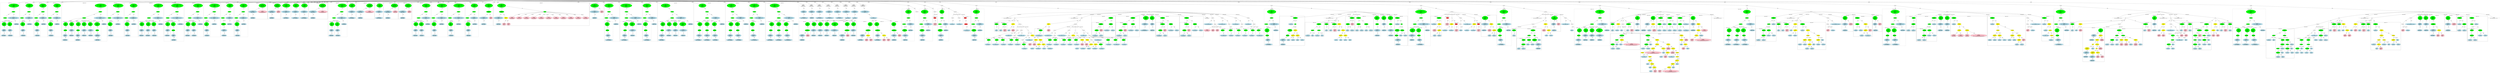 strict graph "" {
	graph [bb="0,0,61433,2226"];
	node [label="\N"];
	subgraph cluster92 {
		graph [bb="4800,1101.3,5278,2149",
			label="wcclibm.h:38:7",
			lheight=0.21,
			lp="5039,2137.5",
			lwidth=1.19,
			style=dashed
		];
		subgraph cluster95 {
			graph [bb="4808,1109.3,4962,1580.8",
				label="wcclibm.h:38:35",
				lheight=0.21,
				lp="4885,1569.3",
				lwidth=1.29,
				style=dashed
			];
			97	[fillcolor=lightblue,
				height=0.74639,
				label="IdentifierType
names: ['float']",
				pos="4885,1144.2",
				style="filled,dashed",
				width=1.9053];
			96	[fillcolor=lightblue,
				height=1.041,
				label="TypeDecl
declname: x
quals: []",
				pos="4889,1301.8",
				style="filled,dashed",
				width=1.6303];
			96 -- 97	[label=type,
				lp="4899,1217.6",
				pos="4888.1,1264.3 4887.3,1235.7 4886.3,1196.7 4885.7,1171.2"];
			95	[fillcolor=green,
				height=1.6303,
				label="Decl
name: x
quals: []
storage: []
funcspec: []",
				pos="4896,1491.1",
				style="filled,dashed",
				width=1.591];
			95 -- 96	[label=type,
				lp="4906,1407",
				pos="4893.8,1432.4 4892.7,1402.1 4891.4,1365.8 4890.4,1339.4"];
		}
		subgraph cluster98 {
			graph [bb="4970,1109.3,5124,1580.8",
				label="wcclibm.h:38:44",
				lheight=0.21,
				lp="5047,1569.3",
				lwidth=1.29,
				style=dashed
			];
			100	[fillcolor=lightblue,
				height=0.74639,
				label="IdentifierType
names: ['float']",
				pos="5047,1144.2",
				style="filled,dashed",
				width=1.9053];
			99	[fillcolor=lightblue,
				height=1.041,
				label="TypeDecl
declname: y
quals: []",
				pos="5042,1301.8",
				style="filled,dashed",
				width=1.6303];
			99 -- 100	[label=type,
				lp="5057,1217.6",
				pos="5043.2,1264.3 5044.1,1235.7 5045.3,1196.7 5046.2,1171.2"];
			98	[fillcolor=green,
				height=1.6303,
				label="Decl
name: y
quals: []
storage: []
funcspec: []",
				pos="5036,1491.1",
				style="filled,dashed",
				width=1.591];
			98 -- 99	[label=type,
				lp="5051,1407",
				pos="5037.8,1432.4 5038.8,1402.1 5040,1365.8 5040.8,1339.4"];
		}
		94	[fillcolor=green,
			height=0.5,
			label=ParamList,
			pos="4916,1680.5",
			style="filled,dashed",
			width=1.3179];
		94 -- 95	[label="params[0]",
			lp="4936,1596.3",
			pos="4914.2,1662.2 4911.4,1636.9 4906.3,1588.4 4902.1,1549.6"];
		94 -- 98	[label="params[1]",
			lp="5006,1596.3",
			pos="4927.8,1662.9 4938.6,1647.6 4954.7,1624.4 4968,1603.8 4981,1583.7 4994.8,1561.2 5006.6,1541.7"];
		93	[fillcolor=green,
			height=0.5,
			label=FuncDecl,
			pos="5126,1869.9",
			style="filled,dashed",
			width=1.2457];
		93 -- 94	[label=args,
			lp="5007.5,1785.7",
			pos="5098.4,1855.7 5065.7,1839.1 5010.9,1808.1 4973,1770.2 4951.4,1748.6 4933.7,1717.4 4924,1698.4"];
		101	[fillcolor=lightblue,
			height=1.041,
			label="TypeDecl
declname: fmref___ieee754_powf
quals: []",
			pos="5126,1680.5",
			style="filled,dashed",
			width=4.0069];
		93 -- 101	[label=type,
			lp="5138,1785.7",
			pos="5126,1851.6 5126,1821.4 5126,1758.6 5126,1718.3"];
		102	[fillcolor=lightblue,
			height=0.74639,
			label="IdentifierType
names: ['float']",
			pos="5201,1491.1",
			style="filled,dashed",
			width=1.9053];
		101 -- 102	[label=type,
			lp="5174,1596.3",
			pos="5140.6,1642.9 5155.4,1606.1 5177.8,1550.2 5190.7,1517.8"];
		92	[fillcolor=green,
			height=1.6303,
			label="Decl
name: fmref___ieee754_powf
quals: []
storage: []
funcspec: []",
			pos="5134,2059.3",
			style="filled,dashed",
			width=3.5748];
		92 -- 93	[label=type,
			lp="5143,1975.1",
			pos="5131.5,2000.5 5129.9,1961.8 5127.8,1913.5 5126.7,1888.2"];
	}
	subgraph cluster76 {
		graph [bb="4014,1101.3,4366,2149",
			label="wcclibm.h:36:7",
			lheight=0.21,
			lp="4190,2137.5",
			lwidth=1.19,
			style=dashed
		];
		subgraph cluster79 {
			graph [bb="4022,1109.3,4176,1580.8",
				label="wcclibm.h:36:29",
				lheight=0.21,
				lp="4099,1569.3",
				lwidth=1.29,
				style=dashed
			];
			81	[fillcolor=lightblue,
				height=0.74639,
				label="IdentifierType
names: ['float']",
				pos="4099,1144.2",
				style="filled,dashed",
				width=1.9053];
			80	[fillcolor=lightblue,
				height=1.041,
				label="TypeDecl
declname: x
quals: []",
				pos="4094,1301.8",
				style="filled,dashed",
				width=1.6303];
			80 -- 81	[label=type,
				lp="4109,1217.6",
				pos="4095.2,1264.3 4096.1,1235.7 4097.3,1196.7 4098.2,1171.2"];
			79	[fillcolor=green,
				height=1.6303,
				label="Decl
name: x
quals: []
storage: []
funcspec: []",
				pos="4088,1491.1",
				style="filled,dashed",
				width=1.591];
			79 -- 80	[label=type,
				lp="4103,1407",
				pos="4089.8,1432.4 4090.8,1402.1 4092,1365.8 4092.8,1339.4"];
		}
		78	[fillcolor=green,
			height=0.5,
			label=ParamList,
			pos="4069,1680.5",
			style="filled,dashed",
			width=1.3179];
		78 -- 79	[label="params[0]",
			lp="4106,1596.3",
			pos="4070.8,1662.2 4073.3,1636.9 4078.2,1588.4 4082.2,1549.6"];
		77	[fillcolor=green,
			height=0.5,
			label=FuncDecl,
			pos="4246,1869.9",
			style="filled,dashed",
			width=1.2457];
		77 -- 78	[label=args,
			lp="4157.5,1785.7",
			pos="4223.6,1854 4197.9,1836.2 4155.2,1804.3 4125,1770.2 4105,1747.6 4087.4,1717 4077.5,1698.3"];
		82	[fillcolor=lightblue,
			height=1.041,
			label="TypeDecl
declname: fmref___floorf
quals: []",
			pos="4246,1680.5",
			style="filled,dashed",
			width=3.1034];
		77 -- 82	[label=type,
			lp="4258,1785.7",
			pos="4246,1851.6 4246,1821.4 4246,1758.6 4246,1718.3"];
		83	[fillcolor=lightblue,
			height=0.74639,
			label="IdentifierType
names: ['float']",
			pos="4253,1491.1",
			style="filled,dashed",
			width=1.9053];
		82 -- 83	[label=type,
			lp="4262,1596.3",
			pos="4247.4,1642.9 4248.7,1606.2 4250.8,1550.5 4252,1518.1"];
		76	[fillcolor=green,
			height=1.6303,
			label="Decl
name: fmref___floorf
quals: []
storage: []
funcspec: []",
			pos="4255,2059.3",
			style="filled,dashed",
			width=2.6517];
		76 -- 77	[label=type,
			lp="4264,1975.1",
			pos="4252.2,2000.5 4250.4,1961.8 4248,1913.5 4246.8,1888.2"];
	}
	subgraph cluster60 {
		graph [bb="3309,1101.3,3650,2149",
			label="wcclibm.h:34:7",
			lheight=0.21,
			lp="3479.5,2137.5",
			lwidth=1.19,
			style=dashed
		];
		subgraph cluster63 {
			graph [bb="3317,1109.3,3471,1580.8",
				label="wcclibm.h:34:27",
				lheight=0.21,
				lp="3394,1569.3",
				lwidth=1.29,
				style=dashed
			];
			65	[fillcolor=lightblue,
				height=0.74639,
				label="IdentifierType
names: ['float']",
				pos="3394,1144.2",
				style="filled,dashed",
				width=1.9053];
			64	[fillcolor=lightblue,
				height=1.041,
				label="TypeDecl
declname: x
quals: []",
				pos="3389,1301.8",
				style="filled,dashed",
				width=1.6303];
			64 -- 65	[label=type,
				lp="3404,1217.6",
				pos="3390.2,1264.3 3391.1,1235.7 3392.3,1196.7 3393.2,1171.2"];
			63	[fillcolor=green,
				height=1.6303,
				label="Decl
name: x
quals: []
storage: []
funcspec: []",
				pos="3383,1491.1",
				style="filled,dashed",
				width=1.591];
			63 -- 64	[label=type,
				lp="3398,1407",
				pos="3384.8,1432.4 3385.8,1402.1 3387,1365.8 3387.8,1339.4"];
		}
		62	[fillcolor=green,
			height=0.5,
			label=ParamList,
			pos="3364,1680.5",
			style="filled,dashed",
			width=1.3179];
		62 -- 63	[label="params[0]",
			lp="3401,1596.3",
			pos="3365.8,1662.2 3368.3,1636.9 3373.2,1588.4 3377.2,1549.6"];
		61	[fillcolor=green,
			height=0.5,
			label=FuncDecl,
			pos="3536,1869.9",
			style="filled,dashed",
			width=1.2457];
		61 -- 62	[label=args,
			lp="3452.5,1785.7",
			pos="3514.9,1853.8 3490.5,1835.6 3450,1803.5 3421,1770.2 3401.2,1747.4 3383.2,1717.2 3373,1698.5"];
		66	[fillcolor=lightblue,
			height=1.041,
			label="TypeDecl
declname: fmref___cosf
quals: []",
			pos="3536,1680.5",
			style="filled,dashed",
			width=2.9463];
		61 -- 66	[label=type,
			lp="3548,1785.7",
			pos="3536,1851.6 3536,1821.4 3536,1758.6 3536,1718.3"];
		67	[fillcolor=lightblue,
			height=0.74639,
			label="IdentifierType
names: ['float']",
			pos="3548,1491.1",
			style="filled,dashed",
			width=1.9053];
		66 -- 67	[label=type,
			lp="3554,1596.3",
			pos="3538.3,1642.9 3540.7,1606.2 3544.3,1550.5 3546.3,1518.1"];
		60	[fillcolor=green,
			height=1.6303,
			label="Decl
name: fmref___cosf
quals: []
storage: []
funcspec: []",
			pos="3544,2059.3",
			style="filled,dashed",
			width=2.5142];
		60 -- 61	[label=type,
			lp="3553,1975.1",
			pos="3541.5,2000.5 3539.9,1961.8 3537.8,1913.5 3536.7,1888.2"];
	}
	subgraph cluster123 {
		graph [bb="6211,1101.3,6560,2149",
			label="wcclibm.h:41:5",
			lheight=0.21,
			lp="6385.5,2137.5",
			lwidth=1.19,
			style=dashed
		];
		subgraph cluster126 {
			graph [bb="6219,1109.3,6373,1580.8",
				label="wcclibm.h:41:28",
				lheight=0.21,
				lp="6296,1569.3",
				lwidth=1.29,
				style=dashed
			];
			128	[fillcolor=lightblue,
				height=0.74639,
				label="IdentifierType
names: ['float']",
				pos="6296,1144.2",
				style="filled,dashed",
				width=1.9053];
			127	[fillcolor=lightblue,
				height=1.041,
				label="TypeDecl
declname: x
quals: []",
				pos="6291,1301.8",
				style="filled,dashed",
				width=1.6303];
			127 -- 128	[label=type,
				lp="6306,1217.6",
				pos="6292.2,1264.3 6293.1,1235.7 6294.3,1196.7 6295.2,1171.2"];
			126	[fillcolor=green,
				height=1.6303,
				label="Decl
name: x
quals: []
storage: []
funcspec: []",
				pos="6285,1491.1",
				style="filled,dashed",
				width=1.591];
			126 -- 127	[label=type,
				lp="6300,1407",
				pos="6286.8,1432.4 6287.8,1402.1 6289,1365.8 6289.8,1339.4"];
		}
		125	[fillcolor=green,
			height=0.5,
			label=ParamList,
			pos="6266,1680.5",
			style="filled,dashed",
			width=1.3179];
		125 -- 126	[label="params[0]",
			lp="6303,1596.3",
			pos="6267.8,1662.2 6270.3,1636.9 6275.2,1588.4 6279.2,1549.6"];
		124	[fillcolor=green,
			height=0.5,
			label=FuncDecl,
			pos="6442,1869.9",
			style="filled,dashed",
			width=1.2457];
		124 -- 125	[label=args,
			lp="6355.5,1785.7",
			pos="6420.1,1853.9 6394.8,1835.9 6352.9,1804 6323,1770.2 6302.9,1747.5 6284.9,1716.9 6274.7,1698.3"];
		129	[fillcolor=lightblue,
			height=1.041,
			label="TypeDecl
declname: fmref___isinff
quals: []",
			pos="6442,1680.5",
			style="filled,dashed",
			width=3.0641];
		124 -- 129	[label=type,
			lp="6454,1785.7",
			pos="6442,1851.6 6442,1821.4 6442,1758.6 6442,1718.3"];
		130	[fillcolor=lightblue,
			height=0.74639,
			label="IdentifierType
names: ['int']",
			pos="6447,1491.1",
			style="filled,dashed",
			width=1.8463];
		129 -- 130	[label=type,
			lp="6457,1596.3",
			pos="6443,1642.9 6444,1606.2 6445.4,1550.5 6446.3,1518.1"];
		123	[fillcolor=green,
			height=1.6303,
			label="Decl
name: fmref___isinff
quals: []
storage: []
funcspec: []",
			pos="6450,2059.3",
			style="filled,dashed",
			width=2.632];
		123 -- 124	[label=type,
			lp="6459,1975.1",
			pos="6447.5,2000.5 6445.9,1961.8 6443.8,1913.5 6442.7,1888.2"];
	}
	subgraph cluster156 {
		graph [bb="7696,964.99,8826,2149",
			label="wcclibm.h:44:5",
			lheight=0.21,
			lp="8261,2137.5",
			lwidth=1.19,
			style=dashed
		];
		subgraph cluster159 {
			graph [bb="7704,972.99,7858,1580.8",
				label="wcclibm.h:44:37",
				lheight=0.21,
				lp="7781,1569.3",
				lwidth=1.29,
				style=dashed
			];
			162	[fillcolor=lightblue,
				height=0.74639,
				label="IdentifierType
names: ['float']",
				pos="7781,1007.9",
				style="filled,dashed",
				width=1.9053];
			161	[fillcolor=lightblue,
				height=1.041,
				label="TypeDecl
declname: x
quals: []",
				pos="7783,1144.2",
				style="filled,dashed",
				width=1.6303];
			161 -- 162	[label=type,
				lp="7795,1081.2",
				pos="7782.5,1106.5 7782.1,1083.8 7781.7,1055.2 7781.4,1034.9"];
			160	[fillcolor=green,
				height=0.74639,
				label="PtrDecl
quals: []",
				pos="7786,1301.8",
				style="filled,dashed",
				width=1.2178];
			160 -- 161	[label=type,
				lp="7797,1217.6",
				pos="7785.5,1274.7 7785,1249.3 7784.3,1210.4 7783.7,1181.8"];
			159	[fillcolor=green,
				height=1.6303,
				label="Decl
name: x
quals: []
storage: []
funcspec: []",
				pos="7792,1491.1",
				style="filled,dashed",
				width=1.591];
			159 -- 160	[label=type,
				lp="7802,1407",
				pos="7790.2,1432.4 7789,1397.8 7787.7,1355.4 7786.8,1328.8"];
		}
		subgraph cluster167 {
			graph [bb="8028,1109.3,8176,1580.8",
				label="wcclibm.h:44:55",
				lheight=0.21,
				lp="8102,1569.3",
				lwidth=1.29,
				style=dashed
			];
			169	[fillcolor=lightblue,
				height=0.74639,
				label="IdentifierType
names: ['int']",
				pos="8102,1144.2",
				style="filled,dashed",
				width=1.8463];
			168	[fillcolor=lightblue,
				height=1.041,
				label="TypeDecl
declname: e0
quals: []",
				pos="8104,1301.8",
				style="filled,dashed",
				width=1.7481];
			168 -- 169	[label=type,
				lp="8115,1217.6",
				pos="8103.5,1263.9 8103.2,1235.3 8102.7,1196.5 8102.3,1171.1"];
			167	[fillcolor=green,
				height=1.6303,
				label="Decl
name: e0
quals: []
storage: []
funcspec: []",
				pos="8109,1491.1",
				style="filled,dashed",
				width=1.591];
			167 -- 168	[label=type,
				lp="8119,1407",
				pos="8107.5,1432.4 8106.6,1402.1 8105.7,1365.8 8105,1339.4"];
		}
		subgraph cluster163 {
			graph [bb="7866,972.99,8020,1580.8",
				label="wcclibm.h:44:47",
				lheight=0.21,
				lp="7943,1569.3",
				lwidth=1.29,
				style=dashed
			];
			166	[fillcolor=lightblue,
				height=0.74639,
				label="IdentifierType
names: ['float']",
				pos="7943,1007.9",
				style="filled,dashed",
				width=1.9053];
			165	[fillcolor=lightblue,
				height=1.041,
				label="TypeDecl
declname: y
quals: []",
				pos="7945,1144.2",
				style="filled,dashed",
				width=1.6303];
			165 -- 166	[label=type,
				lp="7957,1081.2",
				pos="7944.5,1106.5 7944.1,1083.8 7943.7,1055.2 7943.4,1034.9"];
			164	[fillcolor=green,
				height=0.74639,
				label="PtrDecl
quals: []",
				pos="7948,1301.8",
				style="filled,dashed",
				width=1.2178];
			164 -- 165	[label=type,
				lp="7959,1217.6",
				pos="7947.5,1274.7 7947,1249.3 7946.3,1210.4 7945.7,1181.8"];
			163	[fillcolor=green,
				height=1.6303,
				label="Decl
name: y
quals: []
storage: []
funcspec: []",
				pos="7954,1491.1",
				style="filled,dashed",
				width=1.591];
			163 -- 164	[label=type,
				lp="7964,1407",
				pos="7952.2,1432.4 7951,1397.8 7949.7,1355.4 7948.8,1328.8"];
		}
		subgraph cluster170 {
			graph [bb="8184,1109.3,8332,1580.8",
				label="wcclibm.h:44:63",
				lheight=0.21,
				lp="8258,1569.3",
				lwidth=1.29,
				style=dashed
			];
			172	[fillcolor=lightblue,
				height=0.74639,
				label="IdentifierType
names: ['int']",
				pos="8258,1144.2",
				style="filled,dashed",
				width=1.8463];
			171	[fillcolor=lightblue,
				height=1.041,
				label="TypeDecl
declname: nx
quals: []",
				pos="8258,1301.8",
				style="filled,dashed",
				width=1.7678];
			171 -- 172	[label=type,
				lp="8270,1217.6",
				pos="8258,1263.9 8258,1235.3 8258,1196.5 8258,1171.1"];
			170	[fillcolor=green,
				height=1.6303,
				label="Decl
name: nx
quals: []
storage: []
funcspec: []",
				pos="8258,1491.1",
				style="filled,dashed",
				width=1.591];
			170 -- 171	[label=type,
				lp="8270,1407",
				pos="8258,1432.4 8258,1402.1 8258,1365.8 8258,1339.4"];
		}
		subgraph cluster173 {
			graph [bb="8340,1109.3,8498,1580.8",
				label="wcclibm.h:44:71",
				lheight=0.21,
				lp="8419,1569.3",
				lwidth=1.29,
				style=dashed
			];
			175	[fillcolor=lightblue,
				height=0.74639,
				label="IdentifierType
names: ['int']",
				pos="8419,1144.2",
				style="filled,dashed",
				width=1.8463];
			174	[fillcolor=lightblue,
				height=1.041,
				label="TypeDecl
declname: prec
quals: []",
				pos="8419,1301.8",
				style="filled,dashed",
				width=1.9642];
			174 -- 175	[label=type,
				lp="8431,1217.6",
				pos="8419,1263.9 8419,1235.3 8419,1196.5 8419,1171.1"];
			173	[fillcolor=green,
				height=1.6303,
				label="Decl
name: prec
quals: []
storage: []
funcspec: []",
				pos="8412,1491.1",
				style="filled,dashed",
				width=1.591];
			173 -- 174	[label=type,
				lp="8428,1407",
				pos="8414.2,1432.4 8415.3,1402.1 8416.6,1365.8 8417.6,1339.4"];
		}
		subgraph cluster176 {
			graph [bb="8506,972.99,8678,1580.8",
				label="wcclibm.h:45:49",
				lheight=0.21,
				lp="8592,1569.3",
				lwidth=1.29,
				style=dashed
			];
			179	[fillcolor=lightblue,
				height=0.74639,
				label="IdentifierType
names: ['int32_t']",
				pos="8592,1007.9",
				style="filled,dashed",
				width=2.1802];
			178	[fillcolor=lightblue,
				height=1.041,
				label="TypeDecl
declname: ipio2
quals: ['const']",
				pos="8590,1144.2",
				style="filled,dashed",
				width=2.0428];
			178 -- 179	[label=type,
				lp="8603,1081.2",
				pos="8590.5,1106.5 8590.9,1083.8 8591.3,1055.2 8591.6,1034.9"];
			177	[fillcolor=green,
				height=0.74639,
				label="PtrDecl
quals: []",
				pos="8587,1301.8",
				style="filled,dashed",
				width=1.2178];
			177 -- 178	[label=type,
				lp="8601,1217.6",
				pos="8587.5,1274.7 8588,1249.3 8588.7,1210.4 8589.3,1181.8"];
			176	[fillcolor=green,
				height=1.6303,
				label="Decl
name: ipio2
quals: ['const']
storage: []
funcspec: []",
				pos="8584,1491.1",
				style="filled,dashed",
				width=1.866];
			176 -- 177	[label=type,
				lp="8598,1407",
				pos="8584.9,1432.4 8585.5,1397.8 8586.2,1355.4 8586.6,1328.8"];
		}
		158	[fillcolor=green,
			height=0.5,
			label=ParamList,
			pos="8258,1680.5",
			style="filled,dashed",
			width=1.3179];
		158 -- 159	[label="params[0]",
			lp="7929,1596.3",
			pos="8211.1,1677.5 8132.9,1672.2 7973.2,1652.6 7862,1580.8 7846.5,1570.8 7833,1556.2 7822,1541.7"];
		158 -- 163	[label="params[1]",
			lp="8087,1596.3",
			pos="8219.7,1669.8 8170.7,1656 8084.9,1627.2 8024,1580.8 8009.5,1569.8 7996.3,1555.1 7985.3,1540.8"];
		158 -- 167	[label="params[2]",
			lp="8225,1596.3",
			pos="8244.8,1662.9 8222.6,1634.9 8177,1577.7 8144.8,1537.2"];
		158 -- 170	[label="params[3]",
			lp="8286,1596.3",
			pos="8258,1662.2 8258,1637 8258,1588.7 8258,1550.1"];
		158 -- 173	[label="params[4]",
			lp="8359,1596.3",
			pos="8271.4,1663.2 8294.4,1635.3 8342.1,1577.3 8375.5,1536.6"];
		158 -- 176	[label="params[5]",
			lp="8513,1596.3",
			pos="8296.5,1669.7 8346.9,1655.5 8436.4,1626.1 8502,1580.8 8518.2,1569.6 8533.6,1554.7 8546.5,1540.3"];
		157	[fillcolor=green,
			height=0.5,
			label=FuncDecl,
			pos="8659,1869.9",
			style="filled,dashed",
			width=1.2457];
		157 -- 158	[label=args,
			lp="8506.5,1785.7",
			pos="8630.8,1855.7 8557.4,1821.4 8360.7,1729.5 8286.7,1694.9"];
		180	[fillcolor=lightblue,
			height=1.041,
			label="TypeDecl
declname: fmref___kernel_rem_pio2f
quals: []",
			pos="8659,1680.5",
			style="filled,dashed",
			width=4.4194];
		157 -- 180	[label=type,
			lp="8671,1785.7",
			pos="8659,1851.6 8659,1821.4 8659,1758.6 8659,1718.3"];
		181	[fillcolor=lightblue,
			height=0.74639,
			label="IdentifierType
names: ['int']",
			pos="8752,1491.1",
			style="filled,dashed",
			width=1.8463];
		180 -- 181	[label=type,
			lp="8715,1596.3",
			pos="8677.2,1642.9 8695.4,1606.1 8723.2,1550.2 8739.3,1517.8"];
		156	[fillcolor=green,
			height=1.6303,
			label="Decl
name: fmref___kernel_rem_pio2f
quals: []
storage: []
funcspec: []",
			pos="8667,2059.3",
			style="filled,dashed",
			width=3.9873];
		156 -- 157	[label=type,
			lp="8676,1975.1",
			pos="8664.5,2000.5 8662.9,1961.8 8660.8,1913.5 8659.7,1888.2"];
	}
	subgraph cluster115 {
		graph [bb="5790,1101.3,6203,2149",
			label="wcclibm.h:40:7",
			lheight=0.21,
			lp="5996.5,2137.5",
			lwidth=1.19,
			style=dashed
		];
		subgraph cluster118 {
			graph [bb="5798,1109.3,5952,1580.8",
				label="wcclibm.h:40:36",
				lheight=0.21,
				lp="5875,1569.3",
				lwidth=1.29,
				style=dashed
			];
			120	[fillcolor=lightblue,
				height=0.74639,
				label="IdentifierType
names: ['float']",
				pos="5875,1144.2",
				style="filled,dashed",
				width=1.9053];
			119	[fillcolor=lightblue,
				height=1.041,
				label="TypeDecl
declname: x
quals: []",
				pos="5870,1301.8",
				style="filled,dashed",
				width=1.6303];
			119 -- 120	[label=type,
				lp="5885,1217.6",
				pos="5871.2,1264.3 5872.1,1235.7 5873.3,1196.7 5874.2,1171.2"];
			118	[fillcolor=green,
				height=1.6303,
				label="Decl
name: x
quals: []
storage: []
funcspec: []",
				pos="5866,1491.1",
				style="filled,dashed",
				width=1.591];
			118 -- 119	[label=type,
				lp="5880,1407",
				pos="5867.2,1432.4 5867.9,1402.1 5868.7,1365.8 5869.2,1339.4"];
		}
		117	[fillcolor=green,
			height=0.5,
			label=ParamList,
			pos="5845,1680.5",
			style="filled,dashed",
			width=1.3179];
		117 -- 118	[label="params[0]",
			lp="5883,1596.3",
			pos="5846.9,1662.2 5849.8,1636.9 5855.2,1588.4 5859.6,1549.6"];
		116	[fillcolor=green,
			height=0.5,
			label=FuncDecl,
			pos="6053,1869.9",
			style="filled,dashed",
			width=1.2457];
		116 -- 117	[label=args,
			lp="5939.5,1785.7",
			pos="6025.5,1855.5 5993.1,1838.8 5939.3,1807.8 5902,1770.2 5880.5,1748.5 5862.8,1717.4 5853.1,1698.4"];
		121	[fillcolor=lightblue,
			height=1.041,
			label="TypeDecl
declname: fmref___ieee754_sqrtf
quals: []",
			pos="6053,1680.5",
			style="filled,dashed",
			width=3.948];
		116 -- 121	[label=type,
			lp="6065,1785.7",
			pos="6053,1851.6 6053,1821.4 6053,1758.6 6053,1718.3"];
		122	[fillcolor=lightblue,
			height=0.74639,
			label="IdentifierType
names: ['float']",
			pos="6053,1491.1",
			style="filled,dashed",
			width=1.9053];
		121 -- 122	[label=type,
			lp="6065,1596.3",
			pos="6053,1642.9 6053,1606.2 6053,1550.5 6053,1518.1"];
		115	[fillcolor=green,
			height=1.6303,
			label="Decl
name: fmref___ieee754_sqrtf
quals: []
storage: []
funcspec: []",
			pos="6061,2059.3",
			style="filled,dashed",
			width=3.5159];
		115 -- 116	[label=type,
			lp="6070,1975.1",
			pos="6058.5,2000.5 6056.9,1961.8 6054.8,1913.5 6053.7,1888.2"];
	}
	subgraph cluster68 {
		graph [bb="3658,1101.3,4006,2149",
			label="wcclibm.h:35:7",
			lheight=0.21,
			lp="3832,2137.5",
			lwidth=1.19,
			style=dashed
		];
		subgraph cluster71 {
			graph [bb="3666,1109.3,3820,1580.8",
				label="wcclibm.h:35:28",
				lheight=0.21,
				lp="3743,1569.3",
				lwidth=1.29,
				style=dashed
			];
			73	[fillcolor=lightblue,
				height=0.74639,
				label="IdentifierType
names: ['float']",
				pos="3743,1144.2",
				style="filled,dashed",
				width=1.9053];
			72	[fillcolor=lightblue,
				height=1.041,
				label="TypeDecl
declname: x
quals: []",
				pos="3738,1301.8",
				style="filled,dashed",
				width=1.6303];
			72 -- 73	[label=type,
				lp="3753,1217.6",
				pos="3739.2,1264.3 3740.1,1235.7 3741.3,1196.7 3742.2,1171.2"];
			71	[fillcolor=green,
				height=1.6303,
				label="Decl
name: x
quals: []
storage: []
funcspec: []",
				pos="3732,1491.1",
				style="filled,dashed",
				width=1.591];
			71 -- 72	[label=type,
				lp="3747,1407",
				pos="3733.8,1432.4 3734.8,1402.1 3736,1365.8 3736.8,1339.4"];
		}
		70	[fillcolor=green,
			height=0.5,
			label=ParamList,
			pos="3713,1680.5",
			style="filled,dashed",
			width=1.3179];
		70 -- 71	[label="params[0]",
			lp="3750,1596.3",
			pos="3714.8,1662.2 3717.3,1636.9 3722.2,1588.4 3726.2,1549.6"];
		69	[fillcolor=green,
			height=0.5,
			label=FuncDecl,
			pos="3888,1869.9",
			style="filled,dashed",
			width=1.2457];
		69 -- 70	[label=args,
			lp="3801.5,1785.7",
			pos="3866,1853.9 3840.7,1836 3798.8,1804.1 3769,1770.2 3749,1747.5 3731.4,1717 3721.5,1698.3"];
		74	[fillcolor=lightblue,
			height=1.041,
			label="TypeDecl
declname: fmref___fabsf
quals: []",
			pos="3888,1680.5",
			style="filled,dashed",
			width=3.0445];
		69 -- 74	[label=type,
			lp="3900,1785.7",
			pos="3888,1851.6 3888,1821.4 3888,1758.6 3888,1718.3"];
		75	[fillcolor=lightblue,
			height=0.74639,
			label="IdentifierType
names: ['float']",
			pos="3897,1491.1",
			style="filled,dashed",
			width=1.9053];
		74 -- 75	[label=type,
			lp="3905,1596.3",
			pos="3889.8,1642.9 3891.5,1606.2 3894.2,1550.5 3895.8,1518.1"];
		68	[fillcolor=green,
			height=1.6303,
			label="Decl
name: fmref___fabsf
quals: []
storage: []
funcspec: []",
			pos="3897,2059.3",
			style="filled,dashed",
			width=2.5927];
		68 -- 69	[label=type,
			lp="3906,1975.1",
			pos="3894.2,2000.5 3892.4,1961.8 3890,1913.5 3888.8,1888.2"];
	}
	subgraph cluster142 {
		graph [bb="7054,1101.3,7688,2149",
			label="wcclibm.h:43:7",
			lheight=0.21,
			lp="7371,2137.5",
			lwidth=1.19,
			style=dashed
		];
		subgraph cluster151 {
			graph [bb="7386,1109.3,7534,1580.8",
				label="wcclibm.h:43:50",
				lheight=0.21,
				lp="7460,1569.3",
				lwidth=1.29,
				style=dashed
			];
			153	[fillcolor=lightblue,
				height=0.74639,
				label="IdentifierType
names: ['int']",
				pos="7460,1144.2",
				style="filled,dashed",
				width=1.8463];
			152	[fillcolor=lightblue,
				height=1.041,
				label="TypeDecl
declname: iy
quals: []",
				pos="7458,1301.8",
				style="filled,dashed",
				width=1.7088];
			152 -- 153	[label=type,
				lp="7472,1217.6",
				pos="7458.5,1263.9 7458.8,1235.3 7459.3,1196.5 7459.7,1171.1"];
			151	[fillcolor=green,
				height=1.6303,
				label="Decl
name: iy
quals: []
storage: []
funcspec: []",
				pos="7453,1491.1",
				style="filled,dashed",
				width=1.591];
			151 -- 152	[label=type,
				lp="7468,1407",
				pos="7454.5,1432.4 7455.4,1402.1 7456.3,1365.8 7457,1339.4"];
		}
		subgraph cluster148 {
			graph [bb="7224,1109.3,7378,1580.8",
				label="wcclibm.h:43:43",
				lheight=0.21,
				lp="7301,1569.3",
				lwidth=1.29,
				style=dashed
			];
			150	[fillcolor=lightblue,
				height=0.74639,
				label="IdentifierType
names: ['float']",
				pos="7301,1144.2",
				style="filled,dashed",
				width=1.9053];
			149	[fillcolor=lightblue,
				height=1.041,
				label="TypeDecl
declname: y
quals: []",
				pos="7305,1301.8",
				style="filled,dashed",
				width=1.6303];
			149 -- 150	[label=type,
				lp="7315,1217.6",
				pos="7304.1,1264.3 7303.3,1235.7 7302.3,1196.7 7301.7,1171.2"];
			148	[fillcolor=green,
				height=1.6303,
				label="Decl
name: y
quals: []
storage: []
funcspec: []",
				pos="7312,1491.1",
				style="filled,dashed",
				width=1.591];
			148 -- 149	[label=type,
				lp="7322,1407",
				pos="7309.8,1432.4 7308.7,1402.1 7307.4,1365.8 7306.4,1339.4"];
		}
		subgraph cluster145 {
			graph [bb="7062,1109.3,7216,1580.8",
				label="wcclibm.h:43:34",
				lheight=0.21,
				lp="7139,1569.3",
				lwidth=1.29,
				style=dashed
			];
			147	[fillcolor=lightblue,
				height=0.74639,
				label="IdentifierType
names: ['float']",
				pos="7139,1144.2",
				style="filled,dashed",
				width=1.9053];
			146	[fillcolor=lightblue,
				height=1.041,
				label="TypeDecl
declname: x
quals: []",
				pos="7143,1301.8",
				style="filled,dashed",
				width=1.6303];
			146 -- 147	[label=type,
				lp="7153,1217.6",
				pos="7142.1,1264.3 7141.3,1235.7 7140.3,1196.7 7139.7,1171.2"];
			145	[fillcolor=green,
				height=1.6303,
				label="Decl
name: x
quals: []
storage: []
funcspec: []",
				pos="7150,1491.1",
				style="filled,dashed",
				width=1.591];
			145 -- 146	[label=type,
				lp="7160,1407",
				pos="7147.8,1432.4 7146.7,1402.1 7145.4,1365.8 7144.4,1339.4"];
		}
		144	[fillcolor=green,
			height=0.5,
			label=ParamList,
			pos="7325,1680.5",
			style="filled,dashed",
			width=1.3179];
		144 -- 145	[label="params[0]",
			lp="7270,1596.3",
			pos="7306.8,1663.9 7285.2,1645 7248.6,1612 7220,1580.8 7207.8,1567.5 7195.3,1552.3 7184.4,1538.3"];
		144 -- 148	[label="params[1]",
			lp="7348,1596.3",
			pos="7323.8,1662.2 7322,1637 7318.7,1588.7 7316,1550.1"];
		144 -- 151	[label="params[2]",
			lp="7419,1596.3",
			pos="7337.5,1662.9 7348.8,1647.6 7365.8,1624.4 7380,1603.8 7394.1,1583.3 7409.3,1560.4 7422.1,1540.6"];
		143	[fillcolor=green,
			height=0.5,
			label=FuncDecl,
			pos="7547,1869.9",
			style="filled,dashed",
			width=1.2457];
		143 -- 144	[label=args,
			lp="7442.5,1785.7",
			pos="7522.9,1854.6 7493.6,1836.6 7443.4,1804 7405,1770.2 7379,1747.3 7352.9,1716.6 7337.9,1697.9"];
		154	[fillcolor=lightblue,
			height=1.041,
			label="TypeDecl
declname: fmref___kernel_sinf
quals: []",
			pos="7547,1680.5",
			style="filled,dashed",
			width=3.6927];
		143 -- 154	[label=type,
			lp="7559,1785.7",
			pos="7547,1851.6 7547,1821.4 7547,1758.6 7547,1718.3"];
		155	[fillcolor=lightblue,
			height=0.74639,
			label="IdentifierType
names: ['float']",
			pos="7611,1491.1",
			style="filled,dashed",
			width=1.9053];
		154 -- 155	[label=type,
			lp="7590,1596.3",
			pos="7559.5,1642.9 7572.1,1606.1 7591.2,1550.2 7602.2,1517.8"];
		142	[fillcolor=green,
			height=1.6303,
			label="Decl
name: fmref___kernel_sinf
quals: []
storage: []
funcspec: []",
			pos="7555,2059.3",
			style="filled,dashed",
			width=3.2605];
		142 -- 143	[label=type,
			lp="7564,1975.1",
			pos="7552.5,2000.5 7550.9,1961.8 7548.8,1913.5 7547.7,1888.2"];
	}
	subgraph cluster103 {
		graph [bb="5286,964.99,5782,2149",
			label="wcclibm.h:39:9",
			lheight=0.21,
			lp="5534,2137.5",
			lwidth=1.19,
			style=dashed
		];
		subgraph cluster106 {
			graph [bb="5294,1109.3,5448,1580.8",
				label="wcclibm.h:39:42",
				lheight=0.21,
				lp="5371,1569.3",
				lwidth=1.29,
				style=dashed
			];
			108	[fillcolor=lightblue,
				height=0.74639,
				label="IdentifierType
names: ['float']",
				pos="5371,1144.2",
				style="filled,dashed",
				width=1.9053];
			107	[fillcolor=lightblue,
				height=1.041,
				label="TypeDecl
declname: x
quals: []",
				pos="5374,1301.8",
				style="filled,dashed",
				width=1.6303];
			107 -- 108	[label=type,
				lp="5385,1217.6",
				pos="5373.3,1263.9 5372.7,1235.3 5372,1196.5 5371.5,1171.1"];
			106	[fillcolor=green,
				height=1.6303,
				label="Decl
name: x
quals: []
storage: []
funcspec: []",
				pos="5378,1491.1",
				style="filled,dashed",
				width=1.591];
			106 -- 107	[label=type,
				lp="5389,1407",
				pos="5376.8,1432.4 5376.1,1402.1 5375.3,1365.8 5374.8,1339.4"];
		}
		subgraph cluster109 {
			graph [bb="5456,972.99,5610,1580.8",
				label="wcclibm.h:39:51",
				lheight=0.21,
				lp="5533,1569.3",
				lwidth=1.29,
				style=dashed
			];
			112	[fillcolor=lightblue,
				height=0.74639,
				label="IdentifierType
names: ['float']",
				pos="5533,1007.9",
				style="filled,dashed",
				width=1.9053];
			111	[fillcolor=lightblue,
				height=1.041,
				label="TypeDecl
declname: y
quals: []",
				pos="5528,1144.2",
				style="filled,dashed",
				width=1.6303];
			111 -- 112	[label=type,
				lp="5543,1081.2",
				pos="5529.4,1106.5 5530.2,1083.8 5531.3,1055.2 5532,1034.9"];
			110	[fillcolor=green,
				height=0.74639,
				label="PtrDecl
quals: []",
				pos="5523,1301.8",
				style="filled,dashed",
				width=1.2178];
			110 -- 111	[label=type,
				lp="5538,1217.6",
				pos="5523.8,1274.7 5524.7,1249.3 5525.9,1210.4 5526.8,1181.8"];
			109	[fillcolor=green,
				height=1.6303,
				label="Decl
name: y
quals: []
storage: []
funcspec: []",
				pos="5522,1491.1",
				style="filled,dashed",
				width=1.591];
			109 -- 110	[label=type,
				lp="5535,1407",
				pos="5522.3,1432.4 5522.5,1397.8 5522.7,1355.4 5522.9,1328.8"];
		}
		105	[fillcolor=green,
			height=0.5,
			label=ParamList,
			pos="5379,1680.5",
			style="filled,dashed",
			width=1.3179];
		105 -- 106	[label="params[0]",
			lp="5407,1596.3",
			pos="5378.9,1662.2 5378.8,1637 5378.5,1588.7 5378.3,1550.1"];
		105 -- 109	[label="params[1]",
			lp="5477,1596.3",
			pos="5392.3,1663.1 5404.5,1647.8 5423.2,1624.5 5439,1603.8 5455.3,1582.6 5473.1,1558.7 5488,1538.6"];
		104	[fillcolor=green,
			height=0.5,
			label=FuncDecl,
			pos="5609,1869.9",
			style="filled,dashed",
			width=1.2457];
		104 -- 105	[label=args,
			lp="5471.5,1785.7",
			pos="5577.7,1856.8 5540.4,1841.1 5477.7,1811 5435,1770.2 5413,1749.2 5395.9,1717.9 5386.6,1698.6"];
		113	[fillcolor=lightblue,
			height=1.041,
			label="TypeDecl
declname: fmref___ieee754_rem_pio2f
quals: []",
			pos="5609,1680.5",
			style="filled,dashed",
			width=4.5766];
		104 -- 113	[label=type,
			lp="5621,1785.7",
			pos="5609,1851.6 5609,1821.4 5609,1758.6 5609,1718.3"];
		114	[fillcolor=lightblue,
			height=0.74639,
			label="IdentifierType
names: ['int32_t']",
			pos="5696,1491.1",
			style="filled,dashed",
			width=2.1802];
		113 -- 114	[label=type,
			lp="5662,1596.3",
			pos="5626,1642.9 5643.1,1606.1 5669.1,1550.2 5684.1,1517.8"];
		103	[fillcolor=green,
			height=1.6303,
			label="Decl
name: fmref___ieee754_rem_pio2f
quals: []
storage: []
funcspec: []",
			pos="5617,2059.3",
			style="filled,dashed",
			width=4.1444];
		103 -- 104	[label=type,
			lp="5626,1975.1",
			pos="5614.5,2000.5 5612.9,1961.8 5610.8,1913.5 5609.7,1888.2"];
	}
	subgraph cluster131 {
		graph [bb="6568,1101.3,7046,2149",
			label="wcclibm.h:42:7",
			lheight=0.21,
			lp="6807,2137.5",
			lwidth=1.19,
			style=dashed
		];
		subgraph cluster137 {
			graph [bb="6738,1109.3,6892,1580.8",
				label="wcclibm.h:42:43",
				lheight=0.21,
				lp="6815,1569.3",
				lwidth=1.29,
				style=dashed
			];
			139	[fillcolor=lightblue,
				height=0.74639,
				label="IdentifierType
names: ['float']",
				pos="6815,1144.2",
				style="filled,dashed",
				width=1.9053];
			138	[fillcolor=lightblue,
				height=1.041,
				label="TypeDecl
declname: y
quals: []",
				pos="6810,1301.8",
				style="filled,dashed",
				width=1.6303];
			138 -- 139	[label=type,
				lp="6825,1217.6",
				pos="6811.2,1264.3 6812.1,1235.7 6813.3,1196.7 6814.2,1171.2"];
			137	[fillcolor=green,
				height=1.6303,
				label="Decl
name: y
quals: []
storage: []
funcspec: []",
				pos="6804,1491.1",
				style="filled,dashed",
				width=1.591];
			137 -- 138	[label=type,
				lp="6819,1407",
				pos="6805.8,1432.4 6806.8,1402.1 6808,1365.8 6808.8,1339.4"];
		}
		subgraph cluster134 {
			graph [bb="6576,1109.3,6730,1580.8",
				label="wcclibm.h:42:34",
				lheight=0.21,
				lp="6653,1569.3",
				lwidth=1.29,
				style=dashed
			];
			136	[fillcolor=lightblue,
				height=0.74639,
				label="IdentifierType
names: ['float']",
				pos="6653,1144.2",
				style="filled,dashed",
				width=1.9053];
			135	[fillcolor=lightblue,
				height=1.041,
				label="TypeDecl
declname: x
quals: []",
				pos="6657,1301.8",
				style="filled,dashed",
				width=1.6303];
			135 -- 136	[label=type,
				lp="6667,1217.6",
				pos="6656.1,1264.3 6655.3,1235.7 6654.3,1196.7 6653.7,1171.2"];
			134	[fillcolor=green,
				height=1.6303,
				label="Decl
name: x
quals: []
storage: []
funcspec: []",
				pos="6664,1491.1",
				style="filled,dashed",
				width=1.591];
			134 -- 135	[label=type,
				lp="6674,1407",
				pos="6661.8,1432.4 6660.7,1402.1 6659.4,1365.8 6658.4,1339.4"];
		}
		133	[fillcolor=green,
			height=0.5,
			label=ParamList,
			pos="6702,1680.5",
			style="filled,dashed",
			width=1.3179];
		133 -- 134	[label="params[0]",
			lp="6715,1596.3",
			pos="6698.6,1662.6 6693.4,1637.2 6683.4,1588 6675.5,1549"];
		133 -- 137	[label="params[1]",
			lp="6784,1596.3",
			pos="6712.3,1662.9 6721.7,1647.7 6735.6,1624.4 6747,1603.8 6757.7,1584.5 6768.8,1562.9 6778.4,1543.9"];
		132	[fillcolor=green,
			height=0.5,
			label=FuncDecl,
			pos="6903,1869.9",
			style="filled,dashed",
			width=1.2457];
		132 -- 133	[label=args,
			lp="6795.5,1785.7",
			pos="6876.8,1855.2 6846,1838.2 6794.7,1807 6759,1770.2 6737.7,1748.3 6719.9,1717.2 6710.2,1698.3"];
		140	[fillcolor=lightblue,
			height=1.041,
			label="TypeDecl
declname: fmref___kernel_cosf
quals: []",
			pos="6903,1680.5",
			style="filled,dashed",
			width=3.7516];
		132 -- 140	[label=type,
			lp="6915,1785.7",
			pos="6903,1851.6 6903,1821.4 6903,1758.6 6903,1718.3"];
		141	[fillcolor=lightblue,
			height=0.74639,
			label="IdentifierType
names: ['float']",
			pos="6969,1491.1",
			style="filled,dashed",
			width=1.9053];
		140 -- 141	[label=type,
			lp="6947,1596.3",
			pos="6915.9,1642.9 6928.9,1606.1 6948.6,1550.2 6960,1517.8"];
		131	[fillcolor=green,
			height=1.6303,
			label="Decl
name: fmref___kernel_cosf
quals: []
storage: []
funcspec: []",
			pos="6911,2059.3",
			style="filled,dashed",
			width=3.2998];
		131 -- 132	[label=type,
			lp="6920,1975.1",
			pos="6908.5,2000.5 6906.9,1961.8 6904.8,1913.5 6903.7,1888.2"];
	}
	subgraph cluster84 {
		graph [bb="4374,1101.3,4792,2149",
			label="wcclibm.h:37:7",
			lheight=0.21,
			lp="4583,2137.5",
			lwidth=1.19,
			style=dashed
		];
		subgraph cluster87 {
			graph [bb="4382,1109.3,4536,1580.8",
				label="wcclibm.h:37:36",
				lheight=0.21,
				lp="4459,1569.3",
				lwidth=1.29,
				style=dashed
			];
			89	[fillcolor=lightblue,
				height=0.74639,
				label="IdentifierType
names: ['float']",
				pos="4459,1144.2",
				style="filled,dashed",
				width=1.9053];
			88	[fillcolor=lightblue,
				height=1.041,
				label="TypeDecl
declname: x
quals: []",
				pos="4454,1301.8",
				style="filled,dashed",
				width=1.6303];
			88 -- 89	[label=type,
				lp="4469,1217.6",
				pos="4455.2,1264.3 4456.1,1235.7 4457.3,1196.7 4458.2,1171.2"];
			87	[fillcolor=green,
				height=1.6303,
				label="Decl
name: x
quals: []
storage: []
funcspec: []",
				pos="4448,1491.1",
				style="filled,dashed",
				width=1.591];
			87 -- 88	[label=type,
				lp="4463,1407",
				pos="4449.8,1432.4 4450.8,1402.1 4452,1365.8 4452.8,1339.4"];
		}
		86	[fillcolor=green,
			height=0.5,
			label=ParamList,
			pos="4429,1680.5",
			style="filled,dashed",
			width=1.3179];
		86 -- 87	[label="params[0]",
			lp="4466,1596.3",
			pos="4430.8,1662.2 4433.3,1636.9 4438.2,1588.4 4442.2,1549.6"];
		85	[fillcolor=green,
			height=0.5,
			label=FuncDecl,
			pos="4639,1869.9",
			style="filled,dashed",
			width=1.2457];
		85 -- 86	[label=args,
			lp="4519.5,1785.7",
			pos="4611.1,1855.8 4578.1,1839.3 4522.9,1808.4 4485,1770.2 4463.6,1748.6 4446.3,1717.5 4436.8,1698.4"];
		90	[fillcolor=lightblue,
			height=1.041,
			label="TypeDecl
declname: fmref___ieee754_acosf
quals: []",
			pos="4639,1680.5",
			style="filled,dashed",
			width=4.0266];
		85 -- 90	[label=type,
			lp="4651,1785.7",
			pos="4639,1851.6 4639,1821.4 4639,1758.6 4639,1718.3"];
		91	[fillcolor=lightblue,
			height=0.74639,
			label="IdentifierType
names: ['float']",
			pos="4639,1491.1",
			style="filled,dashed",
			width=1.9053];
		90 -- 91	[label=type,
			lp="4651,1596.3",
			pos="4639,1642.9 4639,1606.2 4639,1550.5 4639,1518.1"];
		84	[fillcolor=green,
			height=1.6303,
			label="Decl
name: fmref___ieee754_acosf
quals: []
storage: []
funcspec: []",
			pos="4647,2059.3",
			style="filled,dashed",
			width=3.5748];
		84 -- 85	[label=type,
			lp="4656,1975.1",
			pos="4644.5,2000.5 4642.9,1961.8 4640.8,1913.5 4639.7,1888.2"];
	}
	subgraph cluster402 {
		graph [bb="18465,1109.3,18794,2149",
			label="fmref.c:64:6",
			lheight=0.21,
			lp="18630,2137.5",
			lwidth=0.96,
			style=dashed
		];
		407	[fillcolor=lightblue,
			height=0.74639,
			label="IdentifierType
names: ['void']",
			pos="18548,1144.2",
			style="filled,dashed",
			width=1.9053];
		406	[fillcolor=lightblue,
			height=1.041,
			label="TypeDecl
declname: None
quals: []",
			pos="18548,1301.8",
			style="filled,dashed",
			width=2.082];
		406 -- 407	[label=type,
			lp="18560,1217.6",
			pos="18548,1263.9 18548,1235.3 18548,1196.5 18548,1171.1"];
		405	[fillcolor=green,
			height=1.041,
			label="Typename
name: None
quals: []",
			pos="18536,1491.1",
			style="filled,dashed",
			width=1.6303];
		405 -- 406	[label=type,
			lp="18554,1407",
			pos="18538,1453.6 18540,1420.6 18544,1372.2 18546,1339.2"];
		404	[fillcolor=green,
			height=0.5,
			label=ParamList,
			pos="18520,1680.5",
			style="filled,dashed",
			width=1.3179];
		404 -- 405	[label="params[0]",
			lp="18556,1596.3",
			pos="18521,1662.2 18524,1632.1 18529,1569.2 18533,1528.9"];
		403	[fillcolor=green,
			height=0.5,
			label=FuncDecl,
			pos="18557,1869.9",
			style="filled,dashed",
			width=1.2457];
		403 -- 404	[label=args,
			lp="18554,1785.7",
			pos="18554,1851.9 18547,1816.4 18530,1734.2 18523,1698.6"];
		408	[fillcolor=lightblue,
			height=1.041,
			label="TypeDecl
declname: fmref_main
quals: []",
			pos="18686,1680.5",
			style="filled,dashed",
			width=2.7891];
		403 -- 408	[label=type,
			lp="18630,1785.7",
			pos="18568,1852.3 18589,1822.1 18634,1757.7 18661,1717.2"];
		409	[fillcolor=lightblue,
			height=0.74639,
			label="IdentifierType
names: ['void']",
			pos="18686,1491.1",
			style="filled,dashed",
			width=1.9053];
		408 -- 409	[label=type,
			lp="18698,1596.3",
			pos="18686,1642.9 18686,1606.2 18686,1550.5 18686,1518.1"];
		402	[fillcolor=green,
			height=1.6303,
			label="Decl
name: fmref_main
quals: []
storage: []
funcspec: []",
			pos="18557,2059.3",
			style="filled,dashed",
			width=2.3374];
		402 -- 403	[label=type,
			lp="18569,1975.1",
			pos="18557,2000.5 18557,1961.8 18557,1913.5 18557,1888.2"];
	}
	subgraph cluster591 {
		graph [bb="24882,1109.3,25096,1359.6",
			label="fmref.c:118:11",
			lheight=0.21,
			lp="24989,1348.1",
			lwidth=1.14
		];
		592	[fillcolor=lightblue,
			height=0.74639,
			label="ID
name: fmref_numiters",
			pos="24989,1144.2",
			style=filled,
			width=2.7499];
		591	[fillcolor=green,
			height=0.74639,
			label="UnaryOp
op: p--",
			pos="25015,1301.8",
			style=filled,
			width=1.316];
		591 -- 592	[label=expr,
			lp="25014,1217.6",
			pos="25011,1274.7 25006,1245.9 24998,1199.8 24993,1171.1"];
	}
	subgraph cluster490 {
		graph [bb="26922,1101.3,27524,1738.4",
			label="fmref.c:94:3",
			lheight=0.21,
			lp="27223,1726.9",
			lwidth=0.96
		];
		subgraph cluster494 {
			graph [bb="26930,1109.3,27226,1549",
				label="fmref.c:94:20",
				lheight=0.21,
				lp="27078,1537.5",
				lwidth=1.06
			];
			496	[fillcolor=lightblue,
				height=0.74639,
				label="ID
name: fmref_fb2",
				pos="27016,1144.2",
				style=filled,
				width=2.1606];
			495	[fillcolor=green,
				height=0.74639,
				label="StructRef
type: .",
				pos="27047,1301.8",
				style=filled,
				width=1.3356];
			495 -- 496	[label=name,
				lp="27048,1217.6",
				pos="27042,1274.7 27036,1245.9 27027,1199.8 27021,1171.1"];
			497	[fillcolor=lightblue,
				height=0.74639,
				label="ID
name: rlen",
				pos="27165,1144.2",
				style=filled,
				width=1.4731];
			495 -- 497	[label=field,
				lp="27126,1217.6",
				pos="27065,1276.8 27087,1247.7 27124,1198.7 27147,1169.5"];
			494	[fillcolor=green,
				height=0.74639,
				label="Assignment
op: =",
				pos="27103,1491.1",
				style=filled,
				width=1.6106];
			494 -- 495	[label=lvalue,
				lp="27098,1407",
				pos="27095,1464.5 27085,1428.7 27065,1364.2 27055,1328.4"];
			498	[fillcolor=pink,
				height=1.041,
				label="Constant
type: int
value: 0",
				pos="27159,1301.8",
				style=filled,
				width=1.2767];
			494 -- 498	[label=rvalue,
				lp="27138,1407",
				pos="27109,1464.3 27112,1449.7 27116,1431.1 27119,1414.5 27120,1407.8 27119,1406 27121,1399.5 27127,1378.2 27135,1355.2 27143,1337"];
		}
		492	[fillcolor=lightblue,
			height=0.74639,
			label="ID
name: fmref_fb2",
			pos="27312,1301.8",
			style=filled,
			width=2.1606];
		491	[fillcolor=green,
			height=0.74639,
			label="StructRef
type: .",
			pos="27312,1491.1",
			style=filled,
			width=1.3356];
		491 -- 492	[label=name,
			lp="27328,1407",
			pos="27312,1464.1 27312,1428.4 27312,1364.6 27312,1328.9"];
		493	[fillcolor=lightblue,
			height=0.74639,
			label="ID
name: rpos",
			pos="27462,1301.8",
			style=filled,
			width=1.5124];
		491 -- 493	[label=field,
			lp="27406,1407",
			pos="27334,1466.8 27352,1447.2 27378,1418.1 27399,1391.5 27416,1370.6 27433,1345.8 27445,1327.7"];
		490	[fillcolor=green,
			height=0.74639,
			label="Assignment
op: =",
			pos="27103,1680.5",
			style=filled,
			width=1.6106];
		490 -- 494	[label=rvalue,
			lp="27120,1596.3",
			pos="27103,1653.5 27103,1617.8 27103,1554 27103,1518.3"];
		490 -- 491	[label=lvalue,
			lp="27238,1596.3",
			pos="27134,1657.7 27160,1638.6 27199,1609.3 27230,1580.8 27253,1560.1 27276,1534.2 27292,1515.7"];
	}
	subgraph cluster41 {
		graph [bb="2467,1101.3,2815,2149",
			label="wcclibm.h:32:7",
			lheight=0.21,
			lp="2641,2137.5",
			lwidth=1.19,
			style=dashed
		];
		subgraph cluster44 {
			graph [bb="2475,1109.3,2629,1580.8",
				label="wcclibm.h:32:28",
				lheight=0.21,
				lp="2552,1569.3",
				lwidth=1.29,
				style=dashed
			];
			46	[fillcolor=lightblue,
				height=0.74639,
				label="IdentifierType
names: ['float']",
				pos="2552,1144.2",
				style="filled,dashed",
				width=1.9053];
			45	[fillcolor=lightblue,
				height=1.041,
				label="TypeDecl
declname: x
quals: []",
				pos="2547,1301.8",
				style="filled,dashed",
				width=1.6303];
			45 -- 46	[label=type,
				lp="2562,1217.6",
				pos="2548.2,1264.3 2549.1,1235.7 2550.3,1196.7 2551.2,1171.2"];
			44	[fillcolor=green,
				height=1.6303,
				label="Decl
name: x
quals: []
storage: []
funcspec: []",
				pos="2541,1491.1",
				style="filled,dashed",
				width=1.591];
			44 -- 45	[label=type,
				lp="2556,1407",
				pos="2542.8,1432.4 2543.8,1402.1 2545,1365.8 2545.8,1339.4"];
		}
		43	[fillcolor=green,
			height=0.5,
			label=ParamList,
			pos="2522,1680.5",
			style="filled,dashed",
			width=1.3179];
		43 -- 44	[label="params[0]",
			lp="2559,1596.3",
			pos="2523.8,1662.2 2526.3,1636.9 2531.2,1588.4 2535.2,1549.6"];
		42	[fillcolor=green,
			height=0.5,
			label=FuncDecl,
			pos="2697,1869.9",
			style="filled,dashed",
			width=1.2457];
		42 -- 43	[label=args,
			lp="2610.5,1785.7",
			pos="2675,1853.9 2649.7,1836 2607.8,1804.1 2578,1770.2 2558,1747.5 2540.4,1717 2530.5,1698.3"];
		47	[fillcolor=lightblue,
			height=1.041,
			label="TypeDecl
declname: fmref___atanf
quals: []",
			pos="2697,1680.5",
			style="filled,dashed",
			width=3.0445];
		42 -- 47	[label=type,
			lp="2709,1785.7",
			pos="2697,1851.6 2697,1821.4 2697,1758.6 2697,1718.3"];
		48	[fillcolor=lightblue,
			height=0.74639,
			label="IdentifierType
names: ['float']",
			pos="2706,1491.1",
			style="filled,dashed",
			width=1.9053];
		47 -- 48	[label=type,
			lp="2714,1596.3",
			pos="2698.8,1642.9 2700.5,1606.2 2703.2,1550.5 2704.8,1518.1"];
		41	[fillcolor=green,
			height=1.6303,
			label="Decl
name: fmref___atanf
quals: []
storage: []
funcspec: []",
			pos="2706,2059.3",
			style="filled,dashed",
			width=2.5927];
		41 -- 42	[label=type,
			lp="2715,1975.1",
			pos="2703.2,2000.5 2701.4,1961.8 2699,1913.5 2697.8,1888.2"];
	}
	subgraph cluster586 {
		graph [bb="24191,836.64,24363,1065.7",
			label="fmref.c:113:35",
			lheight=0.21,
			lp="24277,1054.2",
			lwidth=1.14,
			style=dashed
		];
		587	[fillcolor=lightblue,
			height=0.74639,
			label="ID
name: fmref_fb3",
			pos="24277,871.51",
			style="filled,dashed",
			width=2.1606];
		586	[fillcolor=green,
			height=0.74639,
			label="UnaryOp
op: &",
			pos="24299,1007.9",
			style="filled,dashed",
			width=1.316];
		586 -- 587	[label=expr,
			lp="24302,944.88",
			pos="24295,980.95 24291,957.32 24285,922.55 24281,898.79"];
	}
	subgraph cluster638 {
		graph [bb="30278,828.64,30660,1959.6",
			label="fmref.c:130:6",
			lheight=0.21,
			lp="30469,1948.1",
			lwidth=1.06,
			style=dashed
		];
		subgraph cluster641 {
			graph [bb="30286,836.64,30494,1391.5",
				label="fmref.c:130:36",
				lheight=0.21,
				lp="30390,1380",
				lwidth=1.14,
				style=dashed
			];
			644	[fillcolor=lightblue,
				height=0.74639,
				label="IdentifierType
names: ['FloatBuffer']",
				pos="30390,871.51",
				style="filled,dashed",
				width=2.6713];
			643	[fillcolor=lightblue,
				height=1.041,
				label="TypeDecl
declname: fb
quals: []",
				pos="30373,1007.9",
				style="filled,dashed",
				width=1.7285];
			643 -- 644	[label=type,
				lp="30394,944.88",
				pos="30378,970.15 30381,947.46 30384,918.89 30387,898.53"];
			642	[fillcolor=green,
				height=0.74639,
				label="PtrDecl
quals: []",
				pos="30359,1144.2",
				style="filled,dashed",
				width=1.2178];
			642 -- 643	[label=type,
				lp="30378,1081.2",
				pos="30362,1117.3 30364,1096.9 30367,1068.1 30369,1045.3"];
			641	[fillcolor=green,
				height=1.6303,
				label="Decl
name: fb
quals: []
storage: []
funcspec: []",
				pos="30353,1301.8",
				style="filled,dashed",
				width=1.591];
			641 -- 642	[label=type,
				lp="30369,1217.6",
				pos="30355,1242.8 30356,1218.3 30357,1190.9 30358,1171.4"];
		}
		640	[fillcolor=green,
			height=0.5,
			label=ParamList,
			pos="30333,1491.1",
			style="filled,dashed",
			width=1.3179];
		640 -- 641	[label="params[0]",
			lp="30371,1407",
			pos="30335,1472.9 30338,1447.5 30343,1399 30347,1360.3"];
		639	[fillcolor=green,
			height=0.5,
			label=FuncDecl,
			pos="30437,1680.5",
			style="filled,dashed",
			width=1.2457];
		639 -- 640	[label=args,
			lp="30406,1596.3",
			pos="30428,1662.9 30408,1627.4 30362,1544.7 30342,1509"];
		645	[fillcolor=lightblue,
			height=1.041,
			label="TypeDecl
declname: fmref_fb_compact
quals: []",
			pos="30525,1491.1",
			style="filled,dashed",
			width=3.5159];
		639 -- 645	[label=type,
			lp="30491,1596.3",
			pos="30445,1662.6 30459,1632.4 30489,1568.7 30508,1528.3"];
		646	[fillcolor=lightblue,
			height=0.74639,
			label="IdentifierType
names: ['void']",
			pos="30571,1301.8",
			style="filled,dashed",
			width=1.9053];
		645 -- 646	[label=type,
			lp="30559,1407",
			pos="30534,1453.6 30543,1416.8 30557,1361.1 30565,1328.7"];
		638	[fillcolor=green,
			height=1.6303,
			label="Decl
name: fmref_fb_compact
quals: []
storage: []
funcspec: []",
			pos="30437,1869.9",
			style="filled,dashed",
			width=3.0641];
		638 -- 639	[label=type,
			lp="30449,1785.7",
			pos="30437,1811.2 30437,1772.4 30437,1724.1 30437,1698.8"];
	}
	subgraph cluster948 {
		graph [bb="44825,1266.9,45107,1770.2",
			label="fmref.c:198:9",
			lheight=0.21,
			lp="44966,1758.7",
			lwidth=1.06
		];
		950	[fillcolor=lightblue,
			height=0.74639,
			label="IdentifierType
names: ['float']",
			pos="44904,1301.8",
			style="filled,dashed",
			width=1.9053];
		949	[fillcolor=lightblue,
			height=1.041,
			label="TypeDecl
declname: sum
quals: []",
			pos="44904,1491.1",
			style=filled,
			width=1.9642];
		949 -- 950	[label=type,
			lp="44916,1407",
			pos="44904,1453.6 44904,1416.8 44904,1361.1 44904,1328.7"];
		948	[fillcolor=green,
			height=1.6303,
			label="Decl
name: sum
quals: []
storage: []
funcspec: []",
			pos="44904,1680.5",
			style=filled,
			width=1.591];
		948 -- 949	[label=type,
			lp="44916,1596.3",
			pos="44904,1621.8 44904,1591.4 44904,1555.2 44904,1528.8"];
		951	[fillcolor=pink,
			height=1.041,
			label="Constant
type: float
value: 0.0f",
			pos="45046,1491.1",
			style=filled,
			width=1.4731];
		948 -- 951	[label=init,
			lp="44988,1596.3",
			pos="44941,1635.3 44955,1618.5 44970,1599 44984,1580.8 44998,1562.8 45012,1542.2 45024,1525.4"];
	}
	subgraph cluster584 {
		graph [bb="24371,836.64,24543,1065.7",
			label="fmref.c:113:23",
			lheight=0.21,
			lp="24457,1054.2",
			lwidth=1.14,
			style=dashed
		];
		585	[fillcolor=lightblue,
			height=0.74639,
			label="ID
name: fmref_fb2",
			pos="24457,871.51",
			style="filled,dashed",
			width=2.1606];
		584	[fillcolor=green,
			height=0.74639,
			label="UnaryOp
op: &",
			pos="24441,1007.9",
			style="filled,dashed",
			width=1.316];
		584 -- 585	[label=expr,
			lp="24462,944.88",
			pos="24444,980.95 24447,957.32 24451,922.55 24454,898.79"];
	}
	subgraph cluster719 {
		graph [bb="33926,828.64,34480,1959.6",
			label="fmref.c:145:5",
			lheight=0.21,
			lp="34203,1948.1",
			lwidth=1.06,
			style=dashed
		];
		subgraph cluster726 {
			graph [bb="34150,972.99,34332,1391.5",
				label="fmref.c:145:52",
				lheight=0.21,
				lp="34241,1380",
				lwidth=1.14,
				style=dashed
			];
			728	[fillcolor=lightblue,
				height=0.74639,
				label="IdentifierType
names: ['int']",
				pos="34241,1007.9",
				style="filled,dashed",
				width=1.8463];
			727	[fillcolor=lightblue,
				height=1.041,
				label="TypeDecl
declname: amount
quals: []",
				pos="34241,1144.2",
				style="filled,dashed",
				width=2.3177];
			727 -- 728	[label=type,
				lp="34253,1081.2",
				pos="34241,1106.5 34241,1083.8 34241,1055.2 34241,1034.9"];
			726	[fillcolor=green,
				height=1.6303,
				label="Decl
name: amount
quals: []
storage: []
funcspec: []",
				pos="34233,1301.8",
				style="filled,dashed",
				width=1.866];
			726 -- 727	[label=type,
				lp="34250,1217.6",
				pos="34236,1242.8 34237,1222.5 34238,1200.1 34239,1182"];
		}
		subgraph cluster722 {
			graph [bb="33934,836.64,34142,1391.5",
				label="fmref.c:145:43",
				lheight=0.21,
				lp="34038,1380",
				lwidth=1.14,
				style=dashed
			];
			725	[fillcolor=lightblue,
				height=0.74639,
				label="IdentifierType
names: ['FloatBuffer']",
				pos="34038,871.51",
				style="filled,dashed",
				width=2.6713];
			724	[fillcolor=lightblue,
				height=1.041,
				label="TypeDecl
declname: fb
quals: []",
				pos="34045,1007.9",
				style="filled,dashed",
				width=1.7285];
			724 -- 725	[label=type,
				lp="34055,944.88",
				pos="34043,970.15 34042,947.46 34040,918.89 34039,898.53"];
			723	[fillcolor=green,
				height=0.74639,
				label="PtrDecl
quals: []",
				pos="34056,1144.2",
				style="filled,dashed",
				width=1.2178];
			723 -- 724	[label=type,
				lp="34064,1081.2",
				pos="34054,1117.3 34052,1096.9 34050,1068.1 34048,1045.3"];
			722	[fillcolor=green,
				height=1.6303,
				label="Decl
name: fb
quals: []
storage: []
funcspec: []",
				pos="34076,1301.8",
				style="filled,dashed",
				width=1.591];
			722 -- 723	[label=type,
				lp="34078,1217.6",
				pos="34069,1243.3 34065,1218.5 34062,1190.8 34059,1171.2"];
		}
		721	[fillcolor=green,
			height=0.5,
			label=ParamList,
			pos="34098,1491.1",
			style="filled,dashed",
			width=1.3179];
		721 -- 722	[label="params[0]",
			lp="34117,1407",
			pos="34096,1472.9 34093,1447.5 34087,1399 34083,1360.3"];
		721 -- 726	[label="params[1]",
			lp="34190,1407",
			pos="34110,1473.5 34129,1446.5 34169,1391.9 34198,1351.7"];
		720	[fillcolor=green,
			height=0.5,
			label=FuncDecl,
			pos="34165,1680.5",
			style="filled,dashed",
			width=1.2457];
		720 -- 721	[label=args,
			lp="34150,1596.3",
			pos="34159,1662.6 34146,1627 34117,1544.9 34104,1509.2"];
		729	[fillcolor=lightblue,
			height=1.041,
			label="TypeDecl
declname: fmref_fb_ensure_writable
quals: []",
			pos="34318,1491.1",
			style="filled,dashed",
			width=4.2819];
		720 -- 729	[label=type,
			lp="34249,1596.3",
			pos="34178,1663.2 34203,1633.3 34255,1569 34288,1528.3"];
		730	[fillcolor=lightblue,
			height=0.74639,
			label="IdentifierType
names: ['int']",
			pos="34406,1301.8",
			style="filled,dashed",
			width=1.8463];
		729 -- 730	[label=type,
			lp="34372,1407",
			pos="34335,1453.6 34352,1416.7 34379,1360.8 34394,1328.4"];
		719	[fillcolor=green,
			height=1.6303,
			label="Decl
name: fmref_fb_ensure_writable
quals: []
storage: []
funcspec: []",
			pos="34165,1869.9",
			style="filled,dashed",
			width=3.8498];
		719 -- 720	[label=type,
			lp="34177,1785.7",
			pos="34165,1811.2 34165,1772.4 34165,1724.1 34165,1698.8"];
	}
	subgraph cluster615 {
		graph [bb="26684,836.64,26856,1065.7",
			label="fmref.c:123:21",
			lheight=0.21,
			lp="26770,1054.2",
			lwidth=1.14,
			style=dashed
		];
		616	[fillcolor=lightblue,
			height=0.74639,
			label="ID
name: fmref_fb1",
			pos="26770,871.51",
			style="filled,dashed",
			width=2.1606];
		615	[fillcolor=green,
			height=0.74639,
			label="UnaryOp
op: &",
			pos="26754,1007.9",
			style="filled,dashed",
			width=1.316];
		615 -- 616	[label=expr,
			lp="26774,944.88",
			pos="26757,980.95 26760,957.32 26764,922.55 26767,898.79"];
	}
	subgraph cluster579 {
		graph [bb="23615,836.64,23823,1065.7",
			label="fmref.c:112:45",
			lheight=0.21,
			lp="23719,1054.2",
			lwidth=1.14,
			style=dashed
		];
		580	[fillcolor=lightblue,
			height=0.74639,
			label="ID
name: fmref_lpf_data",
			pos="23719,871.51",
			style="filled,dashed",
			width=2.6713];
		579	[fillcolor=green,
			height=0.74639,
			label="UnaryOp
op: &",
			pos="23744,1007.9",
			style="filled,dashed",
			width=1.316];
		579 -- 580	[label=expr,
			lp="23746,944.88",
			pos="23739,980.95 23735,957.32 23728,922.55 23724,898.79"];
	}
	subgraph cluster713 {
		graph [bb="33160,1266.9,33394,1738.4",
			label="fmref.c:142:3",
			lheight=0.21,
			lp="33277,1726.9",
			lwidth=1.06
		];
		715	[fillcolor=lightblue,
			height=0.74639,
			label="ID
name: fb",
			pos="33214,1301.8",
			style=filled,
			width=1.2767];
		714	[fillcolor=green,
			height=0.74639,
			label="StructRef
type: ->",
			pos="33221,1491.1",
			style=filled,
			width=1.3356];
		714 -- 715	[label=name,
			lp="33234,1407",
			pos="33220,1464.1 33219,1428.4 33216,1364.6 33215,1328.9"];
		716	[fillcolor=lightblue,
			height=0.74639,
			label="ID
name: rpos",
			pos="33332,1301.8",
			style=filled,
			width=1.5124];
		714 -- 716	[label=field,
			lp="33286,1407",
			pos="33236,1465.3 33257,1429.4 33296,1363.6 33317,1327.7"];
		713	[fillcolor=green,
			height=0.74639,
			label="Assignment
op: =",
			pos="33226,1680.5",
			style=filled,
			width=1.6106];
		713 -- 714	[label=lvalue,
			lp="33241,1596.3",
			pos="33225,1653.5 33224,1617.8 33223,1554 33222,1518.3"];
		717	[fillcolor=pink,
			height=1.041,
			label="Constant
type: int
value: 0",
			pos="33333,1491.1",
			style=filled,
			width=1.2767];
		713 -- 717	[label=rvalue,
			lp="33294,1596.3",
			pos="33240,1654.3 33259,1621 33293,1562.4 33314,1525.5"];
	}
	subgraph cluster577 {
		graph [bb="24011,836.64,24183,1065.7",
			label="fmref.c:112:33",
			lheight=0.21,
			lp="24097,1054.2",
			lwidth=1.14,
			style=dashed
		];
		578	[fillcolor=lightblue,
			height=0.74639,
			label="ID
name: fmref_fb2",
			pos="24097,871.51",
			style="filled,dashed",
			width=2.1606];
		577	[fillcolor=green,
			height=0.74639,
			label="UnaryOp
op: &",
			pos="24081,1007.9",
			style="filled,dashed",
			width=1.316];
		577 -- 578	[label=expr,
			lp="24102,944.88",
			pos="24084,980.95 24087,957.32 24091,922.55 24094,898.79"];
	}
	subgraph cluster610 {
		graph [bb="26504,710.69,26676,929.38",
			label="fmref.c:122:26",
			lheight=0.21,
			lp="26590,917.88",
			lwidth=1.14,
			style=dashed
		];
		611	[fillcolor=lightblue,
			height=0.74639,
			label="ID
name: fmref_fb1",
			pos="26590,745.56",
			style="filled,dashed",
			width=2.1606];
		610	[fillcolor=green,
			height=0.74639,
			label="UnaryOp
op: &",
			pos="26567,871.51",
			style="filled,dashed",
			width=1.316];
		610 -- 611	[label=expr,
			lp="26592,808.53",
			pos="26572,844.53 26576,823.37 26581,793.65 26585,772.51"];
	}
	subgraph cluster481 {
		graph [bb="26312,1101.3,26914,1738.4",
			label="fmref.c:93:3",
			lheight=0.21,
			lp="26613,1726.9",
			lwidth=0.96
		];
		subgraph cluster485 {
			graph [bb="26320,1109.3,26616,1549",
				label="fmref.c:93:20",
				lheight=0.21,
				lp="26468,1537.5",
				lwidth=1.06
			];
			487	[fillcolor=lightblue,
				height=0.74639,
				label="ID
name: fmref_fb1",
				pos="26406,1144.2",
				style=filled,
				width=2.1606];
			486	[fillcolor=green,
				height=0.74639,
				label="StructRef
type: .",
				pos="26446,1301.8",
				style=filled,
				width=1.3356];
			486 -- 487	[label=name,
				lp="26442,1217.6",
				pos="26439,1275.1 26432,1246.3 26420,1200 26413,1171.2"];
			488	[fillcolor=lightblue,
				height=0.74639,
				label="ID
name: rlen",
				pos="26555,1144.2",
				style=filled,
				width=1.4731];
			486 -- 488	[label=field,
				lp="26520,1217.6",
				pos="26463,1276.5 26483,1247.4 26517,1199.1 26538,1169.9"];
			485	[fillcolor=green,
				height=0.74639,
				label="Assignment
op: =",
				pos="26550,1491.1",
				style=filled,
				width=1.6106];
			485 -- 486	[label=lvalue,
				lp="26510,1407",
				pos="26529,1466 26518,1451.6 26503,1432.7 26493,1414.5 26477,1386.4 26463,1351.7 26455,1328.5"];
			489	[fillcolor=pink,
				height=1.041,
				label="Constant
type: int
value: 0",
				pos="26558,1301.8",
				style=filled,
				width=1.2767];
			485 -- 489	[label=rvalue,
				lp="26548,1407",
				pos="26542,1464.5 26538,1450 26533,1431.4 26531,1414.5 26528,1388.3 26535,1359.4 26543,1337.6"];
		}
		483	[fillcolor=lightblue,
			height=0.74639,
			label="ID
name: fmref_fb1",
			pos="26702,1301.8",
			style=filled,
			width=2.1606];
		482	[fillcolor=green,
			height=0.74639,
			label="StructRef
type: .",
			pos="26753,1491.1",
			style=filled,
			width=1.3356];
		482 -- 483	[label=name,
			lp="26748,1407",
			pos="26746,1464.5 26736,1428.8 26719,1364.6 26709,1328.7"];
		484	[fillcolor=lightblue,
			height=0.74639,
			label="ID
name: rpos",
			pos="26852,1301.8",
			style=filled,
			width=1.5124];
		482 -- 484	[label=field,
			lp="26812,1407",
			pos="26766,1465.3 26785,1429.5 26820,1364 26839,1328"];
		481	[fillcolor=green,
			height=0.74639,
			label="Assignment
op: =",
			pos="26753,1680.5",
			style=filled,
			width=1.6106];
		481 -- 485	[label=rvalue,
			lp="26654,1596.3",
			pos="26717,1659.3 26687,1641.2 26644,1612.6 26612,1580.8 26593,1561.7 26576,1536 26564,1517.2"];
		481 -- 482	[label=lvalue,
			lp="26770,1596.3",
			pos="26753,1653.5 26753,1617.8 26753,1554 26753,1518.3"];
	}
	subgraph cluster37 {
		graph [bb="1989,1645.7,2459,2149",
			label="wcclibm.h:17:1",
			lheight=0.21,
			lp="2224,2137.5",
			lwidth=1.19
		];
		39	[fillcolor=lightblue,
			height=0.74639,
			label="IdentifierType
names: ['float']",
			pos="2102,1680.5",
			style="filled,dashed",
			width=1.9053];
		38	[fillcolor=lightblue,
			height=1.041,
			label="TypeDecl
declname: fmref_twon8
quals: ['const']",
			pos="2102,1869.9",
			style=filled,
			width=2.907];
		38 -- 39	[label=type,
			lp="2114,1785.7",
			pos="2102,1832.3 2102,1795.6 2102,1739.9 2102,1707.5"];
		37	[fillcolor=green,
			height=1.6303,
			label="Decl
name: fmref_twon8
quals: ['const']
storage: ['static']
funcspec: []",
			pos="2338,2059.3",
			style=filled,
			width=2.4552];
		37 -- 38	[label=type,
			lp="2254,1975.1",
			pos="2281.8,2013.6 2239.5,1980.1 2182.5,1934.8 2144.1,1904.4"];
		40	[fillcolor=pink,
			height=1.041,
			label="Constant
type: float
value: 3.9062500000e-03f",
			pos="2338,1869.9",
			style=filled,
			width=3.1427];
		37 -- 40	[label=init,
			lp="2347.5,1975.1",
			pos="2338,2000.5 2338,1970.2 2338,1934 2338,1907.5"];
	}
	subgraph cluster575 {
		graph [bb="23831,836.64,24003,1065.7",
			label="fmref.c:112:21",
			lheight=0.21,
			lp="23917,1054.2",
			lwidth=1.14,
			style=dashed
		];
		576	[fillcolor=lightblue,
			height=0.74639,
			label="ID
name: fmref_fb1",
			pos="23917,871.51",
			style="filled,dashed",
			width=2.1606];
		575	[fillcolor=green,
			height=0.74639,
			label="UnaryOp
op: &",
			pos="23940,1007.9",
			style="filled,dashed",
			width=1.316];
		575 -- 576	[label=expr,
			lp="23944,944.88",
			pos="23936,980.95 23932,957.32 23926,922.55 23921,898.79"];
	}
	subgraph cluster478 {
		graph [bb="26076,1266.9,26304,1770.2",
			label="fmref.c:91:17",
			lheight=0.21,
			lp="26190,1758.7",
			lwidth=1.06,
			style=dashed
		];
		480	[fillcolor=lightblue,
			height=0.74639,
			label="IdentifierType
names: ['EqualizerData']",
			pos="26190,1301.8",
			style="filled,dashed",
			width=2.9463];
		479	[fillcolor=lightblue,
			height=1.041,
			label="TypeDecl
declname: eq_data
quals: []",
			pos="26204,1491.1",
			style="filled,dashed",
			width=2.3374];
		479 -- 480	[label=type,
			lp="26211,1407",
			pos="26201,1453.6 26199,1416.8 26194,1361.1 26192,1328.7"];
		478	[fillcolor=green,
			height=1.6303,
			label="Decl
name: eq_data
quals: []
storage: []
funcspec: []",
			pos="26209,1680.5",
			style="filled,dashed",
			width=1.8856];
		478 -- 479	[label=type,
			lp="26219,1596.3",
			pos="26207,1621.8 26207,1591.4 26206,1555.2 26205,1528.8"];
	}
	subgraph cluster570 {
		graph [bb="24551,710.69,24723,929.38",
			label="fmref.c:111:26",
			lheight=0.21,
			lp="24637,917.88",
			lwidth=1.14,
			style=dashed
		];
		571	[fillcolor=lightblue,
			height=0.74639,
			label="ID
name: fmref_fb1",
			pos="24637,745.56",
			style="filled,dashed",
			width=2.1606];
		570	[fillcolor=green,
			height=0.74639,
			label="UnaryOp
op: &",
			pos="24621,871.51",
			style="filled,dashed",
			width=1.316];
		570 -- 571	[label=expr,
			lp="24642,808.53",
			pos="24624,844.53 24627,823.37 24631,793.65 24634,772.51"];
	}
	subgraph cluster17 {
		graph [bb="8,1645.7,338,2149",
			label="wcclibm.h:12:1",
			lheight=0.21,
			lp="173,2137.5",
			lwidth=1.19
		];
		19	[fillcolor=lightblue,
			height=0.74639,
			label="IdentifierType
names: ['float']",
			pos="111,1680.5",
			style="filled,dashed",
			width=1.9053];
		18	[fillcolor=lightblue,
			height=1.041,
			label="TypeDecl
declname: fmref_one
quals: ['const']",
			pos="111,1869.9",
			style=filled,
			width=2.632];
		18 -- 19	[label=type,
			lp="123,1785.7",
			pos="111,1832.3 111,1795.6 111,1739.9 111,1707.5"];
		17	[fillcolor=green,
			height=1.6303,
			label="Decl
name: fmref_one
quals: ['const']
storage: ['static']
funcspec: []",
			pos="252,2059.3",
			style=filled,
			width=2.1802];
		17 -- 18	[label=type,
			lp="207,1975.1",
			pos="213.84,2007.6 189.62,1975.4 158.89,1934.6 137.36,1905.9"];
		20	[fillcolor=pink,
			height=1.041,
			label="Constant
type: float
value: 1.0f",
			pos="277,1869.9",
			style=filled,
			width=1.4731];
		17 -- 20	[label=init,
			lp="273.5,1975.1",
			pos="259.67,2000.8 263.73,1970.3 268.6,1933.9 272.14,1907.3"];
	}
	subgraph cluster552 {
		graph [bb="24066,1266.9,24176,1549",
			label="fmref.c:109:24",
			lheight=0.21,
			lp="24121,1537.5",
			lwidth=1.14
		];
		553	[fillcolor=lightblue,
			height=0.74639,
			label="ID
name: i",
			pos="24121,1301.8",
			style=filled,
			width=1.1392];
		552	[fillcolor=green,
			height=0.74639,
			label="UnaryOp
op: p++",
			pos="24121,1491.1",
			style=filled,
			width=1.316];
		552 -- 553	[label=expr,
			lp="24134,1407",
			pos="24121,1464.1 24121,1428.4 24121,1364.6 24121,1328.9"];
	}
	subgraph cluster475 {
		graph [bb="25920,1266.9,26068,1770.2",
			label="fmref.c:90:7",
			lheight=0.21,
			lp="25994,1758.7",
			lwidth=0.96,
			style=dashed
		];
		477	[fillcolor=lightblue,
			height=0.74639,
			label="IdentifierType
names: ['int']",
			pos="25994,1301.8",
			style="filled,dashed",
			width=1.8463];
		476	[fillcolor=lightblue,
			height=1.041,
			label="TypeDecl
declname: i
quals: []",
			pos="25997,1491.1",
			style="filled,dashed",
			width=1.5713];
		476 -- 477	[label=type,
			lp="26008,1407",
			pos="25996,1453.6 25996,1416.8 25995,1361.1 25994,1328.7"];
		475	[fillcolor=green,
			height=1.6303,
			label="Decl
name: i
quals: []
storage: []
funcspec: []",
			pos="26002,1680.5",
			style="filled,dashed",
			width=1.591];
		475 -- 476	[label=type,
			lp="26012,1596.3",
			pos="26000,1621.8 26000,1591.4 25999,1555.2 25998,1528.8"];
	}
	subgraph cluster546 {
		graph [bb="23850,1256.3,24058,1549",
			label="fmref.c:109:9",
			lheight=0.21,
			lp="23954,1537.5",
			lwidth=1.06
		];
		547	[fillcolor=lightblue,
			height=0.74639,
			label="ID
name: i",
			pos="23899,1301.8",
			style=filled,
			width=1.1392];
		546	[fillcolor=green,
			height=0.74639,
			label="Assignment
op: =",
			pos="23992,1491.1",
			style=filled,
			width=1.6106];
		546 -- 547	[label=lvalue,
			lp="23971,1407",
			pos="23979,1464.9 23962,1428.9 23929,1363.4 23911,1327.6"];
		548	[fillcolor=pink,
			height=1.041,
			label="Constant
type: int
value: 0",
			pos="24004,1301.8",
			style=filled,
			width=1.2767];
		546 -- 548	[label=rvalue,
			lp="24015,1407",
			pos="23994,1464.1 23996,1431.6 23999,1375.9 24002,1339.2"];
	}
	subgraph cluster635 {
		graph [bb="25533,836.64,25685,1065.7",
			label="fmref.c:125:51",
			lheight=0.21,
			lp="25609,1054.2",
			lwidth=1.14,
			style=dashed
		];
		636	[fillcolor=lightblue,
			height=0.74639,
			label="ID
name: eq_data",
			pos="25609,871.51",
			style="filled,dashed",
			width=1.8856];
		635	[fillcolor=green,
			height=0.74639,
			label="UnaryOp
op: &",
			pos="25620,1007.9",
			style="filled,dashed",
			width=1.316];
		635 -- 636	[label=expr,
			lp="25628,944.88",
			pos="25618,980.95 25616,957.32 25613,922.55 25611,898.79"];
	}
	subgraph cluster706 {
		graph [bb="32684,1266.9,33152,1738.4",
			label="fmref.c:141:3",
			lheight=0.21,
			lp="32918,1726.9",
			lwidth=1.06
		];
		708	[fillcolor=lightblue,
			height=0.74639,
			label="ID
name: fb",
			pos="32738,1301.8",
			style=filled,
			width=1.2767];
		707	[fillcolor=green,
			height=0.74639,
			label="StructRef
type: ->",
			pos="32793,1491.1",
			style=filled,
			width=1.3356];
		707 -- 708	[label=name,
			lp="32786,1407",
			pos="32785,1464.5 32775,1428.7 32756,1364.2 32746,1328.4"];
		709	[fillcolor=lightblue,
			height=0.74639,
			label="ID
name: rlen",
			pos="32855,1301.8",
			style=filled,
			width=1.4731];
		707 -- 709	[label=field,
			lp="32836,1407",
			pos="32801,1464.5 32813,1428.7 32835,1364.2 32847,1328.4"];
		706	[fillcolor=green,
			height=0.74639,
			label="Assignment
op: -=",
			pos="32793,1680.5",
			style=filled,
			width=1.6106];
		706 -- 707	[label=lvalue,
			lp="32810,1596.3",
			pos="32793,1653.5 32793,1617.8 32793,1554 32793,1518.3"];
		710	[fillcolor=green,
			height=0.74639,
			label="StructRef
type: ->",
			pos="32972,1491.1",
			style=filled,
			width=1.3356];
		706 -- 710	[label=rvalue,
			lp="32895,1596.3",
			pos="32816,1655.8 32850,1619.6 32916,1550.9 32950,1515.1"];
		711	[fillcolor=lightblue,
			height=0.74639,
			label="ID
name: fb",
			pos="32972,1301.8",
			style=filled,
			width=1.2767];
		710 -- 711	[label=name,
			lp="32988,1407",
			pos="32972,1464.1 32972,1428.4 32972,1364.6 32972,1328.9"];
		712	[fillcolor=lightblue,
			height=0.74639,
			label="ID
name: rpos",
			pos="33090,1301.8",
			style=filled,
			width=1.5124];
		710 -- 712	[label=field,
			lp="33040,1407",
			pos="32987,1465.6 33010,1429.8 33052,1363.5 33074,1327.6"];
	}
	subgraph cluster542 {
		graph [bb="29882,1109.3,30090,1359.6",
			label="fmref.c:104:43",
			lheight=0.21,
			lp="29986,1348.1",
			lwidth=1.14,
			style=dashed
		];
		543	[fillcolor=lightblue,
			height=0.74639,
			label="ID
name: fmref_lpf_data",
			pos="29986,1144.2",
			style="filled,dashed",
			width=2.6713];
		542	[fillcolor=green,
			height=0.74639,
			label="UnaryOp
op: &",
			pos="30010,1301.8",
			style="filled,dashed",
			width=1.316];
		542 -- 543	[label=expr,
			lp="30010,1217.6",
			pos="30006,1274.7 30002,1245.9 29994,1199.8 29990,1171.1"];
	}
	subgraph cluster461 {
		graph [bb="19666,1645.7,19906,2149",
			label="fmref.c:85:9",
			lheight=0.21,
			lp="19786,2137.5",
			lwidth=0.96,
			style=dashed
		];
		463	[fillcolor=lightblue,
			height=0.74639,
			label="IdentifierType
names: ['LPFData']",
			pos="19786,1680.5",
			style="filled,dashed",
			width=2.3963];
		462	[fillcolor=lightblue,
			height=1.041,
			label="TypeDecl
declname: fmref_lpf_data
quals: []",
			pos="19786,1869.9",
			style="filled,dashed",
			width=3.1034];
		462 -- 463	[label=type,
			lp="19798,1785.7",
			pos="19786,1832.3 19786,1795.6 19786,1739.9 19786,1707.5"];
		461	[fillcolor=green,
			height=1.6303,
			label="Decl
name: fmref_lpf_data
quals: []
storage: []
funcspec: []",
			pos="19778,2059.3",
			style="filled,dashed",
			width=2.6713];
		461 -- 462	[label=type,
			lp="19794,1975.1",
			pos="19780,2000.5 19782,1970.2 19783,1934 19784,1907.5"];
	}
	subgraph cluster540 {
		graph [bb="29702,1109.3,29874,1359.6",
			label="fmref.c:104:31",
			lheight=0.21,
			lp="29788,1348.1",
			lwidth=1.14,
			style=dashed
		];
		541	[fillcolor=lightblue,
			height=0.74639,
			label="ID
name: fmref_fb2",
			pos="29788,1144.2",
			style="filled,dashed",
			width=2.1606];
		540	[fillcolor=green,
			height=0.74639,
			label="UnaryOp
op: &",
			pos="29811,1301.8",
			style="filled,dashed",
			width=1.316];
		540 -- 541	[label=expr,
			lp="29812,1217.6",
			pos="29807,1274.7 29803,1245.9 29796,1199.8 29792,1171.1"];
	}
	subgraph cluster699 {
		graph [bb="31648,1109.3,32128,1549",
			label="fmref.c:140:5",
			lheight=0.21,
			lp="31888,1537.5",
			lwidth=1.06
		];
		701	[fillcolor=lightblue,
			height=0.74639,
			label="ID
name: target",
			pos="31716,1144.2",
			style=filled,
			width=1.6696];
		700	[fillcolor=green,
			height=0.5,
			label=ArrayRef,
			pos="31835,1301.8",
			style=filled,
			width=1.2277];
		700 -- 701	[label=name,
			lp="31792,1217.6",
			pos="31822,1284.4 31802,1257.1 31760,1202.1 31735,1170"];
		702	[fillcolor=lightblue,
			height=0.74639,
			label="ID
name: i",
			pos="31835,1144.2",
			style=filled,
			width=1.1392];
		700 -- 702	[label=subscript,
			lp="31860,1217.6",
			pos="31835,1283.5 31835,1256.3 31835,1203.2 31835,1171.3"];
		699	[fillcolor=green,
			height=0.74639,
			label="Assignment
op: =",
			pos="31999,1491.1",
			style=filled,
			width=1.6106];
		699 -- 700	[label=lvalue,
			lp="31949,1407",
			pos="31978,1466 31944,1427.3 31878,1352.2 31849,1319.1"];
		703	[fillcolor=green,
			height=0.5,
			label=ArrayRef,
			pos="31999,1301.8",
			style=filled,
			width=1.2277];
		699 -- 703	[label=rvalue,
			lp="32016,1407",
			pos="31999,1464.1 31999,1425.2 31999,1352.9 31999,1320"];
		704	[fillcolor=lightblue,
			height=0.74639,
			label="ID
name: source",
			pos="31957,1144.2",
			style=filled,
			width=1.7481];
		703 -- 704	[label=name,
			lp="31994,1217.6",
			pos="31994,1283.8 31987,1256.7 31973,1203.2 31964,1171.2"];
		705	[fillcolor=lightblue,
			height=0.74639,
			label="ID
name: i",
			pos="32079,1144.2",
			style=filled,
			width=1.1392];
		703 -- 705	[label=subscript,
			lp="32068,1217.6",
			pos="32008,1283.8 32022,1256.3 32050,1201.6 32066,1169.8"];
	}
	subgraph cluster458 {
		graph [bb="19450,1645.7,19658,2149",
			label="fmref.c:84:46",
			lheight=0.21,
			lp="19554,2137.5",
			lwidth=1.06,
			style=dashed
		];
		460	[fillcolor=lightblue,
			height=0.74639,
			label="IdentifierType
names: ['FloatBuffer']",
			pos="19554,1680.5",
			style="filled,dashed",
			width=2.6713];
		459	[fillcolor=lightblue,
			height=1.041,
			label="TypeDecl
declname: fmref_fb4
quals: []",
			pos="19552,1869.9",
			style="filled,dashed",
			width=2.5927];
		459 -- 460	[label=type,
			lp="19565,1785.7",
			pos="19552,1832.3 19553,1795.6 19553,1739.9 19554,1707.5"];
		458	[fillcolor=green,
			height=1.6303,
			label="Decl
name: fmref_fb4
quals: []
storage: []
funcspec: []",
			pos="19543,2059.3",
			style="filled,dashed",
			width=2.1606];
		458 -- 459	[label=type,
			lp="19560,1975.1",
			pos="19546,2000.5 19547,1970.2 19549,1934 19550,1907.5"];
	}
	subgraph cluster538 {
		graph [bb="30098,1109.3,30270,1359.6",
			label="fmref.c:104:19",
			lheight=0.21,
			lp="30184,1348.1",
			lwidth=1.14,
			style=dashed
		];
		539	[fillcolor=lightblue,
			height=0.74639,
			label="ID
name: fmref_fb1",
			pos="30184,1144.2",
			style="filled,dashed",
			width=2.1606];
		538	[fillcolor=green,
			height=0.74639,
			label="UnaryOp
op: &",
			pos="30168,1301.8",
			style="filled,dashed",
			width=1.316];
		538 -- 539	[label=expr,
			lp="30190,1217.6",
			pos="30171,1274.7 30174,1245.9 30178,1199.8 30181,1171.1"];
	}
	subgraph cluster633 {
		graph [bb="25873,836.64,26045,1065.7",
			label="fmref.c:125:39",
			lheight=0.21,
			lp="25959,1054.2",
			lwidth=1.14,
			style=dashed
		];
		634	[fillcolor=lightblue,
			height=0.74639,
			label="ID
name: fmref_fb4",
			pos="25959,871.51",
			style="filled,dashed",
			width=2.1606];
		633	[fillcolor=green,
			height=0.74639,
			label="UnaryOp
op: &",
			pos="25943,1007.9",
			style="filled,dashed",
			width=1.316];
		633 -- 634	[label=expr,
			lp="25964,944.88",
			pos="25946,980.95 25949,957.32 25953,922.55 25956,898.79"];
	}
	subgraph cluster697 {
		graph [bb="31530,1266.9,31640,1549",
			label="fmref.c:139:41",
			lheight=0.21,
			lp="31585,1537.5",
			lwidth=1.14
		];
		698	[fillcolor=lightblue,
			height=0.74639,
			label="ID
name: i",
			pos="31585,1301.8",
			style=filled,
			width=1.1392];
		697	[fillcolor=green,
			height=0.74639,
			label="UnaryOp
op: p++",
			pos="31585,1491.1",
			style=filled,
			width=1.316];
		697 -- 698	[label=expr,
			lp="31598,1407",
			pos="31585,1464.1 31585,1428.4 31585,1364.6 31585,1328.9"];
	}
	subgraph cluster533 {
		graph [bb="29522,1109.3,29694,1359.6",
			label="fmref.c:102:22",
			lheight=0.21,
			lp="29608,1348.1",
			lwidth=1.14,
			style=dashed
		];
		534	[fillcolor=lightblue,
			height=0.74639,
			label="ID
name: fmref_fb1",
			pos="29608,1144.2",
			style="filled,dashed",
			width=2.1606];
		533	[fillcolor=green,
			height=0.74639,
			label="UnaryOp
op: &",
			pos="29631,1301.8",
			style="filled,dashed",
			width=1.316];
		533 -- 534	[label=expr,
			lp="29632,1217.6",
			pos="29627,1274.7 29623,1245.9 29616,1199.8 29612,1171.1"];
	}
	subgraph cluster455 {
		graph [bb="19234,1645.7,19442,2149",
			label="fmref.c:84:35",
			lheight=0.21,
			lp="19338,2137.5",
			lwidth=1.06,
			style=dashed
		];
		457	[fillcolor=lightblue,
			height=0.74639,
			label="IdentifierType
names: ['FloatBuffer']",
			pos="19338,1680.5",
			style="filled,dashed",
			width=2.6713];
		456	[fillcolor=lightblue,
			height=1.041,
			label="TypeDecl
declname: fmref_fb3
quals: []",
			pos="19336,1869.9",
			style="filled,dashed",
			width=2.5927];
		456 -- 457	[label=type,
			lp="19349,1785.7",
			pos="19336,1832.3 19337,1795.6 19337,1739.9 19338,1707.5"];
		455	[fillcolor=green,
			height=1.6303,
			label="Decl
name: fmref_fb3
quals: []
storage: []
funcspec: []",
			pos="19327,2059.3",
			style="filled,dashed",
			width=2.1606];
		455 -- 456	[label=type,
			lp="19344,1975.1",
			pos="19330,2000.5 19331,1970.2 19333,1934 19334,1907.5"];
	}
	subgraph cluster33 {
		graph [bb="1515,1645.7,1981,2149",
			label="wcclibm.h:16:1",
			lheight=0.21,
			lp="1748,2137.5",
			lwidth=1.19
		];
		35	[fillcolor=lightblue,
			height=0.74639,
			label="IdentifierType
names: ['float']",
			pos="1623,1680.5",
			style="filled,dashed",
			width=1.9053];
		34	[fillcolor=lightblue,
			height=1.041,
			label="TypeDecl
declname: fmref_two8
quals: ['const']",
			pos="1623,1869.9",
			style=filled,
			width=2.7695];
		34 -- 35	[label=type,
			lp="1635,1785.7",
			pos="1623,1832.3 1623,1795.6 1623,1739.9 1623,1707.5"];
		33	[fillcolor=green,
			height=1.6303,
			label="Decl
name: fmref_two8
quals: ['const']
storage: ['static']
funcspec: []",
			pos="1857,2059.3",
			style=filled,
			width=2.3374];
		33 -- 34	[label=type,
			lp="1772,1975.1",
			pos="1801.8,2015 1780,1997.8 1754.8,1977.8 1732,1959.6 1709.3,1941.4 1684.2,1921 1663.8,1904.3"];
		36	[fillcolor=pink,
			height=1.041,
			label="Constant
type: float
value: 2.5600000000e+02f",
			pos="1857,1869.9",
			style=filled,
			width=3.2213];
		33 -- 36	[label=init,
			lp="1866.5,1975.1",
			pos="1857,2000.5 1857,1970.2 1857,1934 1857,1907.5"];
	}
	subgraph cluster49 {
		graph [bb="2823,1101.3,3301,2149",
			label="wcclibm.h:33:7",
			lheight=0.21,
			lp="3062,2137.5",
			lwidth=1.19,
			style=dashed
		];
		subgraph cluster55 {
			graph [bb="2993,1109.3,3147,1580.8",
				label="wcclibm.h:33:41",
				lheight=0.21,
				lp="3070,1569.3",
				lwidth=1.29,
				style=dashed
			];
			57	[fillcolor=lightblue,
				height=0.74639,
				label="IdentifierType
names: ['float']",
				pos="3070,1144.2",
				style="filled,dashed",
				width=1.9053];
			56	[fillcolor=lightblue,
				height=1.041,
				label="TypeDecl
declname: y
quals: []",
				pos="3065,1301.8",
				style="filled,dashed",
				width=1.6303];
			56 -- 57	[label=type,
				lp="3080,1217.6",
				pos="3066.2,1264.3 3067.1,1235.7 3068.3,1196.7 3069.2,1171.2"];
			55	[fillcolor=green,
				height=1.6303,
				label="Decl
name: y
quals: []
storage: []
funcspec: []",
				pos="3059,1491.1",
				style="filled,dashed",
				width=1.591];
			55 -- 56	[label=type,
				lp="3074,1407",
				pos="3060.8,1432.4 3061.8,1402.1 3063,1365.8 3063.8,1339.4"];
		}
		subgraph cluster52 {
			graph [bb="2831,1109.3,2985,1580.8",
				label="wcclibm.h:33:32",
				lheight=0.21,
				lp="2908,1569.3",
				lwidth=1.29,
				style=dashed
			];
			54	[fillcolor=lightblue,
				height=0.74639,
				label="IdentifierType
names: ['float']",
				pos="2908,1144.2",
				style="filled,dashed",
				width=1.9053];
			53	[fillcolor=lightblue,
				height=1.041,
				label="TypeDecl
declname: x
quals: []",
				pos="2912,1301.8",
				style="filled,dashed",
				width=1.6303];
			53 -- 54	[label=type,
				lp="2922,1217.6",
				pos="2911.1,1264.3 2910.3,1235.7 2909.3,1196.7 2908.7,1171.2"];
			52	[fillcolor=green,
				height=1.6303,
				label="Decl
name: x
quals: []
storage: []
funcspec: []",
				pos="2919,1491.1",
				style="filled,dashed",
				width=1.591];
			52 -- 53	[label=type,
				lp="2929,1407",
				pos="2916.8,1432.4 2915.7,1402.1 2914.4,1365.8 2913.4,1339.4"];
		}
		51	[fillcolor=green,
			height=0.5,
			label=ParamList,
			pos="2972,1680.5",
			style="filled,dashed",
			width=1.3179];
		51 -- 52	[label="params[0]",
			lp="2974,1596.3",
			pos="2965.7,1662.5 2960.1,1647.3 2952,1624.2 2946,1603.8 2940.8,1586 2935.8,1566.4 2931.6,1548.7"];
		51 -- 55	[label="params[1]",
			lp="3041,1596.3",
			pos="2979.9,1662.6 2992.1,1636.2 3016.3,1584.2 3034.7,1544.5"];
		50	[fillcolor=green,
			height=0.5,
			label=FuncDecl,
			pos="3165,1869.9",
			style="filled,dashed",
			width=1.2457];
		50 -- 51	[label=args,
			lp="3063.5,1785.7",
			pos="3139.8,1854.8 3110.5,1837.6 3061.8,1806.2 3028,1770.2 3007.3,1748.2 2989.9,1717.4 2980.2,1698.5"];
		58	[fillcolor=lightblue,
			height=1.041,
			label="TypeDecl
declname: fmref___copysignf
quals: []",
			pos="3165,1680.5",
			style="filled,dashed",
			width=3.5552];
		50 -- 58	[label=type,
			lp="3177,1785.7",
			pos="3165,1851.6 3165,1821.4 3165,1758.6 3165,1718.3"];
		59	[fillcolor=lightblue,
			height=0.74639,
			label="IdentifierType
names: ['float']",
			pos="3224,1491.1",
			style="filled,dashed",
			width=1.9053];
		58 -- 59	[label=type,
			lp="3205,1596.3",
			pos="3176.5,1642.9 3188.1,1606.2 3205.6,1550.5 3215.8,1518.1"];
		49	[fillcolor=green,
			height=1.6303,
			label="Decl
name: fmref___copysignf
quals: []
storage: []
funcspec: []",
			pos="3173,2059.3",
			style="filled,dashed",
			width=3.1034];
		49 -- 50	[label=type,
			lp="3182,1975.1",
			pos="3170.5,2000.5 3168.9,1961.8 3166.8,1913.5 3165.7,1888.2"];
	}
	subgraph cluster685 {
		graph [bb="31314,1256.3,31522,1549",
			label="fmref.c:139:9",
			lheight=0.21,
			lp="31418,1537.5",
			lwidth=1.06
		];
		686	[fillcolor=lightblue,
			height=0.74639,
			label="ID
name: i",
			pos="31363,1301.8",
			style=filled,
			width=1.1392];
		685	[fillcolor=green,
			height=0.74639,
			label="Assignment
op: =",
			pos="31456,1491.1",
			style=filled,
			width=1.6106];
		685 -- 686	[label=lvalue,
			lp="31435,1407",
			pos="31443,1464.9 31426,1428.9 31393,1363.4 31375,1327.6"];
		687	[fillcolor=pink,
			height=1.041,
			label="Constant
type: int
value: 0",
			pos="31468,1301.8",
			style=filled,
			width=1.2767];
		685 -- 687	[label=rvalue,
			lp="31479,1407",
			pos="31458,1464.1 31460,1431.6 31463,1375.9 31466,1339.2"];
	}
	subgraph cluster619 {
		graph [bb="27044,836.64,27252,1065.7",
			label="fmref.c:123:45",
			lheight=0.21,
			lp="27148,1054.2",
			lwidth=1.14,
			style=dashed
		];
		620	[fillcolor=lightblue,
			height=0.74639,
			label="ID
name: fmref_lpf_data",
			pos="27148,871.51",
			style="filled,dashed",
			width=2.6713];
		619	[fillcolor=green,
			height=0.74639,
			label="UnaryOp
op: &",
			pos="27123,1007.9",
			style="filled,dashed",
			width=1.316];
		619 -- 620	[label=expr,
			lp="27148,944.88",
			pos="27128,980.95 27132,957.32 27139,922.55 27143,898.79"];
	}
	subgraph cluster452 {
		graph [bb="19018,1645.7,19226,2149",
			label="fmref.c:84:24",
			lheight=0.21,
			lp="19122,2137.5",
			lwidth=1.06,
			style=dashed
		];
		454	[fillcolor=lightblue,
			height=0.74639,
			label="IdentifierType
names: ['FloatBuffer']",
			pos="19122,1680.5",
			style="filled,dashed",
			width=2.6713];
		453	[fillcolor=lightblue,
			height=1.041,
			label="TypeDecl
declname: fmref_fb2
quals: []",
			pos="19120,1869.9",
			style="filled,dashed",
			width=2.5927];
		453 -- 454	[label=type,
			lp="19133,1785.7",
			pos="19120,1832.3 19121,1795.6 19121,1739.9 19122,1707.5"];
		452	[fillcolor=green,
			height=1.6303,
			label="Decl
name: fmref_fb2
quals: []
storage: []
funcspec: []",
			pos="19111,2059.3",
			style="filled,dashed",
			width=2.1606];
		452 -- 453	[label=type,
			lp="19128,1975.1",
			pos="19114,2000.5 19115,1970.2 19117,1934 19118,1907.5"];
	}
	subgraph cluster528 {
		graph [bb="29362,1109.3,29514,1359.6",
			label="fmref.c:99:26",
			lheight=0.21,
			lp="29438,1348.1",
			lwidth=1.06,
			style=dashed
		];
		529	[fillcolor=lightblue,
			height=0.74639,
			label="ID
name: eq_data",
			pos="29438,1144.2",
			style="filled,dashed",
			width=1.8856];
		528	[fillcolor=green,
			height=0.74639,
			label="UnaryOp
op: &",
			pos="29427,1301.8",
			style="filled,dashed",
			width=1.316];
		528 -- 529	[label=expr,
			lp="29446,1217.6",
			pos="29429,1274.7 29431,1245.9 29434,1199.8 29436,1171.1"];
	}
	subgraph cluster631 {
		graph [bb="25693,836.64,25865,1065.7",
			label="fmref.c:125:27",
			lheight=0.21,
			lp="25779,1054.2",
			lwidth=1.14,
			style=dashed
		];
		632	[fillcolor=lightblue,
			height=0.74639,
			label="ID
name: fmref_fb3",
			pos="25779,871.51",
			style="filled,dashed",
			width=2.1606];
		631	[fillcolor=green,
			height=0.74639,
			label="UnaryOp
op: &",
			pos="25761,1007.9",
			style="filled,dashed",
			width=1.316];
		631 -- 632	[label=expr,
			lp="25782,944.88",
			pos="25764,980.95 25768,957.32 25772,922.55 25775,898.79"];
	}
	subgraph cluster651 {
		graph [bb="32502,1109.3,32676,1770.2",
			label="fmref.c:134:8",
			lheight=0.21,
			lp="32589,1758.7",
			lwidth=1.06,
			style=dashed
		];
		654	[fillcolor=lightblue,
			height=0.74639,
			label="IdentifierType
names: ['char']",
			pos="32589,1144.2",
			style="filled,dashed",
			width=1.8856];
		653	[fillcolor=lightblue,
			height=1.041,
			label="TypeDecl
declname: source
quals: []",
			pos="32589,1301.8",
			style="filled,dashed",
			width=2.1999];
		653 -- 654	[label=type,
			lp="32601,1217.6",
			pos="32589,1263.9 32589,1235.3 32589,1196.5 32589,1171.1"];
		652	[fillcolor=green,
			height=0.74639,
			label="PtrDecl
quals: []",
			pos="32586,1491.1",
			style="filled,dashed",
			width=1.2178];
		652 -- 653	[label=type,
			lp="32600,1407",
			pos="32586,1464.1 32587,1431.7 32588,1376.2 32588,1339.5"];
		651	[fillcolor=green,
			height=1.6303,
			label="Decl
name: source
quals: []
storage: []
funcspec: []",
			pos="32581,1680.5",
			style="filled,dashed",
			width=1.7481];
		651 -- 652	[label=type,
			lp="32596,1596.3",
			pos="32583,1621.8 32583,1587.1 32585,1544.8 32585,1518.1"];
	}
	subgraph cluster21 {
		graph [bb="346,1645.7,797,2149",
			label="wcclibm.h:13:1",
			lheight=0.21,
			lp="571.5,2137.5",
			lwidth=1.19
		];
		23	[fillcolor=lightblue,
			height=0.74639,
			label="IdentifierType
names: ['float']",
			pos="449,1680.5",
			style="filled,dashed",
			width=1.9053];
		22	[fillcolor=lightblue,
			height=1.041,
			label="TypeDecl
declname: fmref_half
quals: ['const']",
			pos="449,1869.9",
			style=filled,
			width=2.6517];
		22 -- 23	[label=type,
			lp="461,1785.7",
			pos="449,1832.3 449,1795.6 449,1739.9 449,1707.5"];
		21	[fillcolor=green,
			height=1.6303,
			label="Decl
name: fmref_half
quals: ['const']
storage: ['static']
funcspec: []",
			pos="676,2059.3",
			style=filled,
			width=2.2195];
		21 -- 22	[label=type,
			lp="593,1975.1",
			pos="622.65,2015.5 601.23,1998.3 576.36,1978.1 554,1959.6 532.11,1941.5 507.89,1921.1 488.22,1904.4"];
		24	[fillcolor=pink,
			height=1.041,
			label="Constant
type: float
value: 5.0000000000e-01f",
			pos="676,1869.9",
			style=filled,
			width=3.1427];
		21 -- 24	[label=init,
			lp="685.5,1975.1",
			pos="676,2000.5 676,1970.2 676,1934 676,1907.5"];
	}
	subgraph cluster985 {
		graph [bb="45363,1109.3,45838,1738.4",
			label="fmref.c:205:3",
			lheight=0.21,
			lp="45600,1726.9",
			lwidth=1.06
		];
		987	[fillcolor=lightblue,
			height=0.74639,
			label="ID
name: fbin",
			pos="45425,1301.8",
			style=filled,
			width=1.4928];
		986	[fillcolor=green,
			height=0.74639,
			label="StructRef
type: ->",
			pos="45506,1491.1",
			style=filled,
			width=1.3356];
		986 -- 987	[label=name,
			lp="45488,1407",
			pos="45495,1464.9 45480,1429.1 45452,1364.1 45436,1328.2"];
		988	[fillcolor=lightblue,
			height=0.74639,
			label="ID
name: rpos",
			pos="45551,1301.8",
			style=filled,
			width=1.5124];
		986 -- 988	[label=field,
			lp="45540,1407",
			pos="45512,1464.5 45521,1428.8 45536,1364.6 45545,1328.7"];
		985	[fillcolor=green,
			height=0.74639,
			label="Assignment
op: +=",
			pos="45506,1680.5",
			style=filled,
			width=1.6106];
		985 -- 986	[label=lvalue,
			lp="45523,1596.3",
			pos="45506,1653.5 45506,1617.8 45506,1554 45506,1518.3"];
		989	[fillcolor=yellow,
			height=0.74639,
			label="BinaryOp
op: +",
			pos="45672,1491.1",
			style=filled,
			width=1.3749];
		985 -- 989	[label=rvalue,
			lp="45602,1596.3",
			pos="45527,1655.4 45559,1619.2 45620,1551.3 45651,1515.6"];
		990	[fillcolor=yellow,
			height=0.74639,
			label="StructRef
type: ->",
			pos="45672,1301.8",
			style=filled,
			width=1.3356];
		989 -- 990	[label=left,
			lp="45682,1407",
			pos="45672,1464.1 45672,1428.4 45672,1364.6 45672,1328.9"];
		993	[fillcolor=pink,
			height=1.041,
			label="Constant
type: int
value: 1",
			pos="45784,1301.8",
			style=filled,
			width=1.2767];
		989 -- 993	[label=right,
			lp="45738,1407",
			pos="45687,1465.3 45707,1432 45742,1373 45764,1336"];
		991	[fillcolor=lightblue,
			height=0.74639,
			label="ID
name: data",
			pos="45575,1144.2",
			style=filled,
			width=1.5124];
		990 -- 991	[label=name,
			lp="45640,1217.6",
			pos="45657,1276.1 45639,1247.1 45609,1199.1 45590,1170"];
		992	[fillcolor=lightblue,
			height=0.74639,
			label="ID
name: decimation",
			pos="45729,1144.2",
			style=filled,
			width=2.2588];
		990 -- 992	[label=field,
			lp="45716,1217.6",
			pos="45681,1275.1 45692,1246.3 45709,1199.8 45720,1170.9"];
	}
	subgraph cluster449 {
		graph [bb="18802,1645.7,19010,2149",
			label="fmref.c:84:13",
			lheight=0.21,
			lp="18906,2137.5",
			lwidth=1.06,
			style=dashed
		];
		451	[fillcolor=lightblue,
			height=0.74639,
			label="IdentifierType
names: ['FloatBuffer']",
			pos="18906,1680.5",
			style="filled,dashed",
			width=2.6713];
		450	[fillcolor=lightblue,
			height=1.041,
			label="TypeDecl
declname: fmref_fb1
quals: []",
			pos="18904,1869.9",
			style="filled,dashed",
			width=2.5927];
		450 -- 451	[label=type,
			lp="18917,1785.7",
			pos="18904,1832.3 18905,1795.6 18905,1739.9 18906,1707.5"];
		449	[fillcolor=green,
			height=1.6303,
			label="Decl
name: fmref_fb1
quals: []
storage: []
funcspec: []",
			pos="18895,2059.3",
			style="filled,dashed",
			width=2.1606];
		449 -- 450	[label=type,
			lp="18912,1975.1",
			pos="18898,2000.5 18899,1970.2 18901,1934 18902,1907.5"];
	}
	subgraph cluster626 {
		graph [bb="25353,836.64,25525,1065.7",
			label="fmref.c:124:35",
			lheight=0.21,
			lp="25439,1054.2",
			lwidth=1.14,
			style=dashed
		];
		627	[fillcolor=lightblue,
			height=0.74639,
			label="ID
name: fmref_fb3",
			pos="25439,871.51",
			style="filled,dashed",
			width=2.1606];
		626	[fillcolor=green,
			height=0.74639,
			label="UnaryOp
op: &",
			pos="25416,1007.9",
			style="filled,dashed",
			width=1.316];
		626 -- 627	[label=expr,
			lp="25440,944.88",
			pos="25420,980.95 25424,957.32 25430,922.55 25435,898.79"];
	}
	subgraph cluster446 {
		graph [bb="23078,1266.9,23270,1729.5",
			label="fmref.c:81:3",
			lheight=0.21,
			lp="23174,1718",
			lwidth=0.96
		];
		448	[fillcolor=lightblue,
			height=0.74639,
			label="ID
name: fmref_return",
			pos="23174,1301.8",
			style=filled,
			width=2.4356];
		447	[fillcolor=red,
			height=0.5,
			label=FuncCall,
			pos="23152,1491.1",
			style=filled,
			width=1.1916];
		447 -- 448	[label=name,
			lp="23178,1407",
			pos="23154,1472.9 23158,1439.9 23166,1367.8 23171,1328.9"];
		446	[fillcolor=red,
			height=0.5,
			label=Return,
			pos="23136,1680.5",
			style=filled,
			width=0.95686];
		446 -- 447	[label=expr,
			lp="23156,1596.3",
			pos="23137,1662.2 23141,1626.5 23147,1545.1 23151,1509.4"];
	}
	subgraph cluster520 {
		graph [bb="29146,1109.3,29354,1359.6",
			label="fmref.c:98:25",
			lheight=0.21,
			lp="29250,1348.1",
			lwidth=1.06,
			style=dashed
		];
		521	[fillcolor=lightblue,
			height=0.74639,
			label="ID
name: fmref_lpf_data",
			pos="29250,1144.2",
			style="filled,dashed",
			width=2.6713];
		520	[fillcolor=green,
			height=0.74639,
			label="UnaryOp
op: &",
			pos="29226,1301.8",
			style="filled,dashed",
			width=1.316];
		520 -- 521	[label=expr,
			lp="29252,1217.6",
			pos="29230,1274.7 29234,1245.9 29242,1199.8 29246,1171.1"];
	}
	subgraph cluster648 {
		graph [bb="32346,1266.9,32494,1770.2",
			label="fmref.c:133:7",
			lheight=0.21,
			lp="32420,1758.7",
			lwidth=1.06,
			style=dashed
		];
		650	[fillcolor=lightblue,
			height=0.74639,
			label="IdentifierType
names: ['int']",
			pos="32420,1301.8",
			style="filled,dashed",
			width=1.8463];
		649	[fillcolor=lightblue,
			height=1.041,
			label="TypeDecl
declname: i
quals: []",
			pos="32423,1491.1",
			style="filled,dashed",
			width=1.5713];
		649 -- 650	[label=type,
			lp="32434,1407",
			pos="32422,1453.6 32422,1416.8 32421,1361.1 32420,1328.7"];
		648	[fillcolor=green,
			height=1.6303,
			label="Decl
name: i
quals: []
storage: []
funcspec: []",
			pos="32428,1680.5",
			style="filled,dashed",
			width=1.591];
		648 -- 649	[label=type,
			lp="32438,1596.3",
			pos="32426,1621.8 32426,1591.4 32425,1555.2 32424,1528.8"];
	}
	subgraph cluster624 {
		graph [bb="25173,836.64,25345,1065.7",
			label="fmref.c:124:23",
			lheight=0.21,
			lp="25259,1054.2",
			lwidth=1.14,
			style=dashed
		];
		625	[fillcolor=lightblue,
			height=0.74639,
			label="ID
name: fmref_fb2",
			pos="25259,871.51",
			style="filled,dashed",
			width=2.1606];
		624	[fillcolor=green,
			height=0.74639,
			label="UnaryOp
op: &",
			pos="25275,1007.9",
			style="filled,dashed",
			width=1.316];
		624 -- 625	[label=expr,
			lp="25282,944.88",
			pos="25272,980.95 25269,957.32 25265,922.55 25262,898.79"];
	}
	subgraph cluster433 {
		graph [bb="22436,972.99,22720,1959.6",
			label="fmref.c:77:5",
			lheight=0.21,
			lp="22578,1948.1",
			lwidth=0.96,
			style=dashed
		];
		438	[fillcolor=lightblue,
			height=0.74639,
			label="IdentifierType
names: ['void']",
			pos="22519,1007.9",
			style="filled,dashed",
			width=1.9053];
		437	[fillcolor=lightblue,
			height=1.041,
			label="TypeDecl
declname: None
quals: []",
			pos="22519,1144.2",
			style="filled,dashed",
			width=2.082];
		437 -- 438	[label=type,
			lp="22531,1081.2",
			pos="22519,1106.5 22519,1083.8 22519,1055.2 22519,1034.9"];
		436	[fillcolor=green,
			height=1.041,
			label="Typename
name: None
quals: []",
			pos="22503,1301.8",
			style="filled,dashed",
			width=1.6303];
		436 -- 437	[label=type,
			lp="22524,1217.6",
			pos="22507,1264.3 22509,1239.4 22513,1206.6 22515,1181.7"];
		435	[fillcolor=green,
			height=0.5,
			label=ParamList,
			pos="22498,1491.1",
			style="filled,dashed",
			width=1.3179];
		435 -- 436	[label="params[0]",
			lp="22529,1407",
			pos="22498,1472.9 22499,1442.7 22501,1379.8 22502,1339.5"];
		434	[fillcolor=green,
			height=0.5,
			label=FuncDecl,
			pos="22546,1680.5",
			style="filled,dashed",
			width=1.2457];
		434 -- 435	[label=args,
			lp="22538,1596.3",
			pos="22542,1662.6 22533,1627 22512,1544.9 22502,1509.2"];
		439	[fillcolor=lightblue,
			height=1.041,
			label="TypeDecl
declname: main
quals: []",
			pos="22637,1491.1",
			style="filled,dashed",
			width=2.0428];
		434 -- 439	[label=type,
			lp="22601,1596.3",
			pos="22554,1662.6 22569,1632.2 22600,1568 22620,1527.6"];
		440	[fillcolor=lightblue,
			height=0.74639,
			label="IdentifierType
names: ['int']",
			pos="22646,1301.8",
			style="filled,dashed",
			width=1.8463];
		439 -- 440	[label=type,
			lp="22654,1407",
			pos="22639,1453.6 22641,1416.8 22643,1361.1 22645,1328.7"];
		433	[fillcolor=green,
			height=1.6303,
			label="Decl
name: main
quals: []
storage: []
funcspec: []",
			pos="22546,1869.9",
			style="filled,dashed",
			width=1.6106];
		433 -- 434	[label=type,
			lp="22558,1785.7",
			pos="22546,1811.2 22546,1772.4 22546,1724.1 22546,1698.8"];
	}
	subgraph cluster508 {
		graph [bb="28142,1101.3,28744,1738.4",
			label="fmref.c:96:3",
			lheight=0.21,
			lp="28443,1726.9",
			lwidth=0.96
		];
		subgraph cluster512 {
			graph [bb="28150,1109.3,28446,1549",
				label="fmref.c:96:20",
				lheight=0.21,
				lp="28298,1537.5",
				lwidth=1.06
			];
			514	[fillcolor=lightblue,
				height=0.74639,
				label="ID
name: fmref_fb4",
				pos="28236,1144.2",
				style=filled,
				width=2.1606];
			513	[fillcolor=green,
				height=0.74639,
				label="StructRef
type: .",
				pos="28267,1301.8",
				style=filled,
				width=1.3356];
			513 -- 514	[label=name,
				lp="28268,1217.6",
				pos="28262,1274.7 28256,1245.9 28247,1199.8 28241,1171.1"];
			515	[fillcolor=lightblue,
				height=0.74639,
				label="ID
name: rlen",
				pos="28385,1144.2",
				style=filled,
				width=1.4731];
			513 -- 515	[label=field,
				lp="28346,1217.6",
				pos="28285,1276.8 28307,1247.7 28344,1198.7 28367,1169.5"];
			512	[fillcolor=green,
				height=0.74639,
				label="Assignment
op: =",
				pos="28323,1491.1",
				style=filled,
				width=1.6106];
			512 -- 513	[label=lvalue,
				lp="28318,1407",
				pos="28315,1464.5 28305,1428.7 28285,1364.2 28275,1328.4"];
			516	[fillcolor=pink,
				height=1.041,
				label="Constant
type: int
value: 0",
				pos="28379,1301.8",
				style=filled,
				width=1.2767];
			512 -- 516	[label=rvalue,
				lp="28358,1407",
				pos="28329,1464.3 28332,1449.7 28336,1431.1 28339,1414.5 28340,1407.8 28339,1406 28341,1399.5 28347,1378.2 28355,1355.2 28363,1337"];
		}
		510	[fillcolor=lightblue,
			height=0.74639,
			label="ID
name: fmref_fb4",
			pos="28532,1301.8",
			style=filled,
			width=2.1606];
		509	[fillcolor=green,
			height=0.74639,
			label="StructRef
type: .",
			pos="28532,1491.1",
			style=filled,
			width=1.3356];
		509 -- 510	[label=name,
			lp="28548,1407",
			pos="28532,1464.1 28532,1428.4 28532,1364.6 28532,1328.9"];
		511	[fillcolor=lightblue,
			height=0.74639,
			label="ID
name: rpos",
			pos="28682,1301.8",
			style=filled,
			width=1.5124];
		509 -- 511	[label=field,
			lp="28626,1407",
			pos="28554,1466.8 28572,1447.2 28598,1418.1 28619,1391.5 28636,1370.6 28653,1345.8 28665,1327.7"];
		508	[fillcolor=green,
			height=0.74639,
			label="Assignment
op: =",
			pos="28323,1680.5",
			style=filled,
			width=1.6106];
		508 -- 512	[label=rvalue,
			lp="28340,1596.3",
			pos="28323,1653.5 28323,1617.8 28323,1554 28323,1518.3"];
		508 -- 509	[label=lvalue,
			lp="28458,1596.3",
			pos="28354,1657.7 28380,1638.6 28419,1609.3 28450,1580.8 28473,1560.1 28496,1534.2 28512,1515.7"];
	}
	subgraph cluster430 {
		graph [bb="22320,1445.7,22428,1729.5",
			label="fmref.c:74:3",
			lheight=0.21,
			lp="22374,1718",
			lwidth=0.96
		];
		431	[fillcolor=pink,
			height=1.041,
			label="Constant
type: int
value: 0",
			pos="22374,1491.1",
			style=filled,
			width=1.2767];
		430	[fillcolor=red,
			height=0.5,
			label=Return,
			pos="22368,1680.5",
			style=filled,
			width=0.95686];
		430 -- 431	[label=expr,
			lp="22384,1596.3",
			pos="22369,1662.2 22370,1632.1 22372,1569.2 22373,1528.9"];
	}
	subgraph cluster29 {
		graph [bb="1147,1645.7,1507,2149",
			label="wcclibm.h:15:1",
			lheight=0.21,
			lp="1327,2137.5",
			lwidth=1.19
		];
		31	[fillcolor=lightblue,
			height=0.74639,
			label="IdentifierType
names: ['float']",
			pos="1254,1680.5",
			style="filled,dashed",
			width=1.9053];
		30	[fillcolor=lightblue,
			height=1.041,
			label="TypeDecl
declname: fmref_huge
quals: ['const']",
			pos="1254,1869.9",
			style=filled,
			width=2.7499];
		30 -- 31	[label=type,
			lp="1266,1785.7",
			pos="1254,1832.3 1254,1795.6 1254,1739.9 1254,1707.5"];
		29	[fillcolor=green,
			height=1.6303,
			label="Decl
name: fmref_huge
quals: ['const']
storage: ['static']
funcspec: []",
			pos="1416,2059.3",
			style=filled,
			width=2.3177];
		29 -- 30	[label=type,
			lp="1362,1975.1",
			pos="1373,2008.6 1345,1976.1 1309.1,1934.6 1284.1,1905.7"];
		32	[fillcolor=pink,
			height=1.041,
			label="Constant
type: double
value: 1.0e30",
			pos="1435,1869.9",
			style=filled,
			width=1.7678];
		29 -- 32	[label=init,
			lp="1434.5,1975.1",
			pos="1421.9,2000.5 1424.9,1970.2 1428.6,1934 1431.3,1907.5"];
	}
	subgraph cluster968 {
		graph [bb="43282,710.69,44007,1549",
			label="fmref.c:203:5",
			lheight=0.21,
			lp="43644,1537.5",
			lwidth=1.06
		];
		969	[fillcolor=lightblue,
			height=0.74639,
			label="ID
name: sum",
			pos="43754,1301.8",
			style=filled,
			width=1.5124];
		968	[fillcolor=green,
			height=0.74639,
			label="Assignment
op: +=",
			pos="43876,1491.1",
			style=filled,
			width=1.6106];
		968 -- 969	[label=lvalue,
			lp="43843,1407",
			pos="43860,1465.3 43836,1429.3 43793,1363.3 43770,1327.5"];
		970	[fillcolor=yellow,
			height=0.74639,
			label="BinaryOp
op: *",
			pos="43876,1301.8",
			style=filled,
			width=1.3749];
		968 -- 970	[label=rvalue,
			lp="43893,1407",
			pos="43876,1464.1 43876,1428.4 43876,1364.6 43876,1328.9"];
		971	[fillcolor=yellow,
			height=0.5,
			label=ArrayRef,
			pos="43689,1144.2",
			style=filled,
			width=1.2277];
		970 -- 971	[label=left,
			lp="43804,1217.6",
			pos="43854,1277.6 43843,1266.8 43830,1253.9 43817,1243.1 43781,1211.8 43736,1178.6 43710,1160.1"];
		980	[fillcolor=yellow,
			height=0.5,
			label=ArrayRef,
			pos="43876,1144.2",
			style=filled,
			width=1.2277];
		970 -- 980	[label=right,
			lp="43889,1217.6",
			pos="43876,1274.7 43876,1242.9 43876,1189.9 43876,1162.6"];
		972	[fillcolor=yellow,
			height=0.74639,
			label="StructRef
type: ->",
			pos="43470,1007.9",
			style=filled,
			width=1.3356];
		971 -- 972	[label=name,
			lp="43616,1081.2",
			pos="43666,1128.8 43626,1104.6 43546,1055.6 43502,1028.3"];
		975	[fillcolor=yellow,
			height=0.74639,
			label="BinaryOp
op: +",
			pos="43689,1007.9",
			style=filled,
			width=1.3749];
		971 -- 975	[label=subscript,
			lp="43714,1081.2",
			pos="43689,1126.2 43689,1103.2 43689,1061.9 43689,1034.9"];
		981	[fillcolor=yellow,
			height=0.74639,
			label="StructRef
type: ->",
			pos="43836,1007.9",
			style=filled,
			width=1.3356];
		980 -- 981	[label=name,
			lp="43876,1081.2",
			pos="43871,1126.2 43864,1103 43852,1061.4 43844,1034.5"];
		984	[fillcolor=lightblue,
			height=0.74639,
			label="ID
name: i",
			pos="43943,1007.9",
			style=filled,
			width=1.1392];
		980 -- 984	[label=subscript,
			lp="43934,1081.2",
			pos="43884,1126.5 43896,1103.1 43917,1060.6 43931,1033.6"];
		973	[fillcolor=lightblue,
			height=0.74639,
			label="ID
name: fbin",
			pos="43344,871.51",
			style=filled,
			width=1.4928];
		972 -- 973	[label=name,
			lp="43434,944.88",
			pos="43448,983.76 43425,959.3 43389,920.89 43366,896.21"];
		974	[fillcolor=lightblue,
			height=0.74639,
			label="ID
name: buff",
			pos="43470,871.51",
			style=filled,
			width=1.5124];
		972 -- 974	[label=field,
			lp="43482,944.88",
			pos="43470,980.95 43470,957.32 43470,922.55 43470,898.79"];
		976	[fillcolor=yellow,
			height=0.74639,
			label="StructRef
type: ->",
			pos="43591,871.51",
			style=filled,
			width=1.3356];
		975 -- 976	[label=left,
			lp="43658,944.88",
			pos="43671,982.53 43653,958.18 43626,920.94 43609,896.66"];
		979	[fillcolor=lightblue,
			height=0.74639,
			label="ID
name: i",
			pos="43698,871.51",
			style=filled,
			width=1.1392];
		975 -- 979	[label=right,
			lp="43707,944.88",
			pos="43691,980.95 43692,957.32 43695,922.55 43696,898.79"];
		977	[fillcolor=lightblue,
			height=0.74639,
			label="ID
name: fbin",
			pos="43528,745.56",
			style=filled,
			width=1.4928];
		976 -- 977	[label=name,
			lp="43580,808.53",
			pos="43578,845.43 43567,824.06 43552,793.5 43541,772.03"];
		978	[fillcolor=lightblue,
			height=0.74639,
			label="ID
name: rpos",
			pos="43654,745.56",
			style=filled,
			width=1.5124];
		976 -- 978	[label=field,
			lp="43640,808.53",
			pos="43604,845.43 43615,824.06 43630,793.5 43641,772.03"];
		982	[fillcolor=lightblue,
			height=0.74639,
			label="ID
name: data",
			pos="43811,871.51",
			style=filled,
			width=1.5124];
		981 -- 982	[label=name,
			lp="43842,944.88",
			pos="43831,980.95 43827,957.16 43820,922.1 43816,898.33"];
		983	[fillcolor=lightblue,
			height=0.74639,
			label="ID
name: coeff",
			pos="43941,871.51",
			style=filled,
			width=1.6106];
		981 -- 983	[label=field,
			lp="43902,944.88",
			pos="43855,982.84 43874,958.69 43903,921.63 43922,897.23"];
	}
	subgraph cluster966 {
		graph [bb="43164,1266.9,43274,1549",
			label="fmref.c:202:32",
			lheight=0.21,
			lp="43219,1537.5",
			lwidth=1.14
		];
		967	[fillcolor=lightblue,
			height=0.74639,
			label="ID
name: i",
			pos="43219,1301.8",
			style=filled,
			width=1.1392];
		966	[fillcolor=green,
			height=0.74639,
			label="UnaryOp
op: p++",
			pos="43219,1491.1",
			style=filled,
			width=1.316];
		966 -- 967	[label=expr,
			lp="43232,1407",
			pos="43219,1464.1 43219,1428.4 43219,1364.6 43219,1328.9"];
	}
	subgraph cluster958 {
		graph [bb="44221,1256.3,44429,1549",
			label="fmref.c:202:9",
			lheight=0.21,
			lp="44325,1537.5",
			lwidth=1.06
		];
		959	[fillcolor=lightblue,
			height=0.74639,
			label="ID
name: i",
			pos="44270,1301.8",
			style=filled,
			width=1.1392];
		958	[fillcolor=green,
			height=0.74639,
			label="Assignment
op: =",
			pos="44288,1491.1",
			style=filled,
			width=1.6106];
		958 -- 959	[label=lvalue,
			lp="44298,1407",
			pos="44285,1464.1 44282,1428.3 44276,1364.3 44272,1328.6"];
		960	[fillcolor=pink,
			height=1.041,
			label="Constant
type: int
value: 0",
			pos="44375,1301.8",
			style=filled,
			width=1.2767];
		958 -- 960	[label=rvalue,
			lp="44346,1407",
			pos="44300,1464.5 44315,1431.4 44342,1373.8 44359,1337"];
	}
	subgraph cluster421 {
		graph [bb="21977,972.99,22312,1959.6",
			label="fmref.c:71:5",
			lheight=0.21,
			lp="22144,1948.1",
			lwidth=0.96,
			style=dashed
		];
		426	[fillcolor=lightblue,
			height=0.74639,
			label="IdentifierType
names: ['void']",
			pos="22060,1007.9",
			style="filled,dashed",
			width=1.9053];
		425	[fillcolor=lightblue,
			height=1.041,
			label="TypeDecl
declname: None
quals: []",
			pos="22060,1144.2",
			style="filled,dashed",
			width=2.082];
		425 -- 426	[label=type,
			lp="22072,1081.2",
			pos="22060,1106.5 22060,1083.8 22060,1055.2 22060,1034.9"];
		424	[fillcolor=green,
			height=1.041,
			label="Typename
name: None
quals: []",
			pos="22051,1301.8",
			style="filled,dashed",
			width=1.6303];
		424 -- 425	[label=type,
			lp="22069,1217.6",
			pos="22053,1264.3 22055,1239.4 22056,1206.6 22058,1181.7"];
		423	[fillcolor=green,
			height=0.5,
			label=ParamList,
			pos="22032,1491.1",
			style="filled,dashed",
			width=1.3179];
		423 -- 424	[label="params[0]",
			lp="22069,1407",
			pos="22034,1472.9 22037,1442.6 22043,1379.4 22047,1339.2"];
		422	[fillcolor=green,
			height=0.5,
			label=FuncDecl,
			pos="22076,1680.5",
			style="filled,dashed",
			width=1.2457];
		422 -- 423	[label=args,
			lp="22070,1596.3",
			pos="22072,1662.6 22064,1627 22044,1544.9 22036,1509.2"];
		427	[fillcolor=lightblue,
			height=1.041,
			label="TypeDecl
declname: fmref_return
quals: []",
			pos="22201,1491.1",
			style="filled,dashed",
			width=2.8677];
		422 -- 427	[label=type,
			lp="22147,1596.3",
			pos="22087,1662.9 22107,1632.7 22150,1568.3 22177,1527.8"];
		428	[fillcolor=lightblue,
			height=0.74639,
			label="IdentifierType
names: ['int']",
			pos="22201,1301.8",
			style="filled,dashed",
			width=1.8463];
		427 -- 428	[label=type,
			lp="22213,1407",
			pos="22201,1453.6 22201,1416.8 22201,1361.1 22201,1328.7"];
		421	[fillcolor=green,
			height=1.6303,
			label="Decl
name: fmref_return
quals: []
storage: []
funcspec: []",
			pos="22076,1869.9",
			style="filled,dashed",
			width=2.4356];
		421 -- 422	[label=type,
			lp="22088,1785.7",
			pos="22076,1811.2 22076,1772.4 22076,1724.1 22076,1698.8"];
	}
	subgraph cluster411 {
		graph [bb="21546,972.99,21861,1959.6",
			label="fmref.c:66:6",
			lheight=0.21,
			lp="21704,1948.1",
			lwidth=0.96,
			style=dashed
		];
		416	[fillcolor=lightblue,
			height=0.74639,
			label="IdentifierType
names: ['void']",
			pos="21629,1007.9",
			style="filled,dashed",
			width=1.9053];
		415	[fillcolor=lightblue,
			height=1.041,
			label="TypeDecl
declname: None
quals: []",
			pos="21629,1144.2",
			style="filled,dashed",
			width=2.082];
		415 -- 416	[label=type,
			lp="21641,1081.2",
			pos="21629,1106.5 21629,1083.8 21629,1055.2 21629,1034.9"];
		414	[fillcolor=green,
			height=1.041,
			label="Typename
name: None
quals: []",
			pos="21614,1301.8",
			style="filled,dashed",
			width=1.6303];
		414 -- 415	[label=type,
			lp="21635,1217.6",
			pos="21618,1264.3 21620,1239.4 21623,1206.6 21625,1181.7"];
		413	[fillcolor=green,
			height=0.5,
			label=ParamList,
			pos="21601,1491.1",
			style="filled,dashed",
			width=1.3179];
		413 -- 414	[label="params[0]",
			lp="21636,1407",
			pos="21602,1472.9 21604,1442.7 21609,1379.8 21611,1339.5"];
		412	[fillcolor=green,
			height=0.5,
			label=FuncDecl,
			pos="21674,1680.5",
			style="filled,dashed",
			width=1.2457];
		412 -- 413	[label=args,
			lp="21656,1596.3",
			pos="21667,1662.6 21654,1627 21622,1544.9 21608,1509.2"];
		417	[fillcolor=lightblue,
			height=1.041,
			label="TypeDecl
declname: fmref_init
quals: []",
			pos="21760,1491.1",
			style="filled,dashed",
			width=2.5927];
		412 -- 417	[label=type,
			lp="21727,1596.3",
			pos="21682,1662.6 21696,1632.4 21725,1568.7 21743,1528.3"];
		418	[fillcolor=lightblue,
			height=0.74639,
			label="IdentifierType
names: ['void']",
			pos="21760,1301.8",
			style="filled,dashed",
			width=1.9053];
		417 -- 418	[label=type,
			lp="21772,1407",
			pos="21760,1453.6 21760,1416.8 21760,1361.1 21760,1328.7"];
		411	[fillcolor=green,
			height=1.6303,
			label="Decl
name: fmref_init
quals: []
storage: []
funcspec: []",
			pos="21674,1869.9",
			style="filled,dashed",
			width=2.1606];
		411 -- 412	[label=type,
			lp="21686,1785.7",
			pos="21674,1811.2 21674,1772.4 21674,1724.1 21674,1698.8"];
	}
	subgraph cluster499 {
		graph [bb="27532,1101.3,28134,1738.4",
			label="fmref.c:95:3",
			lheight=0.21,
			lp="27833,1726.9",
			lwidth=0.96
		];
		subgraph cluster503 {
			graph [bb="27540,1109.3,27836,1549",
				label="fmref.c:95:20",
				lheight=0.21,
				lp="27688,1537.5",
				lwidth=1.06
			];
			505	[fillcolor=lightblue,
				height=0.74639,
				label="ID
name: fmref_fb3",
				pos="27626,1144.2",
				style=filled,
				width=2.1606];
			504	[fillcolor=green,
				height=0.74639,
				label="StructRef
type: .",
				pos="27647,1301.8",
				style=filled,
				width=1.3356];
			504 -- 505	[label=name,
				lp="27652,1217.6",
				pos="27643,1274.7 27640,1245.9 27633,1199.8 27629,1171.1"];
			506	[fillcolor=lightblue,
				height=0.74639,
				label="ID
name: rlen",
				pos="27775,1144.2",
				style=filled,
				width=1.4731];
			504 -- 506	[label=field,
				lp="27732,1217.6",
				pos="27666,1277.1 27690,1248 27731,1198.7 27755,1169.3"];
			503	[fillcolor=green,
				height=0.74639,
				label="Assignment
op: =",
				pos="27703,1491.1",
				style=filled,
				width=1.6106];
			503 -- 504	[label=lvalue,
				lp="27698,1407",
				pos="27695,1464.5 27685,1428.7 27665,1364.2 27655,1328.4"];
			507	[fillcolor=pink,
				height=1.041,
				label="Constant
type: int
value: 0",
				pos="27759,1301.8",
				style=filled,
				width=1.2767];
			503 -- 507	[label=rvalue,
				lp="27738,1407",
				pos="27709,1464.3 27712,1449.7 27716,1431.1 27719,1414.5 27720,1407.8 27719,1406 27721,1399.5 27727,1378.2 27735,1355.2 27743,1337"];
		}
		501	[fillcolor=lightblue,
			height=0.74639,
			label="ID
name: fmref_fb3",
			pos="27922,1301.8",
			style=filled,
			width=2.1606];
		500	[fillcolor=green,
			height=0.74639,
			label="StructRef
type: .",
			pos="27922,1491.1",
			style=filled,
			width=1.3356];
		500 -- 501	[label=name,
			lp="27938,1407",
			pos="27922,1464.1 27922,1428.4 27922,1364.6 27922,1328.9"];
		502	[fillcolor=lightblue,
			height=0.74639,
			label="ID
name: rpos",
			pos="28072,1301.8",
			style=filled,
			width=1.5124];
		500 -- 502	[label=field,
			lp="28016,1407",
			pos="27944,1466.8 27962,1447.2 27988,1418.1 28009,1391.5 28026,1370.6 28043,1345.8 28055,1327.7"];
		499	[fillcolor=green,
			height=0.74639,
			label="Assignment
op: =",
			pos="27703,1680.5",
			style=filled,
			width=1.6106];
		499 -- 503	[label=rvalue,
			lp="27720,1596.3",
			pos="27703,1653.5 27703,1617.8 27703,1554 27703,1518.3"];
		499 -- 500	[label=lvalue,
			lp="27847,1596.3",
			pos="27736,1658.3 27765,1639.4 27807,1610.3 27840,1580.8 27863,1560.5 27886,1534.5 27902,1516"];
	}
	subgraph cluster25 {
		graph [bb="805,1645.7,1139,2149",
			label="wcclibm.h:14:1",
			lheight=0.21,
			lp="972,2137.5",
			lwidth=1.19
		];
		27	[fillcolor=lightblue,
			height=0.74639,
			label="IdentifierType
names: ['float']",
			pos="910,1680.5",
			style="filled,dashed",
			width=1.9053];
		26	[fillcolor=lightblue,
			height=1.041,
			label="TypeDecl
declname: fmref_zero
quals: ['const']",
			pos="910,1869.9",
			style=filled,
			width=2.6909];
		26 -- 27	[label=type,
			lp="922,1785.7",
			pos="910,1832.3 910,1795.6 910,1739.9 910,1707.5"];
		25	[fillcolor=green,
			height=1.6303,
			label="Decl
name: fmref_zero
quals: ['const']
storage: ['static']
funcspec: []",
			pos="1050,2059.3",
			style=filled,
			width=2.2588];
		25 -- 26	[label=type,
			lp="1005,1975.1",
			pos="1011.7,2007.1 987.78,1975 957.52,1934.5 936.25,1906"];
		28	[fillcolor=pink,
			height=1.041,
			label="Constant
type: float
value: 0.0f",
			pos="1078,1869.9",
			style=filled,
			width=1.4731];
		25 -- 28	[label=init,
			lp="1073.5,1975.1",
			pos="1058.6,2000.8 1063.1,1970.3 1068.6,1933.9 1072.6,1907.3"];
	}
	subgraph cluster952 {
		graph [bb="45115,1266.9,45355,1770.2",
			label="fmref.c:199:7",
			lheight=0.21,
			lp="45235,1758.7",
			lwidth=1.06
		];
		954	[fillcolor=lightblue,
			height=0.74639,
			label="IdentifierType
names: ['int']",
			pos="45189,1301.8",
			style="filled,dashed",
			width=1.8463];
		953	[fillcolor=lightblue,
			height=1.041,
			label="TypeDecl
declname: i
quals: []",
			pos="45180,1491.1",
			style=filled,
			width=1.5713];
		953 -- 954	[label=type,
			lp="45197,1407",
			pos="45182,1453.6 45184,1416.8 45186,1361.1 45188,1328.7"];
		952	[fillcolor=green,
			height=1.6303,
			label="Decl
name: i
quals: []
storage: []
funcspec: []",
			pos="45180,1680.5",
			style=filled,
			width=1.591];
		952 -- 953	[label=type,
			lp="45192,1596.3",
			pos="45180,1621.8 45180,1591.4 45180,1555.2 45180,1528.8"];
		955	[fillcolor=pink,
			height=1.041,
			label="Constant
type: int
value: 0",
			pos="45301,1491.1",
			style=filled,
			width=1.2767];
		952 -- 955	[label=init,
			lp="45250,1596.3",
			pos="45213,1631.6 45223,1615.5 45235,1597.5 45246,1580.8 45258,1562.6 45271,1541.9 45281,1525.2"];
	}
	subgraph cluster617 {
		graph [bb="26864,836.64,27036,1065.7",
			label="fmref.c:123:33",
			lheight=0.21,
			lp="26950,1054.2",
			lwidth=1.14,
			style=dashed
		];
		618	[fillcolor=lightblue,
			height=0.74639,
			label="ID
name: fmref_fb2",
			pos="26950,871.51",
			style="filled,dashed",
			width=2.1606];
		617	[fillcolor=green,
			height=0.74639,
			label="UnaryOp
op: &",
			pos="26934,1007.9",
			style="filled,dashed",
			width=1.316];
		617 -- 618	[label=expr,
			lp="26954,944.88",
			pos="26937,980.95 26940,957.32 26944,922.55 26947,898.79"];
	}
	subgraph cluster732 {
		graph [bb="35761,1109.3,36146,1770.2",
			label="fmref.c:147:7",
			lheight=0.21,
			lp="35954,1758.7",
			lwidth=1.06
		];
		734	[fillcolor=lightblue,
			height=0.74639,
			label="IdentifierType
names: ['int']",
			pos="35835,1301.8",
			style="filled,dashed",
			width=1.8463];
		733	[fillcolor=lightblue,
			height=1.041,
			label="TypeDecl
declname: available
quals: []",
			pos="35857,1491.1",
			style=filled,
			width=2.4552];
		733 -- 734	[label=type,
			lp="35860,1407",
			pos="35853,1453.6 35848,1416.8 35842,1361.1 35838,1328.7"];
		732	[fillcolor=green,
			height=1.6303,
			label="Decl
name: available
quals: []
storage: []
funcspec: []",
			pos="35857,1680.5",
			style=filled,
			width=2.0231];
		732 -- 733	[label=type,
			lp="35869,1596.3",
			pos="35857,1621.8 35857,1591.4 35857,1555.2 35857,1528.8"];
		735	[fillcolor=yellow,
			height=0.74639,
			label="BinaryOp
op: -",
			pos="36013,1491.1",
			style=filled,
			width=1.3749];
		732 -- 735	[label=init,
			lp="35956,1596.3",
			pos="35904,1635.5 35920,1619 35939,1599.7 35954,1580.8 35971,1560.4 35987,1535.4 35998,1517.1"];
		736	[fillcolor=pink,
			height=1.041,
			label="Constant
type: int
value: 200",
			pos="35972,1301.8",
			style=filled,
			width=1.4535];
		735 -- 736	[label=left,
			lp="36006,1407",
			pos="36007,1464.1 36000,1431.5 35988,1375.6 35980,1338.9"];
		737	[fillcolor=yellow,
			height=0.74639,
			label="StructRef
type: ->",
			pos="36090,1301.8",
			style=filled,
			width=1.3356];
		735 -- 737	[label=right,
			lp="36063,1407",
			pos="36024,1464.5 36038,1428.6 36065,1363.8 36080,1328.1"];
		738	[fillcolor=lightblue,
			height=0.74639,
			label="ID
name: fb",
			pos="35968,1144.2",
			style=filled,
			width=1.2767];
		737 -- 738	[label=name,
			lp="36044,1217.6",
			pos="36071,1276.8 36048,1247.5 36010,1198.2 35987,1168.9"];
		739	[fillcolor=lightblue,
			height=0.74639,
			label="ID
name: rlen",
			pos="36085,1144.2",
			style=filled,
			width=1.4731];
		737 -- 739	[label=field,
			lp="36100,1217.6",
			pos="36089,1274.7 36088,1246 36087,1200.1 36086,1171.3"];
	}
	subgraph cluster744 {
		graph [bb="35082,1256.3,35190,1540.1",
			label="fmref.c:149:5",
			lheight=0.21,
			lp="35136,1528.6",
			lwidth=1.06
		];
		745	[fillcolor=pink,
			height=1.041,
			label="Constant
type: int
value: 1",
			pos="35136,1301.8",
			style=filled,
			width=1.2767];
		744	[fillcolor=red,
			height=0.5,
			label=Return,
			pos="35130,1491.1",
			style=filled,
			width=0.95686];
		744 -- 745	[label=expr,
			lp="35146,1407",
			pos="35131,1472.9 35132,1442.7 35134,1379.8 35135,1339.5"];
	}
	subgraph cluster838 {
		graph [bb="39634,1266.9,39782,1770.2",
			label="fmref.c:179:7",
			lheight=0.21,
			lp="39708,1758.7",
			lwidth=1.06,
			style=dashed
		];
		840	[fillcolor=lightblue,
			height=0.74639,
			label="IdentifierType
names: ['int']",
			pos="39708,1301.8",
			style="filled,dashed",
			width=1.8463];
		839	[fillcolor=lightblue,
			height=1.041,
			label="TypeDecl
declname: i
quals: []",
			pos="39711,1491.1",
			style="filled,dashed",
			width=1.5713];
		839 -- 840	[label=type,
			lp="39722,1407",
			pos="39710,1453.6 39710,1416.8 39709,1361.1 39708,1328.7"];
		838	[fillcolor=green,
			height=1.6303,
			label="Decl
name: i
quals: []
storage: []
funcspec: []",
			pos="39713,1680.5",
			style="filled,dashed",
			width=1.591];
		838 -- 839	[label=type,
			lp="39725,1596.3",
			pos="39712,1621.8 39712,1591.4 39712,1555.2 39711,1528.8"];
	}
	subgraph cluster841 {
		graph [bb="39790,1256.3,40193,1770.2",
			label="fmref.c:180:9",
			lheight=0.21,
			lp="39992,1758.7",
			lwidth=1.06
		];
		843	[fillcolor=lightblue,
			height=0.74639,
			label="IdentifierType
names: ['float']",
			pos="39867,1301.8",
			style="filled,dashed",
			width=1.9053];
		842	[fillcolor=lightblue,
			height=1.041,
			label="TypeDecl
declname: m
quals: []",
			pos="39885,1491.1",
			style=filled,
			width=1.7285];
		842 -- 843	[label=type,
			lp="39890,1407",
			pos="39881,1453.6 39878,1416.8 39873,1361.1 39869,1328.7"];
		841	[fillcolor=green,
			height=1.6303,
			label="Decl
name: m
quals: []
storage: []
funcspec: []",
			pos="40069,1680.5",
			style=filled,
			width=1.591];
		841 -- 842	[label=type,
			lp="40006,1596.3",
			pos="40029,1638.4 39995,1603.9 39947,1555.4 39916,1523.9"];
		844	[fillcolor=yellow,
			height=0.74639,
			label="BinaryOp
op: -",
			pos="40069,1491.1",
			style=filled,
			width=1.3749];
		841 -- 844	[label=init,
			lp="40078,1596.3",
			pos="40069,1621.8 40069,1587.1 40069,1544.8 40069,1518.1"];
		845	[fillcolor=lightblue,
			height=0.74639,
			label="ID
name: taps",
			pos="40007,1301.8",
			style=filled,
			width=1.4928];
		844 -- 845	[label=left,
			lp="40054,1407",
			pos="40061,1464.5 40049,1428.7 40027,1364.2 40015,1328.4"];
		846	[fillcolor=pink,
			height=1.041,
			label="Constant
type: float
value: 1.0f",
			pos="40132,1301.8",
			style=filled,
			width=1.4731];
		844 -- 846	[label=right,
			lp="40112,1407",
			pos="40078,1464.5 40089,1431.8 40108,1375.2 40120,1338.3"];
	}
	subgraph cluster847 {
		graph [bb="40201,1266.9,40451,1738.4",
			label="fmref.c:182:3",
			lheight=0.21,
			lp="40326,1726.9",
			lwidth=1.06
		];
		849	[fillcolor=lightblue,
			height=0.74639,
			label="ID
name: data",
			pos="40263,1301.8",
			style=filled,
			width=1.5124];
		848	[fillcolor=green,
			height=0.74639,
			label="StructRef
type: ->",
			pos="40267,1491.1",
			style=filled,
			width=1.3356];
		848 -- 849	[label=name,
			lp="40282,1407",
			pos="40266,1464.1 40266,1428.4 40264,1364.6 40264,1328.9"];
		850	[fillcolor=lightblue,
			height=0.74639,
			label="ID
name: freq",
			pos="40389,1301.8",
			style=filled,
			width=1.4928];
		848 -- 850	[label=field,
			lp="40338,1407",
			pos="40283,1465.6 40306,1429.8 40349,1363.5 40373,1327.6"];
		847	[fillcolor=green,
			height=0.74639,
			label="Assignment
op: =",
			pos="40293,1680.5",
			style=filled,
			width=1.6106];
		847 -- 848	[label=lvalue,
			lp="40300,1596.3",
			pos="40289,1653.5 40284,1617.7 40276,1553.7 40271,1518"];
		851	[fillcolor=lightblue,
			height=0.74639,
			label="ID
name: freq",
			pos="40387,1491.1",
			style=filled,
			width=1.4928];
		847 -- 851	[label=rvalue,
			lp="40355,1596.3",
			pos="40306,1654.3 40324,1618.4 40356,1553.1 40374,1517.3"];
	}
	subgraph cluster852 {
		graph [bb="40459,1266.9,40709,1738.4",
			label="fmref.c:183:3",
			lheight=0.21,
			lp="40584,1726.9",
			lwidth=1.06
		];
		854	[fillcolor=lightblue,
			height=0.74639,
			label="ID
name: data",
			pos="40521,1301.8",
			style=filled,
			width=1.5124];
		853	[fillcolor=green,
			height=0.74639,
			label="StructRef
type: ->",
			pos="40524,1491.1",
			style=filled,
			width=1.3356];
		853 -- 854	[label=name,
			lp="40538,1407",
			pos="40524,1464.1 40523,1428.4 40522,1364.6 40521,1328.9"];
		855	[fillcolor=lightblue,
			height=0.74639,
			label="ID
name: taps",
			pos="40647,1301.8",
			style=filled,
			width=1.4928];
		853 -- 855	[label=field,
			lp="40594,1407",
			pos="40540,1465.6 40564,1429.8 40607,1363.5 40631,1327.6"];
		852	[fillcolor=green,
			height=0.74639,
			label="Assignment
op: =",
			pos="40525,1680.5",
			style=filled,
			width=1.6106];
		852 -- 853	[label=lvalue,
			lp="40542,1596.3",
			pos="40525,1653.5 40525,1617.8 40524,1554 40524,1518.3"];
		856	[fillcolor=lightblue,
			height=0.74639,
			label="ID
name: taps",
			pos="40644,1491.1",
			style=filled,
			width=1.4928];
		852 -- 856	[label=rvalue,
			lp="40598,1596.3",
			pos="40541,1654.6 40564,1618.8 40605,1553 40628,1517.1"];
	}
	subgraph cluster857 {
		graph [bb="40717,1266.9,41022,1738.4",
			label="fmref.c:184:3",
			lheight=0.21,
			lp="40870,1726.9",
			lwidth=1.06
		];
		859	[fillcolor=lightblue,
			height=0.74639,
			label="ID
name: data",
			pos="40779,1301.8",
			style=filled,
			width=1.5124];
		858	[fillcolor=green,
			height=0.74639,
			label="StructRef
type: ->",
			pos="40782,1491.1",
			style=filled,
			width=1.3356];
		858 -- 859	[label=name,
			lp="40796,1407",
			pos="40782,1464.1 40781,1428.4 40780,1364.6 40779,1328.9"];
		860	[fillcolor=lightblue,
			height=0.74639,
			label="ID
name: decimation",
			pos="40933,1301.8",
			style=filled,
			width=2.2588];
		858 -- 860	[label=field,
			lp="40866,1407",
			pos="40801,1466.4 40830,1431 40883,1364.5 40913,1328.1"];
		857	[fillcolor=green,
			height=0.74639,
			label="Assignment
op: =",
			pos="40783,1680.5",
			style=filled,
			width=1.6106];
		857 -- 858	[label=lvalue,
			lp="40800,1596.3",
			pos="40783,1653.5 40783,1617.8 40782,1554 40782,1518.3"];
		861	[fillcolor=lightblue,
			height=0.74639,
			label="ID
name: decimation",
			pos="40929,1491.1",
			style=filled,
			width=2.2588];
		857 -- 861	[label=rvalue,
			lp="40869,1596.3",
			pos="40802,1655 40830,1619.3 40881,1553.3 40909,1517.2"];
	}
	subgraph cluster864 {
		graph [bb="39418,1256.3,39626,1549",
			label="fmref.c:187:9",
			lheight=0.21,
			lp="39522,1537.5",
			lwidth=1.06
		];
		865	[fillcolor=lightblue,
			height=0.74639,
			label="ID
name: i",
			pos="39467,1301.8",
			style=filled,
			width=1.1392];
		864	[fillcolor=green,
			height=0.74639,
			label="Assignment
op: =",
			pos="39484,1491.1",
			style=filled,
			width=1.6106];
		864 -- 865	[label=lvalue,
			lp="39495,1407",
			pos="39482,1464.1 39478,1428.3 39473,1364.3 39469,1328.6"];
		866	[fillcolor=pink,
			height=1.041,
			label="Constant
type: int
value: 0",
			pos="39572,1301.8",
			style=filled,
			width=1.2767];
		864 -- 866	[label=rvalue,
			lp="39543,1407",
			pos="39496,1464.5 39512,1431.4 39539,1373.8 39556,1337"];
	}
	subgraph cluster870 {
		graph [bb="39010,1266.9,39120,1549",
			label="fmref.c:187:26",
			lheight=0.21,
			lp="39065,1537.5",
			lwidth=1.14
		];
		871	[fillcolor=lightblue,
			height=0.74639,
			label="ID
name: i",
			pos="39065,1301.8",
			style=filled,
			width=1.1392];
		870	[fillcolor=green,
			height=0.74639,
			label="UnaryOp
op: p++",
			pos="39065,1491.1",
			style=filled,
			width=1.316];
		870 -- 871	[label=expr,
			lp="39078,1407",
			pos="39065,1464.1 39065,1428.4 39065,1364.6 39065,1328.9"];
	}
	subgraph cluster881 {
		graph [bb="39010,710.69,39734,1202.1",
			label="fmref.c:189:7",
			lheight=0.21,
			lp="39372,1190.6",
			lwidth=1.06
		];
		884	[fillcolor=lightblue,
			height=0.74639,
			label="ID
name: data",
			pos="39072,745.56",
			style=filled,
			width=1.5124];
		883	[fillcolor=green,
			height=0.74639,
			label="StructRef
type: ->",
			pos="39066,871.51",
			style=filled,
			width=1.3356];
		883 -- 884	[label=name,
			lp="39086,808.53",
			pos="39067,844.53 39068,823.37 39070,793.65 39071,772.51"];
		885	[fillcolor=lightblue,
			height=0.74639,
			label="ID
name: coeff",
			pos="39202,745.56",
			style=filled,
			width=1.6106];
		883 -- 885	[label=field,
			lp="39156,808.53",
			pos="39091,848.06 39115,826.02 39152,792.52 39176,770.1"];
		882	[fillcolor=green,
			height=0.5,
			label=ArrayRef,
			pos="39173,1007.9",
			style=filled,
			width=1.2277];
		882 -- 883	[label=name,
			lp="39146,944.88",
			pos="39160,990.38 39141,966.84 39107,923.43 39085,896.37"];
		886	[fillcolor=lightblue,
			height=0.74639,
			label="ID
name: i",
			pos="39173,871.51",
			style=filled,
			width=1.1392];
		882 -- 886	[label=subscript,
			lp="39198,944.88",
			pos="39173,989.84 39173,966.82 39173,925.55 39173,898.6"];
		881	[fillcolor=green,
			height=0.74639,
			label="Assignment
op: =",
			pos="39296,1144.2",
			style=filled,
			width=1.6106];
		881 -- 882	[label=lvalue,
			lp="39263,1081.2",
			pos="39274,1119.2 39249,1092 39209,1048.5 39188,1025.1"];
		887	[fillcolor=yellow,
			height=0.74639,
			label="BinaryOp
op: /",
			pos="39296,1007.9",
			style=filled,
			width=1.3749];
		881 -- 887	[label=rvalue,
			lp="39313,1081.2",
			pos="39296,1117.3 39296,1093.7 39296,1058.9 39296,1035.1"];
		888	[fillcolor=lightblue,
			height=0.74639,
			label="ID
name: w",
			pos="39277,871.51",
			style=filled,
			width=1.2571];
		887 -- 888	[label=left,
			lp="39298,944.88",
			pos="39292,980.95 39289,957.16 39284,922.1 39281,898.33"];
		889	[fillcolor=pink,
			height=1.041,
			label="Constant
type: double
value: 3.1415926535897932384626433832795",
			pos="39533,871.51",
			style=filled,
			width=5.3622];
		887 -- 889	[label=right,
			lp="39428,944.88",
			pos="39329,987.89 39366,966.99 39426,932.92 39472,907.21"];
	}
	subgraph cluster890 {
		graph [bb="39742,8,40703,1202.1",
			label="fmref.c:191:7",
			lheight=0.21,
			lp="40222,1190.6",
			lwidth=1.06
		];
		893	[fillcolor=lightblue,
			height=0.74639,
			label="ID
name: data",
			pos="39804,745.56",
			style=filled,
			width=1.5124];
		892	[fillcolor=green,
			height=0.74639,
			label="StructRef
type: ->",
			pos="39878,871.51",
			style=filled,
			width=1.3356];
		892 -- 893	[label=name,
			lp="39862,808.53",
			pos="39863,845.72 39850,824.25 39832,793.31 39819,771.72"];
		894	[fillcolor=lightblue,
			height=0.74639,
			label="ID
name: coeff",
			pos="39934,745.56",
			style=filled,
			width=1.6106];
		892 -- 894	[label=field,
			lp="39922,808.53",
			pos="39889,845.13 39899,823.74 39913,793.29 39923,771.91"];
		891	[fillcolor=green,
			height=0.5,
			label=ArrayRef,
			pos="39935,1007.9",
			style=filled,
			width=1.2277];
		891 -- 892	[label=name,
			lp="39928,944.88",
			pos="39928,989.84 39918,966.68 39900,925.04 39889,898.11"];
		895	[fillcolor=lightblue,
			height=0.74639,
			label="ID
name: i",
			pos="39985,871.51",
			style=filled,
			width=1.1392];
		891 -- 895	[label=subscript,
			lp="39984,944.88",
			pos="39941,989.84 39950,966.68 39965,925.04 39975,898.11"];
		890	[fillcolor=green,
			height=0.74639,
			label="Assignment
op: =",
			pos="39935,1144.2",
			style=filled,
			width=1.6106];
		890 -- 891	[label=lvalue,
			lp="39952,1081.2",
			pos="39935,1117.3 39935,1090.5 39935,1049.3 39935,1026.1"];
		896	[fillcolor=yellow,
			height=0.74639,
			label="BinaryOp
op: *",
			pos="40111,1007.9",
			style=filled,
			width=1.3749];
		890 -- 896	[label=rvalue,
			lp="40040,1081.2",
			pos="39964,1120.7 39998,1095.5 40051,1054.8 40083,1030.1"];
		897	[fillcolor=yellow,
			height=0.74639,
			label="BinaryOp
op: /",
			pos="40111,871.51",
			style=filled,
			width=1.3749];
		896 -- 897	[label=left,
			lp="40120,944.88",
			pos="40111,980.95 40111,957.32 40111,922.55 40111,898.79"];
		915	[fillcolor=yellow,
			height=0.74639,
			label="BinaryOp
op: -",
			pos="40420,871.51",
			style=filled,
			width=1.3749];
		896 -- 915	[label=right,
			lp="40279,944.88",
			pos="40149,990.38 40208,964.6 40322,914.99 40382,889.12"];
		898	[fillcolor=yellow,
			height=0.74639,
			label="BinaryOp
op: /",
			pos="40059,745.56",
			style=filled,
			width=1.3749];
		897 -- 898	[label=left,
			lp="40098,808.53",
			pos="40100,845.13 40091,823.74 40079,793.29 40070,771.91"];
		910	[fillcolor=yellow,
			height=0.74639,
			label="BinaryOp
op: -",
			pos="40295,745.56",
			style=filled,
			width=1.3749];
		897 -- 910	[label=right,
			lp="40228,808.53",
			pos="40141,850.04 40175,827.08 40230,790.03 40265,767.06"];
		916	[fillcolor=pink,
			height=1.041,
			label="Constant
type: float
value: 0.54f",
			pos="40420,745.56",
			style=filled,
			width=1.6106];
		915 -- 916	[label=left,
			lp="40430,808.53",
			pos="40420,844.53 40420,826.78 40420,803 40420,783.32"];
		917	[fillcolor=yellow,
			height=0.74639,
			label="BinaryOp
op: *",
			pos="40545,745.56",
			style=filled,
			width=1.3749];
		915 -- 917	[label=right,
			lp="40503,808.53",
			pos="40443,847.49 40466,825.22 40499,791.68 40522,769.46"];
		900	[fillcolor=lightblue,
			height=0.74639,
			label="ID
name: fmref___sinf",
			pos="39838,493.65",
			style=filled,
			width=2.4552];
		899	[fillcolor=yellow,
			height=0.5,
			label=FuncCall,
			pos="39793,619.6",
			style=filled,
			width=1.1916];
		899 -- 900	[label=name,
			lp="39834,556.63",
			pos="39799,601.63 39807,580.68 39820,544.84 39829,520.47"];
		901	[fillcolor=yellow,
			height=0.5,
			label=ExprList,
			pos="39986,493.65",
			style=filled,
			width=1.1555];
		899 -- 901	[label=args,
			lp="39916,556.63",
			pos="39813,603.58 39823,596.81 39834,588.84 39845,582.13 39884,557.56 39896,555.87 39935,531.13 39945,524.45 39957,516.49 39966,509.7"];
		902	[fillcolor=yellow,
			height=0.74639,
			label="BinaryOp
op: *",
			pos="39986,378.3",
			style=filled,
			width=1.3749];
		901 -- 902	[label="exprs[0]",
			lp="40009,430.67",
			pos="39986,475.44 39986,456.86 39986,427.05 39986,405.54"];
		903	[fillcolor=lightblue,
			height=0.74639,
			label="ID
name: w",
			pos="39914,273.56",
			style=filled,
			width=1.2571];
		902 -- 903	[label=left,
			lp="39964,325.93",
			pos="39969,352.96 39957,336.58 39942,315.08 39931,298.74"];
		904	[fillcolor=yellow,
			height=0.74639,
			label="BinaryOp
op: -",
			pos="40027,273.56",
			style=filled,
			width=1.3749];
		902 -- 904	[label=right,
			lp="40022,325.93",
			pos="39996,351.91 40002,336.1 40011,315.84 40017,300.02"];
		905	[fillcolor=lightblue,
			height=0.74639,
			label="ID
name: i",
			pos="39975,168.82",
			style=filled,
			width=1.1392];
		904 -- 905	[label=left,
			lp="40014,221.19",
			pos="40014,247.43 40006,231.39 39996,210.69 39988,194.7"];
		906	[fillcolor=yellow,
			height=0.74639,
			label="BinaryOp
op: /",
			pos="40084,168.82",
			style=filled,
			width=1.3749];
		904 -- 906	[label=right,
			lp="40072,221.19",
			pos="40041,247.69 40050,231.66 40061,210.88 40070,194.82"];
		907	[fillcolor=lightblue,
			height=0.74639,
			label="ID
name: m",
			pos="40003,53.477",
			style=filled,
			width=1.2767];
		906 -- 907	[label=left,
			lp="40060,116.45",
			pos="40067,143.51 40053,124.38 40034,97.866 40020,78.752"];
		908	[fillcolor=pink,
			height=1.041,
			label="Constant
type: int
value: 2",
			pos="40113,53.477",
			style=filled,
			width=1.2767];
		906 -- 908	[label=right,
			lp="40112,116.45",
			pos="40091,142.1 40094,126.82 40100,107.2 40104,90.406"];
		898 -- 899	[label=left,
			lp="39986,682.58",
			pos="40034,722.12 40024,714.24 40013,705.9 40001,700.08 39937,668.05 39910,687.74 39845,657.08 39833,651.53 39821,643.35 39812,636.14"];
		909	[fillcolor=pink,
			height=1.041,
			label="Constant
type: double
value: 3.1415926535897932384626433832795",
			pos="40047,619.6",
			style=filled,
			width=5.3622];
		898 -- 909	[label=right,
			lp="40067,682.58",
			pos="40056,718.57 40055,700.82 40052,677.05 40051,657.37"];
		911	[fillcolor=lightblue,
			height=0.74639,
			label="ID
name: i",
			pos="40299,619.6",
			style=filled,
			width=1.1392];
		910 -- 911	[label=left,
			lp="40308,682.58",
			pos="40296,718.57 40297,697.42 40297,667.7 40298,646.55"];
		912	[fillcolor=yellow,
			height=0.74639,
			label="BinaryOp
op: /",
			pos="40408,619.6",
			style=filled,
			width=1.3749];
		910 -- 912	[label=right,
			lp="40372,682.58",
			pos="40316,721.24 40336,699.22 40366,666.36 40386,644.24"];
		913	[fillcolor=lightblue,
			height=0.74639,
			label="ID
name: m",
			pos="40239,493.65",
			style=filled,
			width=1.2767];
		912 -- 913	[label=left,
			lp="40344,556.63",
			pos="40379,597.58 40348,574.58 40298,537.96 40267,515.16"];
		914	[fillcolor=pink,
			height=1.041,
			label="Constant
type: int
value: 2",
			pos="40349,493.65",
			style=filled,
			width=1.2767];
		912 -- 914	[label=right,
			lp="40396,556.63",
			pos="40396,593.52 40387,574.99 40375,549.53 40365,529.09"];
		918	[fillcolor=pink,
			height=1.041,
			label="Constant
type: float
value: 0.46f",
			pos="40533,619.6",
			style=filled,
			width=1.6106];
		917 -- 918	[label=left,
			lp="40550,682.58",
			pos="40542,718.57 40541,700.82 40538,677.05 40537,657.37"];
		919	[fillcolor=yellow,
			height=0.5,
			label=FuncCall,
			pos="40652,619.6",
			style=filled,
			width=1.1916];
		917 -- 919	[label=right,
			lp="40618,682.58",
			pos="40565,720.95 40587,696.37 40619,658.5 40638,637"];
		920	[fillcolor=lightblue,
			height=0.74639,
			label="ID
name: fmref___cosf",
			pos="40503,493.65",
			style=filled,
			width=2.5142];
		919 -- 920	[label=name,
			lp="40602,556.63",
			pos="40633,603.16 40608,582.13 40563,544.26 40533,519.29"];
		921	[fillcolor=yellow,
			height=0.5,
			label=ExprList,
			pos="40653,493.65",
			style=filled,
			width=1.1555];
		919 -- 921	[label=args,
			lp="40664,556.63",
			pos="40652,601.37 40652,577.69 40653,535.34 40653,511.74"];
		922	[fillcolor=yellow,
			height=0.74639,
			label="BinaryOp
op: /",
			pos="40646,378.3",
			style=filled,
			width=1.3749];
		921 -- 922	[label="exprs[0]",
			lp="40673,430.67",
			pos="40652,475.44 40651,456.86 40649,427.05 40648,405.54"];
		923	[fillcolor=yellow,
			height=0.74639,
			label="BinaryOp
op: *",
			pos="40535,273.56",
			style=filled,
			width=1.3749];
		922 -- 923	[label=left,
			lp="40608,325.93",
			pos="40622,354.76 40603,337.63 40578,314.17 40559,297.06"];
		928	[fillcolor=lightblue,
			height=0.74639,
			label="ID
name: m",
			pos="40648,273.56",
			style=filled,
			width=1.2767];
		922 -- 928	[label=right,
			lp="40661,325.93",
			pos="40647,351.38 40647,335.8 40647,316.05 40647,300.48"];
		925	[fillcolor=pink,
			height=1.041,
			label="Constant
type: int
value: 2",
			pos="40234,53.477",
			style=filled,
			width=1.2767];
		924	[fillcolor=yellow,
			height=0.74639,
			label="BinaryOp
op: *",
			pos="40465,168.82",
			style=filled,
			width=1.3749];
		924 -- 925	[label=left,
			lp="40366,116.45",
			pos="40425,152.77 40389,138.49 40334,115.59 40289,90.953 40282,87.227 40275,82.906 40268,78.571"];
		926	[fillcolor=pink,
			height=1.041,
			label="Constant
type: double
value: 3.1415926535897932384626433832795",
			pos="40491,53.477",
			style=filled,
			width=5.3622];
		924 -- 926	[label=right,
			lp="40491,116.45",
			pos="40471,142.1 40474,127.08 40479,107.87 40483,91.27"];
		923 -- 924	[label=left,
			lp="40514,221.19",
			pos="40518,248.22 40507,231.96 40493,210.65 40482,194.35"];
		927	[fillcolor=lightblue,
			height=0.74639,
			label="ID
name: i",
			pos="40574,168.82",
			style=filled,
			width=1.1392];
		923 -- 927	[label=right,
			lp="40570,221.19",
			pos="40545,247.17 40551,231.36 40558,211.1 40564,195.28"];
	}
	subgraph cluster930 {
		graph [bb="41840,828.64,42622,1959.6",
			label="fmref.c:196:6",
			lheight=0.21,
			lp="42231,1948.1",
			lwidth=1.06,
			style=dashed
		];
		subgraph cluster941 {
			graph [bb="41848,836.64,42036,1391.5",
				label="fmref.c:196:68",
				lheight=0.21,
				lp="41942,1380",
				lwidth=1.14,
				style=dashed
			];
			944	[fillcolor=lightblue,
				height=0.74639,
				label="IdentifierType
names: ['LPFData']",
				pos="41942,871.51",
				style="filled,dashed",
				width=2.3963];
			943	[fillcolor=lightblue,
				height=1.041,
				label="TypeDecl
declname: data
quals: []",
				pos="41948,1007.9",
				style="filled,dashed",
				width=1.9445];
			943 -- 944	[label=type,
				lp="41958,944.88",
				pos="41946,970.15 41945,947.46 41944,918.89 41943,898.53"];
			942	[fillcolor=green,
				height=0.74639,
				label="PtrDecl
quals: []",
				pos="41956,1144.2",
				style="filled,dashed",
				width=1.2178];
			942 -- 943	[label=type,
				lp="41965,1081.2",
				pos="41954,1117.3 41953,1096.9 41952,1068.1 41950,1045.3"];
			941	[fillcolor=green,
				height=1.6303,
				label="Decl
name: data
quals: []
storage: []
funcspec: []",
				pos="41970,1301.8",
				style="filled,dashed",
				width=1.591];
			941 -- 942	[label=type,
				lp="41975,1217.6",
				pos="41965,1243.3 41963,1218.5 41960,1190.8 41958,1171.2"];
		}
		subgraph cluster933 {
			graph [bb="42044,836.64,42252,1391.5",
				label="fmref.c:196:33",
				lheight=0.21,
				lp="42148,1380",
				lwidth=1.14,
				style=dashed
			];
			936	[fillcolor=lightblue,
				height=0.74639,
				label="IdentifierType
names: ['FloatBuffer']",
				pos="42148,871.51",
				style="filled,dashed",
				width=2.6713];
			935	[fillcolor=lightblue,
				height=1.041,
				label="TypeDecl
declname: fbin
quals: []",
				pos="42155,1007.9",
				style="filled,dashed",
				width=1.9249];
			935 -- 936	[label=type,
				lp="42165,944.88",
				pos="42153,970.15 42152,947.46 42150,918.89 42149,898.53"];
			934	[fillcolor=green,
				height=0.74639,
				label="PtrDecl
quals: []",
				pos="42166,1144.2",
				style="filled,dashed",
				width=1.2178];
			934 -- 935	[label=type,
				lp="42174,1081.2",
				pos="42164,1117.3 42162,1096.9 42160,1068.1 42158,1045.3"];
			933	[fillcolor=green,
				height=1.6303,
				label="Decl
name: fbin
quals: []
storage: []
funcspec: []",
				pos="42186,1301.8",
				style="filled,dashed",
				width=1.591];
			933 -- 934	[label=type,
				lp="42188,1217.6",
				pos="42179,1243.3 42175,1218.5 42172,1190.8 42169,1171.2"];
		}
		subgraph cluster937 {
			graph [bb="42260,836.64,42468,1391.5",
				label="fmref.c:196:52",
				lheight=0.21,
				lp="42364,1380",
				lwidth=1.14,
				style=dashed
			];
			940	[fillcolor=lightblue,
				height=0.74639,
				label="IdentifierType
names: ['FloatBuffer']",
				pos="42364,871.51",
				style="filled,dashed",
				width=2.6713];
			939	[fillcolor=lightblue,
				height=1.041,
				label="TypeDecl
declname: fbout
quals: []",
				pos="42353,1007.9",
				style="filled,dashed",
				width=2.0624];
			939 -- 940	[label=type,
				lp="42371,944.88",
				pos="42356,970.15 42358,947.46 42360,918.89 42362,898.53"];
			938	[fillcolor=green,
				height=0.74639,
				label="PtrDecl
quals: []",
				pos="42342,1144.2",
				style="filled,dashed",
				width=1.2178];
			938 -- 939	[label=type,
				lp="42360,1081.2",
				pos="42344,1117.3 42346,1096.9 42348,1068.1 42350,1045.3"];
			937	[fillcolor=green,
				height=1.6303,
				label="Decl
name: fbout
quals: []
storage: []
funcspec: []",
				pos="42334,1301.8",
				style="filled,dashed",
				width=1.6303];
			937 -- 938	[label=type,
				lp="42351,1217.6",
				pos="42337,1242.8 42338,1218.3 42340,1190.9 42341,1171.4"];
		}
		932	[fillcolor=green,
			height=0.5,
			label=ParamList,
			pos="42207,1491.1",
			style="filled,dashed",
			width=1.3179];
		932 -- 941	[label="params[2]",
			lp="42098,1407",
			pos="42178,1477 42143,1460.3 42083,1429.1 42040,1391.5 42026,1379.4 42013,1364.5 42002,1350.2"];
		932 -- 933	[label="params[0]",
			lp="42227,1407",
			pos="42205,1472.9 42202,1447.5 42197,1399 42192,1360.3"];
		932 -- 937	[label="params[1]",
			lp="42296,1407",
			pos="42218,1473.6 42229,1458.3 42245,1434.9 42259,1414.5 42273,1393.7 42289,1370.7 42302,1350.9"];
		931	[fillcolor=green,
			height=0.5,
			label=FuncDecl,
			pos="42315,1680.5",
			style="filled,dashed",
			width=1.2457];
		931 -- 932	[label=args,
			lp="42282,1596.3",
			pos="42305,1662.9 42285,1627.4 42237,1544.7 42217,1509"];
		945	[fillcolor=lightblue,
			height=1.041,
			label="TypeDecl
declname: fmref_run_lpf
quals: []",
			pos="42423,1491.1",
			style="filled,dashed",
			width=3.0248];
		931 -- 945	[label=type,
			lp="42378,1596.3",
			pos="42325,1662.9 42342,1632.8 42379,1568.7 42402,1528.1"];
		946	[fillcolor=lightblue,
			height=0.74639,
			label="IdentifierType
names: ['void']",
			pos="42545,1301.8",
			style="filled,dashed",
			width=1.9053];
		945 -- 946	[label=type,
			lp="42493,1407",
			pos="42446,1454.5 42470,1417.5 42507,1360.7 42528,1328.1"];
		930	[fillcolor=green,
			height=1.6303,
			label="Decl
name: fmref_run_lpf
quals: []
storage: []
funcspec: []",
			pos="42315,1869.9",
			style="filled,dashed",
			width=2.5731];
		930 -- 931	[label=type,
			lp="42327,1785.7",
			pos="42315,1811.2 42315,1772.4 42315,1724.1 42315,1698.8"];
	}
	subgraph cluster182 {
		graph [bb="8834,1101.3,9306,2149",
			label="wcclibm.h:46:7",
			lheight=0.21,
			lp="9070,2137.5",
			lwidth=1.19,
			style=dashed
		];
		subgraph cluster185 {
			graph [bb="8842,1109.3,8996,1580.8",
				label="wcclibm.h:46:31",
				lheight=0.21,
				lp="8919,1569.3",
				lwidth=1.29,
				style=dashed
			];
			187	[fillcolor=lightblue,
				height=0.74639,
				label="IdentifierType
names: ['float']",
				pos="8919,1144.2",
				style="filled,dashed",
				width=1.9053];
			186	[fillcolor=lightblue,
				height=1.041,
				label="TypeDecl
declname: x
quals: []",
				pos="8923,1301.8",
				style="filled,dashed",
				width=1.6303];
			186 -- 187	[label=type,
				lp="8933,1217.6",
				pos="8922.1,1264.3 8921.3,1235.7 8920.3,1196.7 8919.7,1171.2"];
			185	[fillcolor=green,
				height=1.6303,
				label="Decl
name: x
quals: []
storage: []
funcspec: []",
				pos="8930,1491.1",
				style="filled,dashed",
				width=1.591];
			185 -- 186	[label=type,
				lp="8940,1407",
				pos="8927.8,1432.4 8926.7,1402.1 8925.4,1365.8 8924.4,1339.4"];
		}
		subgraph cluster188 {
			graph [bb="9004,1109.3,9152,1580.8",
				label="wcclibm.h:46:38",
				lheight=0.21,
				lp="9078,1569.3",
				lwidth=1.29,
				style=dashed
			];
			190	[fillcolor=lightblue,
				height=0.74639,
				label="IdentifierType
names: ['int']",
				pos="9078,1144.2",
				style="filled,dashed",
				width=1.8463];
			189	[fillcolor=lightblue,
				height=1.041,
				label="TypeDecl
declname: n
quals: []",
				pos="9074,1301.8",
				style="filled,dashed",
				width=1.6303];
			189 -- 190	[label=type,
				lp="9089,1217.6",
				pos="9074.9,1264.3 9075.7,1235.7 9076.7,1196.7 9077.3,1171.2"];
			188	[fillcolor=green,
				height=1.6303,
				label="Decl
name: n
quals: []
storage: []
funcspec: []",
				pos="9070,1491.1",
				style="filled,dashed",
				width=1.591];
			188 -- 189	[label=type,
				lp="9084,1407",
				pos="9071.2,1432.4 9071.9,1402.1 9072.7,1365.8 9073.2,1339.4"];
		}
		184	[fillcolor=green,
			height=0.5,
			label=ParamList,
			pos="8996,1680.5",
			style="filled,dashed",
			width=1.3179];
		184 -- 185	[label="params[0]",
			lp="8997,1596.3",
			pos="8990,1662.6 8980.9,1636.6 8963,1585.9 8949.2,1546.6"];
		184 -- 188	[label="params[1]",
			lp="9062,1596.3",
			pos="9003.8,1662.5 9010.6,1647.2 9020.8,1624.2 9029,1603.8 9036.4,1585.3 9044.1,1564.9 9050.7,1546.6"];
		183	[fillcolor=green,
			height=0.5,
			label=FuncDecl,
			pos="9180,1869.9",
			style="filled,dashed",
			width=1.2457];
		183 -- 184	[label=args,
			lp="9086.5,1785.7",
			pos="9156.5,1854.2 9129.5,1836.5 9084.7,1804.8 9053,1770.2 9032.5,1747.8 9014.6,1717.2 9004.6,1698.4"];
		191	[fillcolor=lightblue,
			height=1.041,
			label="TypeDecl
declname: fmref___scalbnf
quals: []",
			pos="9180,1680.5",
			style="filled,dashed",
			width=3.2802];
		183 -- 191	[label=type,
			lp="9192,1785.7",
			pos="9180,1851.6 9180,1821.4 9180,1758.6 9180,1718.3"];
		192	[fillcolor=lightblue,
			height=0.74639,
			label="IdentifierType
names: ['float']",
			pos="9229,1491.1",
			style="filled,dashed",
			width=1.9053];
		191 -- 192	[label=type,
			lp="9216,1596.3",
			pos="9189.6,1642.9 9199.2,1606.2 9213.7,1550.5 9222.2,1518.1"];
		182	[fillcolor=green,
			height=1.6303,
			label="Decl
name: fmref___scalbnf
quals: []
storage: []
funcspec: []",
			pos="9188,2059.3",
			style="filled,dashed",
			width=2.8284];
		182 -- 183	[label=type,
			lp="9197,1975.1",
			pos="9185.5,2000.5 9183.9,1961.8 9181.8,1913.5 9180.7,1888.2"];
	}
	subgraph cluster193 {
		graph [bb="9314,1101.3,9722,2149",
			label="wcclibm.h:47:7",
			lheight=0.21,
			lp="9518,2137.5",
			lwidth=1.19,
			style=dashed
		];
		subgraph cluster196 {
			graph [bb="9322,1109.3,9476,1580.8",
				label="wcclibm.h:47:35",
				lheight=0.21,
				lp="9399,1569.3",
				lwidth=1.29,
				style=dashed
			];
			198	[fillcolor=lightblue,
				height=0.74639,
				label="IdentifierType
names: ['float']",
				pos="9399,1144.2",
				style="filled,dashed",
				width=1.9053];
			197	[fillcolor=lightblue,
				height=1.041,
				label="TypeDecl
declname: x
quals: []",
				pos="9394,1301.8",
				style="filled,dashed",
				width=1.6303];
			197 -- 198	[label=type,
				lp="9409,1217.6",
				pos="9395.2,1264.3 9396.1,1235.7 9397.3,1196.7 9398.2,1171.2"];
			196	[fillcolor=green,
				height=1.6303,
				label="Decl
name: x
quals: []
storage: []
funcspec: []",
				pos="9388,1491.1",
				style="filled,dashed",
				width=1.591];
			196 -- 197	[label=type,
				lp="9403,1407",
				pos="9389.8,1432.4 9390.8,1402.1 9392,1365.8 9392.8,1339.4"];
		}
		195	[fillcolor=green,
			height=0.5,
			label=ParamList,
			pos="9369,1680.5",
			style="filled,dashed",
			width=1.3179];
		195 -- 196	[label="params[0]",
			lp="9406,1596.3",
			pos="9370.8,1662.2 9373.3,1636.9 9378.2,1588.4 9382.2,1549.6"];
		194	[fillcolor=green,
			height=0.5,
			label=FuncDecl,
			pos="9574,1869.9",
			style="filled,dashed",
			width=1.2457];
		194 -- 195	[label=args,
			lp="9462.5,1785.7",
			pos="9546.8,1855.4 9514.9,1838.7 9461.7,1807.7 9425,1770.2 9403.7,1748.5 9386.4,1717.4 9376.9,1698.3"];
		199	[fillcolor=lightblue,
			height=1.041,
			label="TypeDecl
declname: fmref___ieee754_logf
quals: []",
			pos="9574,1680.5",
			style="filled,dashed",
			width=3.8891];
		194 -- 199	[label=type,
			lp="9586,1785.7",
			pos="9574,1851.6 9574,1821.4 9574,1758.6 9574,1718.3"];
		200	[fillcolor=lightblue,
			height=0.74639,
			label="IdentifierType
names: ['float']",
			pos="9574,1491.1",
			style="filled,dashed",
			width=1.9053];
		199 -- 200	[label=type,
			lp="9586,1596.3",
			pos="9574,1642.9 9574,1606.2 9574,1550.5 9574,1518.1"];
		193	[fillcolor=green,
			height=1.6303,
			label="Decl
name: fmref___ieee754_logf
quals: []
storage: []
funcspec: []",
			pos="9582,2059.3",
			style="filled,dashed",
			width=3.457];
		193 -- 194	[label=type,
			lp="9591,1975.1",
			pos="9579.5,2000.5 9577.9,1961.8 9575.8,1913.5 9574.7,1888.2"];
	}
	subgraph cluster201 {
		graph [bb="9730,1101.3,10158,2149",
			label="wcclibm.h:48:7",
			lheight=0.21,
			lp="9944,2137.5",
			lwidth=1.19,
			style=dashed
		];
		subgraph cluster204 {
			graph [bb="9738,1109.3,9892,1580.8",
				label="wcclibm.h:48:37",
				lheight=0.21,
				lp="9815,1569.3",
				lwidth=1.29,
				style=dashed
			];
			206	[fillcolor=lightblue,
				height=0.74639,
				label="IdentifierType
names: ['float']",
				pos="9815,1144.2",
				style="filled,dashed",
				width=1.9053];
			205	[fillcolor=lightblue,
				height=1.041,
				label="TypeDecl
declname: x
quals: []",
				pos="9810,1301.8",
				style="filled,dashed",
				width=1.6303];
			205 -- 206	[label=type,
				lp="9825,1217.6",
				pos="9811.2,1264.3 9812.1,1235.7 9813.3,1196.7 9814.2,1171.2"];
			204	[fillcolor=green,
				height=1.6303,
				label="Decl
name: x
quals: []
storage: []
funcspec: []",
				pos="9804,1491.1",
				style="filled,dashed",
				width=1.591];
			204 -- 205	[label=type,
				lp="9819,1407",
				pos="9805.8,1432.4 9806.8,1402.1 9808,1365.8 9808.8,1339.4"];
		}
		203	[fillcolor=green,
			height=0.5,
			label=ParamList,
			pos="9785,1680.5",
			style="filled,dashed",
			width=1.3179];
		203 -- 204	[label="params[0]",
			lp="9822,1596.3",
			pos="9786.8,1662.2 9789.3,1636.9 9794.2,1588.4 9798.2,1549.6"];
		202	[fillcolor=green,
			height=0.5,
			label=FuncDecl,
			pos="10000,1869.9",
			style="filled,dashed",
			width=1.2457];
		202 -- 203	[label=args,
			lp="9875.5,1785.7",
			pos="9971.2,1856 9937.1,1839.7 9880.1,1809 9841,1770.2 9819.4,1748.8 9802.2,1717.6 9792.8,1698.5"];
		207	[fillcolor=lightblue,
			height=1.041,
			label="TypeDecl
declname: fmref___ieee754_log10f
quals: []",
			pos="10000,1680.5",
			style="filled,dashed",
			width=4.1641];
		202 -- 207	[label=type,
			lp="10012,1785.7",
			pos="10000,1851.6 10000,1821.4 10000,1758.6 10000,1718.3"];
		208	[fillcolor=lightblue,
			height=0.74639,
			label="IdentifierType
names: ['float']",
			pos="10000,1491.1",
			style="filled,dashed",
			width=1.9053];
		207 -- 208	[label=type,
			lp="10012,1596.3",
			pos="10000,1642.9 10000,1606.2 10000,1550.5 10000,1518.1"];
		201	[fillcolor=green,
			height=1.6303,
			label="Decl
name: fmref___ieee754_log10f
quals: []
storage: []
funcspec: []",
			pos="10008,2059.3",
			style="filled,dashed",
			width=3.7123];
		201 -- 202	[label=type,
			lp="10017,1975.1",
			pos="10006,2000.5 10004,1961.8 10002,1913.5 10001,1888.2"];
	}
	subgraph cluster209 {
		graph [bb="10166,1101.3,10504,2149",
			label="wcclibm.h:49:7",
			lheight=0.21,
			lp="10335,2137.5",
			lwidth=1.19,
			style=dashed
		];
		subgraph cluster212 {
			graph [bb="10174,1109.3,10328,1580.8",
				label="wcclibm.h:49:27",
				lheight=0.21,
				lp="10251,1569.3",
				lwidth=1.29,
				style=dashed
			];
			214	[fillcolor=lightblue,
				height=0.74639,
				label="IdentifierType
names: ['float']",
				pos="10251,1144.2",
				style="filled,dashed",
				width=1.9053];
			213	[fillcolor=lightblue,
				height=1.041,
				label="TypeDecl
declname: x
quals: []",
				pos="10246,1301.8",
				style="filled,dashed",
				width=1.6303];
			213 -- 214	[label=type,
				lp="10261,1217.6",
				pos="10247,1264.3 10248,1235.7 10249,1196.7 10250,1171.2"];
			212	[fillcolor=green,
				height=1.6303,
				label="Decl
name: x
quals: []
storage: []
funcspec: []",
				pos="10240,1491.1",
				style="filled,dashed",
				width=1.591];
			212 -- 213	[label=type,
				lp="10255,1407",
				pos="10242,1432.4 10243,1402.1 10244,1365.8 10245,1339.4"];
		}
		211	[fillcolor=green,
			height=0.5,
			label=ParamList,
			pos="10221,1680.5",
			style="filled,dashed",
			width=1.3179];
		211 -- 212	[label="params[0]",
			lp="10258,1596.3",
			pos="10223,1662.2 10225,1636.9 10230,1588.4 10234,1549.6"];
		210	[fillcolor=green,
			height=0.5,
			label=FuncDecl,
			pos="10391,1869.9",
			style="filled,dashed",
			width=1.2457];
		210 -- 211	[label=args,
			lp="10308,1785.7",
			pos="10370,1853.8 10346,1835.6 10306,1803.6 10277,1770.2 10257,1747.4 10240,1717.2 10230,1698.5"];
		215	[fillcolor=lightblue,
			height=1.041,
			label="TypeDecl
declname: fmref___sinf
quals: []",
			pos="10391,1680.5",
			style="filled,dashed",
			width=2.907];
		210 -- 215	[label=type,
			lp="10403,1785.7",
			pos="10391,1851.6 10391,1821.4 10391,1758.6 10391,1718.3"];
		216	[fillcolor=lightblue,
			height=0.74639,
			label="IdentifierType
names: ['float']",
			pos="10405,1491.1",
			style="filled,dashed",
			width=1.9053];
		215 -- 216	[label=type,
			lp="10410,1596.3",
			pos="10394,1642.9 10396,1606.2 10401,1550.5 10403,1518.1"];
		209	[fillcolor=green,
			height=1.6303,
			label="Decl
name: fmref___sinf
quals: []
storage: []
funcspec: []",
			pos="10400,2059.3",
			style="filled,dashed",
			width=2.4552];
		209 -- 210	[label=type,
			lp="10409,1975.1",
			pos="10397,2000.5 10395,1961.8 10393,1913.5 10392,1888.2"];
	}
	subgraph cluster220 {
		graph [bb="18970,972.99,19248,1580.8",
			label="fmref.c:26:9",
			lheight=0.21,
			lp="19109,1569.3",
			lwidth=0.96,
			style=dashed
		];
		223	[fillcolor=lightblue,
			height=0.74639,
			label="IdentifierType
names: ['float']",
			pos="19048,1007.9",
			style="filled,dashed",
			width=1.9053];
		222	[fillcolor=lightblue,
			height=1.041,
			label="TypeDecl
declname: buff
quals: []",
			pos="19048,1144.2",
			style="filled,dashed",
			width=1.9445];
		222 -- 223	[label=type,
			lp="19060,1081.2",
			pos="19048,1106.5 19048,1083.8 19048,1055.2 19048,1034.9"];
		221	[fillcolor=green,
			height=0.74639,
			label="ArrayDecl
dim_quals: []",
			pos="19176,1301.8",
			style="filled,dashed",
			width=1.7678];
		221 -- 222	[label=type,
			lp="19124,1217.6",
			pos="19156,1276.1 19134,1249.8 19100,1208 19076,1178.7"];
		224	[fillcolor=pink,
			height=1.041,
			label="Constant
type: int
value: 200",
			pos="19188,1144.2",
			style="filled,dashed",
			width=1.4535];
		221 -- 224	[label=dim,
			lp="19194,1217.6",
			pos="19178,1274.7 19180,1249.3 19183,1210.4 19185,1181.8"];
		220	[fillcolor=green,
			height=1.6303,
			label="Decl
name: buff
quals: []
storage: []
funcspec: []",
			pos="19180,1491.1",
			style="filled,dashed",
			width=1.591];
		220 -- 221	[label=type,
			lp="19191,1407",
			pos="19179,1432.4 19178,1397.8 19177,1355.4 19177,1328.8"];
	}
	subgraph cluster225 {
		graph [bb="19256,1109.3,19414,1580.8",
			label="fmref.c:27:7",
			lheight=0.21,
			lp="19335,1569.3",
			lwidth=0.96,
			style=dashed
		];
		227	[fillcolor=lightblue,
			height=0.74639,
			label="IdentifierType
names: ['int']",
			pos="19335,1144.2",
			style="filled,dashed",
			width=1.8463];
		226	[fillcolor=lightblue,
			height=1.041,
			label="TypeDecl
declname: rpos
quals: []",
			pos="19335,1301.8",
			style="filled,dashed",
			width=1.9642];
		226 -- 227	[label=type,
			lp="19347,1217.6",
			pos="19335,1263.9 19335,1235.3 19335,1196.5 19335,1171.1"];
		225	[fillcolor=green,
			height=1.6303,
			label="Decl
name: rpos
quals: []
storage: []
funcspec: []",
			pos="19345,1491.1",
			style="filled,dashed",
			width=1.591];
		225 -- 226	[label=type,
			lp="19353,1407",
			pos="19342,1432.4 19340,1402.1 19338,1365.8 19337,1339.4"];
	}
	subgraph cluster228 {
		graph [bb="19422,1109.3,19576,1580.8",
			label="fmref.c:28:7",
			lheight=0.21,
			lp="19499,1569.3",
			lwidth=0.96,
			style=dashed
		];
		230	[fillcolor=lightblue,
			height=0.74639,
			label="IdentifierType
names: ['int']",
			pos="19499,1144.2",
			style="filled,dashed",
			width=1.8463];
		229	[fillcolor=lightblue,
			height=1.041,
			label="TypeDecl
declname: rlen
quals: []",
			pos="19499,1301.8",
			style="filled,dashed",
			width=1.9249];
		229 -- 230	[label=type,
			lp="19511,1217.6",
			pos="19499,1263.9 19499,1235.3 19499,1196.5 19499,1171.1"];
		228	[fillcolor=green,
			height=1.6303,
			label="Decl
name: rlen
quals: []
storage: []
funcspec: []",
			pos="19508,1491.1",
			style="filled,dashed",
			width=1.591];
		228 -- 229	[label=type,
			lp="19517,1407",
			pos="19505,1432.4 19504,1402.1 19502,1365.8 19501,1339.4"];
	}
	subgraph cluster234 {
		graph [bb="19964,972.99,20240,1580.8",
			label="fmref.c:33:9",
			lheight=0.21,
			lp="20102,1569.3",
			lwidth=0.96,
			style=dashed
		];
		237	[fillcolor=lightblue,
			height=0.74639,
			label="IdentifierType
names: ['float']",
			pos="20046,1007.9",
			style="filled,dashed",
			width=1.9053];
		236	[fillcolor=lightblue,
			height=1.041,
			label="TypeDecl
declname: coeff
quals: []",
			pos="20046,1144.2",
			style="filled,dashed",
			width=2.0428];
		236 -- 237	[label=type,
			lp="20058,1081.2",
			pos="20046,1106.5 20046,1083.8 20046,1055.2 20046,1034.9"];
		235	[fillcolor=green,
			height=0.74639,
			label="ArrayDecl
dim_quals: []",
			pos="20168,1301.8",
			style="filled,dashed",
			width=1.7678];
		235 -- 236	[label=type,
			lp="20119,1217.6",
			pos="20149,1276.1 20128,1250 20096,1208.5 20073,1179.3"];
		238	[fillcolor=pink,
			height=1.041,
			label="Constant
type: int
value: 64",
			pos="20185,1144.2",
			style="filled,dashed",
			width=1.316];
		235 -- 238	[label=dim,
			lp="20189,1217.6",
			pos="20171,1274.7 20174,1249.3 20178,1210.4 20181,1181.8"];
		234	[fillcolor=green,
			height=1.6303,
			label="Decl
name: coeff
quals: []
storage: []
funcspec: []",
			pos="20172,1491.1",
			style="filled,dashed",
			width=1.6106];
		234 -- 235	[label=type,
			lp="20183,1407",
			pos="20171,1432.4 20170,1397.8 20169,1355.4 20169,1328.8"];
	}
	subgraph cluster239 {
		graph [bb="20248,1109.3,20402,1580.8",
			label="fmref.c:34:9",
			lheight=0.21,
			lp="20325,1569.3",
			lwidth=0.96,
			style=dashed
		];
		241	[fillcolor=lightblue,
			height=0.74639,
			label="IdentifierType
names: ['float']",
			pos="20325,1144.2",
			style="filled,dashed",
			width=1.9053];
		240	[fillcolor=lightblue,
			height=1.041,
			label="TypeDecl
declname: freq
quals: []",
			pos="20325,1301.8",
			style="filled,dashed",
			width=1.9249];
		240 -- 241	[label=type,
			lp="20337,1217.6",
			pos="20325,1263.9 20325,1235.3 20325,1196.5 20325,1171.1"];
		239	[fillcolor=green,
			height=1.6303,
			label="Decl
name: freq
quals: []
storage: []
funcspec: []",
			pos="20331,1491.1",
			style="filled,dashed",
			width=1.591];
		239 -- 240	[label=type,
			lp="20341,1407",
			pos="20329,1432.4 20328,1402.1 20327,1365.8 20326,1339.4"];
	}
	subgraph cluster242 {
		graph [bb="19584,1109.3,19738,1580.8",
			label="fmref.c:35:7",
			lheight=0.21,
			lp="19661,1569.3",
			lwidth=0.96,
			style=dashed
		];
		244	[fillcolor=lightblue,
			height=0.74639,
			label="IdentifierType
names: ['int']",
			pos="19661,1144.2",
			style="filled,dashed",
			width=1.8463];
		243	[fillcolor=lightblue,
			height=1.041,
			label="TypeDecl
declname: taps
quals: []",
			pos="19661,1301.8",
			style="filled,dashed",
			width=1.9249];
		243 -- 244	[label=type,
			lp="19673,1217.6",
			pos="19661,1263.9 19661,1235.3 19661,1196.5 19661,1171.1"];
		242	[fillcolor=green,
			height=1.6303,
			label="Decl
name: taps
quals: []
storage: []
funcspec: []",
			pos="19670,1491.1",
			style="filled,dashed",
			width=1.591];
		242 -- 243	[label=type,
			lp="19679,1407",
			pos="19667,1432.4 19666,1402.1 19664,1365.8 19663,1339.4"];
	}
	subgraph cluster245 {
		graph [bb="19746,1109.3,19956,1580.8",
			label="fmref.c:36:7",
			lheight=0.21,
			lp="19851,1569.3",
			lwidth=0.96,
			style=dashed
		];
		247	[fillcolor=lightblue,
			height=0.74639,
			label="IdentifierType
names: ['int']",
			pos="19851,1144.2",
			style="filled,dashed",
			width=1.8463];
		246	[fillcolor=lightblue,
			height=1.041,
			label="TypeDecl
declname: decimation
quals: []",
			pos="19851,1301.8",
			style="filled,dashed",
			width=2.6909];
		246 -- 247	[label=type,
			lp="19863,1217.6",
			pos="19851,1263.9 19851,1235.3 19851,1196.5 19851,1171.1"];
		245	[fillcolor=green,
			height=1.6303,
			label="Decl
name: decimation
quals: []
storage: []
funcspec: []",
			pos="19863,1491.1",
			style="filled,dashed",
			width=2.2588];
		245 -- 246	[label=type,
			lp="19871,1407",
			pos="19859,1432.4 19857,1402.1 19855,1365.8 19853,1339.4"];
	}
	subgraph cluster251 {
		graph [bb="20410,962.38,20821,1580.8",
			label="fmref.c:40:11",
			lheight=0.21,
			lp="20616,1569.3",
			lwidth=1.06,
			style=dashed
		];
		254	[fillcolor=lightblue,
			height=0.74639,
			label="IdentifierType
names: ['LPFData']",
			pos="20504,1007.9",
			style="filled,dashed",
			width=2.3963];
		253	[fillcolor=lightblue,
			height=1.041,
			label="TypeDecl
declname: lpf
quals: []",
			pos="20543,1144.2",
			style="filled,dashed",
			width=1.8071];
		253 -- 254	[label=type,
			lp="20539,1081.2",
			pos="20533,1107.2 20526,1084.4 20517,1055.3 20512,1034.7"];
		252	[fillcolor=green,
			height=0.74639,
			label="ArrayDecl
dim_quals: []",
			pos="20706,1301.8",
			style="filled,dashed",
			width=1.7678];
		252 -- 253	[label=type,
			lp="20637,1217.6",
			pos="20681,1276.8 20653,1250 20607,1206.3 20576,1176.7"];
		255	[fillcolor=yellow,
			height=0.74639,
			label="BinaryOp
op: +",
			pos="20706,1144.2",
			style="filled,dashed",
			width=1.3749];
		252 -- 255	[label=dim,
			lp="20717,1217.6",
			pos="20706,1274.7 20706,1246 20706,1200.1 20706,1171.3"];
		256	[fillcolor=pink,
			height=1.041,
			label="Constant
type: int
value: 10",
			pos="20656,1007.9",
			style="filled,dashed",
			width=1.316];
		255 -- 256	[label=left,
			lp="20688,1081.2",
			pos="20692,1118.2 20687,1109.1 20682,1098.6 20678,1088.7 20673,1074.8 20668,1059 20664,1045.2"];
		257	[fillcolor=pink,
			height=1.041,
			label="Constant
type: int
value: 1",
			pos="20767,1007.9",
			style="filled,dashed",
			width=1.2767];
		255 -- 257	[label=right,
			lp="20750,1081.2",
			pos="20717,1117.9 20727,1096.8 20741,1066.5 20751,1043.1"];
		251	[fillcolor=green,
			height=1.6303,
			label="Decl
name: lpf
quals: []
storage: []
funcspec: []",
			pos="20745,1491.1",
			style="filled,dashed",
			width=1.591];
		251 -- 252	[label=type,
			lp="20741,1407",
			pos="20733,1433.7 20726,1398.8 20717,1355.6 20711,1328.6"];
	}
	subgraph cluster258 {
		graph [bb="20829,962.38,21260,1580.8",
			label="fmref.c:41:15",
			lheight=0.21,
			lp="21044,1569.3",
			lwidth=1.06,
			style=dashed
		];
		261	[fillcolor=lightblue,
			height=0.74639,
			label="IdentifierType
names: ['FloatBuffer']",
			pos="20933,1007.9",
			style="filled,dashed",
			width=2.6713];
		260	[fillcolor=lightblue,
			height=1.041,
			label="TypeDecl
declname: fb
quals: []",
			pos="20982,1144.2",
			style="filled,dashed",
			width=1.7285];
		260 -- 261	[label=type,
			lp="20974,1081.2",
			pos="20969,1107.6 20961,1084.7 20950,1055.5 20942,1034.9"];
		259	[fillcolor=green,
			height=0.74639,
			label="ArrayDecl
dim_quals: []",
			pos="21128,1301.8",
			style="filled,dashed",
			width=1.7678];
		259 -- 260	[label=type,
			lp="21067,1217.6",
			pos="21105,1276.5 21080,1249.7 21040,1206.6 21012,1177.2"];
		262	[fillcolor=yellow,
			height=0.74639,
			label="BinaryOp
op: +",
			pos="21128,1144.2",
			style="filled,dashed",
			width=1.3749];
		259 -- 262	[label=dim,
			lp="21139,1217.6",
			pos="21128,1274.7 21128,1246 21128,1200.1 21128,1171.3"];
		263	[fillcolor=pink,
			height=1.041,
			label="Constant
type: int
value: 10",
			pos="21095,1007.9",
			style="filled,dashed",
			width=1.316];
		262 -- 263	[label=left,
			lp="21124,1081.2",
			pos="21122,1117.3 21117,1096.7 21109,1067.7 21104,1044.8"];
		264	[fillcolor=pink,
			height=1.041,
			label="Constant
type: int
value: 1",
			pos="21206,1007.9",
			style="filled,dashed",
			width=1.2767];
		262 -- 264	[label=right,
			lp="21180,1081.2",
			pos="21142,1118.2 21155,1096.8 21173,1065.8 21187,1042.3"];
		258	[fillcolor=green,
			height=1.6303,
			label="Decl
name: fb
quals: []
storage: []
funcspec: []",
			pos="21186,1491.1",
			style="filled,dashed",
			width=1.591];
		258 -- 259	[label=type,
			lp="21175,1407",
			pos="21169,1434.9 21158,1399.7 21144,1355.8 21136,1328.5"];
	}
	subgraph cluster265 {
		graph [bb="21268,972.99,21538,1580.8",
			label="fmref.c:42:9",
			lheight=0.21,
			lp="21403,1569.3",
			lwidth=0.96,
			style=dashed
		];
		268	[fillcolor=lightblue,
			height=0.74639,
			label="IdentifierType
names: ['float']",
			pos="21347,1007.9",
			style="filled,dashed",
			width=1.9053];
		267	[fillcolor=lightblue,
			height=1.041,
			label="TypeDecl
declname: gain
quals: []",
			pos="21347,1144.2",
			style="filled,dashed",
			width=1.9642];
		267 -- 268	[label=type,
			lp="21359,1081.2",
			pos="21347,1106.5 21347,1083.8 21347,1055.2 21347,1034.9"];
		266	[fillcolor=green,
			height=0.74639,
			label="ArrayDecl
dim_quals: []",
			pos="21445,1301.8",
			style="filled,dashed",
			width=1.7678];
		266 -- 267	[label=type,
			lp="21408,1217.6",
			pos="21429,1275.4 21413,1249.5 21387,1209.1 21369,1180.1"];
		269	[fillcolor=pink,
			height=1.041,
			label="Constant
type: int
value: 10",
			pos="21483,1144.2",
			style="filled,dashed",
			width=1.316];
		266 -- 269	[label=dim,
			lp="21478,1217.6",
			pos="21451,1274.7 21458,1249.1 21467,1209.8 21474,1181.2"];
		265	[fillcolor=green,
			height=1.6303,
			label="Decl
name: gain
quals: []
storage: []
funcspec: []",
			pos="21445,1491.1",
			style="filled,dashed",
			width=1.591];
		265 -- 266	[label=type,
			lp="21457,1407",
			pos="21445,1432.4 21445,1397.8 21445,1355.4 21445,1328.8"];
	}
	subgraph cluster270 {
		graph [bb="10512,1456.3,10872,2149",
			label="fmref.c:47:7",
			lheight=0.21,
			lp="10692,2137.5",
			lwidth=0.96,
			style=dashed
		];
		273	[fillcolor=lightblue,
			height=0.74639,
			label="IdentifierType
names: ['float']",
			pos="10636,1491.1",
			style="filled,dashed",
			width=1.9053];
		272	[fillcolor=lightblue,
			height=1.041,
			label="TypeDecl
declname: fmref_lpf_coeff
quals: []",
			pos="10636,1680.5",
			style="filled,dashed",
			width=3.2213];
		272 -- 273	[label=type,
			lp="10648,1596.3",
			pos="10636,1642.9 10636,1606.2 10636,1550.5 10636,1518.1"];
		271	[fillcolor=green,
			height=0.74639,
			label="ArrayDecl
dim_quals: []",
			pos="10764,1869.9",
			style="filled,dashed",
			width=1.7678];
		271 -- 272	[label=type,
			lp="10724,1785.7",
			pos="10747,1843.6 10724,1811.1 10686,1754.3 10660,1717.3"];
		274	[fillcolor=pink,
			height=1.041,
			label="Constant
type: int
value: 64",
			pos="10817,1680.5",
			style="filled,dashed",
			width=1.316];
		271 -- 274	[label=dim,
			lp="10800,1785.7",
			pos="10771,1842.8 10781,1810.2 10797,1754 10807,1717.3"];
		270	[fillcolor=green,
			height=1.6303,
			label="Decl
name: fmref_lpf_coeff
quals: []
storage: []
funcspec: []",
			pos="10764,2059.3",
			style="filled,dashed",
			width=2.7695];
		270 -- 271	[label=type,
			lp="10776,1975.1",
			pos="10764,2000.5 10764,1965.9 10764,1923.6 10764,1896.9"];
	}
	subgraph cluster275 {
		graph [bb="10880,1445.7,13247,2149",
			label="fmref.c:48:7",
			lheight=0.21,
			lp="12064,2137.5",
			lwidth=0.96
		];
		278	[fillcolor=lightblue,
			height=0.74639,
			label="IdentifierType
names: ['float']",
			pos="11009,1491.1",
			style="filled,dashed",
			width=1.9053];
		277	[fillcolor=lightblue,
			height=1.041,
			label="TypeDecl
declname: fmref_eq_cutoffs
quals: []",
			pos="11009,1680.5",
			style=filled,
			width=3.3588];
		277 -- 278	[label=type,
			lp="11021,1596.3",
			pos="11009,1642.9 11009,1606.2 11009,1550.5 11009,1518.1"];
		276	[fillcolor=green,
			height=0.74639,
			label="ArrayDecl
dim_quals: []",
			pos="11197,1869.9",
			style=filled,
			width=1.7678];
		276 -- 277	[label=type,
			lp="11132,1785.7",
			pos="11173,1844.8 11140,1812.3 11082,1754.1 11044,1716.7"];
		279	[fillcolor=yellow,
			height=0.74639,
			label="BinaryOp
op: +",
			pos="11197,1680.5",
			style=filled,
			width=1.3749];
		276 -- 279	[label=dim,
			lp="11208,1785.7",
			pos="11197,1842.8 11197,1807.1 11197,1743.4 11197,1707.7"];
		280	[fillcolor=pink,
			height=1.041,
			label="Constant
type: int
value: 10",
			pos="11149,1491.1",
			style=filled,
			width=1.316];
		279 -- 280	[label=left,
			lp="11188,1596.3",
			pos="11190,1653.9 11182,1621.3 11168,1564.9 11158,1528.1"];
		281	[fillcolor=pink,
			height=1.041,
			label="Constant
type: int
value: 1",
			pos="11260,1491.1",
			style=filled,
			width=1.2767];
		279 -- 281	[label=right,
			lp="11240,1596.3",
			pos="11206,1653.9 11217,1621.1 11236,1564.2 11248,1527.4"];
		275	[fillcolor=green,
			height=1.6303,
			label="Decl
name: fmref_eq_cutoffs
quals: []
storage: []
funcspec: []",
			pos="12247,2059.3",
			style=filled,
			width=2.9266];
		275 -- 276	[label=type,
			lp="11829,1975.1",
			pos="12147,2040.4 11931,2001.8 11426,1911.8 11255,1881.2"];
		282	[fillcolor=green,
			height=0.5,
			label=InitList,
			pos="12247,1869.9",
			style=filled,
			width=1.011];
		275 -- 282	[label=init,
			lp="12256,1975.1",
			pos="12247,2000.5 12247,1961.8 12247,1913.5 12247,1888.2"];
		283	[fillcolor=pink,
			height=1.041,
			label="Constant
type: float
value: 55.000004f",
			pos="11347,1680.5",
			style=filled,
			width=2.2785];
		282 -- 283	[label="exprs[0]",
			lp="11524,1785.7",
			pos="12211,1867.7 12072,1862.5 11577,1839.5 11438,1770.2 11413,1757.6 11390,1735.4 11374,1716.4"];
		284	[fillcolor=pink,
			height=1.041,
			label="Constant
type: float
value: 77.78174f",
			pos="11524,1680.5",
			style=filled,
			width=2.141];
		282 -- 284	[label="exprs[1]",
			lp="11694,1785.7",
			pos="12211,1866.3 12093,1857.4 11717,1825.4 11610,1770.2 11586,1757.6 11564,1735.4 11549,1716.4"];
		285	[fillcolor=pink,
			height=1.041,
			label="Constant
type: float
value: 110.00001f",
			pos="11701,1680.5",
			style=filled,
			width=2.2785];
		282 -- 285	[label="exprs[2]",
			lp="11861,1785.7",
			pos="12211,1867.7 12131,1863.8 11934,1846.4 11792,1770.2 11767,1757 11745,1735 11728,1716.3"];
		286	[fillcolor=pink,
			height=1.041,
			label="Constant
type: float
value: 155.56354f",
			pos="11883,1680.5",
			style=filled,
			width=2.2785];
		282 -- 286	[label="exprs[3]",
			lp="12032,1785.7",
			pos="12214,1861.9 12161,1849.4 12053,1819.8 11974,1770.2 11951,1755.6 11928,1734.1 11912,1715.9"];
		287	[fillcolor=pink,
			height=1.041,
			label="Constant
type: float
value: 220.00002f",
			pos="12065,1680.5",
			style=filled,
			width=2.2785];
		282 -- 287	[label="exprs[4]",
			lp="12196,1785.7",
			pos="12232,1853.2 12202,1823 12137,1755.9 12098,1715.1"];
		288	[fillcolor=pink,
			height=1.041,
			label="Constant
type: float
value: 311.12695f",
			pos="12247,1680.5",
			style=filled,
			width=2.2785];
		282 -- 288	[label="exprs[5]",
			lp="12270,1785.7",
			pos="12247,1851.6 12247,1821.4 12247,1758.6 12247,1718.3"];
		289	[fillcolor=pink,
			height=1.041,
			label="Constant
type: float
value: 440.00003f",
			pos="12429,1680.5",
			style=filled,
			width=2.2785];
		282 -- 289	[label="exprs[6]",
			lp="12356,1785.7",
			pos="12262,1853.2 12292,1823 12357,1755.9 12396,1715.1"];
		290	[fillcolor=pink,
			height=1.041,
			label="Constant
type: float
value: 622.25415f",
			pos="12611,1680.5",
			style=filled,
			width=2.2785];
		282 -- 290	[label="exprs[7]",
			lp="12530,1785.7",
			pos="12280,1861.9 12333,1849.4 12441,1819.8 12520,1770.2 12543,1755.6 12566,1734.1 12582,1715.9"];
		291	[fillcolor=pink,
			height=1.041,
			label="Constant
type: float
value: 880.00006f",
			pos="12793,1680.5",
			style=filled,
			width=2.2785];
		282 -- 291	[label="exprs[8]",
			lp="12703,1785.7",
			pos="12283,1867.7 12363,1863.8 12560,1846.4 12702,1770.2 12727,1757 12749,1735 12766,1716.3"];
		292	[fillcolor=pink,
			height=1.041,
			label="Constant
type: float
value: 1244.5078f",
			pos="12975,1680.5",
			style=filled,
			width=2.2785];
		282 -- 292	[label="exprs[9]",
			lp="12881,1785.7",
			pos="12283,1866.2 12401,1857 12776,1823.9 12884,1770.2 12909,1757.6 12932,1735.4 12948,1716.4"];
		293	[fillcolor=pink,
			height=1.041,
			label="Constant
type: float
value: 1760.0001f",
			pos="13157,1680.5",
			style=filled,
			width=2.2785];
		282 -- 293	[label="exprs[10]",
			lp="13070,1785.7",
			pos="12284,1867.7 12424,1862.6 12925,1839.8 13066,1770.2 13091,1757.7 13114,1735.5 13130,1716.5"];
	}
	subgraph cluster294 {
		graph [bb="13255,1645.7,13611,2149",
			label="fmref.c:52:12",
			lheight=0.21,
			lp="13433,2137.5",
			lwidth=1.06
		];
		296	[fillcolor=lightblue,
			height=0.74639,
			label="IdentifierType
names: ['int']",
			pos="13378,1680.5",
			style="filled,dashed",
			width=1.8463];
		295	[fillcolor=lightblue,
			height=1.041,
			label="TypeDecl
declname: fmref_numiters
quals: []",
			pos="13378,1869.9",
			style=filled,
			width=3.182];
		295 -- 296	[label=type,
			lp="13390,1785.7",
			pos="13378,1832.3 13378,1795.6 13378,1739.9 13378,1707.5"];
		294	[fillcolor=green,
			height=1.6303,
			label="Decl
name: fmref_numiters
quals: []
storage: ['static']
funcspec: []",
			pos="13504,2059.3",
			style=filled,
			width=2.7499];
		294 -- 295	[label=type,
			lp="13465,1975.1",
			pos="13468,2004.6 13447,1973.2 13421,1934.5 13402,1906.8"];
		297	[fillcolor=pink,
			height=1.041,
			label="Constant
type: int
value: 2",
			pos="13557,1869.9",
			style=filled,
			width=1.2767];
		294 -- 297	[label=init,
			lp="13538,1975.1",
			pos="13520,2001.3 13529,1970.5 13539,1933.4 13547,1906.7"];
	}
	subgraph cluster298 {
		graph [bb="13619,964.99,14001,2149",
			label="fmref.c:55:6",
			lheight=0.21,
			lp="13810,2137.5",
			lwidth=0.96,
			style=dashed
		];
		subgraph cluster301 {
			graph [bb="13627,972.99,13835,1580.8",
				label="fmref.c:55:36",
				lheight=0.21,
				lp="13731,1569.3",
				lwidth=1.06,
				style=dashed
			];
			304	[fillcolor=lightblue,
				height=0.74639,
				label="IdentifierType
names: ['FloatBuffer']",
				pos="13731,1007.9",
				style="filled,dashed",
				width=2.6713];
			303	[fillcolor=lightblue,
				height=1.041,
				label="TypeDecl
declname: fb
quals: []",
				pos="13714,1144.2",
				style="filled,dashed",
				width=1.7285];
			303 -- 304	[label=type,
				lp="13735,1081.2",
				pos="13719,1106.5 13722,1083.8 13725,1055.2 13728,1034.9"];
			302	[fillcolor=green,
				height=0.74639,
				label="PtrDecl
quals: []",
				pos="13700,1301.8",
				style="filled,dashed",
				width=1.2178];
			302 -- 303	[label=type,
				lp="13720,1217.6",
				pos="13702,1274.7 13705,1249.3 13708,1210.4 13711,1181.8"];
			301	[fillcolor=green,
				height=1.6303,
				label="Decl
name: fb
quals: []
storage: []
funcspec: []",
				pos="13694,1491.1",
				style="filled,dashed",
				width=1.591];
			301 -- 302	[label=type,
				lp="13709,1407",
				pos="13696,1432.4 13697,1397.8 13698,1355.4 13699,1328.8"];
		}
		300	[fillcolor=green,
			height=0.5,
			label=ParamList,
			pos="13674,1680.5",
			style="filled,dashed",
			width=1.3179];
		300 -- 301	[label="params[0]",
			lp="13712,1596.3",
			pos="13676,1662.2 13679,1636.9 13684,1588.4 13688,1549.6"];
		299	[fillcolor=green,
			height=0.5,
			label=FuncDecl,
			pos="13866,1869.9",
			style="filled,dashed",
			width=1.2457];
		299 -- 300	[label=args,
			lp="13766,1785.7",
			pos="13841,1854.8 13812,1837.5 13764,1806.1 13730,1770.2 13709,1748.2 13692,1717.4 13682,1698.5"];
		305	[fillcolor=lightblue,
			height=1.041,
			label="TypeDecl
declname: fmref_fb_compact
quals: []",
			pos="13866,1680.5",
			style="filled,dashed",
			width=3.5159];
		299 -- 305	[label=type,
			lp="13878,1785.7",
			pos="13866,1851.6 13866,1821.4 13866,1758.6 13866,1718.3"];
		306	[fillcolor=lightblue,
			height=0.74639,
			label="IdentifierType
names: ['void']",
			pos="13912,1491.1",
			style="filled,dashed",
			width=1.9053];
		305 -- 306	[label=type,
			lp="13900,1596.3",
			pos="13875,1642.9 13884,1606.2 13898,1550.5 13906,1518.1"];
		298	[fillcolor=green,
			height=1.6303,
			label="Decl
name: fmref_fb_compact
quals: []
storage: []
funcspec: []",
			pos="13878,2059.3",
			style="filled,dashed",
			width=3.0641];
		298 -- 299	[label=type,
			lp="13886,1975.1",
			pos="13874,2000.5 13872,1961.8 13869,1913.5 13867,1888.2"];
	}
	subgraph cluster307 {
		graph [bb="14009,964.99,14563,2149",
			label="fmref.c:56:5",
			lheight=0.21,
			lp="14286,2137.5",
			lwidth=0.96,
			style=dashed
		];
		subgraph cluster310 {
			graph [bb="14017,972.99,14225,1580.8",
				label="fmref.c:56:43",
				lheight=0.21,
				lp="14121,1569.3",
				lwidth=1.06,
				style=dashed
			];
			313	[fillcolor=lightblue,
				height=0.74639,
				label="IdentifierType
names: ['FloatBuffer']",
				pos="14121,1007.9",
				style="filled,dashed",
				width=2.6713];
			312	[fillcolor=lightblue,
				height=1.041,
				label="TypeDecl
declname: fb
quals: []",
				pos="14128,1144.2",
				style="filled,dashed",
				width=1.7285];
			312 -- 313	[label=type,
				lp="14138,1081.2",
				pos="14126,1106.5 14125,1083.8 14123,1055.2 14122,1034.9"];
			311	[fillcolor=green,
				height=0.74639,
				label="PtrDecl
quals: []",
				pos="14139,1301.8",
				style="filled,dashed",
				width=1.2178];
			311 -- 312	[label=type,
				lp="14146,1217.6",
				pos="14137,1274.7 14135,1249.3 14133,1210.4 14131,1181.8"];
			310	[fillcolor=green,
				height=1.6303,
				label="Decl
name: fb
quals: []
storage: []
funcspec: []",
				pos="14159,1491.1",
				style="filled,dashed",
				width=1.591];
			310 -- 311	[label=type,
				lp="14163,1407",
				pos="14153,1432.6 14149,1398 14145,1355.6 14142,1328.8"];
		}
		subgraph cluster314 {
			graph [bb="14233,1109.3,14415,1580.8",
				label="fmref.c:56:52",
				lheight=0.21,
				lp="14324,1569.3",
				lwidth=1.06,
				style=dashed
			];
			316	[fillcolor=lightblue,
				height=0.74639,
				label="IdentifierType
names: ['int']",
				pos="14324,1144.2",
				style="filled,dashed",
				width=1.8463];
			315	[fillcolor=lightblue,
				height=1.041,
				label="TypeDecl
declname: amount
quals: []",
				pos="14324,1301.8",
				style="filled,dashed",
				width=2.3177];
			315 -- 316	[label=type,
				lp="14336,1217.6",
				pos="14324,1263.9 14324,1235.3 14324,1196.5 14324,1171.1"];
			314	[fillcolor=green,
				height=1.6303,
				label="Decl
name: amount
quals: []
storage: []
funcspec: []",
				pos="14316,1491.1",
				style="filled,dashed",
				width=1.866];
			314 -- 315	[label=type,
				lp="14332,1407",
				pos="14318,1432.4 14320,1402.1 14321,1365.8 14322,1339.4"];
		}
		309	[fillcolor=green,
			height=0.5,
			label=ParamList,
			pos="14181,1680.5",
			style="filled,dashed",
			width=1.3179];
		309 -- 310	[label="params[0]",
			lp="14200,1596.3",
			pos="14179,1662.2 14176,1636.9 14170,1588.4 14166,1549.6"];
		309 -- 314	[label="params[1]",
			lp="14273,1596.3",
			pos="14193,1662.9 14212,1635.8 14252,1581.3 14281,1541.1"];
		308	[fillcolor=green,
			height=0.5,
			label=FuncDecl,
			pos="14401,1869.9",
			style="filled,dashed",
			width=1.2457];
		308 -- 309	[label=args,
			lp="14274,1785.7",
			pos="14372,1856.1 14337,1839.9 14278,1809.3 14238,1770.2 14216,1748.9 14199,1717.6 14189,1698.5"];
		317	[fillcolor=lightblue,
			height=1.041,
			label="TypeDecl
declname: fmref_fb_ensure_writable
quals: []",
			pos="14401,1680.5",
			style="filled,dashed",
			width=4.2819];
		308 -- 317	[label=type,
			lp="14413,1785.7",
			pos="14401,1851.6 14401,1821.4 14401,1758.6 14401,1718.3"];
		318	[fillcolor=lightblue,
			height=0.74639,
			label="IdentifierType
names: ['int']",
			pos="14489,1491.1",
			style="filled,dashed",
			width=1.8463];
		317 -- 318	[label=type,
			lp="14455,1596.3",
			pos="14418,1642.9 14435,1606.1 14462,1550.2 14477,1517.8"];
		307	[fillcolor=green,
			height=1.6303,
			label="Decl
name: fmref_fb_ensure_writable
quals: []
storage: []
funcspec: []",
			pos="14409,2059.3",
			style="filled,dashed",
			width=3.8498];
		307 -- 308	[label=type,
			lp="14418,1975.1",
			pos="14407,2000.5 14405,1961.8 14403,1913.5 14402,1888.2"];
	}
	subgraph cluster319 {
		graph [bb="14571,964.99,14941,2149",
			label="fmref.c:57:6",
			lheight=0.21,
			lp="14756,2137.5",
			lwidth=0.96,
			style=dashed
		];
		subgraph cluster322 {
			graph [bb="14579,972.99,14787,1580.8",
				label="fmref.c:57:36",
				lheight=0.21,
				lp="14683,1569.3",
				lwidth=1.06,
				style=dashed
			];
			325	[fillcolor=lightblue,
				height=0.74639,
				label="IdentifierType
names: ['FloatBuffer']",
				pos="14683,1007.9",
				style="filled,dashed",
				width=2.6713];
			324	[fillcolor=lightblue,
				height=1.041,
				label="TypeDecl
declname: fb
quals: []",
				pos="14666,1144.2",
				style="filled,dashed",
				width=1.7285];
			324 -- 325	[label=type,
				lp="14687,1081.2",
				pos="14671,1106.5 14674,1083.8 14677,1055.2 14680,1034.9"];
			323	[fillcolor=green,
				height=0.74639,
				label="PtrDecl
quals: []",
				pos="14652,1301.8",
				style="filled,dashed",
				width=1.2178];
			323 -- 324	[label=type,
				lp="14672,1217.6",
				pos="14654,1274.7 14657,1249.3 14660,1210.4 14663,1181.8"];
			322	[fillcolor=green,
				height=1.6303,
				label="Decl
name: fb
quals: []
storage: []
funcspec: []",
				pos="14646,1491.1",
				style="filled,dashed",
				width=1.591];
			322 -- 323	[label=type,
				lp="14661,1407",
				pos="14648,1432.4 14649,1397.8 14650,1355.4 14651,1328.8"];
		}
		321	[fillcolor=green,
			height=0.5,
			label=ParamList,
			pos="14631,1680.5",
			style="filled,dashed",
			width=1.3179];
		321 -- 322	[label="params[0]",
			lp="14667,1596.3",
			pos="14632,1662.2 14634,1637 14638,1588.7 14641,1550.1"];
		320	[fillcolor=green,
			height=0.5,
			label=FuncDecl,
			pos="14815,1869.9",
			style="filled,dashed",
			width=1.2457];
		320 -- 321	[label=args,
			lp="14722,1785.7",
			pos="14792,1854.2 14764,1836.5 14720,1804.8 14688,1770.2 14667,1747.8 14650,1717.2 14640,1698.4"];
		326	[fillcolor=lightblue,
			height=1.041,
			label="TypeDecl
declname: fmref_get_floats
quals: []",
			pos="14815,1680.5",
			style="filled,dashed",
			width=3.2802];
		320 -- 326	[label=type,
			lp="14827,1785.7",
			pos="14815,1851.6 14815,1821.4 14815,1758.6 14815,1718.3"];
		327	[fillcolor=lightblue,
			height=0.74639,
			label="IdentifierType
names: ['void']",
			pos="14864,1491.1",
			style="filled,dashed",
			width=1.9053];
		326 -- 327	[label=type,
			lp="14851,1596.3",
			pos="14825,1642.9 14834,1606.2 14849,1550.5 14857,1518.1"];
		319	[fillcolor=green,
			height=1.6303,
			label="Decl
name: fmref_get_floats
quals: []
storage: []
funcspec: []",
			pos="14827,2059.3",
			style="filled,dashed",
			width=2.8284];
		319 -- 320	[label=type,
			lp="14835,1975.1",
			pos="14823,2000.5 14821,1961.8 14818,1913.5 14816,1888.2"];
	}
	subgraph cluster328 {
		graph [bb="14949,964.99,15841,2149",
			label="fmref.c:58:6",
			lheight=0.21,
			lp="15395,2137.5",
			lwidth=0.96,
			style=dashed
		];
		subgraph cluster331 {
			graph [bb="14957,972.99,15145,1580.8",
				label="fmref.c:58:35",
				lheight=0.21,
				lp="15051,1569.3",
				lwidth=1.06,
				style=dashed
			];
			334	[fillcolor=lightblue,
				height=0.74639,
				label="IdentifierType
names: ['LPFData']",
				pos="15051,1007.9",
				style="filled,dashed",
				width=2.3963];
			333	[fillcolor=lightblue,
				height=1.041,
				label="TypeDecl
declname: data
quals: []",
				pos="15057,1144.2",
				style="filled,dashed",
				width=1.9445];
			333 -- 334	[label=type,
				lp="15067,1081.2",
				pos="15055,1106.5 15054,1083.8 15053,1055.2 15052,1034.9"];
			332	[fillcolor=green,
				height=0.74639,
				label="PtrDecl
quals: []",
				pos="15065,1301.8",
				style="filled,dashed",
				width=1.2178];
			332 -- 333	[label=type,
				lp="15073,1217.6",
				pos="15064,1274.7 15062,1249.3 15060,1210.4 15059,1181.8"];
			331	[fillcolor=green,
				height=1.6303,
				label="Decl
name: data
quals: []
storage: []
funcspec: []",
				pos="15079,1491.1",
				style="filled,dashed",
				width=1.591];
			331 -- 332	[label=type,
				lp="15086,1407",
				pos="15075,1432.4 15072,1397.8 15069,1355.4 15067,1328.8"];
		}
		subgraph cluster335 {
			graph [bb="15153,1109.3,15307,1580.8",
				label="fmref.c:58:48",
				lheight=0.21,
				lp="15230,1569.3",
				lwidth=1.06,
				style=dashed
			];
			337	[fillcolor=lightblue,
				height=0.74639,
				label="IdentifierType
names: ['float']",
				pos="15230,1144.2",
				style="filled,dashed",
				width=1.9053];
			336	[fillcolor=lightblue,
				height=1.041,
				label="TypeDecl
declname: freq
quals: []",
				pos="15230,1301.8",
				style="filled,dashed",
				width=1.9249];
			336 -- 337	[label=type,
				lp="15242,1217.6",
				pos="15230,1263.9 15230,1235.3 15230,1196.5 15230,1171.1"];
			335	[fillcolor=green,
				height=1.6303,
				label="Decl
name: freq
quals: []
storage: []
funcspec: []",
				pos="15239,1491.1",
				style="filled,dashed",
				width=1.591];
			335 -- 336	[label=type,
				lp="15248,1407",
				pos="15236,1432.4 15235,1402.1 15233,1365.8 15232,1339.4"];
		}
		subgraph cluster338 {
			graph [bb="15315,1109.3,15469,1580.8",
				label="fmref.c:58:58",
				lheight=0.21,
				lp="15392,1569.3",
				lwidth=1.06,
				style=dashed
			];
			340	[fillcolor=lightblue,
				height=0.74639,
				label="IdentifierType
names: ['int']",
				pos="15392,1144.2",
				style="filled,dashed",
				width=1.8463];
			339	[fillcolor=lightblue,
				height=1.041,
				label="TypeDecl
declname: taps
quals: []",
				pos="15392,1301.8",
				style="filled,dashed",
				width=1.9249];
			339 -- 340	[label=type,
				lp="15404,1217.6",
				pos="15392,1263.9 15392,1235.3 15392,1196.5 15392,1171.1"];
			338	[fillcolor=green,
				height=1.6303,
				label="Decl
name: taps
quals: []
storage: []
funcspec: []",
				pos="15392,1491.1",
				style="filled,dashed",
				width=1.591];
			338 -- 339	[label=type,
				lp="15404,1407",
				pos="15392,1432.4 15392,1402.1 15392,1365.8 15392,1339.4"];
		}
		subgraph cluster341 {
			graph [bb="15477,1109.3,15687,1580.8",
				label="fmref.c:58:68",
				lheight=0.21,
				lp="15582,1569.3",
				lwidth=1.06,
				style=dashed
			];
			343	[fillcolor=lightblue,
				height=0.74639,
				label="IdentifierType
names: ['int']",
				pos="15582,1144.2",
				style="filled,dashed",
				width=1.8463];
			342	[fillcolor=lightblue,
				height=1.041,
				label="TypeDecl
declname: decimation
quals: []",
				pos="15582,1301.8",
				style="filled,dashed",
				width=2.6909];
			342 -- 343	[label=type,
				lp="15594,1217.6",
				pos="15582,1263.9 15582,1235.3 15582,1196.5 15582,1171.1"];
			341	[fillcolor=green,
				height=1.6303,
				label="Decl
name: decimation
quals: []
storage: []
funcspec: []",
				pos="15574,1491.1",
				style="filled,dashed",
				width=2.2588];
			341 -- 342	[label=type,
				lp="15590,1407",
				pos="15576,1432.4 15578,1402.1 15579,1365.8 15580,1339.4"];
		}
		330	[fillcolor=green,
			height=0.5,
			label=ParamList,
			pos="15392,1680.5",
			style="filled,dashed",
			width=1.3179];
		330 -- 331	[label="params[0]",
			lp="15207,1596.3",
			pos="15353,1670.3 15302,1656.9 15212,1628.4 15149,1580.8 15134,1569.9 15121,1555.2 15110,1540.9"];
		330 -- 335	[label="params[1]",
			lp="15357,1596.3",
			pos="15379,1663.1 15362,1643.6 15335,1609.9 15311,1580.8 15299,1566.5 15287,1550.9 15275,1536.8"];
		330 -- 338	[label="params[2]",
			lp="15420,1596.3",
			pos="15392,1662.2 15392,1637 15392,1588.7 15392,1550.1"];
		330 -- 341	[label="params[3]",
			lp="15506,1596.3",
			pos="15408,1663.2 15434,1636 15488,1580.2 15528,1539.7"];
		329	[fillcolor=green,
			height=0.5,
			label=FuncDecl,
			pos="15704,1869.9",
			style="filled,dashed",
			width=1.2457];
		329 -- 330	[label=args,
			lp="15588,1785.7",
			pos="15680,1854.5 15622,1819.7 15475,1731.3 15416,1696.2"];
		344	[fillcolor=lightblue,
			height=1.041,
			label="TypeDecl
declname: fmref_init_lpf_data
quals: []",
			pos="15704,1680.5",
			style="filled,dashed",
			width=3.5945];
		329 -- 344	[label=type,
			lp="15716,1785.7",
			pos="15704,1851.6 15704,1821.4 15704,1758.6 15704,1718.3"];
		345	[fillcolor=lightblue,
			height=0.74639,
			label="IdentifierType
names: ['void']",
			pos="15764,1491.1",
			style="filled,dashed",
			width=1.9053];
		344 -- 345	[label=type,
			lp="15745,1596.3",
			pos="15716,1642.9 15727,1606.2 15745,1550.5 15756,1518.1"];
		328	[fillcolor=green,
			height=1.6303,
			label="Decl
name: fmref_init_lpf_data
quals: []
storage: []
funcspec: []",
			pos="15715,2059.3",
			style="filled,dashed",
			width=3.1623];
		328 -- 329	[label=type,
			lp="15723,1975.1",
			pos="15712,2000.5 15709,1961.8 15706,1913.5 15705,1888.2"];
	}
	subgraph cluster346 {
		graph [bb="15849,964.99,16631,2149",
			label="fmref.c:59:6",
			lheight=0.21,
			lp="16240,2137.5",
			lwidth=0.96,
			style=dashed
		];
		subgraph cluster349 {
			graph [bb="15857,972.99,16065,1580.8",
				label="fmref.c:59:33",
				lheight=0.21,
				lp="15961,1569.3",
				lwidth=1.06,
				style=dashed
			];
			352	[fillcolor=lightblue,
				height=0.74639,
				label="IdentifierType
names: ['FloatBuffer']",
				pos="15961,1007.9",
				style="filled,dashed",
				width=2.6713];
			351	[fillcolor=lightblue,
				height=1.041,
				label="TypeDecl
declname: fbin
quals: []",
				pos="15968,1144.2",
				style="filled,dashed",
				width=1.9249];
			351 -- 352	[label=type,
				lp="15978,1081.2",
				pos="15966,1106.5 15965,1083.8 15963,1055.2 15962,1034.9"];
			350	[fillcolor=green,
				height=0.74639,
				label="PtrDecl
quals: []",
				pos="15979,1301.8",
				style="filled,dashed",
				width=1.2178];
			350 -- 351	[label=type,
				lp="15986,1217.6",
				pos="15977,1274.7 15975,1249.3 15973,1210.4 15971,1181.8"];
			349	[fillcolor=green,
				height=1.6303,
				label="Decl
name: fbin
quals: []
storage: []
funcspec: []",
				pos="15999,1491.1",
				style="filled,dashed",
				width=1.591];
			349 -- 350	[label=type,
				lp="16003,1407",
				pos="15993,1432.6 15989,1398 15985,1355.6 15982,1328.8"];
		}
		subgraph cluster353 {
			graph [bb="16073,972.99,16281,1580.8",
				label="fmref.c:59:52",
				lheight=0.21,
				lp="16177,1569.3",
				lwidth=1.06,
				style=dashed
			];
			356	[fillcolor=lightblue,
				height=0.74639,
				label="IdentifierType
names: ['FloatBuffer']",
				pos="16177,1007.9",
				style="filled,dashed",
				width=2.6713];
			355	[fillcolor=lightblue,
				height=1.041,
				label="TypeDecl
declname: fbout
quals: []",
				pos="16177,1144.2",
				style="filled,dashed",
				width=2.0624];
			355 -- 356	[label=type,
				lp="16189,1081.2",
				pos="16177,1106.5 16177,1083.8 16177,1055.2 16177,1034.9"];
			354	[fillcolor=green,
				height=0.74639,
				label="PtrDecl
quals: []",
				pos="16177,1301.8",
				style="filled,dashed",
				width=1.2178];
			354 -- 355	[label=type,
				lp="16189,1217.6",
				pos="16177,1274.7 16177,1249.3 16177,1210.4 16177,1181.8"];
			353	[fillcolor=green,
				height=1.6303,
				label="Decl
name: fbout
quals: []
storage: []
funcspec: []",
				pos="16177,1491.1",
				style="filled,dashed",
				width=1.6303];
			353 -- 354	[label=type,
				lp="16189,1407",
				pos="16177,1432.4 16177,1397.8 16177,1355.4 16177,1328.8"];
		}
		subgraph cluster357 {
			graph [bb="16289,972.99,16477,1580.8",
				label="fmref.c:59:68",
				lheight=0.21,
				lp="16383,1569.3",
				lwidth=1.06,
				style=dashed
			];
			360	[fillcolor=lightblue,
				height=0.74639,
				label="IdentifierType
names: ['LPFData']",
				pos="16383,1007.9",
				style="filled,dashed",
				width=2.3963];
			359	[fillcolor=lightblue,
				height=1.041,
				label="TypeDecl
declname: data
quals: []",
				pos="16375,1144.2",
				style="filled,dashed",
				width=1.9445];
			359 -- 360	[label=type,
				lp="16391,1081.2",
				pos="16377,1106.5 16379,1083.8 16380,1055.2 16381,1034.9"];
			358	[fillcolor=green,
				height=0.74639,
				label="PtrDecl
quals: []",
				pos="16366,1301.8",
				style="filled,dashed",
				width=1.2178];
			358 -- 359	[label=type,
				lp="16384,1217.6",
				pos="16368,1274.7 16369,1249.3 16371,1210.4 16373,1181.8"];
			357	[fillcolor=green,
				height=1.6303,
				label="Decl
name: data
quals: []
storage: []
funcspec: []",
				pos="16360,1491.1",
				style="filled,dashed",
				width=1.591];
			357 -- 358	[label=type,
				lp="16375,1407",
				pos="16362,1432.4 16363,1397.8 16364,1355.4 16365,1328.8"];
		}
		348	[fillcolor=green,
			height=0.5,
			label=ParamList,
			pos="16177,1680.5",
			style="filled,dashed",
			width=1.3179];
		348 -- 349	[label="params[0]",
			lp="16120,1596.3",
			pos="16158,1664 16136,1645.2 16098,1612.3 16069,1580.8 16057,1567.6 16044,1552.4 16033,1538.4"];
		348 -- 353	[label="params[1]",
			lp="16205,1596.3",
			pos="16177,1662.2 16177,1637 16177,1588.7 16177,1550.1"];
		348 -- 357	[label="params[2]",
			lp="16305,1596.3",
			pos="16196,1663.8 16218,1644.9 16255,1611.8 16285,1580.8 16298,1567 16312,1551.3 16324,1536.9"];
		347	[fillcolor=green,
			height=0.5,
			label=FuncDecl,
			pos="16177,1869.9",
			style="filled,dashed",
			width=1.2457];
		347 -- 348	[label=args,
			lp="16188,1785.7",
			pos="16177,1851.6 16177,1815.9 16177,1734.4 16177,1698.8"];
		361	[fillcolor=lightblue,
			height=1.041,
			label="TypeDecl
declname: fmref_run_lpf
quals: []",
			pos="16371,1680.5",
			style="filled,dashed",
			width=3.0248];
		347 -- 361	[label=type,
			lp="16281,1785.7",
			pos="16194,1852.9 16225,1822.7 16293,1756.7 16335,1716"];
		362	[fillcolor=lightblue,
			height=0.74639,
			label="IdentifierType
names: ['void']",
			pos="16554,1491.1",
			style="filled,dashed",
			width=1.9053];
		361 -- 362	[label=type,
			lp="16485,1596.3",
			pos="16412,1645.7 16433,1627.3 16459,1603.6 16481,1580.8 16501,1560.4 16521,1535.3 16535,1517.1"];
		346	[fillcolor=green,
			height=1.6303,
			label="Decl
name: fmref_run_lpf
quals: []
storage: []
funcspec: []",
			pos="16007,2059.3",
			style="filled,dashed",
			width=2.5731];
		346 -- 347	[label=type,
			lp="16099,1975.1",
			pos="16053,2008.1 16089,1967.7 16138,1913.6 16162,1887"];
	}
	subgraph cluster363 {
		graph [bb="16639,964.99,17225,2149",
			label="fmref.c:60:6",
			lheight=0.21,
			lp="16932,2137.5",
			lwidth=0.96,
			style=dashed
		];
		subgraph cluster366 {
			graph [bb="16647,972.99,16855,1580.8",
				label="fmref.c:60:35",
				lheight=0.21,
				lp="16751,1569.3",
				lwidth=1.06,
				style=dashed
			];
			369	[fillcolor=lightblue,
				height=0.74639,
				label="IdentifierType
names: ['FloatBuffer']",
				pos="16751,1007.9",
				style="filled,dashed",
				width=2.6713];
			368	[fillcolor=lightblue,
				height=1.041,
				label="TypeDecl
declname: fbin
quals: []",
				pos="16756,1144.2",
				style="filled,dashed",
				width=1.9249];
			368 -- 369	[label=type,
				lp="16766,1081.2",
				pos="16755,1106.5 16754,1083.8 16753,1055.2 16752,1034.9"];
			367	[fillcolor=green,
				height=0.74639,
				label="PtrDecl
quals: []",
				pos="16763,1301.8",
				style="filled,dashed",
				width=1.2178];
			367 -- 368	[label=type,
				lp="16772,1217.6",
				pos="16762,1274.7 16761,1249.3 16759,1210.4 16758,1181.8"];
			366	[fillcolor=green,
				height=1.6303,
				label="Decl
name: fbin
quals: []
storage: []
funcspec: []",
				pos="16776,1491.1",
				style="filled,dashed",
				width=1.591];
			366 -- 367	[label=type,
				lp="16783,1407",
				pos="16772,1432.4 16770,1397.8 16767,1355.4 16765,1328.8"];
		}
		subgraph cluster370 {
			graph [bb="16863,972.99,17071,1580.8",
				label="fmref.c:60:54",
				lheight=0.21,
				lp="16967,1569.3",
				lwidth=1.06,
				style=dashed
			];
			373	[fillcolor=lightblue,
				height=0.74639,
				label="IdentifierType
names: ['FloatBuffer']",
				pos="16967,1007.9",
				style="filled,dashed",
				width=2.6713];
			372	[fillcolor=lightblue,
				height=1.041,
				label="TypeDecl
declname: fbout
quals: []",
				pos="16956,1144.2",
				style="filled,dashed",
				width=2.0624];
			372 -- 373	[label=type,
				lp="16974,1081.2",
				pos="16959,1106.5 16961,1083.8 16963,1055.2 16965,1034.9"];
			371	[fillcolor=green,
				height=0.74639,
				label="PtrDecl
quals: []",
				pos="16945,1301.8",
				style="filled,dashed",
				width=1.2178];
			371 -- 372	[label=type,
				lp="16964,1217.6",
				pos="16947,1274.7 16949,1249.3 16951,1210.4 16953,1181.8"];
			370	[fillcolor=green,
				height=1.6303,
				label="Decl
name: fbout
quals: []
storage: []
funcspec: []",
				pos="16937,1491.1",
				style="filled,dashed",
				width=1.6303];
			370 -- 371	[label=type,
				lp="16953,1407",
				pos="16939,1432.4 16941,1397.8 16943,1355.4 16944,1328.8"];
		}
		365	[fillcolor=green,
			height=0.5,
			label=ParamList,
			pos="16815,1680.5",
			style="filled,dashed",
			width=1.3179];
		365 -- 366	[label="params[0]",
			lp="16827,1596.3",
			pos="16811,1662.6 16806,1637.1 16796,1587.7 16788,1548.6"];
		365 -- 370	[label="params[1]",
			lp="16901,1596.3",
			pos="16826,1662.9 16843,1635.8 16879,1580.9 16905,1540.7"];
		364	[fillcolor=green,
			height=0.5,
			label=FuncDecl,
			pos="16815,1869.9",
			style="filled,dashed",
			width=1.2457];
		364 -- 365	[label=args,
			lp="16826,1785.7",
			pos="16815,1851.6 16815,1815.9 16815,1734.4 16815,1698.8"];
		374	[fillcolor=lightblue,
			height=1.041,
			label="TypeDecl
declname: fmref_run_demod
quals: []",
			pos="17013,1680.5",
			style="filled,dashed",
			width=3.457];
		364 -- 374	[label=type,
			lp="16921,1785.7",
			pos="16832,1852.9 16864,1822.8 16933,1757.1 16976,1716.4"];
		375	[fillcolor=lightblue,
			height=0.74639,
			label="IdentifierType
names: ['void']",
			pos="17148,1491.1",
			style="filled,dashed",
			width=1.9053];
		374 -- 375	[label=type,
			lp="17089,1596.3",
			pos="17039,1643.8 17065,1606.8 17106,1549.8 17130,1517.2"];
		363	[fillcolor=green,
			height=1.6303,
			label="Decl
name: fmref_run_demod
quals: []
storage: []
funcspec: []",
			pos="16787,2059.3",
			style="filled,dashed",
			width=3.0248];
		363 -- 364	[label=type,
			lp="16813,1975.1",
			pos="16796,2000.5 16801,1961.8 16809,1913.5 16812,1888.2"];
	}
	subgraph cluster376 {
		graph [bb="17233,964.99,17627,2149",
			label="fmref.c:61:6",
			lheight=0.21,
			lp="17430,2137.5",
			lwidth=0.96,
			style=dashed
		];
		subgraph cluster379 {
			graph [bb="17241,972.99,17469,1580.8",
				label="fmref.c:61:42",
				lheight=0.21,
				lp="17355,1569.3",
				lwidth=1.06,
				style=dashed
			];
			382	[fillcolor=lightblue,
				height=0.74639,
				label="IdentifierType
names: ['EqualizerData']",
				pos="17355,1007.9",
				style="filled,dashed",
				width=2.9463];
			381	[fillcolor=lightblue,
				height=1.041,
				label="TypeDecl
declname: data
quals: []",
				pos="17337,1144.2",
				style="filled,dashed",
				width=1.9445];
			381 -- 382	[label=type,
				lp="17358,1081.2",
				pos="17342,1106.5 17345,1083.8 17349,1055.2 17352,1034.9"];
			380	[fillcolor=green,
				height=0.74639,
				label="PtrDecl
quals: []",
				pos="17320,1301.8",
				style="filled,dashed",
				width=1.2178];
			380 -- 381	[label=type,
				lp="17342,1217.6",
				pos="17323,1274.7 17326,1249.3 17330,1210.4 17333,1181.8"];
			379	[fillcolor=green,
				height=1.6303,
				label="Decl
name: data
quals: []
storage: []
funcspec: []",
				pos="17312,1491.1",
				style="filled,dashed",
				width=1.591];
			379 -- 380	[label=type,
				lp="17328,1407",
				pos="17314,1432.4 17316,1397.8 17318,1355.4 17319,1328.8"];
		}
		378	[fillcolor=green,
			height=0.5,
			label=ParamList,
			pos="17288,1680.5",
			style="filled,dashed",
			width=1.3179];
		378 -- 379	[label="params[0]",
			lp="17328,1596.3",
			pos="17290,1662.2 17293,1636.9 17300,1588.4 17305,1549.6"];
		377	[fillcolor=green,
			height=0.5,
			label=FuncDecl,
			pos="17358,1869.9",
			style="filled,dashed",
			width=1.2457];
		377 -- 378	[label=args,
			lp="17342,1785.7",
			pos="17352,1851.9 17338,1816.4 17308,1734.2 17294,1698.6"];
		383	[fillcolor=lightblue,
			height=1.041,
			label="TypeDecl
declname: fmref_init_equalizer
quals: []",
			pos="17486,1680.5",
			style="filled,dashed",
			width=3.6927];
		377 -- 383	[label=type,
			lp="17431,1785.7",
			pos="17369,1852.3 17390,1822.2 17434,1758 17461,1717.5"];
		384	[fillcolor=lightblue,
			height=0.74639,
			label="IdentifierType
names: ['void']",
			pos="17546,1491.1",
			style="filled,dashed",
			width=1.9053];
		383 -- 384	[label=type,
			lp="17527,1596.3",
			pos="17498,1642.9 17509,1606.2 17527,1550.5 17538,1518.1"];
		376	[fillcolor=green,
			height=1.6303,
			label="Decl
name: fmref_init_equalizer
quals: []
storage: []
funcspec: []",
			pos="17358,2059.3",
			style="filled,dashed",
			width=3.2605];
		376 -- 377	[label=type,
			lp="17370,1975.1",
			pos="17358,2000.5 17358,1961.8 17358,1913.5 17358,1888.2"];
	}
	subgraph cluster385 {
		graph [bb="17635,964.99,18457,2149",
			label="fmref.c:62:6",
			lheight=0.21,
			lp="18046,2137.5",
			lwidth=0.96,
			style=dashed
		];
		subgraph cluster388 {
			graph [bb="17643,972.99,17851,1580.8",
				label="fmref.c:62:39",
				lheight=0.21,
				lp="17747,1569.3",
				lwidth=1.06,
				style=dashed
			];
			391	[fillcolor=lightblue,
				height=0.74639,
				label="IdentifierType
names: ['FloatBuffer']",
				pos="17747,1007.9",
				style="filled,dashed",
				width=2.6713];
			390	[fillcolor=lightblue,
				height=1.041,
				label="TypeDecl
declname: fbin
quals: []",
				pos="17754,1144.2",
				style="filled,dashed",
				width=1.9249];
			390 -- 391	[label=type,
				lp="17764,1081.2",
				pos="17752,1106.5 17751,1083.8 17749,1055.2 17748,1034.9"];
			389	[fillcolor=green,
				height=0.74639,
				label="PtrDecl
quals: []",
				pos="17765,1301.8",
				style="filled,dashed",
				width=1.2178];
			389 -- 390	[label=type,
				lp="17772,1217.6",
				pos="17763,1274.7 17761,1249.3 17759,1210.4 17757,1181.8"];
			388	[fillcolor=green,
				height=1.6303,
				label="Decl
name: fbin
quals: []
storage: []
funcspec: []",
				pos="17785,1491.1",
				style="filled,dashed",
				width=1.591];
			388 -- 389	[label=type,
				lp="17789,1407",
				pos="17779,1432.6 17775,1398 17771,1355.6 17768,1328.8"];
		}
		subgraph cluster392 {
			graph [bb="17859,972.99,18067,1580.8",
				label="fmref.c:62:58",
				lheight=0.21,
				lp="17963,1569.3",
				lwidth=1.06,
				style=dashed
			];
			395	[fillcolor=lightblue,
				height=0.74639,
				label="IdentifierType
names: ['FloatBuffer']",
				pos="17963,1007.9",
				style="filled,dashed",
				width=2.6713];
			394	[fillcolor=lightblue,
				height=1.041,
				label="TypeDecl
declname: fbout
quals: []",
				pos="17963,1144.2",
				style="filled,dashed",
				width=2.0624];
			394 -- 395	[label=type,
				lp="17975,1081.2",
				pos="17963,1106.5 17963,1083.8 17963,1055.2 17963,1034.9"];
			393	[fillcolor=green,
				height=0.74639,
				label="PtrDecl
quals: []",
				pos="17963,1301.8",
				style="filled,dashed",
				width=1.2178];
			393 -- 394	[label=type,
				lp="17975,1217.6",
				pos="17963,1274.7 17963,1249.3 17963,1210.4 17963,1181.8"];
			392	[fillcolor=green,
				height=1.6303,
				label="Decl
name: fbout
quals: []
storage: []
funcspec: []",
				pos="17963,1491.1",
				style="filled,dashed",
				width=1.6303];
			392 -- 393	[label=type,
				lp="17975,1407",
				pos="17963,1432.4 17963,1397.8 17963,1355.4 17963,1328.8"];
		}
		subgraph cluster396 {
			graph [bb="18075,972.99,18303,1580.8",
				label="fmref.c:63:41",
				lheight=0.21,
				lp="18189,1569.3",
				lwidth=1.06,
				style=dashed
			];
			399	[fillcolor=lightblue,
				height=0.74639,
				label="IdentifierType
names: ['EqualizerData']",
				pos="18189,1007.9",
				style="filled,dashed",
				width=2.9463];
			398	[fillcolor=lightblue,
				height=1.041,
				label="TypeDecl
declname: data
quals: []",
				pos="18171,1144.2",
				style="filled,dashed",
				width=1.9445];
			398 -- 399	[label=type,
				lp="18192,1081.2",
				pos="18176,1106.5 18179,1083.8 18183,1055.2 18186,1034.9"];
			397	[fillcolor=green,
				height=0.74639,
				label="PtrDecl
quals: []",
				pos="18154,1301.8",
				style="filled,dashed",
				width=1.2178];
			397 -- 398	[label=type,
				lp="18176,1217.6",
				pos="18157,1274.7 18160,1249.3 18164,1210.4 18167,1181.8"];
			396	[fillcolor=green,
				height=1.6303,
				label="Decl
name: data
quals: []
storage: []
funcspec: []",
				pos="18146,1491.1",
				style="filled,dashed",
				width=1.591];
			396 -- 397	[label=type,
				lp="18162,1407",
				pos="18148,1432.4 18150,1397.8 18152,1355.4 18153,1328.8"];
		}
		387	[fillcolor=green,
			height=0.5,
			label=ParamList,
			pos="17963,1680.5",
			style="filled,dashed",
			width=1.3179];
		387 -- 388	[label="params[0]",
			lp="17906,1596.3",
			pos="17944,1664 17922,1645.2 17884,1612.3 17855,1580.8 17843,1567.6 17830,1552.4 17819,1538.4"];
		387 -- 392	[label="params[1]",
			lp="17991,1596.3",
			pos="17963,1662.2 17963,1637 17963,1588.7 17963,1550.1"];
		387 -- 396	[label="params[2]",
			lp="18091,1596.3",
			pos="17982,1663.8 18004,1644.9 18041,1611.8 18071,1580.8 18084,1567 18098,1551.3 18110,1536.9"];
		386	[fillcolor=green,
			height=0.5,
			label=FuncDecl,
			pos="17963,1869.9",
			style="filled,dashed",
			width=1.2457];
		386 -- 387	[label=args,
			lp="17974,1785.7",
			pos="17963,1851.6 17963,1815.9 17963,1734.4 17963,1698.8"];
		400	[fillcolor=lightblue,
			height=1.041,
			label="TypeDecl
declname: fmref_run_equalizer
quals: []",
			pos="18175,1680.5",
			style="filled,dashed",
			width=3.6927];
		386 -- 400	[label=type,
			lp="18075,1785.7",
			pos="17981,1853.2 18015,1823.3 18089,1757.4 18135,1716.5"];
		401	[fillcolor=lightblue,
			height=0.74639,
			label="IdentifierType
names: ['void']",
			pos="18380,1491.1",
			style="filled,dashed",
			width=1.9053];
		400 -- 401	[label=type,
			lp="18310,1596.3",
			pos="18226,1645.9 18251,1627.9 18282,1604.6 18307,1580.8 18328,1561.1 18348,1535.8 18362,1517.2"];
		385	[fillcolor=green,
			height=1.6303,
			label="Decl
name: fmref_run_equalizer
quals: []
storage: []
funcspec: []",
			pos="17861,2059.3",
			style="filled,dashed",
			width=3.2605];
		385 -- 386	[label=type,
			lp="17921,1975.1",
			pos="17891,2002.6 17913,1963.3 17940,1913.3 17954,1887.7"];
	}
	subgraph cluster465 {
		graph [bb="23278,972.99,23607,1959.6",
			label="fmref.c:87:6",
			lheight=0.21,
			lp="23442,1948.1",
			lwidth=0.96,
			style=dashed
		];
		470	[fillcolor=lightblue,
			height=0.74639,
			label="IdentifierType
names: ['void']",
			pos="23361,1007.9",
			style="filled,dashed",
			width=1.9053];
		469	[fillcolor=lightblue,
			height=1.041,
			label="TypeDecl
declname: None
quals: []",
			pos="23361,1144.2",
			style="filled,dashed",
			width=2.082];
		469 -- 470	[label=type,
			lp="23373,1081.2",
			pos="23361,1106.5 23361,1083.8 23361,1055.2 23361,1034.9"];
		468	[fillcolor=green,
			height=1.041,
			label="Typename
name: None
quals: []",
			pos="23350,1301.8",
			style="filled,dashed",
			width=1.6303];
		468 -- 469	[label=type,
			lp="23369,1217.6",
			pos="23353,1264.3 23354,1239.4 23357,1206.6 23358,1181.7"];
		467	[fillcolor=green,
			height=0.5,
			label=ParamList,
			pos="23333,1491.1",
			style="filled,dashed",
			width=1.3179];
		467 -- 468	[label="params[0]",
			lp="23369,1407",
			pos="23335,1472.9 23337,1442.7 23343,1379.8 23347,1339.5"];
		466	[fillcolor=green,
			height=0.5,
			label=FuncDecl,
			pos="23446,1680.5",
			style="filled,dashed",
			width=1.2457];
		466 -- 467	[label=args,
			lp="23412,1596.3",
			pos="23436,1662.9 23415,1627.4 23365,1544.7 23343,1509"];
		471	[fillcolor=lightblue,
			height=1.041,
			label="TypeDecl
declname: fmref_main
quals: []",
			pos="23499,1491.1",
			style="filled,dashed",
			width=2.7891];
		466 -- 471	[label=type,
			lp="23483,1596.3",
			pos="23451,1662.6 23459,1632.5 23477,1569.1 23489,1528.7"];
		472	[fillcolor=lightblue,
			height=0.74639,
			label="IdentifierType
names: ['void']",
			pos="23499,1301.8",
			style="filled,dashed",
			width=1.9053];
		471 -- 472	[label=type,
			lp="23511,1407",
			pos="23499,1453.6 23499,1416.8 23499,1361.1 23499,1328.7"];
		465	[fillcolor=green,
			height=1.6303,
			label="Decl
name: fmref_main
quals: []
storage: []
funcspec: []",
			pos="23446,1869.9",
			style="filled,dashed",
			width=2.3374];
		465 -- 466	[label=type,
			lp="23458,1785.7",
			pos="23446,1811.2 23446,1772.4 23446,1724.1 23446,1698.8"];
	}
	subgraph cluster1058 {
		graph [bb="49831,972.99,50135,1738.4",
			label="fmref.c:217:3",
			lheight=0.21,
			lp="49983,1726.9",
			lwidth=1.06
		];
		1059	[fillcolor=lightblue,
			height=0.74639,
			label="ID
name: temp",
			pos="49899,1491.1",
			style=filled,
			width=1.6106];
		1058	[fillcolor=green,
			height=0.74639,
			label="Assignment
op: =",
			pos="49899,1680.5",
			style=filled,
			width=1.6106];
		1058 -- 1059	[label=lvalue,
			lp="49916,1596.3",
			pos="49899,1653.5 49899,1617.8 49899,1554 49899,1518.3"];
		1060	[fillcolor=yellow,
			height=0.74639,
			label="BinaryOp
op: *",
			pos="50024,1491.1",
			style=filled,
			width=1.3749];
		1058 -- 1060	[label=rvalue,
			lp="49978,1596.3",
			pos="49916,1654.5 49930,1634.6 49949,1606 49966,1580.8 49980,1559.2 49997,1534.5 50008,1516.7"];
		1061	[fillcolor=lightblue,
			height=0.74639,
			label="ID
name: gain",
			pos="49932,1301.8",
			style=filled,
			width=1.5124];
		1060 -- 1061	[label=left,
			lp="49996,1407",
			pos="50012,1464.9 49994,1429 49962,1363.7 49944,1327.9"];
		1062	[fillcolor=yellow,
			height=0.5,
			label=FuncCall,
			pos="50047,1301.8",
			style=filled,
			width=1.1916];
		1060 -- 1062	[label=right,
			lp="50048,1407",
			pos="50027,1464.1 50032,1425.2 50041,1352.9 50045,1320"];
		1063	[fillcolor=lightblue,
			height=0.74639,
			label="ID
name: fmref___atanf",
			pos="49932,1144.2",
			style=filled,
			width=2.5927];
		1062 -- 1063	[label=name,
			lp="50006,1217.6",
			pos="50035,1284.4 50015,1257.3 49975,1202.7 49951,1170.5"];
		1064	[fillcolor=yellow,
			height=0.5,
			label=ExprList,
			pos="50085,1144.2",
			style=filled,
			width=1.1555];
		1062 -- 1064	[label=args,
			lp="50080,1217.6",
			pos="50051,1283.8 50058,1253.9 50074,1192 50081,1162.1"];
		1065	[fillcolor=lightblue,
			height=0.74639,
			label="ID
name: temp",
			pos="50069,1007.9",
			style=filled,
			width=1.6106];
		1064 -- 1065	[label="exprs[0]",
			lp="50102,1081.2",
			pos="50083,1126.2 50080,1103.2 50075,1061.9 50072,1034.9"];
	}
	subgraph cluster1066 {
		graph [bb="46440,1266.9,46690,1738.4",
			label="fmref.c:218:3",
			lheight=0.21,
			lp="46565,1726.9",
			lwidth=1.06
		];
		1068	[fillcolor=lightblue,
			height=0.74639,
			label="ID
name: fbin",
			pos="46502,1301.8",
			style=filled,
			width=1.4928];
		1067	[fillcolor=green,
			height=0.74639,
			label="StructRef
type: ->",
			pos="46628,1491.1",
			style=filled,
			width=1.3356];
		1067 -- 1068	[label=name,
			lp="46592,1407",
			pos="46612,1465.6 46587,1429.8 46543,1363.5 46519,1327.6"];
		1069	[fillcolor=lightblue,
			height=0.74639,
			label="ID
name: rpos",
			pos="46628,1301.8",
			style=filled,
			width=1.5124];
		1067 -- 1069	[label=field,
			lp="46640,1407",
			pos="46628,1464.1 46628,1428.4 46628,1364.6 46628,1328.9"];
		1066	[fillcolor=green,
			height=0.74639,
			label="UnaryOp
op: p++",
			pos="46633,1680.5",
			style=filled,
			width=1.316];
		1066 -- 1067	[label=expr,
			lp="46644,1596.3",
			pos="46632,1653.5 46631,1617.8 46630,1554 46629,1518.3"];
	}
	subgraph cluster1075 {
		graph [bb="46698,964.99,47224,1738.4",
			label="fmref.c:220:3",
			lheight=0.21,
			lp="46961,1726.9",
			lwidth=1.06
		];
		subgraph cluster1080 {
			graph [bb="46706,972.99,46964,1359.6",
				label="fmref.c:220:16",
				lheight=0.21,
				lp="46835,1348.1",
				lwidth=1.14
			];
			1082	[fillcolor=lightblue,
				height=0.74639,
				label="ID
name: fbout",
				pos="46773,1007.9",
				style=filled,
				width=1.6303];
			1081	[fillcolor=green,
				height=0.74639,
				label="StructRef
type: ->",
				pos="46903,1144.2",
				style=filled,
				width=1.3356];
			1081 -- 1082	[label=name,
				lp="46866,1081.2",
				pos="46881,1120.1 46857,1095.8 46820,1057.7 46796,1033"];
			1083	[fillcolor=lightblue,
				height=0.74639,
				label="ID
name: rlen",
				pos="46903,1007.9",
				style=filled,
				width=1.4731];
			1081 -- 1083	[label=field,
				lp="46916,1081.2",
				pos="46903,1117.3 46903,1093.7 46903,1058.9 46903,1035.1"];
			1080	[fillcolor=green,
				height=0.74639,
				label="UnaryOp
op: p++",
				pos="46907,1301.8",
				style=filled,
				width=1.316];
			1080 -- 1081	[label=expr,
				lp="46902,1217.6",
				pos="46898,1275.2 46892,1257.1 46887,1232.3 46889,1210.1 46890,1197 46893,1182.7 46896,1170.9"];
		}
		1078	[fillcolor=lightblue,
			height=0.74639,
			label="ID
name: fbout",
			pos="47031,1144.2",
			style=filled,
			width=1.6303];
		1077	[fillcolor=green,
			height=0.74639,
			label="StructRef
type: ->",
			pos="47034,1301.8",
			style=filled,
			width=1.3356];
		1077 -- 1078	[label=name,
			lp="47048,1217.6",
			pos="47033,1274.7 47033,1246 47032,1200.1 47032,1171.3"];
		1079	[fillcolor=lightblue,
			height=0.74639,
			label="ID
name: buff",
			pos="47162,1144.2",
			style=filled,
			width=1.5124];
		1077 -- 1079	[label=field,
			lp="47118,1217.6",
			pos="47053,1277.1 47077,1248 47118,1198.7 47142,1169.3"];
		1076	[fillcolor=green,
			height=0.5,
			label=ArrayRef,
			pos="47034,1491.1",
			style=filled,
			width=1.2277];
		1076 -- 1080	[label=subscript,
			lp="46998,1407",
			pos="47020,1473.9 47005,1454.7 46978,1421.7 46958,1391.5 46944,1370.6 46930,1345.8 46920,1327.8"];
		1076 -- 1077	[label=name,
			lp="47050,1407",
			pos="47034,1472.9 47034,1439.9 47034,1367.8 47034,1328.9"];
		1075	[fillcolor=green,
			height=0.74639,
			label="Assignment
op: =",
			pos="47155,1680.5",
			style=filled,
			width=1.6106];
		1075 -- 1076	[label=lvalue,
			lp="47120,1596.3",
			pos="47138,1654.6 47124,1634.8 47104,1606.3 47088,1580.8 47072,1556.1 47055,1526.9 47044,1509"];
		1084	[fillcolor=lightblue,
			height=0.74639,
			label="ID
name: temp",
			pos="47155,1491.1",
			style=filled,
			width=1.6106];
		1075 -- 1084	[label=rvalue,
			lp="47172,1596.3",
			pos="47155,1653.5 47155,1617.8 47155,1554 47155,1518.3"];
	}
	subgraph cluster1086 {
		graph [bb="50143,828.64,50537,1959.6",
			label="fmref.c:223:6",
			lheight=0.21,
			lp="50340,1948.1",
			lwidth=1.06,
			style=dashed
		];
		subgraph cluster1089 {
			graph [bb="50151,836.64,50379,1391.5",
				label="fmref.c:223:42",
				lheight=0.21,
				lp="50265,1380",
				lwidth=1.14,
				style=dashed
			];
			1092	[fillcolor=lightblue,
				height=0.74639,
				label="IdentifierType
names: ['EqualizerData']",
				pos="50265,871.51",
				style="filled,dashed",
				width=2.9463];
			1091	[fillcolor=lightblue,
				height=1.041,
				label="TypeDecl
declname: data
quals: []",
				pos="50247,1007.9",
				style="filled,dashed",
				width=1.9445];
			1091 -- 1092	[label=type,
				lp="50268,944.88",
				pos="50252,970.15 50255,947.46 50259,918.89 50262,898.53"];
			1090	[fillcolor=green,
				height=0.74639,
				label="PtrDecl
quals: []",
				pos="50230,1144.2",
				style="filled,dashed",
				width=1.2178];
			1090 -- 1091	[label=type,
				lp="50251,1081.2",
				pos="50233,1117.3 50236,1096.9 50240,1068.1 50242,1045.3"];
			1089	[fillcolor=green,
				height=1.6303,
				label="Decl
name: data
quals: []
storage: []
funcspec: []",
				pos="50222,1301.8",
				style="filled,dashed",
				width=1.591];
			1089 -- 1090	[label=type,
				lp="50239,1217.6",
				pos="50225,1242.8 50226,1218.3 50228,1190.9 50229,1171.4"];
		}
		1088	[fillcolor=green,
			height=0.5,
			label=ParamList,
			pos="50198,1491.1",
			style="filled,dashed",
			width=1.3179];
		1088 -- 1089	[label="params[0]",
			lp="50238,1407",
			pos="50200,1472.9 50203,1447.5 50210,1399 50215,1360.3"];
		1087	[fillcolor=green,
			height=0.5,
			label=FuncDecl,
			pos="50332,1680.5",
			style="filled,dashed",
			width=1.2457];
		1087 -- 1088	[label=args,
			lp="50282,1596.3",
			pos="50318,1663.2 50302,1643.9 50275,1610.8 50254,1580.8 50237,1556.5 50219,1526.9 50208,1508.8"];
		1093	[fillcolor=lightblue,
			height=1.041,
			label="TypeDecl
declname: fmref_init_equalizer
quals: []",
			pos="50396,1491.1",
			style="filled,dashed",
			width=3.6927];
		1087 -- 1093	[label=type,
			lp="50375,1596.3",
			pos="50338,1662.6 50348,1632.5 50370,1569.1 50384,1528.7"];
		1094	[fillcolor=lightblue,
			height=0.74639,
			label="IdentifierType
names: ['void']",
			pos="50456,1301.8",
			style="filled,dashed",
			width=1.9053];
		1093 -- 1094	[label=type,
			lp="50437,1407",
			pos="50408,1453.6 50419,1416.8 50437,1361.1 50448,1328.7"];
		1086	[fillcolor=green,
			height=1.6303,
			label="Decl
name: fmref_init_equalizer
quals: []
storage: []
funcspec: []",
			pos="50332,1869.9",
			style="filled,dashed",
			width=3.2605];
		1086 -- 1087	[label=type,
			lp="50344,1785.7",
			pos="50332,1811.2 50332,1772.4 50332,1724.1 50332,1698.8"];
	}
	subgraph cluster1096 {
		graph [bb="52605,1266.9,52753,1770.2",
			label="fmref.c:225:7",
			lheight=0.21,
			lp="52679,1758.7",
			lwidth=1.06,
			style=dashed
		];
		1098	[fillcolor=lightblue,
			height=0.74639,
			label="IdentifierType
names: ['int']",
			pos="52679,1301.8",
			style="filled,dashed",
			width=1.8463];
		1097	[fillcolor=lightblue,
			height=1.041,
			label="TypeDecl
declname: i
quals: []",
			pos="52681,1491.1",
			style="filled,dashed",
			width=1.5713];
		1097 -- 1098	[label=type,
			lp="52693,1407",
			pos="52681,1453.6 52680,1416.8 52680,1361.1 52679,1328.7"];
		1096	[fillcolor=green,
			height=1.6303,
			label="Decl
name: i
quals: []
storage: []
funcspec: []",
			pos="52684,1680.5",
			style="filled,dashed",
			width=1.591];
		1096 -- 1097	[label=type,
			lp="52695,1596.3",
			pos="52683,1621.8 52683,1591.4 52682,1555.2 52682,1528.8"];
	}
	subgraph cluster1101 {
		graph [bb="53319,1256.3,53527,1549",
			label="fmref.c:231:9",
			lheight=0.21,
			lp="53423,1537.5",
			lwidth=1.06
		];
		1102	[fillcolor=lightblue,
			height=0.74639,
			label="ID
name: i",
			pos="53368,1301.8",
			style=filled,
			width=1.1392];
		1101	[fillcolor=green,
			height=0.74639,
			label="Assignment
op: =",
			pos="53385,1491.1",
			style=filled,
			width=1.6106];
		1101 -- 1102	[label=lvalue,
			lp="53396,1407",
			pos="53383,1464.1 53379,1428.3 53374,1364.3 53370,1328.6"];
		1103	[fillcolor=pink,
			height=1.041,
			label="Constant
type: int
value: 0",
			pos="53473,1301.8",
			style=filled,
			width=1.2767];
		1101 -- 1103	[label=rvalue,
			lp="53444,1407",
			pos="53397,1464.5 53413,1431.4 53440,1373.8 53457,1337"];
	}
	subgraph cluster1109 {
		graph [bb="53535,1266.9,53645,1549",
			label="fmref.c:231:28",
			lheight=0.21,
			lp="53590,1537.5",
			lwidth=1.14
		];
		1110	[fillcolor=lightblue,
			height=0.74639,
			label="ID
name: i",
			pos="53590,1301.8",
			style=filled,
			width=1.1392];
		1109	[fillcolor=green,
			height=0.74639,
			label="UnaryOp
op: p++",
			pos="53590,1491.1",
			style=filled,
			width=1.316];
		1109 -- 1110	[label=expr,
			lp="53602,1407",
			pos="53590,1464.1 53590,1428.4 53590,1364.6 53590,1328.9"];
	}
	subgraph cluster1114 {
		graph [bb="52967,710.69,53207,1202.1",
			label="fmref.c:232:27",
			lheight=0.21,
			lp="53087,1190.6",
			lwidth=1.14,
			style=dashed
		];
		1117	[fillcolor=lightblue,
			height=0.74639,
			label="ID
name: data",
			pos="53029,745.56",
			style="filled,dashed",
			width=1.5124];
		1116	[fillcolor=green,
			height=0.74639,
			label="StructRef
type: ->",
			pos="53047,871.51",
			style="filled,dashed",
			width=1.3356];
		1116 -- 1117	[label=name,
			lp="53056,808.53",
			pos="53043,844.53 53040,823.37 53036,793.65 53033,772.51"];
		1118	[fillcolor=lightblue,
			height=0.74639,
			label="ID
name: lpf",
			pos="53150,745.56",
			style="filled,dashed",
			width=1.3553];
		1116 -- 1118	[label=field,
			lp="53118,808.53",
			pos="53067,846.9 53085,824.99 53112,792.52 53130,770.5"];
		1115	[fillcolor=green,
			height=0.5,
			label=ArrayRef,
			pos="53150,1007.9",
			style="filled,dashed",
			width=1.2277];
		1115 -- 1116	[label=name,
			lp="53124,944.88",
			pos="53137,990.38 53119,966.84 53086,923.43 53065,896.37"];
		1119	[fillcolor=lightblue,
			height=0.74639,
			label="ID
name: i",
			pos="53154,871.51",
			style="filled,dashed",
			width=1.1392];
		1115 -- 1119	[label=subscript,
			lp="53176,944.88",
			pos="53151,989.84 53151,966.82 53152,925.55 53153,898.6"];
		1114	[fillcolor=green,
			height=0.74639,
			label="UnaryOp
op: &",
			pos="53151,1144.2",
			style="filled,dashed",
			width=1.316];
		1114 -- 1115	[label=expr,
			lp="53164,1081.2",
			pos="53151,1117.3 53151,1090.5 53150,1049.3 53150,1026.1"];
	}
	subgraph cluster1127 {
		graph [bb="54346,1256.3,54554,1549",
			label="fmref.c:236:9",
			lheight=0.21,
			lp="54450,1537.5",
			lwidth=1.06
		];
		1128	[fillcolor=lightblue,
			height=0.74639,
			label="ID
name: i",
			pos="54395,1301.8",
			style=filled,
			width=1.1392];
		1127	[fillcolor=green,
			height=0.74639,
			label="Assignment
op: =",
			pos="54412,1491.1",
			style=filled,
			width=1.6106];
		1127 -- 1128	[label=lvalue,
			lp="54423,1407",
			pos="54410,1464.1 54406,1428.3 54401,1364.3 54397,1328.6"];
		1129	[fillcolor=pink,
			height=1.041,
			label="Constant
type: int
value: 0",
			pos="54500,1301.8",
			style=filled,
			width=1.2767];
		1127 -- 1129	[label=rvalue,
			lp="54471,1407",
			pos="54424,1464.5 54440,1431.4 54467,1373.8 54484,1337"];
	}
	subgraph cluster1135 {
		graph [bb="54562,1266.9,54672,1549",
			label="fmref.c:236:28",
			lheight=0.21,
			lp="54617,1537.5",
			lwidth=1.14
		];
		1136	[fillcolor=lightblue,
			height=0.74639,
			label="ID
name: i",
			pos="54617,1301.8",
			style=filled,
			width=1.1392];
		1135	[fillcolor=green,
			height=0.74639,
			label="UnaryOp
op: p++",
			pos="54617,1491.1",
			style=filled,
			width=1.316];
		1135 -- 1136	[label=expr,
			lp="54630,1407",
			pos="54617,1464.1 54617,1428.4 54617,1364.6 54617,1328.9"];
	}
	subgraph cluster1137 {
		graph [bb="53653,702.69,54129,1549",
			label="fmref.c:237:5",
			lheight=0.21,
			lp="53891,1537.5",
			lwidth=1.06
		];
		subgraph cluster1145 {
			graph [bb="53661,710.69,53895,1359.6",
				label="fmref.c:237:26",
				lheight=0.21,
				lp="53778,1348.1",
				lwidth=1.14
			];
			1149	[fillcolor=lightblue,
				height=0.74639,
				label="ID
name: data",
				pos="53723,745.56",
				style=filled,
				width=1.5124];
			1148	[fillcolor=green,
				height=0.74639,
				label="StructRef
type: ->",
				pos="53721,871.51",
				style=filled,
				width=1.3356];
			1148 -- 1149	[label=name,
				lp="53738,808.53",
				pos="53721,844.53 53722,823.37 53722,793.65 53723,772.51"];
			1150	[fillcolor=lightblue,
				height=0.74639,
				label="ID
name: fb",
				pos="53841,745.56",
				style=filled,
				width=1.2767];
			1148 -- 1150	[label=field,
				lp="53802,808.53",
				pos="53743,847.49 53765,825.22 53797,791.68 53819,769.46"];
			1147	[fillcolor=green,
				height=0.5,
				label=ArrayRef,
				pos="53719,1007.9",
				style=filled,
				width=1.2277];
			1147 -- 1148	[label=name,
				lp="53736,944.88",
				pos="53719,989.84 53720,966.82 53720,925.55 53721,898.6"];
			1151	[fillcolor=lightblue,
				height=0.74639,
				label="ID
name: i",
				pos="53828,871.51",
				style=filled,
				width=1.1392];
			1147 -- 1151	[label=subscript,
				lp="53786,944.88",
				pos="53731,990.23 53739,979.71 53748,965.64 53755,952.38 53758,946.02 53756,942.61 53761,937.38 53767,931.3 53771,934.4 53778,929.38 \
53790,920.06 53802,907.25 53811,896.14"];
			1146	[fillcolor=green,
				height=0.74639,
				label="StructRef
type: .",
				pos="53726,1144.2",
				style=filled,
				width=1.3356];
			1146 -- 1147	[label=name,
				lp="53740,1081.2",
				pos="53725,1117.3 53723,1090.5 53721,1049.3 53720,1026.1"];
			1152	[fillcolor=lightblue,
				height=0.74639,
				label="ID
name: rlen",
				pos="53834,1007.9",
				style=filled,
				width=1.4731];
			1146 -- 1152	[label=field,
				lp="53792,1081.2",
				pos="53745,1119.5 53765,1095.2 53795,1057.7 53814,1033.2"];
			1145	[fillcolor=green,
				height=0.74639,
				label="Assignment
op: =",
				pos="53829,1301.8",
				style=filled,
				width=1.6106];
			1145 -- 1146	[label=lvalue,
				lp="53784,1217.6",
				pos="53807,1276.6 53794,1262.2 53779,1243.3 53767,1225.1 53756,1207.6 53745,1186.5 53737,1170.4"];
			1153	[fillcolor=pink,
				height=1.041,
				label="Constant
type: int
value: 0",
				pos="53838,1144.2",
				style=filled,
				width=1.2767];
			1145 -- 1153	[label=rvalue,
				lp="53823,1217.6",
				pos="53816,1275.4 53808,1257.3 53801,1232.2 53806,1210.1 53809,1199.2 53813,1188 53818,1178.1"];
		}
		1141	[fillcolor=lightblue,
			height=0.74639,
			label="ID
name: data",
			pos="53957,871.51",
			style=filled,
			width=1.5124];
		1140	[fillcolor=green,
			height=0.74639,
			label="StructRef
type: ->",
			pos="53955,1007.9",
			style=filled,
			width=1.3356];
		1140 -- 1141	[label=name,
			lp="53972,944.88",
			pos="53955,980.95 53956,957.32 53956,922.55 53957,898.79"];
		1142	[fillcolor=lightblue,
			height=0.74639,
			label="ID
name: fb",
			pos="54075,871.51",
			style=filled,
			width=1.2767];
		1140 -- 1142	[label=field,
			lp="54028,944.88",
			pos="53976,983.46 53998,958.8 54032,920.2 54054,895.64"];
		1139	[fillcolor=green,
			height=0.5,
			label=ArrayRef,
			pos="53950,1144.2",
			style=filled,
			width=1.2277];
		1139 -- 1140	[label=name,
			lp="53968,1081.2",
			pos="53951,1126.2 53951,1103.2 53953,1061.9 53954,1034.9"];
		1143	[fillcolor=lightblue,
			height=0.74639,
			label="ID
name: i",
			pos="54062,1007.9",
			style=filled,
			width=1.1392];
		1139 -- 1143	[label=subscript,
			lp="54030,1081.2",
			pos="53964,1127 53983,1103.3 54020,1059 54043,1031.9"];
		1138	[fillcolor=green,
			height=0.74639,
			label="StructRef
type: .",
			pos="53978,1301.8",
			style=filled,
			width=1.3356];
		1138 -- 1139	[label=name,
			lp="53980,1217.6",
			pos="53973,1274.7 53968,1242.7 53958,1189.3 53953,1162.2"];
		1144	[fillcolor=lightblue,
			height=0.74639,
			label="ID
name: rpos",
			pos="54067,1144.2",
			style=filled,
			width=1.5124];
		1138 -- 1144	[label=field,
			lp="54040,1217.6",
			pos="53992,1275.8 54009,1246.8 54036,1199.4 54053,1170.4"];
		1137	[fillcolor=green,
			height=0.74639,
			label="Assignment
op: =",
			pos="53978,1491.1",
			style=filled,
			width=1.6106];
		1137 -- 1145	[label=rvalue,
			lp="53927,1407",
			pos="53955,1466.1 53937,1446.5 53912,1417.8 53891,1391.5 53875,1370.6 53857,1345.8 53845,1327.8"];
		1137 -- 1138	[label=lvalue,
			lp="53995,1407",
			pos="53978,1464.1 53978,1428.4 53978,1364.6 53978,1328.9"];
	}
	subgraph cluster1156 {
		graph [bb="52389,1256.3,52597,1549",
			label="fmref.c:240:9",
			lheight=0.21,
			lp="52493,1537.5",
			lwidth=1.06
		];
		1157	[fillcolor=lightblue,
			height=0.74639,
			label="ID
name: i",
			pos="52438,1301.8",
			style=filled,
			width=1.1392];
		1156	[fillcolor=green,
			height=0.74639,
			label="Assignment
op: =",
			pos="52455,1491.1",
			style=filled,
			width=1.6106];
		1156 -- 1157	[label=lvalue,
			lp="52466,1407",
			pos="52453,1464.1 52449,1428.3 52444,1364.3 52440,1328.6"];
		1158	[fillcolor=pink,
			height=1.041,
			label="Constant
type: int
value: 0",
			pos="52543,1301.8",
			style=filled,
			width=1.2767];
		1156 -- 1158	[label=rvalue,
			lp="52514,1407",
			pos="52467,1464.5 52483,1431.4 52510,1373.8 52527,1337"];
	}
	subgraph cluster1162 {
		graph [bb="50545,1266.9,50655,1549",
			label="fmref.c:240:24",
			lheight=0.21,
			lp="50600,1537.5",
			lwidth=1.14
		];
		1163	[fillcolor=lightblue,
			height=0.74639,
			label="ID
name: i",
			pos="50600,1301.8",
			style=filled,
			width=1.1392];
		1162	[fillcolor=green,
			height=0.74639,
			label="UnaryOp
op: p++",
			pos="50600,1491.1",
			style=filled,
			width=1.316];
		1162 -- 1163	[label=expr,
			lp="50612,1407",
			pos="50600,1464.1 50600,1428.4 50600,1364.6 50600,1328.9"];
	}
	subgraph cluster1165 {
		graph [bb="50865,343.43,51409,1391.5",
			label="fmref.c:242:11",
			lheight=0.21,
			lp="51137,1380",
			lwidth=1.14
		];
		1167	[fillcolor=lightblue,
			height=0.74639,
			label="IdentifierType
names: ['float']",
			pos="51083,1007.9",
			style="filled,dashed",
			width=1.9053];
		1166	[fillcolor=lightblue,
			height=1.041,
			label="TypeDecl
declname: val
quals: []",
			pos="51168,1144.2",
			style=filled,
			width=1.8267];
		1166 -- 1167	[label=type,
			lp="51146,1081.2",
			pos="51146,1108.6 51131,1085.3 51112,1055 51099,1034"];
		1165	[fillcolor=green,
			height=1.6303,
			label="Decl
name: val
quals: []
storage: []
funcspec: []",
			pos="51318,1301.8",
			style=filled,
			width=1.591];
		1165 -- 1166	[label=type,
			lp="51255,1217.6",
			pos="51278,1259.5 51253,1233.7 51222,1201.1 51199,1177.3"];
		1168	[fillcolor=yellow,
			height=0.74639,
			label="BinaryOp
op: /",
			pos="51318,1144.2",
			style=filled,
			width=1.3749];
		1165 -- 1168	[label=init,
			lp="51328,1217.6",
			pos="51318,1242.8 51318,1218.3 51318,1190.9 51318,1171.4"];
		1169	[fillcolor=yellow,
			height=0.74639,
			label="BinaryOp
op: -",
			pos="51219,1007.9",
			style=filled,
			width=1.3749];
		1168 -- 1169	[label=left,
			lp="51288,1081.2",
			pos="51300,1118.9 51282,1094.5 51255,1057.3 51237,1033"];
		1184	[fillcolor=pink,
			height=1.041,
			label="Constant
type: float
value: 5.0f",
			pos="51340,1007.9",
			style=filled,
			width=1.4731];
		1168 -- 1184	[label=right,
			lp="51342,1081.2",
			pos="51322,1117.3 51326,1096.9 51330,1068.1 51334,1045.3"];
		1170	[fillcolor=yellow,
			height=0.5,
			label=Cast,
			pos="51088,871.51",
			style=filled,
			width=0.75];
		1169 -- 1170	[label=left,
			lp="51176,944.88",
			pos="51196,983.76 51169,956 51125,910.27 51102,887.03"];
		1175	[fillcolor=yellow,
			height=0.74639,
			label="BinaryOp
op: /",
			pos="51219,871.51",
			style=filled,
			width=1.3749];
		1169 -- 1175	[label=right,
			lp="51232,944.88",
			pos="51219,980.95 51219,957.32 51219,922.55 51219,898.79"];
		1173	[fillcolor=lightblue,
			height=0.74639,
			label="IdentifierType
names: ['float']",
			pos="50942,493.65",
			style="filled,dashed",
			width=1.9053];
		1172	[fillcolor=lightblue,
			height=1.041,
			label="TypeDecl
declname: None
quals: []",
			pos="50953,619.6",
			style=filled,
			width=2.082];
		1172 -- 1173	[label=type,
			lp="50961,556.63",
			pos="50950,582.08 50948,562.37 50946,538.51 50944,520.69"];
		1171	[fillcolor=yellow,
			height=1.041,
			label="Typename
name: None
quals: []",
			pos="50964,745.56",
			style=filled,
			width=1.6303];
		1171 -- 1172	[label=type,
			lp="50972,682.58",
			pos="50961,708.04 50959,692.04 50958,673.31 50956,657.29"];
		1170 -- 1171	[label=to_type,
			lp="51054,808.53",
			pos="51073,855.8 51054,836.63 51020,802.59 50995,777.59"];
		1174	[fillcolor=lightblue,
			height=0.74639,
			label="ID
name: i",
			pos="51088,745.56",
			style=filled,
			width=1.1392];
		1170 -- 1174	[label=expr,
			lp="51100,808.53",
			pos="51088,853.28 51088,832.39 51088,796.98 51088,772.72"];
		1176	[fillcolor=yellow,
			height=0.5,
			label=Cast,
			pos="51177,745.56",
			style=filled,
			width=0.75];
		1175 -- 1176	[label=left,
			lp="51204,808.53",
			pos="51207,845.35 51203,836.24 51198,825.8 51195,816.03 51189,798.5 51184,777.84 51181,763.63"];
		1183	[fillcolor=pink,
			height=1.041,
			label="Constant
type: float
value: 2.0f",
			pos="51275,745.56",
			style=filled,
			width=1.4731];
		1175 -- 1183	[label=right,
			lp="51264,808.53",
			pos="51230,845.13 51239,826.85 51250,801.97 51259,781.77"];
		1177	[fillcolor=yellow,
			height=1.041,
			label="Typename
name: None
quals: []",
			pos="51114,619.6",
			style=filled,
			width=1.6303];
		1176 -- 1177	[label=to_type,
			lp="51144,682.58",
			pos="51165,729.35 51158,720.37 51148,709.04 51138,700.08 51132,694.95 51128,696.61 51124,690.08 51118,680.3 51115,668.33 51114,657.1"];
		1180	[fillcolor=yellow,
			height=0.74639,
			label="BinaryOp
op: -",
			pos="51244,619.6",
			style=filled,
			width=1.3749];
		1176 -- 1180	[label=expr,
			lp="51228,682.58",
			pos="51186,728.35 51197,707.35 51217,670.51 51230,645.84"];
		1179	[fillcolor=lightblue,
			height=0.74639,
			label="IdentifierType
names: ['float']",
			pos="51104,378.3",
			style="filled,dashed",
			width=1.9053];
		1178	[fillcolor=lightblue,
			height=1.041,
			label="TypeDecl
declname: None
quals: []",
			pos="51104,493.65",
			style=filled,
			width=2.082];
		1178 -- 1179	[label=type,
			lp="51116,430.67",
			pos="51104,456.16 51104,439.6 51104,420.38 51104,405.31"];
		1177 -- 1178	[label=type,
			lp="51122,556.63",
			pos="51111,582.08 51110,566.09 51108,547.35 51107,531.34"];
		1181	[fillcolor=pink,
			height=1.041,
			label="Constant
type: int
value: 10",
			pos="51244,493.65",
			style=filled,
			width=1.316];
		1180 -- 1181	[label=left,
			lp="51254,556.63",
			pos="51244,592.62 51244,574.87 51244,551.1 51244,531.41"];
		1182	[fillcolor=pink,
			height=1.041,
			label="Constant
type: int
value: 1",
			pos="51355,493.65",
			style=filled,
			width=1.2767];
		1180 -- 1182	[label=right,
			lp="51320,556.63",
			pos="51265,595 51283,574.91 51309,545.95 51328,524.3"];
	}
	subgraph cluster1185 {
		graph [bb="51417,826.03,52381,1359.6",
			label="fmref.c:244:5",
			lheight=0.21,
			lp="51899,1348.1",
			lwidth=1.06
		];
		1188	[fillcolor=lightblue,
			height=0.74639,
			label="ID
name: data",
			pos="51479,871.51",
			style=filled,
			width=1.5124];
		1187	[fillcolor=green,
			height=0.74639,
			label="StructRef
type: ->",
			pos="51606,1007.9",
			style=filled,
			width=1.3356];
		1187 -- 1188	[label=name,
			lp="51570,944.88",
			pos="51584,983.76 51561,959.3 51525,920.89 51501,896.21"];
		1189	[fillcolor=lightblue,
			height=0.74639,
			label="ID
name: gain",
			pos="51606,871.51",
			style=filled,
			width=1.5124];
		1187 -- 1189	[label=field,
			lp="51618,944.88",
			pos="51606,980.95 51606,957.32 51606,922.55 51606,898.79"];
		1186	[fillcolor=green,
			height=0.5,
			label=ArrayRef,
			pos="51731,1144.2",
			style=filled,
			width=1.2277];
		1186 -- 1187	[label=name,
			lp="51696,1081.2",
			pos="51716,1127 51694,1103.4 51653,1059.5 51628,1032.3"];
		1190	[fillcolor=lightblue,
			height=0.74639,
			label="ID
name: i",
			pos="51731,1007.9",
			style=filled,
			width=1.1392];
		1186 -- 1190	[label=subscript,
			lp="51756,1081.2",
			pos="51731,1126.2 51731,1103.2 51731,1061.9 51731,1034.9"];
		1185	[fillcolor=green,
			height=0.74639,
			label="Assignment
op: =",
			pos="51777,1301.8",
			style=filled,
			width=1.6106];
		1185 -- 1186	[label=lvalue,
			lp="51771,1217.6",
			pos="51769,1275.1 51760,1243.1 51744,1189.5 51736,1162.3"];
		1191	[fillcolor=green,
			height=0.5,
			label=TernaryOp,
			pos="51852,1144.2",
			style=filled,
			width=1.3721];
		1185 -- 1191	[label=rvalue,
			lp="51836,1217.6",
			pos="51789,1275.4 51805,1243.6 51831,1189.7 51844,1162.3"];
		1192	[fillcolor=yellow,
			height=0.74639,
			label="BinaryOp
op: >",
			pos="51843,1007.9",
			style=filled,
			width=1.3749];
		1191 -- 1192	[label=cond,
			lp="51862,1081.2",
			pos="51851,1126.2 51849,1103.2 51847,1061.9 51845,1034.9"];
		1195	[fillcolor=yellow,
			height=0.74639,
			label="BinaryOp
op: -",
			pos="51960,1007.9",
			style=filled,
			width=1.3749];
		1191 -- 1195	[label=iftrue,
			lp="51921,1081.2",
			pos="51865,1126.7 51884,1103.2 51919,1059.8 51941,1032.7"];
		1198	[fillcolor=yellow,
			height=0.74639,
			label="BinaryOp
op: +",
			pos="52202,1007.9",
			style=filled,
			width=1.3749];
		1191 -- 1198	[label=iffalse,
			lp="52044,1081.2",
			pos="51885,1130.6 51950,1105.8 52093,1050.9 52162,1024.1"];
		1193	[fillcolor=lightblue,
			height=0.74639,
			label="ID
name: val",
			pos="51729,871.51",
			style=filled,
			width=1.3946];
		1192 -- 1193	[label=left,
			lp="51806,944.88",
			pos="51823,983.15 51802,958.74 51770,920.92 51749,896.43"];
		1194	[fillcolor=pink,
			height=1.041,
			label="Constant
type: int
value: 0",
			pos="51843,871.51",
			style=filled,
			width=1.2767];
		1192 -- 1194	[label=right,
			lp="51856,944.88",
			pos="51843,980.95 51843,960.52 51843,931.76 51843,909"];
		1196	[fillcolor=pink,
			height=1.041,
			label="Constant
type: float
value: 2.0f",
			pos="51960,871.51",
			style=filled,
			width=1.4731];
		1195 -- 1196	[label=left,
			lp="51970,944.88",
			pos="51960,980.95 51960,960.52 51960,931.76 51960,909"];
		1197	[fillcolor=lightblue,
			height=0.74639,
			label="ID
name: val",
			pos="52081,871.51",
			style=filled,
			width=1.3946];
		1195 -- 1197	[label=right,
			lp="52034,944.88",
			pos="51981,983.46 52003,958.95 52038,920.67 52060,896.09"];
		1199	[fillcolor=pink,
			height=1.041,
			label="Constant
type: float
value: 2.0f",
			pos="52202,871.51",
			style=filled,
			width=1.4731];
		1198 -- 1199	[label=left,
			lp="52212,944.88",
			pos="52202,980.95 52202,960.52 52202,931.76 52202,909"];
		1200	[fillcolor=lightblue,
			height=0.74639,
			label="ID
name: val",
			pos="52323,871.51",
			style=filled,
			width=1.3946];
		1198 -- 1200	[label=right,
			lp="52276,944.88",
			pos="52223,983.46 52245,958.95 52280,920.67 52302,896.09"];
	}
	subgraph cluster1202 {
		graph [bb="54680,828.64,55502,1959.6",
			label="fmref.c:248:6",
			lheight=0.21,
			lp="55091,1948.1",
			lwidth=1.06,
			style=dashed
		];
		subgraph cluster1205 {
			graph [bb="54688,836.64,54896,1391.5",
				label="fmref.c:248:39",
				lheight=0.21,
				lp="54792,1380",
				lwidth=1.14,
				style=dashed
			];
			1208	[fillcolor=lightblue,
				height=0.74639,
				label="IdentifierType
names: ['FloatBuffer']",
				pos="54792,871.51",
				style="filled,dashed",
				width=2.6713];
			1207	[fillcolor=lightblue,
				height=1.041,
				label="TypeDecl
declname: fbin
quals: []",
				pos="54799,1007.9",
				style="filled,dashed",
				width=1.9249];
			1207 -- 1208	[label=type,
				lp="54809,944.88",
				pos="54797,970.15 54796,947.46 54794,918.89 54793,898.53"];
			1206	[fillcolor=green,
				height=0.74639,
				label="PtrDecl
quals: []",
				pos="54810,1144.2",
				style="filled,dashed",
				width=1.2178];
			1206 -- 1207	[label=type,
				lp="54818,1081.2",
				pos="54808,1117.3 54806,1096.9 54804,1068.1 54802,1045.3"];
			1205	[fillcolor=green,
				height=1.6303,
				label="Decl
name: fbin
quals: []
storage: []
funcspec: []",
				pos="54830,1301.8",
				style="filled,dashed",
				width=1.591];
			1205 -- 1206	[label=type,
				lp="54832,1217.6",
				pos="54823,1243.3 54819,1218.5 54816,1190.8 54813,1171.2"];
		}
		subgraph cluster1209 {
			graph [bb="54904,836.64,55112,1391.5",
				label="fmref.c:248:58",
				lheight=0.21,
				lp="55008,1380",
				lwidth=1.14,
				style=dashed
			];
			1212	[fillcolor=lightblue,
				height=0.74639,
				label="IdentifierType
names: ['FloatBuffer']",
				pos="55008,871.51",
				style="filled,dashed",
				width=2.6713];
			1211	[fillcolor=lightblue,
				height=1.041,
				label="TypeDecl
declname: fbout
quals: []",
				pos="55015,1007.9",
				style="filled,dashed",
				width=2.0624];
			1211 -- 1212	[label=type,
				lp="55025,944.88",
				pos="55013,970.15 55012,947.46 55010,918.89 55009,898.53"];
			1210	[fillcolor=green,
				height=0.74639,
				label="PtrDecl
quals: []",
				pos="55025,1144.2",
				style="filled,dashed",
				width=1.2178];
			1210 -- 1211	[label=type,
				lp="55033,1081.2",
				pos="55023,1117.3 55022,1096.9 55019,1068.1 55018,1045.3"];
			1209	[fillcolor=green,
				height=1.6303,
				label="Decl
name: fbout
quals: []
storage: []
funcspec: []",
				pos="55044,1301.8",
				style="filled,dashed",
				width=1.6303];
			1209 -- 1210	[label=type,
				lp="55047,1217.6",
				pos="55037,1243.3 55034,1218.5 55031,1190.8 55028,1171.2"];
		}
		subgraph cluster1213 {
			graph [bb="55120,836.64,55348,1391.5",
				label="fmref.c:249:41",
				lheight=0.21,
				lp="55234,1380",
				lwidth=1.14,
				style=dashed
			];
			1216	[fillcolor=lightblue,
				height=0.74639,
				label="IdentifierType
names: ['EqualizerData']",
				pos="55234,871.51",
				style="filled,dashed",
				width=2.9463];
			1215	[fillcolor=lightblue,
				height=1.041,
				label="TypeDecl
declname: data
quals: []",
				pos="55216,1007.9",
				style="filled,dashed",
				width=1.9445];
			1215 -- 1216	[label=type,
				lp="55237,944.88",
				pos="55221,970.15 55224,947.46 55228,918.89 55231,898.53"];
			1214	[fillcolor=green,
				height=0.74639,
				label="PtrDecl
quals: []",
				pos="55199,1144.2",
				style="filled,dashed",
				width=1.2178];
			1214 -- 1215	[label=type,
				lp="55220,1081.2",
				pos="55202,1117.3 55205,1096.9 55209,1068.1 55211,1045.3"];
			1213	[fillcolor=green,
				height=1.6303,
				label="Decl
name: data
quals: []
storage: []
funcspec: []",
				pos="55191,1301.8",
				style="filled,dashed",
				width=1.591];
			1213 -- 1214	[label=type,
				lp="55208,1217.6",
				pos="55194,1242.8 55195,1218.3 55197,1190.9 55198,1171.4"];
		}
		1204	[fillcolor=green,
			height=0.5,
			label=ParamList,
			pos="55066,1491.1",
			style="filled,dashed",
			width=1.3179];
		1204 -- 1205	[label="params[0]",
			lp="54957,1407",
			pos="55037,1476.8 55002,1460 54943,1428.9 54900,1391.5 54886,1379.6 54874,1364.8 54863,1350.7"];
		1204 -- 1209	[label="params[1]",
			lp="55085,1407",
			pos="55064,1472.9 55061,1447.5 55055,1399 55051,1360.3"];
		1204 -- 1213	[label="params[2]",
			lp="55154,1407",
			pos="55077,1473.6 55088,1458.3 55103,1434.9 55117,1414.5 55131,1393.7 55146,1370.6 55159,1350.9"];
		1203	[fillcolor=green,
			height=0.5,
			label=FuncDecl,
			pos="55165,1680.5",
			style="filled,dashed",
			width=1.2457];
		1203 -- 1204	[label=args,
			lp="55136,1596.3",
			pos="55156,1662.6 55137,1626.9 55094,1544.5 55075,1508.9"];
		1217	[fillcolor=lightblue,
			height=1.041,
			label="TypeDecl
declname: fmref_run_equalizer
quals: []",
			pos="55341,1491.1",
			style="filled,dashed",
			width=3.6927];
		1203 -- 1217	[label=type,
			lp="55260,1596.3",
			pos="55180,1663.5 55208,1633.6 55269,1568.5 55308,1527.7"];
		1218	[fillcolor=lightblue,
			height=0.74639,
			label="IdentifierType
names: ['void']",
			pos="55425,1301.8",
			style="filled,dashed",
			width=1.9053];
		1217 -- 1218	[label=type,
			lp="55393,1407",
			pos="55357,1453.6 55374,1416.7 55399,1360.8 55413,1328.4"];
		1202	[fillcolor=green,
			height=1.6303,
			label="Decl
name: fmref_run_equalizer
quals: []
storage: []
funcspec: []",
			pos="55165,1869.9",
			style="filled,dashed",
			width=3.2605];
		1202 -- 1203	[label=type,
			lp="55177,1785.7",
			pos="55165,1811.2 55165,1772.4 55165,1724.1 55165,1698.8"];
	}
	subgraph cluster1220 {
		graph [bb="59351,1266.9,59499,1770.2",
			label="fmref.c:251:7",
			lheight=0.21,
			lp="59425,1758.7",
			lwidth=1.06,
			style=dashed
		];
		1222	[fillcolor=lightblue,
			height=0.74639,
			label="IdentifierType
names: ['int']",
			pos="59425,1301.8",
			style="filled,dashed",
			width=1.8463];
		1221	[fillcolor=lightblue,
			height=1.041,
			label="TypeDecl
declname: i
quals: []",
			pos="59428,1491.1",
			style="filled,dashed",
			width=1.5713];
		1221 -- 1222	[label=type,
			lp="59438,1407",
			pos="59427,1453.6 59427,1416.8 59426,1361.1 59425,1328.7"];
		1220	[fillcolor=green,
			height=1.6303,
			label="Decl
name: i
quals: []
storage: []
funcspec: []",
			pos="59433,1680.5",
			style="filled,dashed",
			width=1.591];
		1220 -- 1221	[label=type,
			lp="59442,1596.3",
			pos="59431,1621.8 59431,1591.4 59430,1555.2 59429,1528.8"];
	}
	subgraph cluster1223 {
		graph [bb="59507,1266.9,59665,1770.2",
			label="fmref.c:251:10",
			lheight=0.21,
			lp="59586,1758.7",
			lwidth=1.14,
			style=dashed
		];
		1225	[fillcolor=lightblue,
			height=0.74639,
			label="IdentifierType
names: ['int']",
			pos="59586,1301.8",
			style="filled,dashed",
			width=1.8463];
		1224	[fillcolor=lightblue,
			height=1.041,
			label="TypeDecl
declname: rpos
quals: []",
			pos="59586,1491.1",
			style="filled,dashed",
			width=1.9642];
		1224 -- 1225	[label=type,
			lp="59598,1407",
			pos="59586,1453.6 59586,1416.8 59586,1361.1 59586,1328.7"];
		1223	[fillcolor=green,
			height=1.6303,
			label="Decl
name: rpos
quals: []
storage: []
funcspec: []",
			pos="59579,1680.5",
			style="filled,dashed",
			width=1.591];
		1223 -- 1224	[label=type,
			lp="59594,1596.3",
			pos="59581,1621.8 59582,1591.4 59584,1555.2 59585,1528.8"];
	}
	subgraph cluster1226 {
		graph [bb="59673,1098.7,60049,1770.2",
			label="fmref.c:252:9",
			lheight=0.21,
			lp="59861,1758.7",
			lwidth=1.06,
			style=dashed
		];
		1229	[fillcolor=lightblue,
			height=0.74639,
			label="IdentifierType
names: ['float']",
			pos="59750,1144.2",
			style="filled,dashed",
			width=1.9053];
		1228	[fillcolor=lightblue,
			height=1.041,
			label="TypeDecl
declname: lpf_out
quals: []",
			pos="59763,1301.8",
			style="filled,dashed",
			width=2.2785];
		1228 -- 1229	[label=type,
			lp="59768,1217.6",
			pos="59760,1264.3 59758,1235.7 59754,1196.7 59752,1171.2"];
		1227	[fillcolor=green,
			height=0.74639,
			label="ArrayDecl
dim_quals: []",
			pos="59763,1491.1",
			style="filled,dashed",
			width=1.7678];
		1227 -- 1228	[label=type,
			lp="59775,1407",
			pos="59763,1464.1 59763,1431.7 59763,1376.2 59763,1339.5"];
		1230	[fillcolor=yellow,
			height=0.74639,
			label="BinaryOp
op: +",
			pos="59913,1301.8",
			style="filled,dashed",
			width=1.3749];
		1227 -- 1230	[label=dim,
			lp="59858,1407",
			pos="59787,1466 59806,1446.5 59833,1418.2 59854,1391.5 59870,1370.8 59887,1345.8 59898,1327.6"];
		1231	[fillcolor=pink,
			height=1.041,
			label="Constant
type: int
value: 10",
			pos="59884,1144.2",
			style="filled,dashed",
			width=1.316];
		1230 -- 1231	[label=left,
			lp="59908,1217.6",
			pos="59908,1274.7 59903,1249.2 59896,1210.1 59891,1181.5"];
		1232	[fillcolor=pink,
			height=1.041,
			label="Constant
type: int
value: 1",
			pos="59995,1144.2",
			style="filled,dashed",
			width=1.2767];
		1230 -- 1232	[label=right,
			lp="59971,1217.6",
			pos="59926,1275.8 59940,1249.5 59962,1208 59977,1178.8"];
		1226	[fillcolor=green,
			height=1.6303,
			label="Decl
name: lpf_out
quals: []
storage: []
funcspec: []",
			pos="59755,1680.5",
			style="filled,dashed",
			width=1.8267];
		1226 -- 1227	[label=type,
			lp="59770,1596.3",
			pos="59757,1621.8 59759,1587.1 59761,1544.8 59762,1518.1"];
	}
	subgraph cluster1233 {
		graph [bb="60057,1266.9,60351,1770.2",
			label="fmref.c:253:9",
			lheight=0.21,
			lp="60204,1758.7",
			lwidth=1.06
		];
		1235	[fillcolor=lightblue,
			height=0.74639,
			label="IdentifierType
names: ['float']",
			pos="60136,1301.8",
			style="filled,dashed",
			width=1.9053];
		1234	[fillcolor=lightblue,
			height=1.041,
			label="TypeDecl
declname: sum
quals: []",
			pos="60136,1491.1",
			style=filled,
			width=1.9642];
		1234 -- 1235	[label=type,
			lp="60148,1407",
			pos="60136,1453.6 60136,1416.8 60136,1361.1 60136,1328.7"];
		1233	[fillcolor=green,
			height=1.6303,
			label="Decl
name: sum
quals: []
storage: []
funcspec: []",
			pos="60136,1680.5",
			style=filled,
			width=1.591];
		1233 -- 1234	[label=type,
			lp="60148,1596.3",
			pos="60136,1621.8 60136,1591.4 60136,1555.2 60136,1528.8"];
		1236	[fillcolor=pink,
			height=1.041,
			label="Constant
type: double
value: 0.0",
			pos="60284,1491.1",
			style=filled,
			width=1.6499];
		1233 -- 1236	[label=init,
			lp="60218,1596.3",
			pos="60172,1635 60186,1618.1 60202,1598.7 60216,1580.8 60230,1562.5 60246,1541.9 60259,1525.2"];
	}
	subgraph cluster1237 {
		graph [bb="60359,1266.9,60609,1738.4",
			label="fmref.c:257:3",
			lheight=0.21,
			lp="60484,1726.9",
			lwidth=1.06
		];
		1238	[fillcolor=lightblue,
			height=0.74639,
			label="ID
name: rpos",
			pos="60423,1491.1",
			style=filled,
			width=1.5124];
		1237	[fillcolor=green,
			height=0.74639,
			label="Assignment
op: =",
			pos="60425,1680.5",
			style=filled,
			width=1.6106];
		1237 -- 1238	[label=lvalue,
			lp="60441,1596.3",
			pos="60425,1653.5 60424,1617.8 60424,1554 60423,1518.3"];
		1239	[fillcolor=green,
			height=0.74639,
			label="StructRef
type: ->",
			pos="60544,1491.1",
			style=filled,
			width=1.3356];
		1237 -- 1239	[label=rvalue,
			lp="60497,1596.3",
			pos="60441,1654.6 60464,1618.7 60506,1552.7 60528,1516.8"];
		1240	[fillcolor=lightblue,
			height=0.74639,
			label="ID
name: fbin",
			pos="60421,1301.8",
			style=filled,
			width=1.4928];
		1239 -- 1240	[label=name,
			lp="60508,1407",
			pos="60528,1465.6 60504,1429.8 60461,1363.5 60437,1327.6"];
		1241	[fillcolor=lightblue,
			height=0.74639,
			label="ID
name: rpos",
			pos="60547,1301.8",
			style=filled,
			width=1.5124];
		1239 -- 1241	[label=field,
			lp="60558,1407",
			pos="60544,1464.1 60545,1428.4 60546,1364.6 60547,1328.9"];
	}
	subgraph cluster1244 {
		graph [bb="57099,1256.3,57307,1549",
			label="fmref.c:261:9",
			lheight=0.21,
			lp="57203,1537.5",
			lwidth=1.06
		];
		1245	[fillcolor=lightblue,
			height=0.74639,
			label="ID
name: i",
			pos="57148,1301.8",
			style=filled,
			width=1.1392];
		1244	[fillcolor=green,
			height=0.74639,
			label="Assignment
op: =",
			pos="57241,1491.1",
			style=filled,
			width=1.6106];
		1244 -- 1245	[label=lvalue,
			lp="57220,1407",
			pos="57228,1464.9 57211,1428.9 57178,1363.4 57160,1327.6"];
		1246	[fillcolor=pink,
			height=1.041,
			label="Constant
type: int
value: 0",
			pos="57253,1301.8",
			style=filled,
			width=1.2767];
		1244 -- 1246	[label=rvalue,
			lp="57264,1407",
			pos="57243,1464.1 57245,1431.6 57248,1375.9 57251,1339.2"];
	}
	subgraph cluster1252 {
		graph [bb="57315,1266.9,57425,1549",
			label="fmref.c:261:28",
			lheight=0.21,
			lp="57370,1537.5",
			lwidth=1.14
		];
		1253	[fillcolor=lightblue,
			height=0.74639,
			label="ID
name: i",
			pos="57370,1301.8",
			style=filled,
			width=1.1392];
		1252	[fillcolor=green,
			height=0.74639,
			label="UnaryOp
op: p++",
			pos="57370,1491.1",
			style=filled,
			width=1.316];
		1252 -- 1253	[label=expr,
			lp="57382,1407",
			pos="57370,1464.1 57370,1428.4 57370,1364.6 57370,1328.9"];
	}
	subgraph cluster1255 {
		graph [bb="56841,972.99,57091,1359.6",
			label="fmref.c:262:5",
			lheight=0.21,
			lp="56966,1348.1",
			lwidth=1.06
		];
		1257	[fillcolor=lightblue,
			height=0.74639,
			label="ID
name: fbin",
			pos="56903,1007.9",
			style=filled,
			width=1.4928];
		1256	[fillcolor=green,
			height=0.74639,
			label="StructRef
type: ->",
			pos="56906,1144.2",
			style=filled,
			width=1.3356];
		1256 -- 1257	[label=name,
			lp="56920,1081.2",
			pos="56905,1117.3 56905,1093.7 56904,1058.9 56904,1035.1"];
		1258	[fillcolor=lightblue,
			height=0.74639,
			label="ID
name: rpos",
			pos="57029,1007.9",
			style=filled,
			width=1.5124];
		1256 -- 1258	[label=field,
			lp="56980,1081.2",
			pos="56927,1119.8 56950,1095.4 56984,1057.5 57007,1032.9"];
		1255	[fillcolor=green,
			height=0.74639,
			label="Assignment
op: =",
			pos="56907,1301.8",
			style=filled,
			width=1.6106];
		1255 -- 1256	[label=lvalue,
			lp="56924,1217.6",
			pos="56907,1274.7 56907,1246 56906,1200.1 56906,1171.3"];
		1259	[fillcolor=lightblue,
			height=0.74639,
			label="ID
name: rpos",
			pos="57027,1144.2",
			style=filled,
			width=1.5124];
		1255 -- 1259	[label=rvalue,
			lp="56992,1217.6",
			pos="56926,1276.1 56949,1246.9 56986,1198.5 57008,1169.5"];
	}
	subgraph cluster1264 {
		graph [bb="56234,584.73,56468,1065.7",
			label="fmref.c:263:27",
			lheight=0.21,
			lp="56351,1054.2",
			lwidth=1.14,
			style=dashed
		];
		1267	[fillcolor=lightblue,
			height=0.74639,
			label="ID
name: data",
			pos="56296,619.6",
			style="filled,dashed",
			width=1.5124];
		1266	[fillcolor=green,
			height=0.74639,
			label="StructRef
type: ->",
			pos="56308,745.56",
			style="filled,dashed",
			width=1.3356];
		1266 -- 1267	[label=name,
			lp="56318,682.58",
			pos="56305,718.57 56303,697.42 56301,667.7 56299,646.55"];
		1268	[fillcolor=lightblue,
			height=0.74639,
			label="ID
name: fb",
			pos="56414,619.6",
			style="filled,dashed",
			width=1.2767];
		1266 -- 1268	[label=field,
			lp="56380,682.58",
			pos="56328,720.95 56347,698.89 56375,666.15 56394,644.12"];
		1265	[fillcolor=green,
			height=0.5,
			label=ArrayRef,
			pos="56411,871.51",
			style="filled,dashed",
			width=1.2277];
		1265 -- 1266	[label=name,
			lp="56382,808.53",
			pos="56398,854.31 56380,832.91 56348,795.08 56328,770.42"];
		1269	[fillcolor=lightblue,
			height=0.74639,
			label="ID
name: i",
			pos="56415,745.56",
			style="filled,dashed",
			width=1.1392];
		1265 -- 1269	[label=subscript,
			lp="56438,808.53",
			pos="56412,853.28 56412,832.39 56413,796.98 56414,772.72"];
		1264	[fillcolor=green,
			height=0.74639,
			label="UnaryOp
op: &",
			pos="56412,1007.9",
			style="filled,dashed",
			width=1.316];
		1264 -- 1265	[label=expr,
			lp="56424,944.88",
			pos="56412,980.95 56412,954.11 56411,912.92 56411,889.8"];
	}
	subgraph cluster1270 {
		graph [bb="56476,584.73,56716,1065.7",
			label="fmref.c:263:43",
			lheight=0.21,
			lp="56596,1054.2",
			lwidth=1.14,
			style=dashed
		];
		1273	[fillcolor=lightblue,
			height=0.74639,
			label="ID
name: data",
			pos="56538,619.6",
			style="filled,dashed",
			width=1.5124];
		1272	[fillcolor=green,
			height=0.74639,
			label="StructRef
type: ->",
			pos="56548,745.56",
			style="filled,dashed",
			width=1.3356];
		1272 -- 1273	[label=name,
			lp="56560,682.58",
			pos="56546,718.57 56544,697.42 56542,667.7 56540,646.55"];
		1274	[fillcolor=lightblue,
			height=0.74639,
			label="ID
name: lpf",
			pos="56659,619.6",
			style="filled,dashed",
			width=1.3553];
		1272 -- 1274	[label=field,
			lp="56624,682.58",
			pos="56569,721.24 56589,699.22 56618,666.36 56638,644.24"];
		1271	[fillcolor=green,
			height=0.5,
			label=ArrayRef,
			pos="56588,871.51",
			style="filled,dashed",
			width=1.2277];
		1271 -- 1272	[label=name,
			lp="56586,808.53",
			pos="56583,853.54 56576,832.58 56564,796.74 56556,772.37"];
		1275	[fillcolor=lightblue,
			height=0.74639,
			label="ID
name: i",
			pos="56655,745.56",
			style="filled,dashed",
			width=1.1392];
		1271 -- 1275	[label=subscript,
			lp="56650,808.53",
			pos="56597,853.79 56609,832.52 56628,795.59 56642,771.11"];
		1270	[fillcolor=green,
			height=0.74639,
			label="UnaryOp
op: &",
			pos="56588,1007.9",
			style="filled,dashed",
			width=1.316];
		1270 -- 1271	[label=expr,
			lp="56600,944.88",
			pos="56588,980.95 56588,954.11 56588,912.92 56588,889.8"];
	}
	subgraph cluster1276 {
		graph [bb="55510,450.78,56226,1359.6",
			label="fmref.c:264:5",
			lheight=0.21,
			lp="55868,1348.1",
			lwidth=1.06
		];
		subgraph cluster1288 {
			graph [bb="55758,458.78,55992,1065.7",
				label="fmref.c:264:40",
				lheight=0.21,
				lp="55875,1054.2",
				lwidth=1.14
			];
			1292	[fillcolor=lightblue,
				height=0.74639,
				label="ID
name: data",
				pos="55820,493.65",
				style=filled,
				width=1.5124];
			1291	[fillcolor=green,
				height=0.74639,
				label="StructRef
type: ->",
				pos="55817,619.6",
				style=filled,
				width=1.3356];
			1291 -- 1292	[label=name,
				lp="55834,556.63",
				pos="55818,592.62 55818,571.46 55819,541.75 55819,520.6"];
			1293	[fillcolor=lightblue,
				height=0.74639,
				label="ID
name: fb",
				pos="55938,493.65",
				style=filled,
				width=1.2767];
			1291 -- 1293	[label=field,
				lp="55898,556.63",
				pos="55839,595.58 55861,573.32 55894,539.77 55916,517.55"];
			1290	[fillcolor=green,
				height=0.5,
				label=ArrayRef,
				pos="55813,745.56",
				style=filled,
				width=1.2277];
			1290 -- 1291	[label=name,
				lp="55832,682.58",
				pos="55814,727.32 55814,706.43 55815,671.03 55816,646.77"];
			1294	[fillcolor=lightblue,
				height=0.74639,
				label="ID
name: i",
				pos="55924,619.6",
				style=filled,
				width=1.1392];
			1290 -- 1294	[label=subscript,
				lp="55882,682.58",
				pos="55826,728.02 55834,717.54 55844,703.48 55851,690.08 55854,683.76 55853,680.86 55857,675.08 55863,666.93 55881,652.23 55897,640.15"];
			1289	[fillcolor=green,
				height=0.74639,
				label="StructRef
type: .",
				pos="55930,871.51",
				style=filled,
				width=1.3356];
			1289 -- 1290	[label=name,
				lp="55894,808.53",
				pos="55908,847.49 55885,822.84 55849,784.38 55828,762.75"];
			1295	[fillcolor=lightblue,
				height=0.74639,
				label="ID
name: rpos",
				pos="55930,745.56",
				style=filled,
				width=1.5124];
			1289 -- 1295	[label=field,
				lp="55928,808.53",
				pos="55921,845.03 55919,835.99 55916,825.66 55915,816.03 55913,801.36 55916,785.18 55920,772.12"];
			1288	[fillcolor=green,
				height=0.74639,
				label="UnaryOp
op: p++",
				pos="55933,1007.9",
				style=filled,
				width=1.316];
			1288 -- 1289	[label=expr,
				lp="55928,944.88",
				pos="55923,981.46 55920,972.42 55917,962.08 55916,952.38 55913,934.15 55917,913.66 55921,898"];
		}
		1278	[fillcolor=lightblue,
			height=0.74639,
			label="ID
name: lpf_out",
			pos="55584,1007.9",
			style=filled,
			width=1.8267];
		1277	[fillcolor=green,
			height=0.5,
			label=ArrayRef,
			pos="55709,1144.2",
			style=filled,
			width=1.2277];
		1277 -- 1278	[label=name,
			lp="55674,1081.2",
			pos="55694,1127 55672,1103.7 55632,1060.5 55607,1033.3"];
		1279	[fillcolor=lightblue,
			height=0.74639,
			label="ID
name: i",
			pos="55709,1007.9",
			style=filled,
			width=1.1392];
		1277 -- 1279	[label=subscript,
			lp="55734,1081.2",
			pos="55709,1126.2 55709,1103.2 55709,1061.9 55709,1034.9"];
		1276	[fillcolor=green,
			height=0.74639,
			label="Assignment
op: =",
			pos="55990,1301.8",
			style=filled,
			width=1.6106];
		1276 -- 1277	[label=lvalue,
			lp="55867,1217.6",
			pos="55954,1280.7 55896,1248.7 55784,1186.9 55734,1159.2"];
		1280	[fillcolor=green,
			height=0.5,
			label=ArrayRef,
			pos="55990,1144.2",
			style=filled,
			width=1.2277];
		1276 -- 1280	[label=rvalue,
			lp="56007,1217.6",
			pos="55990,1274.7 55990,1242.9 55990,1189.9 55990,1162.6"];
		1280 -- 1288	[label=subscript,
			lp="55992,1081.2",
			pos="55983,1126.2 55973,1103 55955,1061.4 55944,1034.5"];
		1281	[fillcolor=green,
			height=0.74639,
			label="StructRef
type: .",
			pos="56048,1007.9",
			style=filled,
			width=1.3356];
		1280 -- 1281	[label=name,
			lp="56038,1081.2",
			pos="55998,1126.2 56004,1115.5 56010,1101.4 56016,1088.7 56024,1070.7 56032,1050 56038,1034.2"];
		1282	[fillcolor=green,
			height=0.5,
			label=ArrayRef,
			pos="56047,871.51",
			style=filled,
			width=1.2277];
		1281 -- 1282	[label=name,
			lp="56064,944.88",
			pos="56048,980.95 56048,954.11 56047,912.92 56047,889.8"];
		1287	[fillcolor=lightblue,
			height=0.74639,
			label="ID
name: buff",
			pos="56164,871.51",
			style=filled,
			width=1.5124];
		1281 -- 1287	[label=field,
			lp="56118,944.88",
			pos="56068,983.46 56089,959.1 56122,921.14 56143,896.55"];
		1284	[fillcolor=lightblue,
			height=0.74639,
			label="ID
name: data",
			pos="56054,619.6",
			style=filled,
			width=1.5124];
		1283	[fillcolor=green,
			height=0.74639,
			label="StructRef
type: ->",
			pos="56052,745.56",
			style=filled,
			width=1.3356];
		1283 -- 1284	[label=name,
			lp="56070,682.58",
			pos="56052,718.57 56053,697.42 56053,667.7 56054,646.55"];
		1285	[fillcolor=lightblue,
			height=0.74639,
			label="ID
name: fb",
			pos="56172,619.6",
			style=filled,
			width=1.2767];
		1283 -- 1285	[label=field,
			lp="56132,682.58",
			pos="56074,721.53 56096,699.27 56128,665.73 56150,643.5"];
		1282 -- 1283	[label=name,
			lp="56066,808.53",
			pos="56048,853.28 56049,832.39 56050,796.98 56051,772.72"];
		1286	[fillcolor=lightblue,
			height=0.74639,
			label="ID
name: i",
			pos="56159,745.56",
			style=filled,
			width=1.1392];
		1282 -- 1286	[label=subscript,
			lp="56134,808.53",
			pos="56062,854.31 56081,832.52 56116,793.68 56139,769.07"];
	}
	subgraph cluster1298 {
		graph [bb="57855,1256.3,58063,1549",
			label="fmref.c:270:9",
			lheight=0.21,
			lp="57959,1537.5",
			lwidth=1.06
		];
		1299	[fillcolor=lightblue,
			height=0.74639,
			label="ID
name: i",
			pos="57904,1301.8",
			style=filled,
			width=1.1392];
		1298	[fillcolor=green,
			height=0.74639,
			label="Assignment
op: =",
			pos="57997,1491.1",
			style=filled,
			width=1.6106];
		1298 -- 1299	[label=lvalue,
			lp="57976,1407",
			pos="57984,1464.9 57967,1428.9 57934,1363.4 57916,1327.6"];
		1300	[fillcolor=pink,
			height=1.041,
			label="Constant
type: int
value: 0",
			pos="58009,1301.8",
			style=filled,
			width=1.2767];
		1298 -- 1300	[label=rvalue,
			lp="58020,1407",
			pos="57999,1464.1 58001,1431.6 58004,1375.9 58007,1339.2"];
	}
	subgraph cluster1304 {
		graph [bb="58071,1266.9,58181,1549",
			label="fmref.c:270:24",
			lheight=0.21,
			lp="58126,1537.5",
			lwidth=1.14
		];
		1305	[fillcolor=lightblue,
			height=0.74639,
			label="ID
name: i",
			pos="58126,1301.8",
			style=filled,
			width=1.1392];
		1304	[fillcolor=green,
			height=0.74639,
			label="UnaryOp
op: p++",
			pos="58126,1491.1",
			style=filled,
			width=1.316];
		1304 -- 1305	[label=expr,
			lp="58138,1407",
			pos="58126,1464.1 58126,1428.4 58126,1364.6 58126,1328.9"];
	}
	subgraph cluster1306 {
		graph [bb="58189,700.08,58956,1549",
			label="fmref.c:271:5",
			lheight=0.21,
			lp="58572,1537.5",
			lwidth=1.06
		];
		1307	[fillcolor=lightblue,
			height=0.74639,
			label="ID
name: sum",
			pos="58298,1301.8",
			style=filled,
			width=1.5124];
		1306	[fillcolor=green,
			height=0.74639,
			label="Assignment
op: +=",
			pos="58298,1491.1",
			style=filled,
			width=1.6106];
		1306 -- 1307	[label=lvalue,
			lp="58315,1407",
			pos="58298,1464.1 58298,1428.4 58298,1364.6 58298,1328.9"];
		1308	[fillcolor=yellow,
			height=0.74639,
			label="BinaryOp
op: *",
			pos="58468,1301.8",
			style=filled,
			width=1.3749];
		1306 -- 1308	[label=rvalue,
			lp="58395,1407",
			pos="58320,1466 58353,1429.9 58414,1362 58447,1326.2"];
		1309	[fillcolor=yellow,
			height=0.74639,
			label="BinaryOp
op: -",
			pos="58468,1144.2",
			style=filled,
			width=1.3749];
		1308 -- 1309	[label=left,
			lp="58478,1217.6",
			pos="58468,1274.7 58468,1246 58468,1200.1 58468,1171.3"];
		1318	[fillcolor=yellow,
			height=0.5,
			label=ArrayRef,
			pos="58767,1144.2",
			style=filled,
			width=1.2277];
		1308 -- 1318	[label=right,
			lp="58649,1217.6",
			pos="58503,1282.6 58563,1251.1 58687,1187 58741,1158.9"];
		1310	[fillcolor=yellow,
			height=0.5,
			label=ArrayRef,
			pos="58396,1007.9",
			style=filled,
			width=1.2277];
		1309 -- 1310	[label=left,
			lp="58448,1081.2",
			pos="58455,1118.2 58440,1091.2 58417,1048.9 58405,1025.6"];
		1315	[fillcolor=yellow,
			height=0.5,
			label=ArrayRef,
			pos="58529,1007.9",
			style=filled,
			width=1.2277];
		1309 -- 1315	[label=right,
			lp="58512,1081.2",
			pos="58479,1117.9 58492,1091 58511,1049.2 58521,1025.9"];
		1319	[fillcolor=yellow,
			height=0.74639,
			label="StructRef
type: ->",
			pos="58767,1007.9",
			style=filled,
			width=1.3356];
		1318 -- 1319	[label=name,
			lp="58782,1081.2",
			pos="58767,1126.2 58767,1103.2 58767,1061.9 58767,1034.9"];
		1322	[fillcolor=lightblue,
			height=0.74639,
			label="ID
name: i",
			pos="58874,1007.9",
			style=filled,
			width=1.1392];
		1318 -- 1322	[label=subscript,
			lp="58846,1081.2",
			pos="58780,1126.7 58799,1103 58834,1059.3 58855,1032.2"];
		1311	[fillcolor=lightblue,
			height=0.74639,
			label="ID
name: lpf_out",
			pos="58263,871.51",
			style=filled,
			width=1.8267];
		1310 -- 1311	[label=name,
			lp="58358,944.88",
			pos="58380,990.92 58357,967.56 58314,923.87 58287,896.59"];
		1312	[fillcolor=yellow,
			height=0.74639,
			label="BinaryOp
op: +",
			pos="58396,871.51",
			style=filled,
			width=1.3749];
		1310 -- 1312	[label=subscript,
			lp="58420,944.88",
			pos="58396,989.84 58396,966.82 58396,925.55 58396,898.6"];
		1313	[fillcolor=lightblue,
			height=0.74639,
			label="ID
name: i",
			pos="58351,745.56",
			style=filled,
			width=1.1392];
		1312 -- 1313	[label=left,
			lp="58386,808.53",
			pos="58387,844.83 58379,823.41 58368,793.07 58360,771.78"];
		1314	[fillcolor=pink,
			height=1.041,
			label="Constant
type: int
value: 1",
			pos="58456,745.56",
			style=filled,
			width=1.2767];
		1312 -- 1314	[label=right,
			lp="58443,808.53",
			pos="58408,845.43 58417,826.89 58429,801.44 58439,781"];
		1316	[fillcolor=lightblue,
			height=0.74639,
			label="ID
name: lpf_out",
			pos="58529,871.51",
			style=filled,
			width=1.8267];
		1315 -- 1316	[label=name,
			lp="58544,944.88",
			pos="58529,989.84 58529,966.82 58529,925.55 58529,898.6"];
		1317	[fillcolor=lightblue,
			height=0.74639,
			label="ID
name: i",
			pos="58654,871.51",
			style=filled,
			width=1.1392];
		1315 -- 1317	[label=subscript,
			lp="58622,944.88",
			pos="58545,990.75 58560,975.23 58584,950.98 58604,929.38 58614,918.37 58625,905.88 58634,895.42"];
		1320	[fillcolor=lightblue,
			height=0.74639,
			label="ID
name: data",
			pos="58767,871.51",
			style=filled,
			width=1.5124];
		1319 -- 1320	[label=name,
			lp="58782,944.88",
			pos="58767,980.95 58767,957.32 58767,922.55 58767,898.79"];
		1321	[fillcolor=lightblue,
			height=0.74639,
			label="ID
name: gain",
			pos="58894,871.51",
			style=filled,
			width=1.5124];
		1319 -- 1321	[label=field,
			lp="58844,944.88",
			pos="58789,983.76 58812,959.3 58848,920.89 58872,896.21"];
	}
	subgraph cluster1328 {
		graph [bb="60617,964.99,61143,1738.4",
			label="fmref.c:275:3",
			lheight=0.21,
			lp="60880,1726.9",
			lwidth=1.06
		];
		subgraph cluster1333 {
			graph [bb="60625,972.99,60883,1359.6",
				label="fmref.c:275:16",
				lheight=0.21,
				lp="60754,1348.1",
				lwidth=1.14
			];
			1335	[fillcolor=lightblue,
				height=0.74639,
				label="ID
name: fbout",
				pos="60692,1007.9",
				style=filled,
				width=1.6303];
			1334	[fillcolor=green,
				height=0.74639,
				label="StructRef
type: ->",
				pos="60738,1144.2",
				style=filled,
				width=1.3356];
			1334 -- 1335	[label=name,
				lp="60734,1081.2",
				pos="60729,1117.6 60721,1093.9 60709,1058.7 60701,1034.8"];
			1336	[fillcolor=lightblue,
				height=0.74639,
				label="ID
name: rlen",
				pos="60822,1007.9",
				style=filled,
				width=1.4731];
			1334 -- 1336	[label=field,
				lp="60792,1081.2",
				pos="60753,1118.6 60768,1094.5 60791,1058 60806,1033.8"];
			1333	[fillcolor=green,
				height=0.74639,
				label="UnaryOp
op: p++",
				pos="60738,1301.8",
				style=filled,
				width=1.316];
			1333 -- 1334	[label=expr,
				lp="60736,1217.6",
				pos="60730,1275.1 60725,1257 60720,1232.1 60723,1210.1 60724,1197 60728,1182.7 60731,1170.9"];
		}
		1331	[fillcolor=lightblue,
			height=0.74639,
			label="ID
name: fbout",
			pos="60950,1144.2",
			style=filled,
			width=1.6303];
		1330	[fillcolor=green,
			height=0.74639,
			label="StructRef
type: ->",
			pos="60950,1301.8",
			style=filled,
			width=1.3356];
		1330 -- 1331	[label=name,
			lp="60966,1217.6",
			pos="60950,1274.7 60950,1246 60950,1200.1 60950,1171.3"];
		1332	[fillcolor=lightblue,
			height=0.74639,
			label="ID
name: buff",
			pos="61081,1144.2",
			style=filled,
			width=1.5124];
		1330 -- 1332	[label=field,
			lp="61036,1217.6",
			pos="60970,1277.1 60994,1248 61036,1198.7 61061,1169.3"];
		1329	[fillcolor=green,
			height=0.5,
			label=ArrayRef,
			pos="60738,1491.1",
			style=filled,
			width=1.2277];
		1329 -- 1333	[label=subscript,
			lp="60762,1407",
			pos="60738,1472.9 60738,1439.9 60738,1367.8 60738,1328.9"];
		1329 -- 1330	[label=name,
			lp="60890,1407",
			pos="60750,1473.7 60760,1461.1 60776,1444 60792,1432.5 60830,1406 60851,1420.4 60887,1391.5 60909,1374 60926,1347.3 60937,1327.8"];
		1328	[fillcolor=green,
			height=0.74639,
			label="Assignment
op: =",
			pos="60738,1680.5",
			style=filled,
			width=1.6106];
		1328 -- 1329	[label=lvalue,
			lp="60755,1596.3",
			pos="60738,1653.5 60738,1614.6 60738,1542.3 60738,1509.3"];
		1337	[fillcolor=lightblue,
			height=0.74639,
			label="ID
name: sum",
			pos="60855,1491.1",
			style=filled,
			width=1.5124];
		1328 -- 1337	[label=rvalue,
			lp="60809,1596.3",
			pos="60754,1654.3 60776,1618.3 60817,1552.8 60839,1517"];
	}
	subgraph cluster655 {
		graph [bb="33402,1109.3,33570,1770.2",
			label="fmref.c:135:8",
			lheight=0.21,
			lp="33486,1758.7",
			lwidth=1.06,
			style=dashed
		];
		658	[fillcolor=lightblue,
			height=0.74639,
			label="IdentifierType
names: ['char']",
			pos="33486,1144.2",
			style="filled,dashed",
			width=1.8856];
		657	[fillcolor=lightblue,
			height=1.041,
			label="TypeDecl
declname: target
quals: []",
			pos="33486,1301.8",
			style="filled,dashed",
			width=2.1017];
		657 -- 658	[label=type,
			lp="33498,1217.6",
			pos="33486,1263.9 33486,1235.3 33486,1196.5 33486,1171.1"];
		656	[fillcolor=green,
			height=0.74639,
			label="PtrDecl
quals: []",
			pos="33483,1491.1",
			style="filled,dashed",
			width=1.2178];
		656 -- 657	[label=type,
			lp="33497,1407",
			pos="33483,1464.1 33484,1431.7 33485,1376.2 33485,1339.5"];
		655	[fillcolor=green,
			height=1.6303,
			label="Decl
name: target
quals: []
storage: []
funcspec: []",
			pos="33478,1680.5",
			style="filled,dashed",
			width=1.6696];
		655 -- 656	[label=type,
			lp="33493,1596.3",
			pos="33480,1621.8 33480,1587.1 33482,1544.8 33482,1518.1"];
	}
	subgraph cluster659 {
		graph [bb="33578,836.64,33918,1738.4",
			label="fmref.c:136:3",
			lheight=0.21,
			lp="33748,1726.9",
			lwidth=1.06
		];
		660	[fillcolor=lightblue,
			height=0.74639,
			label="ID
name: target",
			pos="33646,1491.1",
			style=filled,
			width=1.6696];
		659	[fillcolor=green,
			height=0.74639,
			label="Assignment
op: =",
			pos="33646,1680.5",
			style=filled,
			width=1.6106];
		659 -- 660	[label=lvalue,
			lp="33663,1596.3",
			pos="33646,1653.5 33646,1617.8 33646,1554 33646,1518.3"];
		661	[fillcolor=green,
			height=0.5,
			label=Cast,
			pos="33751,1491.1",
			style=filled,
			width=0.75];
		659 -- 661	[label=rvalue,
			lp="33728,1596.3",
			pos="33666,1655 33680,1635.6 33701,1607.5 33715,1580.8 33728,1556.9 33739,1527.2 33745,1509"];
		662	[fillcolor=green,
			height=1.041,
			label="Typename
name: None
quals: []",
			pos="33645,1301.8",
			style=filled,
			width=1.6303];
		661 -- 662	[label=to_type,
			lp="33728,1407",
			pos="33742,1474.2 33725,1444 33688,1378 33665,1337.3"];
		666	[fillcolor=green,
			height=0.74639,
			label="StructRef
type: ->",
			pos="33770,1301.8",
			style=filled,
			width=1.3356];
		661 -- 666	[label=expr,
			lp="33772,1407",
			pos="33753,1472.9 33756,1439.8 33763,1367.4 33767,1328.6"];
		663	[fillcolor=green,
			height=0.74639,
			label="PtrDecl
quals: []",
			pos="33630,1144.2",
			style=filled,
			width=1.2178];
		662 -- 663	[label=type,
			lp="33650,1217.6",
			pos="33641,1264.3 33639,1235.7 33635,1196.7 33633,1171.2"];
		667	[fillcolor=lightblue,
			height=0.74639,
			label="ID
name: fb",
			pos="33738,1144.2",
			style=filled,
			width=1.2767];
		666 -- 667	[label=name,
			lp="33770,1217.6",
			pos="33765,1274.7 33759,1245.9 33749,1199.8 33743,1171.1"];
		668	[fillcolor=lightblue,
			height=0.74639,
			label="ID
name: buff",
			pos="33856,1144.2",
			style=filled,
			width=1.5124];
		666 -- 668	[label=field,
			lp="33832,1217.6",
			pos="33784,1275.8 33800,1246.8 33826,1199.4 33842,1170.4"];
		665	[fillcolor=lightblue,
			height=0.74639,
			label="IdentifierType
names: ['char']",
			pos="33661,871.51",
			style="filled,dashed",
			width=1.8856];
		664	[fillcolor=lightblue,
			height=1.041,
			label="TypeDecl
declname: None
quals: []",
			pos="33661,1007.9",
			style=filled,
			width=2.082];
		664 -- 665	[label=type,
			lp="33673,944.88",
			pos="33661,970.15 33661,947.46 33661,918.89 33661,898.53"];
		663 -- 664	[label=type,
			lp="33658,1081.2",
			pos="33636,1117.3 33641,1096.9 33647,1068.1 33653,1045.3"];
	}
	subgraph cluster669 {
		graph [bb="30668,836.64,31306,1738.4",
			label="fmref.c:137:3",
			lheight=0.21,
			lp="30987,1726.9",
			lwidth=1.06
		];
		670	[fillcolor=lightblue,
			height=0.74639,
			label="ID
name: source",
			pos="30959,1491.1",
			style=filled,
			width=1.7481];
		669	[fillcolor=green,
			height=0.74639,
			label="Assignment
op: =",
			pos="31067,1680.5",
			style=filled,
			width=1.6106];
		669 -- 670	[label=lvalue,
			lp="31040,1596.3",
			pos="31052,1654.3 31032,1618.4 30994,1553.1 30974,1517.3"];
		671	[fillcolor=green,
			height=0.5,
			label=Cast,
			pos="31067,1491.1",
			style=filled,
			width=0.75];
		669 -- 671	[label=rvalue,
			lp="31084,1596.3",
			pos="31067,1653.5 31067,1614.6 31067,1542.3 31067,1509.3"];
		672	[fillcolor=green,
			height=1.041,
			label="Typename
name: None
quals: []",
			pos="30876,1301.8",
			style=filled,
			width=1.6303];
		671 -- 672	[label=to_type,
			lp="31034,1407",
			pos="31059,1473.8 31052,1461.7 31042,1445.2 31031,1432.5 30996,1392.3 30948,1354.3 30915,1329.9"];
		676	[fillcolor=yellow,
			height=0.74639,
			label="BinaryOp
op: +",
			pos="31067,1301.8",
			style=filled,
			width=1.3749];
		671 -- 676	[label=expr,
			lp="31080,1407",
			pos="31067,1472.9 31067,1439.9 31067,1367.8 31067,1328.9"];
		673	[fillcolor=green,
			height=0.74639,
			label="PtrDecl
quals: []",
			pos="30815,1144.2",
			style=filled,
			width=1.2178];
		672 -- 673	[label=type,
			lp="30858,1217.6",
			pos="30862,1265.1 30851,1236.2 30835,1196.2 30825,1170.5"];
		677	[fillcolor=yellow,
			height=0.74639,
			label="StructRef
type: ->",
			pos="31008,1144.2",
			style=filled,
			width=1.3356];
		676 -- 677	[label=left,
			lp="31048,1217.6",
			pos="31057,1275.1 31046,1246.2 31029,1199.5 31018,1170.7"];
		680	[fillcolor=yellow,
			height=0.74639,
			label="StructRef
type: ->",
			pos="31126,1144.2",
			style=filled,
			width=1.3356];
		676 -- 680	[label=right,
			lp="31114,1217.6",
			pos="31077,1275.1 31088,1246.2 31105,1199.5 31116,1170.7"];
		675	[fillcolor=lightblue,
			height=0.74639,
			label="IdentifierType
names: ['char']",
			pos="30751,871.51",
			style="filled,dashed",
			width=1.8856];
		674	[fillcolor=lightblue,
			height=1.041,
			label="TypeDecl
declname: None
quals: []",
			pos="30751,1007.9",
			style=filled,
			width=2.082];
		674 -- 675	[label=type,
			lp="30763,944.88",
			pos="30751,970.15 30751,947.46 30751,918.89 30751,898.53"];
		673 -- 674	[label=type,
			lp="30801,1081.2",
			pos="30803,1118.2 30793,1097.5 30779,1067.8 30768,1044.6"];
		678	[fillcolor=lightblue,
			height=0.74639,
			label="ID
name: fb",
			pos="30890,1007.9",
			style=filled,
			width=1.2767];
		677 -- 678	[label=name,
			lp="30976,1081.2",
			pos="30987,1119.8 30966,1095.1 30932,1056.5 30910,1032"];
		679	[fillcolor=lightblue,
			height=0.74639,
			label="ID
name: buff",
			pos="31008,1007.9",
			style=filled,
			width=1.5124];
		677 -- 679	[label=field,
			lp="31020,1081.2",
			pos="31008,1117.3 31008,1093.7 31008,1058.9 31008,1035.1"];
		681	[fillcolor=lightblue,
			height=0.74639,
			label="ID
name: fb",
			pos="31126,1007.9",
			style=filled,
			width=1.2767];
		680 -- 681	[label=name,
			lp="31142,1081.2",
			pos="31126,1117.3 31126,1093.7 31126,1058.9 31126,1035.1"];
		682	[fillcolor=lightblue,
			height=0.74639,
			label="ID
name: rpos",
			pos="31244,1007.9",
			style=filled,
			width=1.5124];
		680 -- 682	[label=field,
			lp="31198,1081.2",
			pos="31147,1119.8 31168,1095.4 31201,1057.5 31223,1032.9"];
	}
	subgraph cluster750 {
		graph [bb="34488,1109.3,34766,1738.4",
			label="fmref.c:154:3",
			lheight=0.21,
			lp="34627,1726.9",
			lwidth=1.06
		];
		751	[fillcolor=lightblue,
			height=0.74639,
			label="ID
name: available",
			pos="34569,1491.1",
			style=filled,
			width=2.0231];
		750	[fillcolor=green,
			height=0.74639,
			label="Assignment
op: =",
			pos="34700,1680.5",
			style=filled,
			width=1.6106];
		750 -- 751	[label=lvalue,
			lp="34664,1596.3",
			pos="34683,1654.6 34658,1618.9 34612,1553.4 34587,1517.4"];
		752	[fillcolor=yellow,
			height=0.74639,
			label="BinaryOp
op: -",
			pos="34709,1491.1",
			style=filled,
			width=1.3749];
		750 -- 752	[label=rvalue,
			lp="34722,1596.3",
			pos="34701,1653.5 34703,1617.8 34706,1554 34708,1518.3"];
		753	[fillcolor=pink,
			height=1.041,
			label="Constant
type: int
value: 200",
			pos="34589,1301.8",
			style=filled,
			width=1.4535];
		752 -- 753	[label=left,
			lp="34670,1407",
			pos="34693,1465.6 34672,1432.5 34634,1373.3 34610,1336.1"];
		754	[fillcolor=yellow,
			height=0.74639,
			label="StructRef
type: ->",
			pos="34707,1301.8",
			style=filled,
			width=1.3356];
		752 -- 754	[label=right,
			lp="34722,1407",
			pos="34709,1464.1 34708,1428.4 34708,1364.6 34707,1328.9"];
		755	[fillcolor=lightblue,
			height=0.74639,
			label="ID
name: fb",
			pos="34588,1144.2",
			style=filled,
			width=1.2767];
		754 -- 755	[label=name,
			lp="34664,1217.6",
			pos="34689,1276.8 34666,1247.5 34629,1198.2 34606,1168.9"];
		756	[fillcolor=lightblue,
			height=0.74639,
			label="ID
name: rlen",
			pos="34705,1144.2",
			style=filled,
			width=1.4731];
		754 -- 756	[label=field,
			lp="34718,1217.6",
			pos="34707,1274.7 34706,1246 34706,1200.1 34705,1171.3"];
	}
	subgraph cluster761 {
		graph [bb="35645,1256.3,35753,1540.1",
			label="fmref.c:156:5",
			lheight=0.21,
			lp="35699,1528.6",
			lwidth=1.06
		];
		762	[fillcolor=pink,
			height=1.041,
			label="Constant
type: int
value: 1",
			pos="35699,1301.8",
			style=filled,
			width=1.2767];
		761	[fillcolor=red,
			height=0.5,
			label=Return,
			pos="35694,1491.1",
			style=filled,
			width=0.95686];
		761 -- 762	[label=expr,
			lp="35710,1407",
			pos="35694,1472.9 35695,1442.7 35697,1379.8 35698,1339.5"];
	}
	subgraph cluster763 {
		graph [bb="34848,1445.7,34956,1729.5",
			label="fmref.c:158:3",
			lheight=0.21,
			lp="34902,1718",
			lwidth=1.06
		];
		764	[fillcolor=pink,
			height=1.041,
			label="Constant
type: int
value: 0",
			pos="34902,1491.1",
			style=filled,
			width=1.2767];
		763	[fillcolor=red,
			height=0.5,
			label=Return,
			pos="34911,1680.5",
			style=filled,
			width=0.95686];
		763 -- 764	[label=expr,
			lp="34920,1596.3",
			pos="34910,1662.2 34909,1632.1 34906,1569.2 34904,1528.9"];
	}
	subgraph cluster766 {
		graph [bb="36154,828.64,36524,1959.6",
			label="fmref.c:161:6",
			lheight=0.21,
			lp="36339,1948.1",
			lwidth=1.06,
			style=dashed
		];
		subgraph cluster769 {
			graph [bb="36162,836.64,36370,1391.5",
				label="fmref.c:161:36",
				lheight=0.21,
				lp="36266,1380",
				lwidth=1.14,
				style=dashed
			];
			772	[fillcolor=lightblue,
				height=0.74639,
				label="IdentifierType
names: ['FloatBuffer']",
				pos="36266,871.51",
				style="filled,dashed",
				width=2.6713];
			771	[fillcolor=lightblue,
				height=1.041,
				label="TypeDecl
declname: fb
quals: []",
				pos="36249,1007.9",
				style="filled,dashed",
				width=1.7285];
			771 -- 772	[label=type,
				lp="36270,944.88",
				pos="36254,970.15 36257,947.46 36260,918.89 36263,898.53"];
			770	[fillcolor=green,
				height=0.74639,
				label="PtrDecl
quals: []",
				pos="36235,1144.2",
				style="filled,dashed",
				width=1.2178];
			770 -- 771	[label=type,
				lp="36254,1081.2",
				pos="36238,1117.3 36240,1096.9 36243,1068.1 36245,1045.3"];
			769	[fillcolor=green,
				height=1.6303,
				label="Decl
name: fb
quals: []
storage: []
funcspec: []",
				pos="36229,1301.8",
				style="filled,dashed",
				width=1.591];
			769 -- 770	[label=type,
				lp="36245,1217.6",
				pos="36231,1242.8 36232,1218.3 36233,1190.9 36234,1171.4"];
		}
		768	[fillcolor=green,
			height=0.5,
			label=ParamList,
			pos="36214,1491.1",
			style="filled,dashed",
			width=1.3179];
		768 -- 769	[label="params[0]",
			lp="36250,1407",
			pos="36215,1472.9 36217,1447.6 36221,1399.3 36224,1360.7"];
		767	[fillcolor=green,
			height=0.5,
			label=FuncDecl,
			pos="36298,1680.5",
			style="filled,dashed",
			width=1.2457];
		767 -- 768	[label=args,
			lp="36276,1596.3",
			pos="36290,1662.6 36274,1626.9 36237,1544.5 36222,1508.9"];
		773	[fillcolor=lightblue,
			height=1.041,
			label="TypeDecl
declname: fmref_get_floats
quals: []",
			pos="36398,1491.1",
			style="filled,dashed",
			width=3.2802];
		767 -- 773	[label=type,
			lp="36358,1596.3",
			pos="36307,1662.6 36323,1632.4 36357,1568.7 36379,1528.3"];
		774	[fillcolor=lightblue,
			height=0.74639,
			label="IdentifierType
names: ['void']",
			pos="36447,1301.8",
			style="filled,dashed",
			width=1.9053];
		773 -- 774	[label=type,
			lp="36434,1407",
			pos="36408,1453.6 36417,1416.8 36432,1361.1 36440,1328.7"];
		766	[fillcolor=green,
			height=1.6303,
			label="Decl
name: fmref_get_floats
quals: []
storage: []
funcspec: []",
			pos="36298,1869.9",
			style="filled,dashed",
			width=2.8284];
		766 -- 767	[label=type,
			lp="36310,1785.7",
			pos="36298,1811.2 36298,1772.4 36298,1724.1 36298,1698.8"];
	}
	subgraph cluster776 {
		graph [bb="37526,1266.9,37770,1770.2",
			label="fmref.c:163:14",
			lheight=0.21,
			lp="37648,1758.7",
			lwidth=1.14
		];
		778	[fillcolor=lightblue,
			height=0.74639,
			label="IdentifierType
names: ['int']",
			pos="37603,1301.8",
			style="filled,dashed",
			width=1.8463];
		777	[fillcolor=lightblue,
			height=1.041,
			label="TypeDecl
declname: x
quals: []",
			pos="37593,1491.1",
			style=filled,
			width=1.6303];
		777 -- 778	[label=type,
			lp="37610,1407",
			pos="37595,1453.6 37597,1416.8 37600,1361.1 37602,1328.7"];
		776	[fillcolor=green,
			height=1.6303,
			label="Decl
name: x
quals: []
storage: ['static']
funcspec: []",
			pos="37608,1680.5",
			style=filled,
			width=2.0624];
		776 -- 777	[label=type,
			lp="37614,1596.3",
			pos="37603,1621.8 37601,1591.4 37598,1555.2 37596,1528.8"];
		779	[fillcolor=pink,
			height=1.041,
			label="Constant
type: int
value: 0",
			pos="37716,1491.1",
			style=filled,
			width=1.2767];
		776 -- 779	[label=init,
			lp="37668,1596.3",
			pos="37638,1626.8 37657,1594.2 37681,1553.4 37697,1525.3"];
	}
	subgraph cluster792 {
		graph [bb="36650,702.69,37292,1359.6",
			label="fmref.c:169:5",
			lheight=0.21,
			lp="36971,1348.1",
			lwidth=1.06
		];
		subgraph cluster797 {
			graph [bb="36658,710.69,36890,1065.7",
				label="fmref.c:169:15",
				lheight=0.21,
				lp="36774,1054.2",
				lwidth=1.14
			];
			799	[fillcolor=lightblue,
				height=0.74639,
				label="ID
name: fb",
				pos="36712,745.56",
				style=filled,
				width=1.2767];
			798	[fillcolor=green,
				height=0.74639,
				label="StructRef
type: ->",
				pos="36829,871.51",
				style=filled,
				width=1.3356];
			798 -- 799	[label=name,
				lp="36794,808.53",
				pos="36807,847.49 36786,825.22 36755,791.68 36734,769.46"];
			800	[fillcolor=lightblue,
				height=0.74639,
				label="ID
name: rlen",
				pos="36829,745.56",
				style=filled,
				width=1.4731];
			798 -- 800	[label=field,
				lp="36826,808.53",
				pos="36820,845.03 36818,835.99 36815,825.66 36814,816.03 36812,801.36 36815,785.18 36819,772.12"];
			797	[fillcolor=green,
				height=0.74639,
				label="UnaryOp
op: p++",
				pos="36833,1007.9",
				style=filled,
				width=1.316];
			797 -- 798	[label=expr,
				lp="36828,944.88",
				pos="36823,981.46 36820,972.42 36817,962.08 36816,952.38 36813,934.19 36817,913.7 36821,898.03"];
		}
		795	[fillcolor=lightblue,
			height=0.74639,
			label="ID
name: fb",
			pos="36944,871.51",
			style=filled,
			width=1.2767];
		794	[fillcolor=green,
			height=0.74639,
			label="StructRef
type: ->",
			pos="36965,1007.9",
			style=filled,
			width=1.3356];
		794 -- 795	[label=name,
			lp="36972,944.88",
			pos="36961,980.95 36957,957.16 36952,922.1 36948,898.33"];
		796	[fillcolor=lightblue,
			height=0.74639,
			label="ID
name: buff",
			pos="37062,871.51",
			style=filled,
			width=1.5124];
		794 -- 796	[label=field,
			lp="37026,944.88",
			pos="36983,982.53 37000,958.33 37027,921.4 37044,897.11"];
		793	[fillcolor=green,
			height=0.5,
			label=ArrayRef,
			pos="36965,1144.2",
			style=filled,
			width=1.2277];
		793 -- 797	[label=subscript,
			lp="36930,1081.2",
			pos="36948,1127.5 36931,1112.2 36905,1087.8 36884,1065.7 36874,1055 36862,1042.6 36853,1032.2"];
		793 -- 794	[label=name,
			lp="36980,1081.2",
			pos="36965,1126.2 36965,1103.2 36965,1061.9 36965,1034.9"];
		792	[fillcolor=green,
			height=0.74639,
			label="Assignment
op: =",
			pos="37007,1301.8",
			style=filled,
			width=1.6106];
		792 -- 793	[label=lvalue,
			lp="37003,1217.6",
			pos="37000,1275.1 36991,1243.1 36977,1189.5 36970,1162.3"];
		801	[fillcolor=green,
			height=0.5,
			label=Cast,
			pos="37100,1144.2",
			style=filled,
			width=0.75];
		792 -- 801	[label=rvalue,
			lp="37077,1217.6",
			pos="37022,1275.8 37041,1243.5 37074,1188.2 37090,1161.1"];
		802	[fillcolor=green,
			height=1.041,
			label="Typename
name: None
quals: []",
			pos="37100,1007.9",
			style=filled,
			width=1.6303];
		801 -- 802	[label=to_type,
			lp="37120,1081.2",
			pos="37100,1126.2 37100,1106 37100,1071.8 37100,1045.5"];
		805	[fillcolor=lightblue,
			height=0.74639,
			label="ID
name: x",
			pos="37220,1007.9",
			style=filled,
			width=1.1982];
		801 -- 805	[label=expr,
			lp="37172,1081.2",
			pos="37113,1128.3 37134,1104.9 37175,1059.5 37199,1031.9"];
		803	[fillcolor=lightblue,
			height=1.041,
			label="TypeDecl
declname: None
quals: []",
			pos="37209,871.51",
			style=filled,
			width=2.082];
		802 -- 803	[label=type,
			lp="37167,944.88",
			pos="37126,974.34 37143,953.83 37164,927.4 37181,906.61"];
		804	[fillcolor=lightblue,
			height=0.74639,
			label="IdentifierType
names: ['float']",
			pos="37209,745.56",
			style="filled,dashed",
			width=1.9053];
		803 -- 804	[label=type,
			lp="37221,808.53",
			pos="37209,833.99 37209,814.28 37209,790.41 37209,772.6"];
	}
	subgraph cluster806 {
		graph [bb="36532,1109.3,36642,1359.6",
			label="fmref.c:170:5",
			lheight=0.21,
			lp="36587,1348.1",
			lwidth=1.06
		];
		807	[fillcolor=lightblue,
			height=0.74639,
			label="ID
name: x",
			pos="36587,1144.2",
			style=filled,
			width=1.1982];
		806	[fillcolor=green,
			height=0.74639,
			label="UnaryOp
op: p++",
			pos="36587,1301.8",
			style=filled,
			width=1.316];
		806 -- 807	[label=expr,
			lp="36600,1217.6",
			pos="36587,1274.7 36587,1246 36587,1200.1 36587,1171.3"];
	}
	subgraph cluster809 {
		graph [bb="38110,828.64,39002,1959.6",
			label="fmref.c:174:6",
			lheight=0.21,
			lp="38556,1948.1",
			lwidth=1.06,
			style=dashed
		];
		subgraph cluster812 {
			graph [bb="38118,836.64,38306,1391.5",
				label="fmref.c:174:35",
				lheight=0.21,
				lp="38212,1380",
				lwidth=1.14,
				style=dashed
			];
			815	[fillcolor=lightblue,
				height=0.74639,
				label="IdentifierType
names: ['LPFData']",
				pos="38212,871.51",
				style="filled,dashed",
				width=2.3963];
			814	[fillcolor=lightblue,
				height=1.041,
				label="TypeDecl
declname: data
quals: []",
				pos="38218,1007.9",
				style="filled,dashed",
				width=1.9445];
			814 -- 815	[label=type,
				lp="38228,944.88",
				pos="38216,970.15 38215,947.46 38214,918.89 38213,898.53"];
			813	[fillcolor=green,
				height=0.74639,
				label="PtrDecl
quals: []",
				pos="38226,1144.2",
				style="filled,dashed",
				width=1.2178];
			813 -- 814	[label=type,
				lp="38235,1081.2",
				pos="38224,1117.3 38223,1096.9 38222,1068.1 38220,1045.3"];
			812	[fillcolor=green,
				height=1.6303,
				label="Decl
name: data
quals: []
storage: []
funcspec: []",
				pos="38240,1301.8",
				style="filled,dashed",
				width=1.591];
			812 -- 813	[label=type,
				lp="38245,1217.6",
				pos="38235,1243.3 38233,1218.5 38230,1190.8 38228,1171.2"];
		}
		subgraph cluster816 {
			graph [bb="38314,972.99,38468,1391.5",
				label="fmref.c:174:48",
				lheight=0.21,
				lp="38391,1380",
				lwidth=1.14,
				style=dashed
			];
			818	[fillcolor=lightblue,
				height=0.74639,
				label="IdentifierType
names: ['float']",
				pos="38391,1007.9",
				style="filled,dashed",
				width=1.9053];
			817	[fillcolor=lightblue,
				height=1.041,
				label="TypeDecl
declname: freq
quals: []",
				pos="38391,1144.2",
				style="filled,dashed",
				width=1.9249];
			817 -- 818	[label=type,
				lp="38403,1081.2",
				pos="38391,1106.5 38391,1083.8 38391,1055.2 38391,1034.9"];
			816	[fillcolor=green,
				height=1.6303,
				label="Decl
name: freq
quals: []
storage: []
funcspec: []",
				pos="38397,1301.8",
				style="filled,dashed",
				width=1.591];
			816 -- 817	[label=type,
				lp="38406,1217.6",
				pos="38395,1242.8 38394,1222.5 38393,1200.1 38392,1182"];
		}
		subgraph cluster819 {
			graph [bb="38476,972.99,38630,1391.5",
				label="fmref.c:174:58",
				lheight=0.21,
				lp="38553,1380",
				lwidth=1.14,
				style=dashed
			];
			821	[fillcolor=lightblue,
				height=0.74639,
				label="IdentifierType
names: ['int']",
				pos="38553,1007.9",
				style="filled,dashed",
				width=1.8463];
			820	[fillcolor=lightblue,
				height=1.041,
				label="TypeDecl
declname: taps
quals: []",
				pos="38553,1144.2",
				style="filled,dashed",
				width=1.9249];
			820 -- 821	[label=type,
				lp="38565,1081.2",
				pos="38553,1106.5 38553,1083.8 38553,1055.2 38553,1034.9"];
			819	[fillcolor=green,
				height=1.6303,
				label="Decl
name: taps
quals: []
storage: []
funcspec: []",
				pos="38553,1301.8",
				style="filled,dashed",
				width=1.591];
			819 -- 820	[label=type,
				lp="38565,1217.6",
				pos="38553,1242.8 38553,1222.5 38553,1200.1 38553,1182"];
		}
		subgraph cluster822 {
			graph [bb="38638,972.99,38848,1391.5",
				label="fmref.c:174:68",
				lheight=0.21,
				lp="38743,1380",
				lwidth=1.14,
				style=dashed
			];
			824	[fillcolor=lightblue,
				height=0.74639,
				label="IdentifierType
names: ['int']",
				pos="38743,1007.9",
				style="filled,dashed",
				width=1.8463];
			823	[fillcolor=lightblue,
				height=1.041,
				label="TypeDecl
declname: decimation
quals: []",
				pos="38743,1144.2",
				style="filled,dashed",
				width=2.6909];
			823 -- 824	[label=type,
				lp="38755,1081.2",
				pos="38743,1106.5 38743,1083.8 38743,1055.2 38743,1034.9"];
			822	[fillcolor=green,
				height=1.6303,
				label="Decl
name: decimation
quals: []
storage: []
funcspec: []",
				pos="38735,1301.8",
				style="filled,dashed",
				width=2.2588];
			822 -- 823	[label=type,
				lp="38752,1217.6",
				pos="38738,1242.8 38739,1222.5 38740,1200.1 38741,1182"];
		}
		811	[fillcolor=green,
			height=0.5,
			label=ParamList,
			pos="38553,1491.1",
			style="filled,dashed",
			width=1.3179];
		811 -- 812	[label="params[0]",
			lp="38368,1407",
			pos="38514,1480.9 38463,1467.5 38373,1439 38310,1391.5 38295,1380.5 38282,1365.8 38271,1351.5"];
		811 -- 816	[label="params[1]",
			lp="38517,1407",
			pos="38539,1473.8 38516,1445.9 38468,1387.9 38434,1347.2"];
		811 -- 819	[label="params[2]",
			lp="38581,1407",
			pos="38553,1472.9 38553,1447.6 38553,1399.3 38553,1360.7"];
		811 -- 822	[label="params[3]",
			lp="38667,1407",
			pos="38569,1473.8 38595,1446.6 38649,1390.8 38689,1350.3"];
		810	[fillcolor=green,
			height=0.5,
			label=FuncDecl,
			pos="38620,1680.5",
			style="filled,dashed",
			width=1.2457];
		810 -- 811	[label=args,
			lp="38604,1596.3",
			pos="38614,1662.6 38601,1627 38572,1544.9 38559,1509.2"];
		825	[fillcolor=lightblue,
			height=1.041,
			label="TypeDecl
declname: fmref_init_lpf_data
quals: []",
			pos="38777,1491.1",
			style="filled,dashed",
			width=3.5945];
		810 -- 825	[label=type,
			lp="38706,1596.3",
			pos="38634,1663.2 38659,1633.2 38713,1568.6 38747,1527.9"];
		826	[fillcolor=lightblue,
			height=0.74639,
			label="IdentifierType
names: ['void']",
			pos="38925,1301.8",
			style="filled,dashed",
			width=1.9053];
		825 -- 826	[label=type,
			lp="38859,1407",
			pos="38805,1454.5 38835,1417.3 38880,1360.1 38905,1327.6"];
		809	[fillcolor=green,
			height=1.6303,
			label="Decl
name: fmref_init_lpf_data
quals: []
storage: []
funcspec: []",
			pos="38620,1869.9",
			style="filled,dashed",
			width=3.1623];
		809 -- 810	[label=type,
			lp="38632,1785.7",
			pos="38620,1811.2 38620,1772.4 38620,1724.1 38620,1698.8"];
	}
	subgraph cluster828 {
		graph [bb="41030,962.38,41542,1770.2",
			label="fmref.c:178:9",
			lheight=0.21,
			lp="41286,1758.7",
			lwidth=1.06
		];
		830	[fillcolor=lightblue,
			height=0.74639,
			label="IdentifierType
names: ['float']",
			pos="41107,1301.8",
			style="filled,dashed",
			width=1.9053];
		829	[fillcolor=lightblue,
			height=1.041,
			label="TypeDecl
declname: w
quals: []",
			pos="41107,1491.1",
			style=filled,
			width=1.6892];
		829 -- 830	[label=type,
			lp="41119,1407",
			pos="41107,1453.6 41107,1416.8 41107,1361.1 41107,1328.7"];
		828	[fillcolor=green,
			height=1.6303,
			label="Decl
name: w
quals: []
storage: []
funcspec: []",
			pos="41107,1680.5",
			style=filled,
			width=1.591];
		828 -- 829	[label=type,
			lp="41119,1596.3",
			pos="41107,1621.8 41107,1591.4 41107,1555.2 41107,1528.8"];
		831	[fillcolor=yellow,
			height=0.74639,
			label="BinaryOp
op: /",
			pos="41243,1491.1",
			style=filled,
			width=1.3749];
		828 -- 831	[label=init,
			lp="41180,1596.3",
			pos="41141,1632.7 41168,1595.8 41204,1545.7 41225,1516.3"];
		832	[fillcolor=yellow,
			height=0.74639,
			label="BinaryOp
op: *",
			pos="41243,1301.8",
			style=filled,
			width=1.3749];
		831 -- 832	[label=left,
			lp="41252,1407",
			pos="41243,1464.1 41243,1428.4 41243,1364.6 41243,1328.9"];
		837	[fillcolor=pink,
			height=1.041,
			label="Constant
type: int
value: 250000000",
			pos="41391,1301.8",
			style=filled,
			width=2.2392];
		831 -- 837	[label=right,
			lp="41326,1407",
			pos="41262,1466 41288,1433.3 41334,1374.7 41364,1337.3"];
		833	[fillcolor=yellow,
			height=0.74639,
			label="BinaryOp
op: *",
			pos="41182,1144.2",
			style=filled,
			width=1.3749];
		832 -- 833	[label=left,
			lp="41222,1217.6",
			pos="41233,1275.4 41222,1246.5 41203,1199.5 41192,1170.5"];
		836	[fillcolor=lightblue,
			height=0.74639,
			label="ID
name: freq",
			pos="41303,1144.2",
			style=filled,
			width=1.4928];
		832 -- 836	[label=right,
			lp="41290,1217.6",
			pos="41253,1275.1 41264,1246.2 41282,1199.5 41293,1170.7"];
		834	[fillcolor=pink,
			height=1.041,
			label="Constant
type: int
value: 2",
			pos="41084,1007.9",
			style=filled,
			width=1.2767];
		833 -- 834	[label=left,
			lp="41152,1081.2",
			pos="41164,1118.9 41148,1096.9 41125,1064.6 41107,1040.6"];
		835	[fillcolor=pink,
			height=1.041,
			label="Constant
type: double
value: 3.1415926535897932384626433832795",
			pos="41341,1007.9",
			style=filled,
			width=5.3622];
		833 -- 835	[label=right,
			lp="41275,1081.2",
			pos="41208,1121 41233,1100.2 41270,1068.8 41299,1044.5"];
	}
	subgraph cluster999 {
		graph [bb="42630,964.99,43156,1738.4",
			label="fmref.c:209:3",
			lheight=0.21,
			lp="42893,1726.9",
			lwidth=1.06
		];
		subgraph cluster1004 {
			graph [bb="42638,972.99,42896,1359.6",
				label="fmref.c:209:16",
				lheight=0.21,
				lp="42767,1348.1",
				lwidth=1.14
			];
			1006	[fillcolor=lightblue,
				height=0.74639,
				label="ID
name: fbout",
				pos="42705,1007.9",
				style=filled,
				width=1.6303];
			1005	[fillcolor=green,
				height=0.74639,
				label="StructRef
type: ->",
				pos="42835,1144.2",
				style=filled,
				width=1.3356];
			1005 -- 1006	[label=name,
				lp="42798,1081.2",
				pos="42813,1120.1 42789,1095.8 42752,1057.7 42728,1033"];
			1007	[fillcolor=lightblue,
				height=0.74639,
				label="ID
name: rlen",
				pos="42835,1007.9",
				style=filled,
				width=1.4731];
			1005 -- 1007	[label=field,
				lp="42848,1081.2",
				pos="42835,1117.3 42835,1093.7 42835,1058.9 42835,1035.1"];
			1004	[fillcolor=green,
				height=0.74639,
				label="UnaryOp
op: p++",
				pos="42839,1301.8",
				style=filled,
				width=1.316];
			1004 -- 1005	[label=expr,
				lp="42834,1217.6",
				pos="42830,1275.2 42824,1257.1 42819,1232.3 42821,1210.1 42822,1197 42825,1182.7 42828,1170.9"];
		}
		1002	[fillcolor=lightblue,
			height=0.74639,
			label="ID
name: fbout",
			pos="42963,1144.2",
			style=filled,
			width=1.6303];
		1001	[fillcolor=green,
			height=0.74639,
			label="StructRef
type: ->",
			pos="42966,1301.8",
			style=filled,
			width=1.3356];
		1001 -- 1002	[label=name,
			lp="42980,1217.6",
			pos="42965,1274.7 42965,1246 42964,1200.1 42964,1171.3"];
		1003	[fillcolor=lightblue,
			height=0.74639,
			label="ID
name: buff",
			pos="43094,1144.2",
			style=filled,
			width=1.5124];
		1001 -- 1003	[label=field,
			lp="43050,1217.6",
			pos="42985,1277.1 43009,1248 43050,1198.7 43074,1169.3"];
		1000	[fillcolor=green,
			height=0.5,
			label=ArrayRef,
			pos="42966,1491.1",
			style=filled,
			width=1.2277];
		1000 -- 1004	[label=subscript,
			lp="42930,1407",
			pos="42952,1473.9 42937,1454.7 42910,1421.7 42890,1391.5 42876,1370.6 42862,1345.8 42852,1327.8"];
		1000 -- 1001	[label=name,
			lp="42982,1407",
			pos="42966,1472.9 42966,1439.9 42966,1367.8 42966,1328.9"];
		999	[fillcolor=green,
			height=0.74639,
			label="Assignment
op: =",
			pos="43088,1680.5",
			style=filled,
			width=1.6106];
		999 -- 1000	[label=lvalue,
			lp="43055,1596.3",
			pos="43072,1654.6 43047,1615.8 42998,1541.9 42977,1508.8"];
		1008	[fillcolor=lightblue,
			height=0.74639,
			label="ID
name: sum",
			pos="43088,1491.1",
			style=filled,
			width=1.5124];
		999 -- 1008	[label=rvalue,
			lp="43105,1596.3",
			pos="43088,1653.5 43088,1617.8 43088,1554 43088,1518.3"];
	}
	subgraph cluster1010 {
		graph [bb="45846,828.64,46432,1959.6",
			label="fmref.c:212:6",
			lheight=0.21,
			lp="46139,1948.1",
			lwidth=1.06,
			style=dashed
		];
		subgraph cluster1013 {
			graph [bb="45854,836.64,46062,1391.5",
				label="fmref.c:212:35",
				lheight=0.21,
				lp="45958,1380",
				lwidth=1.14,
				style=dashed
			];
			1016	[fillcolor=lightblue,
				height=0.74639,
				label="IdentifierType
names: ['FloatBuffer']",
				pos="45958,871.51",
				style="filled,dashed",
				width=2.6713];
			1015	[fillcolor=lightblue,
				height=1.041,
				label="TypeDecl
declname: fbin
quals: []",
				pos="45965,1007.9",
				style="filled,dashed",
				width=1.9249];
			1015 -- 1016	[label=type,
				lp="45975,944.88",
				pos="45963,970.15 45962,947.46 45960,918.89 45959,898.53"];
			1014	[fillcolor=green,
				height=0.74639,
				label="PtrDecl
quals: []",
				pos="45976,1144.2",
				style="filled,dashed",
				width=1.2178];
			1014 -- 1015	[label=type,
				lp="45984,1081.2",
				pos="45974,1117.3 45972,1096.9 45970,1068.1 45968,1045.3"];
			1013	[fillcolor=green,
				height=1.6303,
				label="Decl
name: fbin
quals: []
storage: []
funcspec: []",
				pos="45996,1301.8",
				style="filled,dashed",
				width=1.591];
			1013 -- 1014	[label=type,
				lp="45998,1217.6",
				pos="45989,1243.3 45985,1218.5 45982,1190.8 45979,1171.2"];
		}
		subgraph cluster1017 {
			graph [bb="46070,836.64,46278,1391.5",
				label="fmref.c:212:54",
				lheight=0.21,
				lp="46174,1380",
				lwidth=1.14,
				style=dashed
			];
			1020	[fillcolor=lightblue,
				height=0.74639,
				label="IdentifierType
names: ['FloatBuffer']",
				pos="46174,871.51",
				style="filled,dashed",
				width=2.6713];
			1019	[fillcolor=lightblue,
				height=1.041,
				label="TypeDecl
declname: fbout
quals: []",
				pos="46163,1007.9",
				style="filled,dashed",
				width=2.0624];
			1019 -- 1020	[label=type,
				lp="46181,944.88",
				pos="46166,970.15 46168,947.46 46170,918.89 46172,898.53"];
			1018	[fillcolor=green,
				height=0.74639,
				label="PtrDecl
quals: []",
				pos="46152,1144.2",
				style="filled,dashed",
				width=1.2178];
			1018 -- 1019	[label=type,
				lp="46170,1081.2",
				pos="46154,1117.3 46156,1096.9 46158,1068.1 46160,1045.3"];
			1017	[fillcolor=green,
				height=1.6303,
				label="Decl
name: fbout
quals: []
storage: []
funcspec: []",
				pos="46144,1301.8",
				style="filled,dashed",
				width=1.6303];
			1017 -- 1018	[label=type,
				lp="46161,1217.6",
				pos="46147,1242.8 46148,1218.3 46150,1190.9 46151,1171.4"];
		}
		1012	[fillcolor=green,
			height=0.5,
			label=ParamList,
			pos="46110,1491.1",
			style="filled,dashed",
			width=1.3179];
		1012 -- 1013	[label="params[0]",
			lp="46092,1407",
			pos="46100,1473.5 46083,1446.6 46050,1392.3 46026,1352.1"];
		1012 -- 1017	[label="params[1]",
			lp="46154,1407",
			pos="46113,1472.9 46118,1447.4 46127,1398.6 46134,1359.8"];
		1011	[fillcolor=green,
			height=0.5,
			label=FuncDecl,
			pos="46169,1680.5",
			style="filled,dashed",
			width=1.2457];
		1011 -- 1012	[label=args,
			lp="46156,1596.3",
			pos="46164,1662.6 46152,1627 46127,1544.9 46115,1509.2"];
		1021	[fillcolor=lightblue,
			height=1.041,
			label="TypeDecl
declname: fmref_run_demod
quals: []",
			pos="46300,1491.1",
			style="filled,dashed",
			width=3.457];
		1011 -- 1021	[label=type,
			lp="46243,1596.3",
			pos="46181,1662.9 46202,1632.8 46247,1568.7 46275,1528.1"];
		1022	[fillcolor=lightblue,
			height=0.74639,
			label="IdentifierType
names: ['void']",
			pos="46355,1301.8",
			style="filled,dashed",
			width=1.9053];
		1021 -- 1022	[label=type,
			lp="46338,1407",
			pos="46311,1453.6 46322,1416.8 46338,1361.1 46347,1328.7"];
		1010	[fillcolor=green,
			height=1.6303,
			label="Decl
name: fmref_run_demod
quals: []
storage: []
funcspec: []",
			pos="46169,1869.9",
			style="filled,dashed",
			width=3.0248];
		1010 -- 1011	[label=type,
			lp="46181,1785.7",
			pos="46169,1811.2 46169,1772.4 46169,1724.1 46169,1698.8"];
	}
	subgraph cluster1024 {
		graph [bb="47232,1266.9,47396,1770.2",
			label="fmref.c:214:9",
			lheight=0.21,
			lp="47314,1758.7",
			lwidth=1.06,
			style=dashed
		];
		1026	[fillcolor=lightblue,
			height=0.74639,
			label="IdentifierType
names: ['float']",
			pos="47314,1301.8",
			style="filled,dashed",
			width=1.9053];
		1025	[fillcolor=lightblue,
			height=1.041,
			label="TypeDecl
declname: temp
quals: []",
			pos="47314,1491.1",
			style="filled,dashed",
			width=2.0428];
		1025 -- 1026	[label=type,
			lp="47326,1407",
			pos="47314,1453.6 47314,1416.8 47314,1361.1 47314,1328.7"];
		1024	[fillcolor=green,
			height=1.6303,
			label="Decl
name: temp
quals: []
storage: []
funcspec: []",
			pos="47322,1680.5",
			style="filled,dashed",
			width=1.6106];
		1024 -- 1025	[label=type,
			lp="47331,1596.3",
			pos="47320,1621.8 47318,1591.4 47317,1555.2 47316,1528.8"];
	}
	subgraph cluster1027 {
		graph [bb="47404,1266.9,47562,1770.2",
			label="fmref.c:214:15",
			lheight=0.21,
			lp="47483,1758.7",
			lwidth=1.14,
			style=dashed
		];
		1029	[fillcolor=lightblue,
			height=0.74639,
			label="IdentifierType
names: ['float']",
			pos="47483,1301.8",
			style="filled,dashed",
			width=1.9053];
		1028	[fillcolor=lightblue,
			height=1.041,
			label="TypeDecl
declname: gain
quals: []",
			pos="47483,1491.1",
			style="filled,dashed",
			width=1.9642];
		1028 -- 1029	[label=type,
			lp="47495,1407",
			pos="47483,1453.6 47483,1416.8 47483,1361.1 47483,1328.7"];
		1027	[fillcolor=green,
			height=1.6303,
			label="Decl
name: gain
quals: []
storage: []
funcspec: []",
			pos="47483,1680.5",
			style="filled,dashed",
			width=1.591];
		1027 -- 1028	[label=type,
			lp="47495,1596.3",
			pos="47483,1621.8 47483,1591.4 47483,1555.2 47483,1528.8"];
	}
	subgraph cluster1030 {
		graph [bb="47570,1098.7,48449,1738.4",
			label="fmref.c:215:3",
			lheight=0.21,
			lp="48010,1726.9",
			lwidth=1.06
		];
		1031	[fillcolor=lightblue,
			height=0.74639,
			label="ID
name: gain",
			pos="47648,1491.1",
			style=filled,
			width=1.5124];
		1030	[fillcolor=green,
			height=0.74639,
			label="Assignment
op: =",
			pos="47648,1680.5",
			style=filled,
			width=1.6106];
		1030 -- 1031	[label=lvalue,
			lp="47665,1596.3",
			pos="47648,1653.5 47648,1617.8 47648,1554 47648,1518.3"];
		1032	[fillcolor=yellow,
			height=0.74639,
			label="BinaryOp
op: /",
			pos="47783,1491.1",
			style=filled,
			width=1.3749];
		1030 -- 1032	[label=rvalue,
			lp="47729,1596.3",
			pos="47666,1654.6 47692,1618.6 47740,1552.3 47765,1516.5"];
		1033	[fillcolor=yellow,
			height=0.74639,
			label="BinaryOp
op: *",
			pos="47783,1301.8",
			style=filled,
			width=1.3749];
		1032 -- 1033	[label=left,
			lp="47792,1407",
			pos="47783,1464.1 47783,1428.4 47783,1364.6 47783,1328.9"];
		1036	[fillcolor=yellow,
			height=0.74639,
			label="BinaryOp
op: *",
			pos="47975,1301.8",
			style=filled,
			width=1.3749];
		1032 -- 1036	[label=right,
			lp="47887,1407",
			pos="47807,1467.2 47843,1431.1 47915,1361.6 47952,1325.6"];
		1034	[fillcolor=pink,
			height=1.041,
			label="Constant
type: double
value: 27000.0",
			pos="47647,1144.2",
			style=filled,
			width=1.9249];
		1033 -- 1034	[label=left,
			lp="47724,1217.6",
			pos="47762,1277.1 47739,1250.8 47702,1208 47676,1178.3"];
		1035	[fillcolor=pink,
			height=1.041,
			label="Constant
type: int
value: 250000000",
			pos="47815,1144.2",
			style=filled,
			width=2.2392];
		1033 -- 1035	[label=right,
			lp="47814,1217.6",
			pos="47788,1274.7 47794,1249.2 47802,1210.1 47808,1181.5"];
		1037	[fillcolor=pink,
			height=1.041,
			label="Constant
type: int
value: 10000",
			pos="47975,1144.2",
			style=filled,
			width=1.7088];
		1036 -- 1037	[label=left,
			lp="47984,1217.6",
			pos="47975,1274.7 47975,1249.3 47975,1210.4 47975,1181.8"];
		1038	[fillcolor=pink,
			height=1.041,
			label="Constant
type: double
value: 3.1415926535897932384626433832795",
			pos="48248,1144.2",
			style=filled,
			width=5.3622];
		1036 -- 1038	[label=right,
			lp="48141,1217.6",
			pos="48008,1281.7 48053,1256.4 48132,1211.2 48187,1179.8"];
	}
	subgraph cluster1039 {
		graph [bb="48457,836.64,49436,1738.4",
			label="fmref.c:216:3",
			lheight=0.21,
			lp="48946,1726.9",
			lwidth=1.06
		];
		1040	[fillcolor=lightblue,
			height=0.74639,
			label="ID
name: temp",
			pos="48584,1491.1",
			style=filled,
			width=1.6106];
		1039	[fillcolor=green,
			height=0.74639,
			label="Assignment
op: =",
			pos="48584,1680.5",
			style=filled,
			width=1.6106];
		1039 -- 1040	[label=lvalue,
			lp="48601,1596.3",
			pos="48584,1653.5 48584,1617.8 48584,1554 48584,1518.3"];
		1041	[fillcolor=yellow,
			height=0.74639,
			label="BinaryOp
op: *",
			pos="48725,1491.1",
			style=filled,
			width=1.3749];
		1039 -- 1041	[label=rvalue,
			lp="48668,1596.3",
			pos="48602,1655 48630,1619 48680,1552.2 48707,1516.3"];
		1042	[fillcolor=yellow,
			height=0.5,
			label=ArrayRef,
			pos="48725,1301.8",
			style=filled,
			width=1.2277];
		1041 -- 1042	[label=left,
			lp="48734,1407",
			pos="48725,1464.1 48725,1425.2 48725,1352.9 48725,1320"];
		1049	[fillcolor=yellow,
			height=0.5,
			label=ArrayRef,
			pos="49095,1301.8",
			style=filled,
			width=1.2277];
		1041 -- 1049	[label=right,
			lp="48912,1407",
			pos="48760,1472.2 48834,1434.8 49003,1349.4 49068,1316.3"];
		1043	[fillcolor=yellow,
			height=0.74639,
			label="StructRef
type: ->",
			pos="48645,1144.2",
			style=filled,
			width=1.3356];
		1042 -- 1043	[label=name,
			lp="48700,1217.6",
			pos="48716,1283.8 48702,1256.4 48674,1202.2 48658,1170.3"];
		1046	[fillcolor=yellow,
			height=0.74639,
			label="StructRef
type: ->",
			pos="48771,1144.2",
			style=filled,
			width=1.3356];
		1042 -- 1046	[label=subscript,
			lp="48776,1217.6",
			pos="48730,1283.8 48738,1256.6 48754,1202.8 48763,1170.9"];
		1050	[fillcolor=yellow,
			height=0.74639,
			label="StructRef
type: ->",
			pos="49095,1144.2",
			style=filled,
			width=1.3356];
		1049 -- 1050	[label=name,
			lp="49110,1217.6",
			pos="49095,1283.5 49095,1256.3 49095,1203.2 49095,1171.3"];
		1053	[fillcolor=yellow,
			height=0.74639,
			label="BinaryOp
op: +",
			pos="49270,1144.2",
			style=filled,
			width=1.3749];
		1049 -- 1053	[label=subscript,
			lp="49218,1217.6",
			pos="49113,1285 49144,1257.2 49209,1199.4 49245,1167.5"];
		1044	[fillcolor=lightblue,
			height=0.74639,
			label="ID
name: fbin",
			pos="48519,1007.9",
			style=filled,
			width=1.4928];
		1043 -- 1044	[label=name,
			lp="48610,1081.2",
			pos="48623,1120.1 48600,1095.7 48564,1057.2 48541,1032.6"];
		1045	[fillcolor=lightblue,
			height=0.74639,
			label="ID
name: buff",
			pos="48645,1007.9",
			style=filled,
			width=1.5124];
		1043 -- 1045	[label=field,
			lp="48658,1081.2",
			pos="48645,1117.3 48645,1093.7 48645,1058.9 48645,1035.1"];
		1047	[fillcolor=lightblue,
			height=0.74639,
			label="ID
name: fbin",
			pos="48771,1007.9",
			style=filled,
			width=1.4928];
		1046 -- 1047	[label=name,
			lp="48786,1081.2",
			pos="48771,1117.3 48771,1093.7 48771,1058.9 48771,1035.1"];
		1048	[fillcolor=lightblue,
			height=0.74639,
			label="ID
name: rpos",
			pos="48897,1007.9",
			style=filled,
			width=1.5124];
		1046 -- 1048	[label=field,
			lp="48846,1081.2",
			pos="48793,1120.1 48816,1095.7 48852,1057.2 48875,1032.6"];
		1051	[fillcolor=lightblue,
			height=0.74639,
			label="ID
name: fbin",
			pos="49023,1007.9",
			style=filled,
			width=1.4928];
		1050 -- 1051	[label=name,
			lp="49082,1081.2",
			pos="49082,1118.2 49069,1094.3 49049,1058.2 49037,1034.1"];
		1052	[fillcolor=lightblue,
			height=0.74639,
			label="ID
name: buff",
			pos="49149,1007.9",
			style=filled,
			width=1.5124];
		1050 -- 1052	[label=field,
			lp="49134,1081.2",
			pos="49105,1117.9 49115,1094.1 49129,1058.4 49139,1034.5"];
		1054	[fillcolor=yellow,
			height=0.74639,
			label="StructRef
type: ->",
			pos="49270,1007.9",
			style=filled,
			width=1.3356];
		1053 -- 1054	[label=left,
			lp="49280,1081.2",
			pos="49270,1117.3 49270,1093.7 49270,1058.9 49270,1035.1"];
		1057	[fillcolor=pink,
			height=1.041,
			label="Constant
type: int
value: 1",
			pos="49382,1007.9",
			style=filled,
			width=1.2767];
		1053 -- 1057	[label=right,
			lp="49339,1081.2",
			pos="49290,1119.5 49308,1097.2 49336,1063.7 49357,1039.4"];
		1055	[fillcolor=lightblue,
			height=0.74639,
			label="ID
name: fbin",
			pos="49205,871.51",
			style=filled,
			width=1.4928];
		1054 -- 1055	[label=name,
			lp="49260,944.88",
			pos="49258,981.59 49246,957.72 49229,922.1 49217,898.12"];
		1056	[fillcolor=lightblue,
			height=0.74639,
			label="ID
name: rpos",
			pos="49331,871.51",
			style=filled,
			width=1.5124];
		1054 -- 1056	[label=field,
			lp="49314,944.88",
			pos="49281,981.59 49292,957.72 49308,922.1 49319,898.12"];
	}
	4	[fillcolor=lightblue,
		height=0.74639,
		label="IdentifierType
names: ['unsigned', 'long']",
		pos="20026,1680.5",
		style="filled,dashed",
		width=3.1034];
	3	[fillcolor=lightblue,
		height=1.041,
		label="TypeDecl
declname: size_t
quals: []",
		pos="20023,1869.9",
		style="filled,dashed",
		width=2.1213];
	3 -- 4	[label=type,
		lp="20037,1785.7",
		pos="20024,1832.3 20024,1795.6 20025,1739.9 20026,1707.5"];
	2	[fillcolor=white,
		height=1.3356,
		label="Typedef
name: size_t
quals: []
storage: ['typedef']",
		pos="19999,2059.3",
		style="filled,dashed",
		width=2.2981];
	2 -- 3	[label=type,
		lp="20023,1975.1",
		pos="20005,2011 20009,1978.9 20015,1937.1 20018,1907.5"];
	1	[fillcolor=white,
		height=0.5,
		label=FileAST,
		pos="15860,2208",
		style="filled,dashed",
		width=1.1374];
	1 -- 17	[label="ext[5]",
		lp="838.5,2164.5",
		pos="15819,2207 15007,2207.4 2438.3,2212.6 822,2172 608.49,2166.6 537.62,2234.7 342,2149 322.51,2140.4 304.87,2125.6 290.47,2110.5"];
	1 -- 21	[label="ext[6]",
		lp="6455.5,2164.5",
		pos="15819,2206.8 15321,2205 10409,2187.4 6439,2172 6125.8,2170.8 1099.2,2244.7 801,2149 773.38,2140.1 746.62,2122.7 725,2105.7"];
	1 -- 25	[label="ext[7]",
		lp="9241.5,2164.5",
		pos="15819,2206.7 15168,2203.2 6976.6,2158.7 6476,2157 6457.5,2156.9 1160.2,2155.9 1143,2149 1122.9,2140.9 1104.7,2126.2 1089.8,2111.1"];
	1 -- 29	[label="ext[8]",
		lp="10960,2164.5",
		pos="15819,2206.7 15471,2204.6 12971,2189.5 10943,2172 10284,2166.3 10119,2160.6 9460,2157 9446.2,2156.9 1523.8,2154 1511,2149 1490.4,\
2140.9 1471.7,2126 1456.4,2110.7"];
	1 -- 33	[label="ext[9]",
		lp="11748,2164.5",
		pos="15819,2206.8 15503,2205.5 13422,2196 11731,2172 11397,2167.2 11314,2160.5 10980,2157 10949,2156.6 2014.8,2158.3 1985,2149 1957.1,\
2140.2 1930,2123.1 1907.9,2106.2"];
	1 -- 37	[label="ext[10]",
		lp="12173,2164.5",
		pos="15819,2207 15521,2207.5 13663,2208.5 12153,2172 11982,2167.8 11939,2160.4 11768,2157 11736,2156.3 2493.8,2158.8 2463,2149 2436.3,\
2140.4 2410.3,2123.9 2389.1,2107.3"];
	1 -- 41	[label="ext[11]",
		lp="12419,2164.5",
		pos="15819,2206.9 15478,2206.4 13112,2202 12399,2172 12309,2168.2 12287,2160.3 12197,2157 12164,2155.8 2849.8,2159.6 2819,2149 2795.3,\
2140.8 2772.8,2125.3 2754.2,2109.6"];
	1 -- 49	[label="ext[12]",
		lp="12573,2164.5",
		pos="15819,2206.8 15462,2205.7 12894,2196.9 12553,2172 12504,2168.4 12492,2160.3 12443,2157 12411,2154.8 3335.3,2158.2 3305,2149 3278.5,\
2140.9 3252.4,2125.5 3230.6,2109.7"];
	1 -- 60	[label="ext[13]",
		lp="12682,2164.5",
		pos="15819,2207.1 15468,2207.7 12990,2211.1 12662,2172 12633,2168.5 12626,2160.3 12597,2157 12566,2153.4 3683.3,2159.3 3654,2149 3630.8,\
2140.8 3608.8,2125.3 3590.7,2109.6"];
	1 -- 68	[label="ext[14]",
		lp="12768,2164.5",
		pos="15819,2206.9 15463,2206.2 12906,2200.3 12748,2172 12728,2168.5 12726,2160.4 12706,2157 12676,2151.8 4038.5,2158.8 4010,2149 3986.3,\
2140.8 3963.8,2125.3 3945.2,2109.6"];
	1 -- 76	[label="ext[15]",
		lp="12842,2164.5",
		pos="15819,2207 15468,2207.4 12974,2208.9 12822,2172 12808,2168.5 12807,2160.4 12792,2157 12735,2143.5 4425.4,2167.9 4370,2149 4346,2140.8 \
4323.1,2125.4 4304.2,2109.6"];
	1 -- 84	[label="ext[16]",
		lp="12911,2164.5",
		pos="15819,2207.1 15472,2208.1 13038,2213.7 12891,2172 12879,2168.4 12878,2160.4 12866,2157 12812,2142 4850,2163.9 4796,2149 4766.8,2140.9 \
4737.6,2125.5 4712.9,2109.8"];
	1 -- 92	[label="ext[17]",
		lp="12975,2164.5",
		pos="15819,2206.8 15471,2205.6 13026,2196.1 12955,2172 12944,2168.4 12946,2160.5 12935,2157 12885,2140.1 5333.2,2163.2 5282,2149 5253.1,\
2141 5224.2,2125.7 5199.7,2110"];
	1 -- 103	[label="ext[18]",
		lp="13039,2164.5",
		pos="15819,2206.8 15475,2205.5 13088,2195.6 13019,2172 13008,2168.4 13010,2160.5 12999,2157 12951,2141.1 5834.6,2161 5786,2149 5753.8,\
2141 5721,2125.8 5692.9,2110.1"];
	1 -- 115	[label="ext[19]",
		lp="13102,2164.5",
		pos="15819,2206.8 15480,2205.5 13149,2195.9 13082,2172 13072,2168.4 13073,2160.5 13063,2157 13018,2141.3 6252.8,2161.8 6207,2149 6178.4,\
2141 6149.9,2125.7 6125.8,2110"];
	1 -- 123	[label="ext[20]",
		lp="13165,2164.5",
		pos="15819,2206.8 15484,2205.4 13211,2195.3 13145,2172 13135,2168.4 13136,2160.5 13126,2157 13083,2142 6607.1,2163.8 6564,2149 6540.2,\
2140.8 6517.5,2125.3 6498.7,2109.6"];
	1 -- 131	[label="ext[21]",
		lp="13228,2164.5",
		pos="15819,2206.8 15488,2205.3 13272,2194.8 13208,2172 13198,2168.4 13199,2160.5 13189,2157 13149,2143 7090.9,2160.9 7050,2149 7022.4,\
2140.9 6995,2125.5 6972,2109.8"];
	1 -- 142	[label="ext[22]",
		lp="13291,2164.5",
		pos="15819,2206.8 15494,2205.2 13334,2194.2 13271,2172 13261,2168.4 13262,2160.5 13252,2157 13216,2144.3 7729,2159.9 7692,2149 7664.7,\
2140.9 7637.7,2125.5 7615,2109.7"];
	1 -- 156	[label="ext[23]",
		lp="13354,2164.5",
		pos="15819,2206.8 15498,2205.1 13395,2193.7 13334,2172 13324,2168.4 13325,2160.5 13315,2157 13256,2136.5 8890.4,2164.4 8830,2149 8798.8,\
2141 8767.1,2125.7 8740,2110.1"];
	1 -- 182	[label="ext[24]",
		lp="13417,2164.5",
		pos="15819,2206.8 15503,2205 13456,2193.1 13397,2172 13387,2168.4 13388,2160.5 13378,2157 13325,2138.4 9363.7,2166.5 9310,2149 9285,2140.8 \
9260.8,2125.4 9240.7,2109.7"];
	1 -- 193	[label="ext[25]",
		lp="13480,2164.5",
		pos="15819,2207.1 15512,2208.2 13576,2213.1 13460,2172 13450,2168.4 13451,2160.5 13441,2157 13392,2140 9775.6,2163.1 9726,2149 9697.8,\
2140.9 9669.6,2125.7 9645.8,2110"];
	1 -- 201	[label="ext[26]",
		lp="13543,2164.5",
		pos="15819,2207.1 15515,2208 13635,2211.9 13523,2172 13513,2168.4 13514,2160.5 13504,2157 13460,2141.7 10207,2161 10162,2149 10132,2140.9 \
10102,2125.5 10076,2109.8"];
	1 -- 209	[label="ext[27]",
		lp="13606,2164.5",
		pos="15819,2207.1 15520,2207.8 13695,2210.9 13586,2172 13576,2168.4 13577,2160.5 13567,2157 13527,2143 10548,2163.3 10508,2149 10485,\
2140.7 10463,2125.3 10446,2109.6"];
	1 -- 270	[label="ext[31]",
		lp="13669,2164.5",
		pos="15819,2207.1 15526,2207.7 13755,2209.8 13649,2172 13639,2168.4 13640,2160.5 13630,2157 13594,2144.4 10912,2161.6 10876,2149 10853,\
2140.9 10831,2125.9 10813,2110.5"];
	1 -- 275	[label="ext[32]",
		lp="13732,2164.5",
		pos="15819,2207.1 15530,2207.5 13815,2208.6 13712,2172 13702,2168.4 13703,2160.6 13693,2157 13670,2148.7 13276,2150.3 13251,2149 12921,\
2131.4 12532,2091.5 12350,2071.8"];
	1 -- 294	[label="ext[33]",
		lp="14010,2164.5",
		pos="15819,2206.9 15618,2206.4 14723,2202.3 13990,2172 13886,2167.7 13860,2163.3 13756,2157 13725,2155.1 13644,2160.2 13615,2149 13593,\
2140.4 13571,2125.5 13553,2110.3"];
	1 -- 298	[label="ext[34]",
		lp="14595,2164.5",
		pos="15819,2206.1 15660,2202.4 15065,2188.5 14575,2172 14322,2163.4 14245,2229.9 14005,2149 13980,2140.5 13955,2125.3 13934,2109.8"];
	1 -- 307	[label="ext[35]",
		lp="14775,2164.5",
		pos="15819,2206.3 15612,2202.6 14690,2184.4 14567,2149 14537,2140.3 14507,2125.1 14481,2109.7"];
	1 -- 319	[label="ext[36]",
		lp="15293,2164.5",
		pos="15820,2204.6 15644,2194.1 14955,2152.8 14945,2149 14921,2140.2 14898,2125.1 14879,2109.8"];
	1 -- 328	[label="ext[37]",
		lp="15845,2164.5",
		pos="15844,2191.3 15826,2172.4 15794,2139.9 15766,2111.9"];
	1 -- 346	[label="ext[38]",
		lp="15928,2164.5",
		pos="15876,2191.3 15895,2171.8 15929,2137.8 15958,2109.3"];
	1 -- 363	[label="ext[39]",
		lp="16621,2164.5",
		pos="15901,2206.3 16041,2203.8 16496,2192.2 16635,2149 16665,2139.5 16696,2123 16722,2106.7"];
	1 -- 376	[label="ext[40]",
		lp="17212,2164.5",
		pos="15901,2206.6 16115,2204.4 17100,2191.9 17229,2149 17254,2140.6 17279,2125.7 17300,2110.5"];
	1 -- 385	[label="ext[41]",
		lp="17580,2164.5",
		pos="15901,2206.5 16151,2203.6 17457,2186.6 17631,2149 17681,2138.2 17734,2118.4 17776,2100.2"];
	1 -- 402	[label="ext[42]",
		lp="18459,2164.5",
		pos="15901,2206.3 16093,2202.9 16923,2187.9 17604,2172 17794,2167.5 18285,2220.8 18461,2149 18481,2140.7 18500,2125.9 18515,2110.8"];
	1 -- 449	[label="ext[46]",
		lp="18796,2164.5",
		pos="15901,2206.8 16192,2205.2 17950,2195 18483,2172 18623,2165.9 18669,2204.5 18798,2149 18819,2140 18838,2124.7 18854,2109.4"];
	1 -- 452	[label="ext[47]",
		lp="19012,2164.5",
		pos="15901,2207.1 16214,2207.9 18215,2211.3 18820,2172 18907,2166.3 18935,2185.1 19014,2149 19034,2139.7 19053,2124.5 19069,2109.3"];
	1 -- 455	[label="ext[48]",
		lp="19228,2164.5",
		pos="15901,2206.8 16249,2205.2 18709,2193.1 19036,2172 19123,2166.4 19151,2185.1 19230,2149 19250,2139.7 19269,2124.5 19285,2109.3"];
	1 -- 458	[label="ext[49]",
		lp="19444,2164.5",
		pos="15901,2206.8 16263,2205.4 18902,2194.5 19252,2172 19339,2166.4 19367,2185.1 19446,2149 19466,2139.7 19485,2124.5 19501,2109.3"];
	1 -- 461	[label="ext[50]",
		lp="19660,2164.5",
		pos="15901,2206.8 16275,2205.6 19095,2195.8 19468,2172 19555,2166.4 19582,2181.6 19662,2149 19685,2139.6 19708,2124.3 19727,2109"];
	1 -- 2	[label="ext[0]",
		lp="19906,2164.5",
		pos="15901,2206.8 16287,2205.4 19287,2193.9 19684,2172 19785,2166.4 19819,2192.2 19910,2149 19932,2138.7 19951,2120.9 19966,2103.9"];
	5	[fillcolor=white,
		height=1.3356,
		label="Typedef
name: int32_t
quals: []
storage: ['typedef']",
		pos="20194,2059.3",
		style="filled,dashed",
		width=2.2981];
	1 -- 5	[label="ext[1]",
		lp="20086,2164.5",
		pos="15901,2206.9 16301,2206.6 19505,2203.3 19927,2172 20000,2166.5 20024,2179.3 20091,2149 20115,2138 20138,2119.4 20156,2102.1"];
	8	[fillcolor=white,
		height=1.3356,
		label="Typedef
name: uint32_t
quals: []
storage: ['typedef']",
		pos="20384,2059.3",
		style="filled,dashed",
		width=2.2981];
	1 -- 8	[label="ext[2]",
		lp="20282,2164.5",
		pos="15901,2206.9 16310,2206.5 19664,2201.9 20106,2172 20186,2166.5 20213,2182.7 20286,2149 20309,2138.2 20331,2119.9 20348,2102.7"];
	11	[fillcolor=white,
		height=1.3356,
		label="Typedef
name: u_int16_t
quals: []
storage: ['typedef']",
		pos="20576,2059.3",
		style="filled,dashed",
		width=2.2981];
	1 -- 11	[label="ext[3]",
		lp="20474,2164.5",
		pos="15901,2207 16322,2206.8 19840,2204.4 20303,2172 20380,2166.5 20405,2181.2 20476,2149 20500,2138.2 20522,2119.8 20539,2102.6"];
	14	[fillcolor=white,
		height=1.3356,
		label="Typedef
name: u_int32_t
quals: []
storage: ['typedef']",
		pos="20771,2059.3",
		style="filled,dashed",
		width=2.2981];
	1 -- 14	[label="ext[4]",
		lp="20664,2164.5",
		pos="15901,2207 16330,2206.9 20010,2205.6 20494,2172 20572,2166.6 20597,2180.9 20668,2149 20692,2138.1 20715,2119.5 20733,2102.2"];
	217	[fillcolor=white,
		height=1.3356,
		label="Typedef
name: FloatBuffer
quals: []
storage: ['typedef']",
		pos="20971,2059.3",
		style="filled,dashed",
		width=2.2981];
	1 -- 217	[label="ext[28]",
		lp="20863,2164.5",
		pos="15901,2207 16342,2207 20181,2206.2 20685,2172 20765,2166.6 20790,2180.6 20863,2149 20888,2138 20913,2119.2 20932,2101.7"];
	231	[fillcolor=white,
		height=1.3356,
		label="Typedef
name: LPFData
quals: []
storage: ['typedef']",
		pos="21173,2059.3",
		style="filled,dashed",
		width=2.2981];
	1 -- 231	[label="ext[29]",
		lp="21063,2164.5",
		pos="15901,2207 16352,2207.2 20361,2208 20887,2172 20966,2166.6 20990,2180 21063,2149 21089,2137.9 21114,2119 21133,2101.5"];
	248	[fillcolor=white,
		height=1.3356,
		label="Typedef
name: EqualizerData
quals: []
storage: ['typedef']",
		pos="21392,2059.3",
		style="filled,dashed",
		width=2.5731];
	1 -- 248	[label="ext[30]",
		lp="21261,2164.5",
		pos="15901,2207 16360,2207.3 20540,2209 21087,2172 21167,2166.6 21191,2177.7 21265,2149 21294,2137.8 21323,2118.6 21345,2101"];
	410	[fillcolor=white,
		height=0.5,
		label=FuncDef,
		pos="21674,2059.3",
		style="filled,dashed",
		width=1.1555];
	1 -- 410	[label="ext[43]",
		lp="21485,2164.5",
		pos="15901,2207 16370,2206.9 20716,2205 21285,2172 21378,2166.6 21404,2175.1 21494,2149 21554,2131.5 21618,2094.9 21651,2074.6"];
	420	[fillcolor=white,
		height=0.5,
		label=FuncDef,
		pos="22076,2059.3",
		style="filled,dashed",
		width=1.1555];
	1 -- 420	[label="ext[44]",
		lp="21696,2164.5",
		pos="15901,2207 16380,2206.9 20916,2205.3 21509,2172 21605,2166.6 21630,2166 21725,2149 21843,2127.8 21981,2088.7 22043,2070.3"];
	432	[fillcolor=white,
		height=0.5,
		label=FuncDef,
		pos="22546,2059.3",
		style="filled,dashed",
		width=1.1555];
	1 -- 432	[label="ext[45]",
		lp="22079,2164.5",
		pos="15901,2207 16357,2207.5 20491,2210.3 21720,2172 21901,2166.3 21947,2172.9 22127,2149 22271,2129.7 22440,2088 22512,2069.4"];
	464	[fillcolor=white,
		height=0.5,
		label=FuncDef,
		pos="23446,2059.3",
		style="filled,dashed",
		width=1.1555];
	1 -- 464	[label="ext[51]",
		lp="22503,2164.5",
		pos="15901,2207 16374,2207 20791,2206.2 22103,2172 22323,2166.2 22378,2165.5 22597,2149 22910,2125.4 23285,2080.2 23406,2065.3"];
	637	[fillcolor=white,
		height=0.5,
		label=FuncDef,
		pos="30437,2059.3",
		style="filled,dashed",
		width=1.1555];
	1 -- 637	[label="ext[52]",
		lp="23842,2164.5",
		pos="15901,2206.9 16313,2206.1 19746,2198.9 22527,2172 25843,2139.9 29940,2069 30395,2061"];
	718	[fillcolor=white,
		height=0.5,
		label=FuncDef,
		pos="34165,2059.3",
		style="filled,dashed",
		width=1.1555];
	1 -- 718	[label="ext[53]",
		lp="29582,2164.5",
		pos="15901,2206.9 16647,2206.1 27352,2193 30488,2149 31986,2127.9 33827,2071 34124,2061.6"];
	765	[fillcolor=white,
		height=0.5,
		label=FuncDef,
		pos="36298,2059.3",
		style="filled,dashed",
		width=1.1555];
	1 -- 765	[label="ext[54]",
		lp="33773,2164.5",
		pos="15901,2206.9 16510,2205.9 23758,2194 29606,2172 31655,2164.3 32168,2197.7 34216,2149 35039,2129.4 36043,2074.6 36257,2062.6"];
	808	[fillcolor=white,
		height=0.5,
		label=FuncDef,
		pos="38620,2059.3",
		style="filled,dashed",
		width=1.1555];
	1 -- 808	[label="ext[55]",
		lp="35995,2164.5",
		pos="15901,2207 16602,2207.5 26123,2214 33797,2172 34931,2165.8 35215,2176.2 36349,2149 37251,2127.3 38354,2073.5 38579,2062.3"];
	929	[fillcolor=white,
		height=0.5,
		label=FuncDef,
		pos="42315,2059.3",
		style="filled,dashed",
		width=1.1555];
	1 -- 929	[label="ext[56]",
		lp="38131,2164.5",
		pos="15901,2206.9 16784,2206.3 31673,2194.6 36019,2172 37198,2165.8 37492,2168.4 38671,2149 40155,2124.5 41978,2070.4 42274,2061.5"];
	1009	[fillcolor=white,
		height=0.5,
		label=FuncDef,
		pos="46169,2059.3",
		style="filled,dashed",
		width=1.1555];
	1 -- 1009	[label="ext[57]",
		lp="41769,2164.5",
		pos="15901,2207 16686,2206.9 28578,2205.6 38155,2172 40027,2165.4 40495,2175.9 42366,2149 43917,2126.7 45823,2070.6 46127,2061.5"];
	1085	[fillcolor=white,
		height=0.5,
		label=FuncDef,
		pos="50332,2059.3",
		style="filled,dashed",
		width=1.1555];
	1 -- 1085	[label="ext[58]",
		lp="45591,2164.5",
		pos="15901,2207 16751,2207.1 30625,2208.5 41793,2172 43761,2165.5 44253,2175.3 46220,2149 47903,2126.4 49973,2070.2 50290,2061.4"];
	1201	[fillcolor=white,
		height=0.5,
		label=FuncDef,
		pos="55165,2059.3",
		style="filled,dashed",
		width=1.1555];
	1 -- 1201	[label="ext[59]",
		lp="49598,2164.5",
		pos="15901,2207 16814,2207.2 32773,2210.5 45615,2172 47734,2165.6 48264,2173.7 50383,2149 52353,2126 54779,2069.4 55124,2061.3"];
	6	[fillcolor=lightblue,
		height=1.041,
		label="TypeDecl
declname: int32_t
quals: []",
		pos="20202,1869.9",
		style="filled,dashed",
		width=2.2588];
	5 -- 6	[label=type,
		lp="20210,1975.1",
		pos="20196,2011 20197,1978.9 20199,1937.1 20200,1907.5"];
	9	[fillcolor=lightblue,
		height=1.041,
		label="TypeDecl
declname: uint32_t
quals: []",
		pos="20392,1869.9",
		style="filled,dashed",
		width=2.3963];
	8 -- 9	[label=type,
		lp="20400,1975.1",
		pos="20386,2011 20387,1978.9 20389,1937.1 20390,1907.5"];
	12	[fillcolor=lightblue,
		height=1.041,
		label="TypeDecl
declname: u_int16_t
quals: []",
		pos="20595,1869.9",
		style="filled,dashed",
		width=2.5142];
	11 -- 12	[label=type,
		lp="20597,1975.1",
		pos="20581,2011 20584,1978.9 20588,1937.1 20591,1907.5"];
	15	[fillcolor=lightblue,
		height=1.041,
		label="TypeDecl
declname: u_int32_t
quals: []",
		pos="20798,1869.9",
		style="filled,dashed",
		width=2.5142];
	14 -- 15	[label=type,
		lp="20796,1975.1",
		pos="20778,2011 20782,1978.9 20788,1937.1 20793,1907.5"];
	218	[fillcolor=lightblue,
		height=1.041,
		label="TypeDecl
declname: FloatBuffer
quals: []",
		pos="21008,1869.9",
		style="filled,dashed",
		width=2.7499];
	217 -- 218	[label=type,
		lp="21001,1975.1",
		pos="20980,2011.5 20987,1979.3 20995,1937.1 21001,1907.4"];
	232	[fillcolor=lightblue,
		height=1.041,
		label="TypeDecl
declname: LPFData
quals: []",
		pos="21214,1869.9",
		style="filled,dashed",
		width=2.4552];
	231 -- 232	[label=type,
		lp="21205,1975.1",
		pos="21183,2011.5 21190,1979.3 21200,1937.1 21206,1907.4"];
	249	[fillcolor=lightblue,
		height=1.041,
		label="TypeDecl
declname: EqualizerData
quals: []",
		pos="21429,1869.9",
		style="filled,dashed",
		width=3.0248];
	248 -- 249	[label=type,
		lp="21422,1975.1",
		pos="21401,2011 21408,1978.9 21416,1937.1 21422,1907.5"];
	410 -- 411	[label=decl,
		lp="21686,1975.1",
		pos="21674,2041 21674,2015.7 21674,1967.5 21674,1928.8"];
	419	[fillcolor=white,
		height=0.5,
		label=Compound,
		pos="21919,1869.9",
		style="filled,dashed",
		width=1.3902];
	410 -- 419	[label=body,
		lp="21866,1975.1",
		pos="21706,2047.8 21747,2033.2 21818,2003.6 21865,1959.6 21887,1938.9 21903,1907.2 21912,1887.8"];
	420 -- 421	[label=decl,
		lp="22088,1975.1",
		pos="22076,2041 22076,2015.7 22076,1967.5 22076,1928.8"];
	429	[fillcolor=white,
		height=0.5,
		label=Compound,
		pos="22370,1869.9",
		style="filled,dashed",
		width=1.3902];
	420 -- 429	[label=body,
		lp="22320,1975.1",
		pos="22113,2050.8 22163,2038.9 22255,2011.5 22316,1959.6 22339,1939.8 22355,1907.5 22364,1887.8"];
	432 -- 433	[label=decl,
		lp="22558,1975.1",
		pos="22546,2041 22546,2015.7 22546,1967.5 22546,1928.8"];
	441	[fillcolor=white,
		height=0.5,
		label=Compound,
		pos="22891,1869.9",
		style="filled,dashed",
		width=1.3902];
	432 -- 441	[label=body,
		lp="22723,1975.1",
		pos="22571,2044.8 22634,2010.6 22800,1920.5 22865,1885.3"];
	464 -- 465	[label=decl,
		lp="23458,1975.1",
		pos="23446,2041 23446,2015.7 23446,1967.5 23446,1928.8"];
	473	[fillcolor=white,
		height=0.5,
		label=Compound,
		pos="26928,1869.9",
		style="filled,dashed",
		width=1.3902];
	464 -- 473	[label=body,
		lp="25097,1975.1",
		pos="23487,2056.1 23849,2036.6 26484,1894.8 26879,1873.6"];
	637 -- 638	[label=decl,
		lp="30448,1975.1",
		pos="30437,2041 30437,2015.7 30437,1967.5 30437,1928.8"];
	647	[fillcolor=white,
		height=0.5,
		label=Compound,
		pos="32504,1869.9",
		style="filled,dashed",
		width=1.3902];
	637 -- 647	[label=body,
		lp="31423,1975.1",
		pos="30477,2054.6 30737,2031.1 32174,1900.8 32456,1875.3"];
	718 -- 719	[label=decl,
		lp="34176,1975.1",
		pos="34165,2041 34165,2015.7 34165,1967.5 34165,1928.8"];
	731	[fillcolor=white,
		height=0.5,
		label=Compound,
		pos="35125,1869.9",
		style="filled,dashed",
		width=1.3902];
	718 -- 731	[label=body,
		lp="34631,1975.1",
		pos="34202,2051.1 34353,2021.6 34921,1910.7 35082,1879.3"];
	765 -- 766	[label=decl,
		lp="36310,1975.1",
		pos="36298,2041 36298,2015.7 36298,1967.5 36298,1928.8"];
	775	[fillcolor=white,
		height=0.5,
		label=Compound,
		pos="37389,1869.9",
		style="filled,dashed",
		width=1.3902];
	765 -- 775	[label=body,
		lp="36825,1975.1",
		pos="36336,2051.8 36502,2023.2 37167,1909 37345,1878.5"];
	808 -- 809	[label=decl,
		lp="38632,1975.1",
		pos="38620,2041 38620,2015.7 38620,1967.5 38620,1928.8"];
	827	[fillcolor=white,
		height=0.5,
		label=Compound,
		pos="40293,1869.9",
		style="filled,dashed",
		width=1.3902];
	808 -- 827	[label=body,
		lp="39421,1975.1",
		pos="38660,2053.8 38885,2028.6 40002,1903.5 40246,1876.2"];
	929 -- 930	[label=decl,
		lp="42326,1975.1",
		pos="42315,2041 42315,2015.7 42315,1967.5 42315,1928.8"];
	947	[fillcolor=white,
		height=0.5,
		label=Compound,
		pos="44343,1869.9",
		style="filled,dashed",
		width=1.3902];
	929 -- 947	[label=body,
		lp="43283,1975.1",
		pos="42356,2054.5 42613,2030.8 44017,1901.1 44295,1875.3"];
	1009 -- 1010	[label=decl,
		lp="46180,1975.1",
		pos="46169,2041 46169,2015.7 46169,1967.5 46169,1928.8"];
	1023	[fillcolor=white,
		height=0.5,
		label=Compound,
		pos="47483,1869.9",
		style="filled,dashed",
		width=1.3902];
	1009 -- 1023	[label=body,
		lp="46801,1975.1",
		pos="46208,2052.7 46399,2025.5 47233,1906.6 47437,1877.4"];
	1085 -- 1086	[label=decl,
		lp="50344,1975.1",
		pos="50332,2041 50332,2015.7 50332,1967.5 50332,1928.8"];
	1095	[fillcolor=white,
		height=0.5,
		label=Compound,
		pos="52793,1869.9",
		style="filled,dashed",
		width=1.3902];
	1085 -- 1095	[label=body,
		lp="51503,1975.1",
		pos="50373,2055.2 50664,2033 52428,1898.7 52744,1874.6"];
	1201 -- 1202	[label=decl,
		lp="55176,1975.1",
		pos="55165,2041 55165,2015.7 55165,1967.5 55165,1928.8"];
	1219	[fillcolor=white,
		height=0.5,
		label=Compound,
		pos="59506,1869.9",
		style="filled,dashed",
		width=1.3902];
	1201 -- 1219	[label=body,
		lp="57220,1975.1",
		pos="55206,2056.5 55619,2038.7 59005,1892.5 59456,1873"];
	7	[fillcolor=lightblue,
		height=0.74639,
		label="IdentifierType
names: ['int']",
		pos="20222,1680.5",
		style="filled,dashed",
		width=1.8463];
	6 -- 7	[label=type,
		lp="20224,1785.7",
		pos="20206,1832.3 20210,1795.6 20216,1739.9 20219,1707.5"];
	10	[fillcolor=lightblue,
		height=0.74639,
		label="IdentifierType
names: ['unsigned', 'int']",
		pos="20411,1680.5",
		style="filled,dashed",
		width=2.907];
	9 -- 10	[label=type,
		lp="20413,1785.7",
		pos="20396,1832.3 20399,1795.6 20405,1739.9 20408,1707.5"];
	13	[fillcolor=lightblue,
		height=0.74639,
		label="IdentifierType
names: ['unsigned', 'short']",
		pos="20647,1680.5",
		style="filled,dashed",
		width=3.1623];
	12 -- 13	[label=type,
		lp="20632,1785.7",
		pos="20605,1832.3 20615,1795.6 20631,1739.9 20640,1707.5"];
	16	[fillcolor=lightblue,
		height=0.74639,
		label="IdentifierType
names: ['unsigned', 'int']",
		pos="20883,1680.5",
		style="filled,dashed",
		width=2.907];
	15 -- 16	[label=type,
		lp="20850,1785.7",
		pos="20814,1832.8 20831,1796 20857,1739.8 20871,1707.3"];
	219	[fillcolor=lightblue,
		height=0.74639,
		label="Struct
name: FloatBuffer",
		pos="21088,1680.5",
		style="filled,dashed",
		width=2.2981];
	218 -- 219	[label=type,
		lp="21058,1785.7",
		pos="21023,1832.8 21039,1796 21063,1739.8 21077,1707.3"];
	233	[fillcolor=lightblue,
		height=0.74639,
		label="Struct
name: LPFData",
		pos="21262,1680.5",
		style="filled,dashed",
		width=2.0231];
	232 -- 233	[label=type,
		lp="21249,1785.7",
		pos="21223,1832.3 21233,1795.6 21247,1739.9 21255,1707.5"];
	250	[fillcolor=lightblue,
		height=0.74639,
		label="Struct
name: EqualizerData",
		pos="21445,1680.5",
		style="filled,dashed",
		width=2.5731];
	249 -- 250	[label=type,
		lp="21449,1785.7",
		pos="21432,1832.3 21435,1795.6 21440,1739.9 21443,1707.5"];
	429 -- 430	[label="block_items[0]",
		lp="22390,1785.7",
		pos="22364,1851.7 22359,1836.6 22352,1813.8 22349,1793.2 22344,1759.5 22355,1720.3 22362,1698.5"];
	441 -- 446	[label="block_items[2]",
		lp="23080,1785.7",
		pos="22919,1855 22947,1841 22988,1818.1 23021,1793.2 23061,1762.9 23102,1720 23122,1697.2"];
	442	[fillcolor=white,
		height=0.5,
		label=FuncCall,
		pos="22815,1680.5",
		style="filled,dashed",
		width=1.1916];
	441 -- 442	[label="block_items[0]",
		lp="22880,1785.7",
		pos="22877,1852.6 22865,1838 22849,1815.5 22839,1793.2 22825,1761.5 22819,1721.3 22817,1698.8"];
	444	[fillcolor=white,
		height=0.5,
		label=FuncCall,
		pos="22981,1680.5",
		style="filled,dashed",
		width=1.1916];
	441 -- 444	[label="block_items[1]",
		lp="22976,1785.7",
		pos="22899,1851.9 22916,1816.3 22956,1733.8 22973,1698.3"];
	473 -- 475	[label="block_items[1]",
		lp="26164,1785.7",
		pos="26878,1868.2 26716,1865.1 26211,1849.3 26072,1770.2 26056,1761 26042,1746.4 26031,1731.7"];
	473 -- 478	[label="block_items[2]",
		lp="26410,1785.7",
		pos="26880,1864.8 26752,1853.3 26410,1818.7 26308,1770.2 26287,1760 26266,1743.6 26250,1727.7"];
	473 -- 481	[label="block_items[3]",
		lp="26898,1785.7",
		pos="26913,1852.6 26882,1819.5 26812,1744.2 26775,1705.5"];
	473 -- 490	[label="block_items[4]",
		lp="27052,1785.7",
		pos="26943,1852.6 26974,1819.5 27044,1744.2 27081,1705.5"];
	473 -- 499	[label="block_items[5]",
		lp="27538,1785.7",
		pos="26977,1865.9 27081,1858.5 27330,1834.9 27528,1770.2 27580,1753.3 27635,1723.1 27669,1702.6"];
	473 -- 508	[label="block_items[6]",
		lp="28146,1785.7",
		pos="26978,1867.3 27176,1860.3 27913,1831 28138,1770.2 28194,1755.1 28253,1723.6 28289,1702.5"];
	474	[fillcolor=white,
		height=0.74639,
		label="Pragma
string: entrypoint",
		pos="28830,1680.5",
		style="filled,dashed",
		width=2.1606];
	473 -- 474	[label="block_items[0]",
		lp="28762,1785.7",
		pos="26978,1868.4 27254,1865.5 28584,1847.4 28748,1770.2 28777,1756.7 28800,1728.3 28814,1707.2"];
	517	[fillcolor=white,
		height=0.5,
		label=FuncCall,
		pos="28969,1680.5",
		style="filled,dashed",
		width=1.1916];
	473 -- 517	[label="block_items[7]",
		lp="28946,1785.7",
		pos="26978,1868 27238,1863.2 28438,1838.9 28807,1793.2 28857,1787.1 28876,1799.4 28917,1770.2 28942,1752.4 28957,1718.8 28964,1698.5"];
	525	[fillcolor=white,
		height=0.5,
		label=FuncCall,
		pos="29216,1680.5",
		style="filled,dashed",
		width=1.1916];
	473 -- 525	[label="block_items[8]",
		lp="29078,1785.7",
		pos="26978,1868.3 27274,1864.8 28791,1844.1 28991,1793.2 29071,1772.9 29155,1721.7 29194,1696.3"];
	530	[fillcolor=white,
		height=0.5,
		label=FuncCall,
		pos="29554,1680.5",
		style="filled,dashed",
		width=1.1916];
	473 -- 530	[label="block_items[9]",
		lp="29274,1785.7",
		pos="26978,1868 27263,1862.9 28687,1835.4 29124,1793.2 29189,1787 29205,1785 29268,1770.2 29362,1748.2 29470,1711.4 29523,1692.9"];
	535	[fillcolor=white,
		height=0.5,
		label=FuncCall,
		pos="29867,1680.5",
		style="filled,dashed",
		width=1.1916];
	473 -- 535	[label="block_items[10]",
		lp="29604,1785.7",
		pos="26978,1868.2 27230,1864.6 28380,1845.9 29320,1793.2 29447,1786.1 29481,1796 29606,1770.2 29693,1752.2 29791,1713.7 29838,1693.9"];
	544	[fillcolor=white,
		height=0.74639,
		label="Pragma
string: loopbound min 64 max 64",
		pos="24190,1680.5",
		style="filled,dashed",
		width=3.9284];
	473 -- 544	[label="block_items[11]",
		lp="24525,1785.7",
		pos="26878,1868.5 26539,1865.4 24592,1844.3 24340,1770.2 24296,1757.2 24251,1728.2 24222,1706.9"];
	545	[fillcolor=white,
		height=0.5,
		label=For,
		pos="24376,1680.5",
		style="filled,dashed",
		width=0.75];
	473 -- 545	[label="block_items[12]",
		lp="25732,1785.7",
		pos="26879,1866.3 26712,1857.5 26150,1827.1 25687,1793.2 25170,1755.4 24539,1696.8 24403,1684"];
	588	[fillcolor=white,
		height=0.74639,
		label="Pragma
string: loopbound min 2 max 2",
		pos="25619,1680.5",
		style="filled,dashed",
		width=3.673];
	473 -- 588	[label="block_items[13]",
		lp="25886,1785.7",
		pos="26878,1869.1 26723,1869.1 26236,1863 25841,1793.2 25805,1786.8 25795,1785.3 25761,1770.2 25722,1752.8 25681,1726.2 25653,1706.6"];
	589	[fillcolor=white,
		height=0.5,
		label=While,
		pos="25802,1680.5",
		style="filled,dashed",
		width=0.9027];
	473 -- 589	[label="block_items[14]",
		lp="26046,1785.7",
		pos="26878,1868 26738,1864.9 26332,1851.1 26001,1793.2 25962,1786.5 25951,1787.7 25916,1770.2 25877,1750.6 25838,1716.4 25817,1696.7"];
	647 -- 648	[label="block_items[0]",
		lp="32506,1785.7",
		pos="32494,1852.2 32485,1837.1 32473,1814.2 32464,1793.2 32456,1775.3 32450,1755.2 32444,1737"];
	647 -- 651	[label="block_items[1]",
		lp="32594,1785.7",
		pos="32515,1852.3 32524,1837.3 32538,1814.5 32547,1793.2 32555,1775.6 32561,1755.8 32567,1737.8"];
	647 -- 706	[label="block_items[7]",
		lp="32708,1785.7",
		pos="32532,1854.9 32568,1836.9 32630,1803.9 32680,1770.2 32711,1749.6 32744,1723.1 32766,1704.5"];
	647 -- 713	[label="block_items[8]",
		lp="33180,1785.7",
		pos="32553,1866.1 32687,1857.8 33053,1830 33156,1770.2 33181,1755.4 33201,1727.5 33213,1706.9"];
	647 -- 655	[label="block_items[2]",
		lp="33420,1785.7",
		pos="32552,1864.4 32668,1853.3 32972,1823.5 33226,1793.2 33303,1784.1 33330,1806.2 33398,1770.2 33416,1760.6 33432,1745.2 33445,1729.9"];
	647 -- 659	[label="block_items[3]",
		lp="33600,1785.7",
		pos="32554,1867.3 32696,1862.2 33119,1843.6 33466,1793.2 33515,1786.2 33532,1795.8 33574,1770.2 33599,1754.8 33619,1727.3 33632,1707"];
	647 -- 669	[label="block_items[4]",
		lp="31956,1785.7",
		pos="32458,1862.9 32244,1835.1 31354,1719 31122,1688.7"];
	683	[fillcolor=white,
		height=0.74639,
		label="Pragma
string: loopbound min 0 max 60",
		pos="31910,1680.5",
		style="filled,dashed",
		width=3.8105];
	647 -- 683	[label="block_items[5]",
		lp="32156,1785.7",
		pos="32457,1863.7 32373,1853.3 32196,1826.2 32056,1770.2 32015,1753.8 31973,1726.6 31944,1706.6"];
	684	[fillcolor=white,
		height=0.5,
		label=For,
		pos="32092,1680.5",
		style="filled,dashed",
		width=0.75];
	647 -- 684	[label="block_items[6]",
		lp="32376,1785.7",
		pos="32474,1855.3 32395,1819.4 32183,1722.9 32114,1691.5"];
	731 -- 732	[label="block_items[0]",
		lp="35626,1785.7",
		pos="35171,1862.5 35259,1849.5 35460,1817.3 35624,1770.2 35682,1753.4 35747,1728.4 35793,1709.1"];
	731 -- 750	[label="block_items[3]",
		lp="34938,1785.7",
		pos="35087,1858.3 35032,1842.4 34928,1810 34844,1770.2 34803,1750.8 34759,1722.6 34731,1703.3"];
	731 -- 763	[label="block_items[5]",
		lp="35080,1785.7",
		pos="35107,1853 35089,1837.7 35062,1813.9 35038,1793.2 34998,1758.6 34952,1717.8 34928,1696.4"];
	740	[fillcolor=white,
		height=0.5,
		label=If,
		pos="35125,1680.5",
		style="filled,dashed",
		width=0.75];
	731 -- 740	[label="block_items[1]",
		lp="35166,1785.7",
		pos="35125,1851.6 35125,1815.9 35125,1734.4 35125,1698.8"];
	746	[fillcolor=white,
		height=0.5,
		label=FuncCall,
		pos="35240,1680.5",
		style="filled,dashed",
		width=1.1916];
	731 -- 746	[label="block_items[2]",
		lp="35262,1785.7",
		pos="35149,1853.9 35169,1840.4 35196,1818.8 35212,1793.2 35230,1763.2 35237,1721.7 35239,1698.6"];
	757	[fillcolor=white,
		height=0.5,
		label=If,
		pos="35588,1680.5",
		style="filled,dashed",
		width=0.75];
	731 -- 757	[label="block_items[4]",
		lp="35384,1785.7",
		pos="35157,1855.9 35245,1820.1 35490,1721.2 35565,1690.7"];
	775 -- 776	[label="block_items[0]",
		lp="37534,1785.7",
		pos="37408,1852.9 37441,1824.7 37510,1765.1 37558,1724.2"];
	780	[fillcolor=white,
		height=0.5,
		label=FuncCall,
		pos="37890,1680.5",
		style="filled,dashed",
		width=1.1916];
	775 -- 780	[label="block_items[1]",
		lp="37796,1785.7",
		pos="37436,1863.1 37510,1852.5 37659,1825.8 37774,1770.2 37813,1751.1 37853,1717.3 37874,1697.4"];
	784	[fillcolor=white,
		height=0.74639,
		label="Pragma
string: loopbound min 140 max 200",
		pos="37187,1680.5",
		style="filled,dashed",
		width=4.2034];
	775 -- 784	[label="block_items[2]",
		lp="37344,1785.7",
		pos="37370,1853 37352,1837.8 37325,1814.4 37302,1793.2 37271,1764.4 37236,1730.1 37213,1707.2"];
	785	[fillcolor=white,
		height=0.5,
		label=While,
		pos="37389,1680.5",
		style="filled,dashed",
		width=0.9027];
	775 -- 785	[label="block_items[3]",
		lp="37430,1785.7",
		pos="37389,1851.6 37389,1815.9 37389,1734.4 37389,1698.8"];
	827 -- 838	[label="block_items[1]",
		lp="39876,1785.7",
		pos="40246,1863.8 40135,1851.3 39864,1816.6 39786,1770.2 39770,1760.4 39755,1745.5 39744,1730.7"];
	827 -- 841	[label="block_items[2]",
		lp="40244,1785.7",
		pos="40274,1852.9 40239,1823.4 40162,1759.4 40113,1718.6"];
	827 -- 847	[label="block_items[3]",
		lp="40334,1785.7",
		pos="40293,1851.6 40293,1818.6 40293,1746.6 40293,1707.7"];
	827 -- 852	[label="block_items[4]",
		lp="40486,1785.7",
		pos="40322,1855.1 40356,1838.1 40413,1807 40455,1770.2 40476,1751.4 40496,1725.4 40509,1706.4"];
	827 -- 857	[label="block_items[5]",
		lp="40736,1785.7",
		pos="40343,1867.6 40426,1863.4 40595,1845.3 40713,1770.2 40738,1754.5 40757,1727.1 40769,1706.8"];
	827 -- 828	[label="block_items[0]",
		lp="41048,1785.7",
		pos="40342,1866.6 40487,1859.3 40906,1833 41026,1770.2 41045,1760.4 41061,1744.6 41074,1728.9"];
	862	[fillcolor=white,
		height=0.74639,
		label="Pragma
string: loopbound min 64 max 64",
		pos="41691,1680.5",
		style="filled,dashed",
		width=3.9284];
	827 -- 862	[label="block_items[6]",
		lp="41552,1785.7",
		pos="40343,1868.1 40547,1864.2 41316,1844.8 41546,1770.2 41589,1756.4 41631,1727.9 41659,1706.9"];
	863	[fillcolor=white,
		height=0.5,
		label=For,
		pos="39342,1680.5",
		style="filled,dashed",
		width=0.75];
	827 -- 863	[label="block_items[7]",
		lp="39762,1785.7",
		pos="40245,1864.5 40146,1855.1 39913,1830.5 39720,1793.2 39679,1785.4 39670,1781.4 39630,1770.2 39531,1742.4 39415,1705.2 39366,1689.3"];
	947 -- 948	[label="block_items[0]",
		lp="44648,1785.7",
		pos="44379,1857 44474,1825.2 44735,1737.8 44850,1699.7"];
	947 -- 952	[label="block_items[1]",
		lp="45132,1785.7",
		pos="44393,1867.4 44543,1862.1 44987,1840.8 45111,1770.2 45127,1761 45141,1746.4 45152,1731.7"];
	947 -- 985	[label="block_items[4]",
		lp="45372,1785.7",
		pos="44393,1867.2 44571,1860.5 45177,1833.5 45359,1770.2 45403,1754.8 45449,1724.8 45477,1704"];
	947 -- 999	[label="block_items[6]",
		lp="43870,1785.7",
		pos="44298,1862.1 44105,1833.3 43352,1721 43143,1689.7"];
	956	[fillcolor=white,
		height=0.74639,
		label="Pragma
string: loopbound min 64 max 64",
		pos="44021,1680.5",
		style="filled,dashed",
		width=3.9284];
	947 -- 956	[label="block_items[2]",
		lp="44234,1785.7",
		pos="44313,1855.2 44283,1840.7 44234,1816.7 44193,1793.2 44145,1765.5 44092,1730.1 44057,1706.7"];
	957	[fillcolor=white,
		height=0.5,
		label=For,
		pos="44207,1680.5",
		style="filled,dashed",
		width=0.75];
	947 -- 957	[label="block_items[3]",
		lp="44330,1785.7",
		pos="44331,1852.3 44305,1816.4 44244,1732 44218,1697.1"];
	994	[fillcolor=white,
		height=0.5,
		label=FuncCall,
		pos="44479,1680.5",
		style="filled,dashed",
		width=1.1916];
	947 -- 994	[label="block_items[5]",
		lp="44448,1785.7",
		pos="44355,1852.3 44381,1816.6 44441,1733.2 44467,1697.8"];
	1023 -- 1058	[label="block_items[4]",
		lp="49530,1785.7",
		pos="47533,1869 47753,1868.9 48654,1863.9 49389,1793.2 49562,1776.6 49762,1722.2 49851,1696"];
	1023 -- 1066	[label="block_items[5]",
		lp="46782,1785.7",
		pos="47433,1867.9 47280,1864.1 46819,1846.4 46694,1770.2 46670,1755.6 46653,1727.7 46643,1707.1"];
	1023 -- 1075	[label="block_items[7]",
		lp="47302,1785.7",
		pos="47441,1859.8 47388,1846.6 47295,1818.4 47228,1770.2 47204,1753 47184,1726.3 47171,1706.7"];
	1023 -- 1024	[label="block_items[0]",
		lp="47438,1785.7",
		pos="47462,1853.5 47444,1839.1 47416,1816.4 47396,1793.2 47379,1774.3 47364,1751.5 47351,1731.4"];
	1023 -- 1027	[label="block_items[1]",
		lp="47524,1785.7",
		pos="47483,1851.6 47483,1826.3 47483,1778.1 47483,1739.4"];
	1023 -- 1030	[label="block_items[2]",
		lp="47624,1785.7",
		pos="47504,1853.4 47522,1838.9 47549,1816.1 47570,1793.2 47595,1765.8 47618,1730.3 47633,1706.8"];
	1023 -- 1039	[label="block_items[3]",
		lp="48468,1785.7",
		pos="47533,1867.1 47705,1860.1 48281,1832.8 48453,1770.2 48493,1755.6 48533,1725.9 48558,1704.9"];
	1070	[fillcolor=white,
		height=0.5,
		label=FuncCall,
		pos="49487,1680.5",
		style="filled,dashed",
		width=1.1916];
	1023 -- 1070	[label="block_items[6]",
		lp="49344,1785.7",
		pos="47533,1866.6 47836,1852.3 49430,1776.8 49440,1770.2 49465,1754.1 49478,1719.6 49483,1698.7"];
	1095 -- 1096	[label="block_items[0]",
		lp="52790,1785.7",
		pos="52783,1851.9 52767,1825 52736,1771.4 52713,1731.5"];
	1099	[fillcolor=white,
		height=0.74639,
		label="Pragma
string: loopbound min 11 max 11",
		pos="52902,1680.5",
		style="filled,dashed",
		width=3.9284];
	1095 -- 1099	[label="block_items[1]",
		lp="52886,1785.7",
		pos="52803,1851.9 52822,1819.1 52864,1746.5 52887,1707.5"];
	1100	[fillcolor=white,
		height=0.5,
		label=For,
		pos="53090,1680.5",
		style="filled,dashed",
		width=0.75];
	1095 -- 1100	[label="block_items[2]",
		lp="53082,1785.7",
		pos="52839,1862.5 52896,1852.4 52992,1827.5 53052,1770.2 53072,1750.6 53082,1718.2 53087,1698.5"];
	1125	[fillcolor=white,
		height=0.74639,
		label="Pragma
string: loopbound min 11 max 11",
		pos="53276,1680.5",
		style="filled,dashed",
		width=3.9284];
	1095 -- 1125	[label="block_items[3]",
		lp="53196,1785.7",
		pos="52841,1864.5 52908,1857 53032,1837.8 53128,1793.2 53175,1771.3 53222,1732.6 53250,1707"];
	1126	[fillcolor=white,
		height=0.5,
		label=For,
		pos="54252,1680.5",
		style="filled,dashed",
		width=0.75];
	1095 -- 1126	[label="block_items[4]",
		lp="53520,1785.7",
		pos="52839,1862.9 53066,1833.8 54051,1707.3 54226,1684.9"];
	1154	[fillcolor=white,
		height=0.74639,
		label="Pragma
string: loopbound min 10 max 10",
		pos="51761,1680.5",
		style="filled,dashed",
		width=3.9284];
	1095 -- 1154	[label="block_items[5]",
		lp="52040,1785.7",
		pos="52744,1866.1 52582,1856.6 52068,1822.7 51911,1770.2 51868,1755.7 51823,1727.5 51794,1706.7"];
	1155	[fillcolor=white,
		height=0.5,
		label=For,
		pos="51947,1680.5",
		style="filled,dashed",
		width=0.75];
	1095 -- 1155	[label="block_items[6]",
		lp="52488,1785.7",
		pos="52752,1859.7 52602,1826.6 52092,1713.6 51972,1687.1"];
	1219 -- 1220	[label="block_items[0]",
		lp="59504,1785.7",
		pos="59494,1852.2 59485,1837.3 59471,1814.6 59462,1793.2 59455,1775.8 59449,1756.1 59445,1738.2"];
	1219 -- 1223	[label="block_items[1]",
		lp="59592,1785.7",
		pos="59516,1852.2 59524,1837.1 59536,1814.2 59545,1793.2 59552,1775.4 59559,1755.4 59564,1737.3"];
	1219 -- 1226	[label="block_items[2]",
		lp="59698,1785.7",
		pos="59535,1855.1 59569,1838 59627,1806.7 59669,1770.2 59684,1756.9 59700,1741.3 59714,1726.8"];
	1219 -- 1233	[label="block_items[3]",
		lp="60072,1785.7",
		pos="59554,1864.2 59671,1852 59967,1817.3 60053,1770.2 60072,1760 60089,1744.1 60102,1728.5"];
	1219 -- 1237	[label="block_items[4]",
		lp="60374,1785.7",
		pos="59556,1868.1 59716,1864.6 60216,1847.6 60355,1770.2 60381,1755.8 60401,1727.5 60412,1706.8"];
	1219 -- 1328	[label="block_items[10]",
		lp="60630,1785.7",
		pos="59555,1865.5 59691,1855.8 60089,1826.4 60419,1793.2 60505,1784.5 60532,1801.4 60613,1770.2 60651,1755.4 60689,1726 60713,1705.1"];
	1242	[fillcolor=white,
		height=0.74639,
		label="Pragma
string: loopbound min 11 max 11",
		pos="61292,1680.5",
		style="filled,dashed",
		width=3.9284];
	1219 -- 1242	[label="block_items[5]",
		lp="61142,1785.7",
		pos="59556,1869.1 59797,1869.8 60839,1866.9 61147,1770.2 61190,1756.8 61233,1728 61261,1706.9"];
	1243	[fillcolor=white,
		height=0.5,
		label=For,
		pos="57370,1680.5",
		style="filled,dashed",
		width=0.75];
	1219 -- 1243	[label="block_items[6]",
		lp="58006,1785.7",
		pos="59456,1869 59252,1868.6 58466,1860.9 57828,1770.2 57662,1746.6 57464,1703 57395,1687.3"];
	1296	[fillcolor=white,
		height=0.74639,
		label="Pragma
string: loopbound min 10 max 10",
		pos="57978,1680.5",
		style="filled,dashed",
		width=3.9284];
	1219 -- 1296	[label="block_items[7]",
		lp="58254,1785.7",
		pos="59456,1868.4 59239,1865.7 58383,1849.9 58128,1770.2 58084,1756.5 58039,1727.8 58010,1706.8"];
	1297	[fillcolor=white,
		height=0.5,
		label=For,
		pos="58164,1680.5",
		style="filled,dashed",
		width=0.75];
	1219 -- 1297	[label="block_items[8]",
		lp="58998,1785.7",
		pos="59460,1862.5 59247,1832.7 58355,1708.2 58190,1685.2"];
	1323	[fillcolor=white,
		height=0.5,
		label=FuncCall,
		pos="59204,1680.5",
		style="filled,dashed",
		width=1.1916];
	1219 -- 1323	[label="block_items[9]",
		lp="59410,1785.7",
		pos="59479,1854.7 59451,1840 59406,1816 59369,1793.2 59316,1760.6 59256,1718.4 59225,1696.4"];
	219 -- 220	[label="decls[0]",
		lp="19409,1596.3",
		pos="21059,1655.2 21042,1642.6 21020,1628.5 20997,1621.8 20911,1596.4 19476,1611.9 19387,1603.8 19326,1598.4 19305,1611.5 19252,1580.8 \
19236,1571.2 19221,1556.4 19210,1541.5"];
	219 -- 225	[label="decls[1]",
		lp="19569,1596.3",
		pos="21059,1655.2 21042,1642.6 21020,1628.5 20997,1621.8 20920,1598.9 19627,1611.4 19547,1603.8 19489,1598.3 19468,1610.2 19418,1580.8 \
19401,1571.2 19387,1556.3 19376,1541.4"];
	219 -- 228	[label="decls[2]",
		lp="19689,1596.3",
		pos="21059,1655.2 21042,1642.6 21020,1628.6 20997,1621.8 20926,1600.8 19740,1613.9 19667,1603.8 19627,1598.4 19614,1602.5 19580,1580.8 \
19564,1570.6 19550,1555.8 19539,1541.1"];
	233 -- 234	[label="decls[0]",
		lp="20409,1596.3",
		pos="21236,1655.3 21221,1642.8 21201,1628.7 21180,1621.8 21096,1594.3 20475,1611.8 20387,1603.8 20323,1598 20300,1613.1 20244,1580.8 \
20228,1571.3 20213,1556.4 20202,1541.6"];
	233 -- 239	[label="decls[1]",
		lp="20691,1596.3",
		pos="21236,1655.2 21221,1642.8 21201,1628.9 21180,1621.8 21099,1593.9 20483,1619.4 20406,1580.8 20388,1571.9 20373,1556.6 20361,1541.2"];
	233 -- 242	[label="decls[2]",
		lp="19958,1596.3",
		pos="21236,1655.2 21221,1642.7 21201,1628.6 21180,1621.8 21114,1600.5 20005,1608.4 19936,1603.8 19849,1598.1 19818,1622.7 19742,1580.8 \
19725,1571.6 19711,1556.9 19700,1542"];
	233 -- 245	[label="decls[3]",
		lp="20234,1596.3",
		pos="21236,1655.3 21221,1642.7 21201,1628.6 21180,1621.8 21129,1605.1 20266,1606.8 20212,1603.8 20100,1597.7 20063,1626.3 19960,1580.8 \
19940,1571.8 19921,1556.7 19905,1541.5"];
	250 -- 251	[label="decls[0]",
		lp="20951,1596.3",
		pos="21411,1655.2 21392,1643 21368,1629.2 21344,1621.8 21233,1587.8 20929,1632 20825,1580.8 20806,1571.6 20790,1555.8 20777,1540.1"];
	250 -- 258	[label="decls[1]",
		lp="21325,1596.3",
		pos="21405,1656.1 21386,1645.4 21364,1632.8 21344,1621.8 21309,1602.8 21296,1605.4 21264,1580.8 21248,1568.6 21233,1552.9 21221,1538.1"];
	250 -- 265	[label="decls[2]",
		lp="21467,1596.3",
		pos="21445,1653.5 21445,1626.8 21445,1584.5 21445,1549.9"];
	443	[fillcolor=lightblue,
		height=0.74639,
		label="ID
name: fmref_init",
		pos="22806,1491.1",
		style="filled,dashed",
		width=2.1606];
	442 -- 443	[label=name,
		lp="22828,1596.3",
		pos="22814,1662.2 22813,1629.3 22809,1557.2 22807,1518.3"];
	445	[fillcolor=lightblue,
		height=0.74639,
		label="ID
name: fmref_main",
		pos="22986,1491.1",
		style="filled,dashed",
		width=2.3374];
	444 -- 445	[label=name,
		lp="23000,1596.3",
		pos="22981,1662.2 22982,1629.3 22984,1557.2 22985,1518.3"];
	518	[fillcolor=lightblue,
		height=0.74639,
		label="ID
name: fmref_init_lpf_data",
		pos="28866,1491.1",
		style="filled,dashed",
		width=3.1623];
	517 -- 518	[label=name,
		lp="28942,1596.3",
		pos="28960,1662.9 28942,1630.1 28902,1556.9 28880,1517.9"];
	519	[fillcolor=white,
		height=0.5,
		label=ExprList,
		pos="29039,1491.1",
		style="filled,dashed",
		width=1.1555];
	517 -- 519	[label=args,
		lp="29014,1596.3",
		pos="28975,1662.6 28989,1627 29019,1544.9 29033,1509.2"];
	526	[fillcolor=lightblue,
		height=0.74639,
		label="ID
name: fmref_init_equalizer",
		pos="29216,1491.1",
		style="filled,dashed",
		width=3.2605];
	525 -- 526	[label=name,
		lp="29232,1596.3",
		pos="29216,1662.2 29216,1629.3 29216,1557.2 29216,1518.3"];
	527	[fillcolor=white,
		height=0.5,
		label=ExprList,
		pos="29393,1491.1",
		style="filled,dashed",
		width=1.1555];
	525 -- 527	[label=args,
		lp="29346,1596.3",
		pos="29240,1665.1 29267,1647.6 29311,1616.1 29342,1580.8 29361,1558.6 29377,1527.9 29386,1509.1"];
	531	[fillcolor=lightblue,
		height=0.74639,
		label="ID
name: fmref_get_floats",
		pos="29554,1491.1",
		style="filled,dashed",
		width=2.8284];
	530 -- 531	[label=name,
		lp="29570,1596.3",
		pos="29554,1662.2 29554,1629.3 29554,1557.2 29554,1518.3"];
	532	[fillcolor=white,
		height=0.5,
		label=ExprList,
		pos="29715,1491.1",
		style="filled,dashed",
		width=1.1555];
	530 -- 532	[label=args,
		lp="29670,1596.3",
		pos="29575,1664.5 29598,1646.5 29638,1614.6 29665,1580.8 29683,1558.1 29699,1527.8 29707,1509.2"];
	536	[fillcolor=lightblue,
		height=0.74639,
		label="ID
name: fmref_run_lpf",
		pos="29867,1491.1",
		style="filled,dashed",
		width=2.5731];
	535 -- 536	[label=name,
		lp="29882,1596.3",
		pos="29867,1662.2 29867,1629.3 29867,1557.2 29867,1518.3"];
	537	[fillcolor=white,
		height=0.5,
		label=ExprList,
		pos="30019,1491.1",
		style="filled,dashed",
		width=1.1555];
	535 -- 537	[label=args,
		lp="29974,1596.3",
		pos="29886,1664.2 29908,1645.9 29944,1613.6 29969,1580.8 29987,1557.8 30002,1527.6 30011,1509"];
	545 -- 546	[label=init,
		lp="24278,1596.3",
		pos="24370,1662.8 24364,1649.4 24355,1631.5 24340,1621.8 24288,1587.6 24116,1612.1 24062,1580.8 24037,1566.1 24017,1538.2 24005,1517.6"];
	545 -- 552	[label=next,
		lp="24323,1596.3",
		pos="24368,1663.1 24362,1650.7 24352,1633.8 24340,1621.8 24336,1618.1 24214,1546.3 24154,1511.2"];
	549	[fillcolor=yellow,
		height=0.74639,
		label="BinaryOp
op: <",
		pos="24331,1491.1",
		style="filled,dashed",
		width=1.3749];
	545 -- 549	[label=cond,
		lp="24372,1596.3",
		pos="24372,1662.6 24364,1629.7 24347,1557.1 24337,1518.1"];
	554	[fillcolor=white,
		height=0.5,
		label=Compound,
		pos="24503,1491.1",
		style="filled,dashed",
		width=1.3902];
	545 -- 554	[label=stmt,
		lp="24448,1596.3",
		pos="24387,1663.9 24410,1628.9 24468,1544.5 24492,1508.7"];
	590	[fillcolor=yellow,
		height=0.74639,
		label="BinaryOp
op: >",
		pos="25215,1491.1",
		style="filled,dashed",
		width=1.3749];
	589 -- 590	[label=cond,
		lp="25734,1596.3",
		pos="25794,1662.8 25787,1649.7 25775,1632 25760,1621.8 25677,1566.8 25380,1517 25263,1499.1"];
	594	[fillcolor=white,
		height=0.5,
		label=Compound,
		pos="25723,1491.1",
		style="filled,dashed",
		width=1.3902];
	589 -- 594	[label=stmt,
		lp="25782,1596.3",
		pos="25795,1662.9 25780,1627.4 25745,1544.7 25730,1509"];
	519 -- 520	[label="exprs[0]",
		lp="29160,1407",
		pos="29052,1473.8 29062,1461.8 29076,1445.3 29090,1432.5 29113,1411.5 29124,1412.3 29147,1391.5 29169,1371.3 29192,1345.3 29207,1326.7"];
	522	[fillcolor=pink,
		height=1.041,
		label="Constant
type: int
value: 108000000",
		pos="28835,1301.8",
		style="filled,dashed",
		width=2.2392];
	519 -- 522	[label="exprs[1]",
		lp="28981,1407",
		pos="29027,1473.7 29018,1461.4 29004,1444.6 28989,1432.5 28977,1422.3 28971,1423 28958,1414.5 28943,1404.8 28939,1402.9 28925,1391.5 \
28905,1374.5 28883,1353.7 28867,1336.6"];
	523	[fillcolor=pink,
		height=1.041,
		label="Constant
type: int
value: 64",
		pos="28981,1301.8",
		style="filled,dashed",
		width=1.316];
	519 -- 523	[label="exprs[2]",
		lp="29034,1407",
		pos="29032,1473.2 29026,1457.9 29018,1434.9 29011,1414.5 29003,1389.4 28995,1360.7 28990,1338.7"];
	524	[fillcolor=pink,
		height=1.041,
		label="Constant
type: int
value: 4",
		pos="29092,1301.8",
		style="filled,dashed",
		width=1.2767];
	519 -- 524	[label="exprs[3]",
		lp="29087,1407",
		pos="29044,1473.2 29052,1442.9 29070,1379 29082,1338.6"];
	527 -- 528	[label="exprs[0]",
		lp="29432,1407",
		pos="29396,1473.2 29402,1440.3 29415,1367.7 29422,1328.7"];
	532 -- 533	[label="exprs[0]",
		lp="29704,1407",
		pos="29707,1473.2 29693,1440.1 29660,1366.9 29642,1328.1"];
	537 -- 538	[label="exprs[0]",
		lp="30113,1407",
		pos="30032,1473.8 30058,1440.7 30118,1365.4 30149,1326.7"];
	537 -- 540	[label="exprs[1]",
		lp="29953,1407",
		pos="30008,1473.7 29999,1461.1 29985,1444 29969,1432.5 29933,1406 29913,1419.1 29878,1391.5 29856,1373.8 29837,1347.1 29825,1327.7"];
	537 -- 542	[label="exprs[2]",
		lp="30039,1407",
		pos="30018,1472.9 30017,1439.9 30013,1367.8 30011,1328.9"];
	550	[fillcolor=lightblue,
		height=0.74639,
		label="ID
name: i",
		pos="24225,1301.8",
		style="filled,dashed",
		width=1.1392];
	549 -- 550	[label=left,
		lp="24298,1407",
		pos="24317,1465 24305,1445.1 24289,1416.5 24275,1391.5 24263,1369.8 24249,1345.1 24239,1327.2"];
	551	[fillcolor=pink,
		height=1.041,
		label="Constant
type: int
value: 64",
		pos="24331,1301.8",
		style="filled,dashed",
		width=1.316];
	549 -- 551	[label=right,
		lp="24344,1407",
		pos="24331,1464.1 24331,1431.7 24331,1376.2 24331,1339.5"];
	555	[fillcolor=white,
		height=0.5,
		label=If,
		pos="24713,1301.8",
		style="filled,dashed",
		width=0.75];
	554 -- 555	[label="block_items[0]",
		lp="24670,1407",
		pos="24528,1475.4 24550,1461.1 24585,1438.2 24612,1414.5 24647,1383.4 24683,1340.8 24701,1318.2"];
	572	[fillcolor=white,
		height=0.5,
		label=FuncCall,
		pos="24439,1301.8",
		style="filled,dashed",
		width=1.1916];
	554 -- 572	[label="block_items[1]",
		lp="24476,1407",
		pos="24483,1474.7 24466,1460.9 24444,1439.2 24435,1414.5 24423,1382.7 24429,1342.2 24434,1319.7"];
	581	[fillcolor=white,
		height=0.5,
		label=FuncCall,
		pos="24543,1301.8",
		style="filled,dashed",
		width=1.1916];
	554 -- 581	[label="block_items[2]",
		lp="24566,1407",
		pos="24508,1473.1 24512,1457.8 24518,1434.7 24522,1414.5 24529,1381.1 24536,1341.8 24540,1319.9"];
	590 -- 591	[label=left,
		lp="25142,1407",
		pos="25191,1467.5 25152,1431.4 25077,1361.1 25039,1325.2"];
	593	[fillcolor=pink,
		height=1.041,
		label="Constant
type: int
value: 0",
		pos="25215,1301.8",
		style="filled,dashed",
		width=1.2767];
	590 -- 593	[label=right,
		lp="25228,1407",
		pos="25215,1464.1 25215,1431.7 25215,1376.2 25215,1339.5"];
	595	[fillcolor=white,
		height=0.5,
		label=If,
		pos="25779,1301.8",
		style="filled,dashed",
		width=0.75];
	594 -- 595	[label="block_items[0]",
		lp="25766,1407",
		pos="25721,1473.1 25719,1454.6 25717,1424.4 25724,1399.5 25732,1368.1 25754,1336.3 25767,1318.1"];
	612	[fillcolor=white,
		height=0.5,
		label=FuncCall,
		pos="25867,1301.8",
		style="filled,dashed",
		width=1.1916];
	594 -- 612	[label="block_items[1]",
		lp="25860,1407",
		pos="25744,1474.7 25762,1460.5 25788,1438.1 25807,1414.5 25831,1384 25850,1342.6 25860,1319.7"];
	621	[fillcolor=white,
		height=0.5,
		label=FuncCall,
		pos="25383,1301.8",
		style="filled,dashed",
		width=1.1916];
	594 -- 621	[label="block_items[2]",
		lp="25584,1407",
		pos="25688,1478.2 25651,1464.8 25591,1441.4 25542,1414.5 25489,1385 25431,1341.3 25402,1318.3"];
	628	[fillcolor=white,
		height=0.5,
		label=FuncCall,
		pos="25617,1301.8",
		style="filled,dashed",
		width=1.1916];
	594 -- 628	[label="block_items[3]",
		lp="25676,1407",
		pos="25698,1475.5 25677,1462.3 25650,1440.8 25635,1414.5 25618,1384.3 25616,1342.8 25616,1319.8"];
	556	[fillcolor=yellow,
		height=0.74639,
		label="BinaryOp
op: <",
		pos="24823,1144.2",
		style="filled,dashed",
		width=1.3749];
	555 -- 556	[label=cond,
		lp="24788,1217.6",
		pos="24724,1285.3 24743,1258.2 24783,1201.8 24806,1169.5"];
	567	[fillcolor=white,
		height=0.5,
		label=FuncCall,
		pos="24713,1144.2",
		style="filled,dashed",
		width=1.1916];
	555 -- 567	[label=iftrue,
		lp="24728,1217.6",
		pos="24713,1283.5 24713,1253.6 24713,1192.5 24713,1162.5"];
	573	[fillcolor=lightblue,
		height=0.74639,
		label="ID
name: fmref_run_lpf",
		pos="24223,1144.2",
		style="filled,dashed",
		width=2.5731];
	572 -- 573	[label=name,
		lp="24378,1217.6",
		pos="24426,1284.4 24417,1272.1 24402,1255.4 24387,1243.1 24366,1226 24306,1191.4 24265,1168.2"];
	574	[fillcolor=white,
		height=0.5,
		label=ExprList,
		pos="24010,1144.2",
		style="filled,dashed",
		width=1.1555];
	572 -- 574	[label=args,
		lp="24296,1217.6",
		pos="24429,1284.2 24420,1270.8 24405,1252.7 24387,1243.1 24361,1228.9 24149,1211.3 24121,1202.1 24089,1191.6 24054,1172.6 24032,1159.4"];
	582	[fillcolor=lightblue,
		height=0.74639,
		label="ID
name: fmref_run_demod",
		pos="24543,1144.2",
		style="filled,dashed",
		width=3.0248];
	581 -- 582	[label=name,
		lp="24558,1217.6",
		pos="24543,1283.5 24543,1256.3 24543,1203.2 24543,1171.3"];
	583	[fillcolor=white,
		height=0.5,
		label=ExprList,
		pos="24375,1144.2",
		style="filled,dashed",
		width=1.1555];
	581 -- 583	[label=args,
		lp="24474,1217.6",
		pos="24530,1284.5 24520,1272.2 24506,1255.5 24491,1243.1 24465,1220.9 24451,1224.4 24425,1202.1 24411,1189.9 24397,1173.6 24387,1161.6"];
	559	[fillcolor=lightblue,
		height=0.74639,
		label="ID
name: fmref_fb1",
		pos="25281,745.56",
		style="filled,dashed",
		width=2.1606];
	558	[fillcolor=yellow,
		height=0.74639,
		label="StructRef
type: .",
		pos="25115,871.51",
		style="filled,dashed",
		width=1.3356];
	558 -- 559	[label=name,
		lp="25218,808.53",
		pos="25141,848.64 25150,841.31 25160,833.19 25169,826.03 25195,806.48 25224,785.44 25247,769.93"];
	560	[fillcolor=lightblue,
		height=0.74639,
		label="ID
name: rlen",
		pos="25132,745.56",
		style="filled,dashed",
		width=1.4731];
	558 -- 560	[label=field,
		lp="25138,808.53",
		pos="25119,844.53 25121,823.37 25126,793.65 25128,772.51"];
	557	[fillcolor=yellow,
		height=0.74639,
		label="BinaryOp
op: -",
		pos="25040,1007.9",
		style="filled,dashed",
		width=1.3749];
	557 -- 558	[label=left,
		lp="25088,944.88",
		pos="25054,981.9 25067,957.77 25088,921.42 25101,897.33"];
	561	[fillcolor=yellow,
		height=0.74639,
		label="StructRef
type: .",
		pos="25001,871.51",
		style="filled,dashed",
		width=1.3356];
	557 -- 561	[label=right,
		lp="25037,944.88",
		pos="25033,981.27 25026,957.52 25015,922.33 25009,898.46"];
	562	[fillcolor=lightblue,
		height=0.74639,
		label="ID
name: fmref_fb1",
		pos="24983,745.56",
		style="filled,dashed",
		width=2.1606];
	561 -- 562	[label=name,
		lp="25010,808.53",
		pos="24997,844.53 24994,823.37 24990,793.65 24987,772.51"];
	563	[fillcolor=lightblue,
		height=0.74639,
		label="ID
name: rpos",
		pos="24833,745.56",
		style="filled,dashed",
		width=1.5124];
	561 -- 563	[label=field,
		lp="24942,808.53",
		pos="24974,849.01 24965,841.64 24954,833.4 24944,826.03 24917,806.02 24886,783.94 24864,768.15"];
	556 -- 557	[label=left,
		lp="24970,1081.2",
		pos="24847,1120.5 24856,1112.8 24867,1104.6 24878,1098.7 24899,1087.3 24960,1078.1 24981,1065.7 24996,1057 25010,1043.9 25020,1032.5"];
	564	[fillcolor=yellow,
		height=0.74639,
		label="BinaryOp
op: +",
		pos="24923,1007.9",
		style="filled,dashed",
		width=1.3749];
	556 -- 564	[label=right,
		lp="24886,1081.2",
		pos="24841,1118.9 24859,1094.5 24887,1057.3 24905,1033"];
	565	[fillcolor=pink,
		height=1.041,
		label="Constant
type: int
value: 64",
		pos="24888,871.51",
		style="filled,dashed",
		width=1.316];
	564 -- 565	[label=left,
		lp="24918,944.88",
		pos="24916,980.95 24911,960.37 24903,931.34 24897,908.49"];
	566	[fillcolor=pink,
		height=1.041,
		label="Constant
type: int
value: 1",
		pos="24777,871.51",
		style="filled,dashed",
		width=1.2767];
	564 -- 566	[label=right,
		lp="24870,944.88",
		pos="24896,985.14 24878,969.96 24853,948.98 24832,929.38 24823,920.73 24813,910.96 24804,901.98"];
	568	[fillcolor=lightblue,
		height=0.74639,
		label="ID
name: fmref_get_floats",
		pos="24754,1007.9",
		style="filled,dashed",
		width=2.8284];
	567 -- 568	[label=name,
		lp="24750,1081.2",
		pos="24718,1126.2 24725,1103.2 24738,1061.9 24746,1034.9"];
	569	[fillcolor=white,
		height=0.5,
		label=ExprList,
		pos="24593,1007.9",
		style="filled,dashed",
		width=1.1555];
	567 -- 569	[label=args,
		lp="24674,1081.2",
		pos="24698,1127.2 24684,1111.6 24662,1087.1 24643,1065.7 24631,1052 24617,1036.3 24607,1024.8"];
	569 -- 570	[label="exprs[0]",
		lp="24630,944.88",
		pos="24597,989.84 24601,966.82 24610,925.55 24616,898.6"];
	574 -- 575	[label="exprs[0]",
		lp="24005,1081.2",
		pos="24001,1126.5 23989,1103.2 23967,1061.1 23953,1034.1"];
	574 -- 577	[label="exprs[1]",
		lp="24069,1081.2",
		pos="24019,1126.5 24031,1103.2 24053,1061.1 24068,1034.1"];
	574 -- 579	[label="exprs[2]",
		lp="23894,1081.2",
		pos="23979,1132.1 23942,1118.5 23878,1093.7 23827,1065.7 23808,1055.2 23787,1041.2 23772,1029.8"];
	583 -- 584	[label="exprs[0]",
		lp="24431,1081.2",
		pos="24383,1126.5 24395,1103.2 24415,1061.1 24429,1034.1"];
	583 -- 586	[label="exprs[1]",
		lp="24367,1081.2",
		pos="24366,1126.5 24352,1103.1 24328,1060.6 24313,1033.6"];
	596	[fillcolor=yellow,
		height=0.74639,
		label="BinaryOp
op: <",
		pos="25846,1144.2",
		style="filled,dashed",
		width=1.3749];
	595 -- 596	[label=cond,
		lp="25830,1217.6",
		pos="25786,1284.1 25798,1256.8 25821,1202.5 25835,1170.4"];
	607	[fillcolor=white,
		height=0.5,
		label=FuncCall,
		pos="25956,1144.2",
		style="filled,dashed",
		width=1.1916];
	595 -- 607	[label=iftrue,
		lp="25903,1217.6",
		pos="25786,1284.3 25792,1271.6 25802,1254.5 25815,1243.1 25831,1228.7 25886,1214.9 25904,1202.1 25920,1190.6 25934,1173.9 25944,1161.6"];
	613	[fillcolor=lightblue,
		height=0.74639,
		label="ID
name: fmref_run_lpf",
		pos="26110,1144.2",
		style="filled,dashed",
		width=2.5731];
	612 -- 613	[label=name,
		lp="26004,1217.6",
		pos="25878,1284.3 25887,1271.7 25901,1254.6 25916,1243.1 25952,1216.2 25968,1222.1 26008,1202.1 26029,1191.7 26051,1179.3 26070,1168.7"];
	614	[fillcolor=white,
		height=0.5,
		label=ExprList,
		pos="26262,1144.2",
		style="filled,dashed",
		width=1.1555];
	612 -- 614	[label=args,
		lp="26184,1217.6",
		pos="25876,1284.2 25885,1270.7 25899,1252.6 25916,1243.1 25945,1227.1 26183,1217.8 26212,1202.1 26229,1192.8 26243,1175 26252,1161.8"];
	622	[fillcolor=lightblue,
		height=0.74639,
		label="ID
name: fmref_run_demod",
		pos="25215,1144.2",
		style="filled,dashed",
		width=3.0248];
	621 -- 622	[label=name,
		lp="25314,1217.6",
		pos="25366,1285 25337,1258 25277,1202.9 25242,1170.5"];
	623	[fillcolor=white,
		height=0.5,
		label=ExprList,
		pos="25383,1144.2",
		style="filled,dashed",
		width=1.1555];
	621 -- 623	[label=args,
		lp="25394,1217.6",
		pos="25383,1283.5 25383,1253.6 25383,1192.5 25383,1162.5"];
	629	[fillcolor=lightblue,
		height=0.74639,
		label="ID
name: fmref_run_equalizer",
		pos="25560,1144.2",
		style="filled,dashed",
		width=3.2605];
	628 -- 629	[label=name,
		lp="25604,1217.6",
		pos="25611,1283.8 25601,1256.7 25581,1203.2 25570,1171.2"];
	630	[fillcolor=white,
		height=0.5,
		label=ExprList,
		pos="25737,1144.2",
		style="filled,dashed",
		width=1.1555];
	628 -- 630	[label=args,
		lp="25696,1217.6",
		pos="25630,1284.4 25653,1254.6 25701,1191.8 25724,1161.8"];
	599	[fillcolor=lightblue,
		height=0.74639,
		label="ID
name: fmref_fb1",
		pos="26116,745.56",
		style="filled,dashed",
		width=2.1606];
	598	[fillcolor=yellow,
		height=0.74639,
		label="StructRef
type: .",
		pos="26325,871.51",
		style="filled,dashed",
		width=1.3356];
	598 -- 599	[label=name,
		lp="26264,808.53",
		pos="26299,848.66 26290,841.1 26279,832.83 26268,826.03 26233,803.78 26192,782.43 26161,767.46"];
	600	[fillcolor=lightblue,
		height=0.74639,
		label="ID
name: rlen",
		pos="25967,745.56",
		style="filled,dashed",
		width=1.4731];
	598 -- 600	[label=field,
		lp="26212,808.53",
		pos="26302,847.74 26292,839.62 26280,831.21 26268,826.03 26239,813.87 26230,821.21 26199,816.03 26123,803.18 26101,810.27 26029,783.03 \
26018,779.01 26007,773.24 25998,767.47"];
	597	[fillcolor=yellow,
		height=0.74639,
		label="BinaryOp
op: -",
		pos="26256,1007.9",
		style="filled,dashed",
		width=1.3749];
	597 -- 598	[label=left,
		lp="26300,944.88",
		pos="26269,981.9 26281,957.92 26300,921.87 26312,897.79"];
	601	[fillcolor=yellow,
		height=0.74639,
		label="StructRef
type: .",
		pos="26439,871.51",
		style="filled,dashed",
		width=1.3356];
	597 -- 601	[label=right,
		lp="26382,944.88",
		pos="26282,984.86 26292,977.29 26303,969.05 26314,962.38 26343,944.74 26355,948.85 26382,929.38 26395,919.82 26409,906.99 26419,895.94"];
	602	[fillcolor=lightblue,
		height=0.74639,
		label="ID
name: fmref_fb1",
		pos="26416,745.56",
		style="filled,dashed",
		width=2.1606];
	601 -- 602	[label=name,
		lp="26444,808.53",
		pos="26434,844.53 26430,823.37 26425,793.65 26421,772.51"];
	603	[fillcolor=lightblue,
		height=0.74639,
		label="ID
name: rpos",
		pos="26266,745.56",
		style="filled,dashed",
		width=1.5124];
	601 -- 603	[label=field,
		lp="26380,808.53",
		pos="26412,849.12 26403,841.69 26392,833.37 26382,826.03 26354,805.56 26321,783.35 26298,767.62"];
	596 -- 597	[label=left,
		lp="26148,1081.2",
		pos="25869,1120.4 25879,1112 25891,1103.5 25904,1098.7 25937,1086.3 26028,1093.9 26063,1088.7 26107,1082.2 26119,1082.3 26160,1065.7 \
26184,1056.2 26208,1041.6 26227,1029.5"];
	604	[fillcolor=yellow,
		height=0.74639,
		label="BinaryOp
op: +",
		pos="26102,1007.9",
		style="filled,dashed",
		width=1.3749];
	596 -- 604	[label=right,
		lp="26046,1081.2",
		pos="25870,1120.7 25880,1112.7 25892,1104.3 25904,1098.7 25964,1070.6 25992,1098.7 26049,1065.7 26063,1057.6 26076,1044.6 26085,1033.1"];
	605	[fillcolor=pink,
		height=1.041,
		label="Constant
type: int
value: 64",
		pos="26102,871.51",
		style="filled,dashed",
		width=1.316];
	604 -- 605	[label=left,
		lp="26112,944.88",
		pos="26102,980.95 26102,960.52 26102,931.76 26102,909"];
	606	[fillcolor=pink,
		height=1.041,
		label="Constant
type: int
value: 1",
		pos="26213,871.51",
		style="filled,dashed",
		width=1.2767];
	604 -- 606	[label=right,
		lp="26171,944.88",
		pos="26122,983.15 26140,960.85 26168,927.36 26188,903.06"];
	608	[fillcolor=lightblue,
		height=0.74639,
		label="ID
name: fmref_get_floats",
		pos="26526,1007.9",
		style="filled,dashed",
		width=2.8284];
	607 -- 608	[label=name,
		lp="26410,1081.2",
		pos="25970,1126.9 25979,1116.8 25993,1104.6 26008,1098.7 26041,1086 26289,1093.6 26324,1088.7 26366,1082.9 26377,1080.6 26416,1065.7 \
26440,1056.7 26465,1043.9 26486,1032.7"];
	609	[fillcolor=white,
		height=0.5,
		label=ExprList,
		pos="26365,1007.9",
		style="filled,dashed",
		width=1.1555];
	607 -- 609	[label=args,
		lp="26308,1081.2",
		pos="25970,1127 25979,1116.9 25993,1104.8 26008,1098.7 26044,1084.2 26144,1093.2 26183,1088.7 26242,1081.9 26262,1094.4 26314,1065.7 \
26331,1056.1 26346,1038.4 26355,1025.3"];
	609 -- 610	[label="exprs[0]",
		lp="26503,944.88",
		pos="26380,990.94 26389,981.71 26402,970.36 26415,962.38 26448,941.83 26462,949.07 26496,929.38 26513,919.62 26530,906.25 26543,894.92"];
	614 -- 615	[label="exprs[0]",
		lp="26639,1081.2",
		pos="26276,1126.9 26286,1116.8 26301,1104.6 26316,1098.7 26367,1079.3 26507,1097.8 26561,1088.7 26596,1082.8 26604,1078.6 26637,1065.7 \
26666,1054.4 26697,1039 26720,1027"];
	614 -- 617	[label="exprs[1]",
		lp="26861,1081.2",
		pos="26276,1126.9 26286,1116.7 26301,1104.5 26316,1098.7 26352,1085.1 26627,1091.6 26666,1088.7 26753,1082.4 26780,1098.5 26860,1065.7 \
26879,1058 26897,1043.9 26911,1031.7"];
	614 -- 619	[label="exprs[2]",
		lp="27039,1081.2",
		pos="26276,1126.8 26286,1116.6 26301,1104.4 26316,1098.7 26346,1087.7 26856,1091.4 26888,1088.7 26956,1083 26976,1090.8 27040,1065.7 \
27061,1057.5 27082,1043.1 27097,1030.9"];
	623 -- 624	[label="exprs[0]",
		lp="25362,1081.2",
		pos="25370,1127 25351,1103.5 25316,1060 25294,1032.8"];
	623 -- 626	[label="exprs[1]",
		lp="25423,1081.2",
		pos="25387,1126.2 25393,1103.2 25403,1061.9 25410,1034.9"];
	630 -- 631	[label="exprs[0]",
		lp="25772,1081.2",
		pos="25740,1126.2 25744,1103.2 25752,1061.9 25756,1034.9"];
	630 -- 633	[label="exprs[1]",
		lp="25876,1081.2",
		pos="25752,1127.3 25762,1118.1 25775,1106.7 25788,1098.7 25821,1078.3 25835,1085.1 25869,1065.7 25886,1055.8 25904,1042.3 25918,1030.9"];
	630 -- 635	[label="exprs[2]",
		lp="25712,1081.2",
		pos="25723,1127 25702,1103.4 25664,1059.5 25640,1032.3"];
	684 -- 685	[label=init,
		lp="31654,1596.3",
		pos="32086,1662.6 32081,1649 32071,1630.8 32056,1621.8 32016,1598.7 31690,1609.2 31644,1603.8 31591,1597.5 31572,1608.7 31526,1580.8 \
31501,1565.6 31481,1538.1 31469,1517.7"];
	684 -- 697	[label=next,
		lp="32003,1596.3",
		pos="32086,1662.8 32081,1649.4 32071,1631.2 32056,1621.8 31978,1573.3 31723,1628.3 31644,1580.8 31620,1566.5 31604,1538.5 31595,1517.8"];
	684 -- 699	[label=stmt,
		lp="32066,1596.3",
		pos="32084,1663.2 32068,1630.5 32031,1556.8 32012,1517.7"];
	688	[fillcolor=yellow,
		height=0.74639,
		label="BinaryOp
op: <",
		pos="32185,1491.1",
		style="filled,dashed",
		width=1.3749];
	684 -- 688	[label=cond,
		lp="32150,1596.3",
		pos="32100,1663.2 32116,1630.5 32153,1556.4 32172,1517.4"];
	689	[fillcolor=lightblue,
		height=0.74639,
		label="ID
name: i",
		pos="32177,1301.8",
		style="filled,dashed",
		width=1.1392];
	688 -- 689	[label=left,
		lp="32192,1407",
		pos="32184,1464.1 32182,1428.4 32180,1364.6 32178,1328.9"];
	690	[fillcolor=yellow,
		height=0.74639,
		label="BinaryOp
op: -",
		pos="32286,1301.8",
		style="filled,dashed",
		width=1.3749];
	688 -- 690	[label=right,
		lp="32246,1407",
		pos="32198,1465.3 32218,1429.4 32253,1363.6 32273,1327.7"];
	691	[fillcolor=yellow,
		height=0.74639,
		label="StructRef
type: ->",
		pos="32345,1144.2",
		style="filled,dashed",
		width=1.3356];
	690 -- 691	[label=left,
		lp="32330,1217.6",
		pos="32296,1275.1 32307,1246.2 32324,1199.5 32335,1170.7"];
	694	[fillcolor=yellow,
		height=0.74639,
		label="StructRef
type: ->",
		pos="32228,1144.2",
		style="filled,dashed",
		width=1.3356];
	690 -- 694	[label=right,
		lp="32270,1217.6",
		pos="32276,1275.1 32266,1246.2 32248,1199.5 32237,1170.7"];
	692	[fillcolor=lightblue,
		height=0.74639,
		label="ID
name: fb",
		pos="32462,1007.9",
		style="filled,dashed",
		width=1.2767];
	691 -- 692	[label=name,
		lp="32420,1081.2",
		pos="32365,1119.8 32387,1095.3 32420,1057 32441,1032.4"];
	693	[fillcolor=lightblue,
		height=0.74639,
		label="ID
name: rlen",
		pos="32345,1007.9",
		style="filled,dashed",
		width=1.4731];
	691 -- 693	[label=field,
		lp="32358,1081.2",
		pos="32345,1117.3 32345,1093.7 32345,1058.9 32345,1035.1"];
	695	[fillcolor=lightblue,
		height=0.74639,
		label="ID
name: fb",
		pos="32228,1007.9",
		style="filled,dashed",
		width=1.2767];
	694 -- 695	[label=name,
		lp="32244,1081.2",
		pos="32228,1117.3 32228,1093.7 32228,1058.9 32228,1035.1"];
	696	[fillcolor=lightblue,
		height=0.74639,
		label="ID
name: rpos",
		pos="32110,1007.9",
		style="filled,dashed",
		width=1.5124];
	694 -- 696	[label=field,
		lp="32192,1081.2",
		pos="32207,1119.8 32186,1095.4 32153,1057.5 32131,1032.9"];
	740 -- 744	[label=iftrue,
		lp="35143,1596.3",
		pos="35125,1662.2 35126,1626.5 35129,1545.1 35130,1509.4"];
	741	[fillcolor=yellow,
		height=0.74639,
		label="BinaryOp
op: >=",
		pos="35015,1491.1",
		style="filled,dashed",
		width=1.3749];
	740 -- 741	[label=cond,
		lp="35094,1596.3",
		pos="35116,1663.5 35096,1630.9 35053,1556.3 35030,1517.1"];
	747	[fillcolor=lightblue,
		height=0.74639,
		label="ID
name: fmref_fb_compact",
		pos="35410,1491.1",
		style="filled,dashed",
		width=3.0641];
	746 -- 747	[label=name,
		lp="35336,1596.3",
		pos="35254,1663.5 35284,1631 35351,1556.7 35387,1517.5"];
	748	[fillcolor=white,
		height=0.5,
		label=ExprList,
		pos="35240,1491.1",
		style="filled,dashed",
		width=1.1555];
	746 -- 748	[label=args,
		lp="35252,1596.3",
		pos="35240,1662.2 35240,1626.5 35240,1545.1 35240,1509.4"];
	757 -- 761	[label=iftrue,
		lp="35657,1596.3",
		pos="35598,1663.6 35609,1644.1 35629,1610.3 35646,1580.8 35660,1555.8 35676,1526.5 35685,1508.6"];
	758	[fillcolor=yellow,
		height=0.74639,
		label="BinaryOp
op: >=",
		pos="35588,1491.1",
		style="filled,dashed",
		width=1.3749];
	757 -- 758	[label=cond,
		lp="35602,1596.3",
		pos="35588,1662.2 35588,1629.3 35588,1557.2 35588,1518.3"];
	742	[fillcolor=lightblue,
		height=0.74639,
		label="ID
name: available",
		pos="34847,1301.8",
		style="filled,dashed",
		width=2.0231];
	741 -- 742	[label=left,
		lp="34956,1407",
		pos="34994,1466.8 34962,1431.3 34902,1364 34869,1327.6"];
	743	[fillcolor=lightblue,
		height=0.74639,
		label="ID
name: amount",
		pos="35005,1301.8",
		style="filled,dashed",
		width=1.866];
	741 -- 743	[label=right,
		lp="35024,1407",
		pos="35014,1464.1 35012,1428.4 35008,1364.6 35006,1328.9"];
	749	[fillcolor=lightblue,
		height=0.74639,
		label="ID
name: fb",
		pos="35246,1301.8",
		style="filled,dashed",
		width=1.2767];
	748 -- 749	[label="exprs[0]",
		lp="35266,1407",
		pos="35241,1472.9 35242,1439.9 35244,1367.8 35245,1328.9"];
	759	[fillcolor=lightblue,
		height=0.74639,
		label="ID
name: available",
		pos="35562,1301.8",
		style="filled,dashed",
		width=2.0231];
	758 -- 759	[label=left,
		lp="35588,1407",
		pos="35584,1464.1 35579,1428.4 35571,1364.6 35566,1328.9"];
	760	[fillcolor=lightblue,
		height=0.74639,
		label="ID
name: amount",
		pos="35404,1301.8",
		style="filled,dashed",
		width=1.866];
	758 -- 760	[label=right,
		lp="35520,1407",
		pos="35565,1467 35554,1456.3 35541,1443.5 35529,1432.5 35508,1413.4 35500,1411.4 35480,1391.5 35460,1371.2 35438,1346.1 35424,1327.8"];
	781	[fillcolor=lightblue,
		height=0.74639,
		label="ID
name: fmref_fb_compact",
		pos="37890,1491.1",
		style="filled,dashed",
		width=3.0641];
	780 -- 781	[label=name,
		lp="37906,1596.3",
		pos="37890,1662.2 37890,1629.3 37890,1557.2 37890,1518.3"];
	782	[fillcolor=white,
		height=0.5,
		label=ExprList,
		pos="38060,1491.1",
		style="filled,dashed",
		width=1.1555];
	780 -- 782	[label=args,
		lp="38012,1596.3",
		pos="37912,1664.8 37938,1647 37980,1615.3 38009,1580.8 38028,1558.3 38044,1527.7 38053,1509"];
	786	[fillcolor=yellow,
		height=0.74639,
		label="BinaryOp
op: <",
		pos="37389,1491.1",
		style="filled,dashed",
		width=1.3749];
	785 -- 786	[label=cond,
		lp="37402,1596.3",
		pos="37389,1662.2 37389,1629.3 37389,1557.2 37389,1518.3"];
	791	[fillcolor=white,
		height=0.5,
		label=Compound,
		pos="37007,1491.1",
		style="filled,dashed",
		width=1.3902];
	785 -- 791	[label=stmt,
		lp="37328,1596.3",
		pos="37381,1663.1 37373,1650.3 37361,1632.9 37347,1621.8 37255,1551.1 37119,1515 37050,1500.3"];
	783	[fillcolor=lightblue,
		height=0.74639,
		label="ID
name: fb",
		pos="38056,1301.8",
		style="filled,dashed",
		width=1.2767];
	782 -- 783	[label="exprs[0]",
		lp="38082,1407",
		pos="38060,1472.9 38059,1439.9 38057,1367.8 38057,1328.9"];
	787	[fillcolor=yellow,
		height=0.74639,
		label="StructRef
type: ->",
		pos="37470,1301.8",
		style="filled,dashed",
		width=1.3356];
	786 -- 787	[label=left,
		lp="37438,1407",
		pos="37400,1464.9 37415,1429.1 37443,1364.1 37459,1328.2"];
	790	[fillcolor=pink,
		height=1.041,
		label="Constant
type: int
value: 200",
		pos="37352,1301.8",
		style="filled,dashed",
		width=1.4535];
	786 -- 790	[label=right,
		lp="37387,1407",
		pos="37384,1464.1 37377,1431.6 37366,1375.9 37359,1339.2"];
	791 -- 792	[label="block_items[0]",
		lp="37048,1407",
		pos="37007,1472.9 37007,1439.9 37007,1367.8 37007,1328.9"];
	791 -- 806	[label="block_items[1]",
		lp="36722,1407",
		pos="36958,1487.5 36883,1481.3 36742,1460.6 36646,1391.5 36624,1375.4 36608,1348.3 36598,1328.2"];
	788	[fillcolor=lightblue,
		height=0.74639,
		label="ID
name: fb",
		pos="37411,1144.2",
		style="filled,dashed",
		width=1.2767];
	787 -- 788	[label=name,
		lp="37456,1217.6",
		pos="37460,1275.4 37449,1246.5 37432,1199.5 37421,1170.5"];
	789	[fillcolor=lightblue,
		height=0.74639,
		label="ID
name: rlen",
		pos="37528,1144.2",
		style="filled,dashed",
		width=1.4731];
	787 -- 789	[label=field,
		lp="37516,1217.6",
		pos="37480,1275.1 37490,1246.2 37508,1199.5 37519,1170.7"];
	863 -- 864	[label=init,
		lp="39418,1596.3",
		pos="39354,1664.2 39378,1631.8 39436,1556 39465,1516.7"];
	863 -- 870	[label=next,
		lp="39211,1596.3",
		pos="39321,1669.3 39287,1652.8 39219,1618.1 39166,1580.8 39137,1560.6 39108,1533.6 39088,1514.8"];
	867	[fillcolor=yellow,
		height=0.74639,
		label="BinaryOp
op: <",
		pos="39224,1491.1",
		style="filled,dashed",
		width=1.3749];
	863 -- 867	[label=cond,
		lp="39308,1596.3",
		pos="39332,1663.5 39311,1630.8 39264,1555.9 39240,1516.8"];
	872	[fillcolor=white,
		height=0.5,
		label=Compound,
		pos="39342,1491.1",
		style="filled,dashed",
		width=1.3902];
	863 -- 872	[label=stmt,
		lp="39354,1596.3",
		pos="39342,1662.2 39342,1626.5 39342,1545.1 39342,1509.4"];
	868	[fillcolor=lightblue,
		height=0.74639,
		label="ID
name: i",
		pos="39295,1301.8",
		style="filled,dashed",
		width=1.1392];
	867 -- 868	[label=left,
		lp="39268,1407",
		pos="39234,1464.5 39247,1428.6 39272,1363.8 39285,1328.1"];
	869	[fillcolor=lightblue,
		height=0.74639,
		label="ID
name: taps",
		pos="39182,1301.8",
		style="filled,dashed",
		width=1.4928];
	867 -- 869	[label=right,
		lp="39220,1407",
		pos="39218,1464.1 39210,1428.3 39196,1364.3 39188,1328.6"];
	873	[fillcolor=white,
		height=0.5,
		label=If,
		pos="39381,1301.8",
		style="filled,dashed",
		width=0.75];
	872 -- 873	[label="block_items[0]",
		lp="39372,1407",
		pos="39334,1473.2 39326,1454 39318,1422.4 39331,1399.5 39335,1393.3 39340,1396.8 39345,1391.5 39363,1370.6 39373,1339.2 39378,1319.9"];
	873 -- 881	[label=iftrue,
		lp="39354,1217.6",
		pos="39372,1284.7 39357,1257.6 39327,1202.6 39310,1170.4"];
	873 -- 890	[label=iffalse,
		lp="39498,1217.6",
		pos="39386,1284 39391,1270.6 39400,1252.6 39414,1243.1 39535,1162.5 39596,1231.4 39738,1202.1 39790,1191.2 39849,1173.5 39889,1160.7"];
	874	[fillcolor=yellow,
		height=0.74639,
		label="BinaryOp
op: ==",
		pos="40760,1144.2",
		style="filled,dashed",
		width=1.3749];
	873 -- 874	[label=cond,
		lp="40654,1217.6",
		pos="39386,1283.9 39390,1270.3 39399,1252 39414,1243.1 39476,1206 40642,1231.8 40707,1202.1 40722,1195.2 40735,1181.8 40744,1169.7"];
	876	[fillcolor=lightblue,
		height=0.74639,
		label="ID
name: i",
		pos="40755,871.51",
		style="filled,dashed",
		width=1.1392];
	875	[fillcolor=yellow,
		height=0.74639,
		label="BinaryOp
op: -",
		pos="40760,1007.9",
		style="filled,dashed",
		width=1.3749];
	875 -- 876	[label=left,
		lp="40768,944.88",
		pos="40759,980.95 40758,957.32 40757,922.55 40756,898.79"];
	877	[fillcolor=yellow,
		height=0.74639,
		label="BinaryOp
op: /",
		pos="40864,871.51",
		style="filled,dashed",
		width=1.3749];
	875 -- 877	[label=right,
		lp="40825,944.88",
		pos="40779,982.84 40797,958.54 40826,921.16 40845,896.77"];
	878	[fillcolor=lightblue,
		height=0.74639,
		label="ID
name: m",
		pos="40920,745.56",
		style="filled,dashed",
		width=1.2767];
	877 -- 878	[label=left,
		lp="40906,808.53",
		pos="40875,845.13 40885,823.74 40899,793.29 40909,771.91"];
	879	[fillcolor=pink,
		height=1.041,
		label="Constant
type: int
value: 2",
		pos="40810,745.56",
		style="filled,dashed",
		width=1.2767];
	877 -- 879	[label=right,
		lp="40854,808.53",
		pos="40853,845.13 40845,826.71 40834,801.58 40825,781.3"];
	874 -- 875	[label=left,
		lp="40770,1081.2",
		pos="40760,1117.3 40760,1093.7 40760,1058.9 40760,1035.1"];
	880	[fillcolor=pink,
		height=1.041,
		label="Constant
type: float
value: 0.0f",
		pos="40881,1007.9",
		style="filled,dashed",
		width=1.4731];
	874 -- 880	[label=right,
		lp="40834,1081.2",
		pos="40781,1119.8 40801,1097.7 40831,1064.4 40853,1040"];
	957 -- 958	[label=init,
		lp="44256,1596.3",
		pos="44214,1662.9 44228,1630 44260,1556.5 44277,1517.6"];
	957 -- 966	[label=next,
		lp="44066,1596.3",
		pos="44201,1662.6 44196,1649 44186,1630.8 44171,1621.8 44085,1571.7 43364,1629.7 43278,1580.8 43254,1567.1 43238,1538.7 43228,1517.7"];
	957 -- 968	[label=stmt,
		lp="44158,1596.3",
		pos="44200,1663 44194,1650.3 44184,1633.1 44171,1621.8 44132,1587.7 43993,1534.6 43921,1508.2"];
	961	[fillcolor=yellow,
		height=0.74639,
		label="BinaryOp
op: <",
		pos="44163,1491.1",
		style="filled,dashed",
		width=1.3749];
	957 -- 961	[label=cond,
		lp="44202,1596.3",
		pos="44203,1662.6 44195,1629.7 44178,1557.1 44169,1518.1"];
	995	[fillcolor=lightblue,
		height=0.74639,
		label="ID
name: fmref_fb_ensure_writable",
		pos="44677,1491.1",
		style="filled,dashed",
		width=3.8498];
	994 -- 995	[label=name,
		lp="44588,1596.3",
		pos="44496,1663.9 44530,1631.5 44609,1556.9 44650,1517.6"];
	996	[fillcolor=white,
		height=0.5,
		label=ExprList,
		pos="44479,1491.1",
		style="filled,dashed",
		width=1.1555];
	994 -- 996	[label=args,
		lp="44490,1596.3",
		pos="44479,1662.2 44479,1626.5 44479,1545.1 44479,1509.4"];
	962	[fillcolor=lightblue,
		height=0.74639,
		label="ID
name: i",
		pos="44056,1301.8",
		style="filled,dashed",
		width=1.1392];
	961 -- 962	[label=left,
		lp="44128,1407",
		pos="44148,1465 44137,1445.1 44120,1416.5 44106,1391.5 44094,1369.8 44080,1345.1 44070,1327.3"];
	963	[fillcolor=yellow,
		height=0.74639,
		label="StructRef
type: ->",
		pos="44163,1301.8",
		style="filled,dashed",
		width=1.3356];
	961 -- 963	[label=right,
		lp="44176,1407",
		pos="44163,1464.1 44163,1428.4 44163,1364.6 44163,1328.9"];
	997	[fillcolor=lightblue,
		height=0.74639,
		label="ID
name: fbout",
		pos="44608,1301.8",
		style="filled,dashed",
		width=1.6303];
	996 -- 997	[label="exprs[0]",
		lp="44564,1407",
		pos="44491,1473.7 44501,1458.3 44518,1434.9 44532,1414.5 44553,1384.7 44576,1350.3 44591,1327.7"];
	998	[fillcolor=pink,
		height=1.041,
		label="Constant
type: int
value: 1",
		pos="44485,1301.8",
		style="filled,dashed",
		width=1.2767];
	996 -- 998	[label="exprs[1]",
		lp="44505,1407",
		pos="44480,1472.9 44481,1442.7 44483,1379.8 44484,1339.5"];
	964	[fillcolor=lightblue,
		height=0.74639,
		label="ID
name: data",
		pos="44242,1144.2",
		style="filled,dashed",
		width=1.5124];
	963 -- 964	[label=name,
		lp="44224,1217.6",
		pos="44176,1275.8 44190,1246.8 44214,1199.4 44229,1170.4"];
	965	[fillcolor=lightblue,
		height=0.74639,
		label="ID
name: taps",
		pos="44116,1144.2",
		style="filled,dashed",
		width=1.4928];
	963 -- 965	[label=field,
		lp="44152,1217.6",
		pos="44155,1275.1 44147,1246.3 44132,1199.8 44124,1170.9"];
	1071	[fillcolor=lightblue,
		height=0.74639,
		label="ID
name: fmref_fb_ensure_writable",
		pos="49684,1491.1",
		style="filled,dashed",
		width=3.8498];
	1070 -- 1071	[label=name,
		lp="49596,1596.3",
		pos="49503,1663.9 49537,1631.5 49616,1556.9 49657,1517.6"];
	1072	[fillcolor=white,
		height=0.5,
		label=ExprList,
		pos="49486,1491.1",
		style="filled,dashed",
		width=1.1555];
	1070 -- 1072	[label=args,
		lp="49498,1596.3",
		pos="49487,1662.2 49487,1626.5 49486,1545.1 49486,1509.4"];
	1073	[fillcolor=lightblue,
		height=0.74639,
		label="ID
name: fbout",
		pos="49613,1301.8",
		style="filled,dashed",
		width=1.6303];
	1072 -- 1073	[label="exprs[0]",
		lp="49570,1407",
		pos="49497,1473.6 49508,1458.3 49524,1434.9 49538,1414.5 49558,1384.7 49581,1350.3 49596,1327.7"];
	1074	[fillcolor=pink,
		height=1.041,
		label="Constant
type: int
value: 1",
		pos="49490,1301.8",
		style="filled,dashed",
		width=1.2767];
	1072 -- 1074	[label="exprs[1]",
		lp="49511,1407",
		pos="49486,1472.9 49487,1442.7 49488,1379.8 49489,1339.5"];
	1100 -- 1101	[label=init,
		lp="53172,1596.3",
		pos="53097,1663.1 53103,1650.6 53113,1633.4 53126,1621.8 53189,1564.4 53282,1526.2 53338,1506.9"];
	1100 -- 1109	[label=next,
		lp="53522,1596.3",
		pos="53096,1662.9 53101,1649.4 53111,1631.2 53126,1621.8 53203,1574 53454,1627.5 53531,1580.8 53555,1566.5 53571,1538.5 53580,1517.8"];
	1104	[fillcolor=yellow,
		height=0.74639,
		label="BinaryOp
op: <",
		pos="52913,1491.1",
		style="filled,dashed",
		width=1.3749];
	1100 -- 1104	[label=cond,
		lp="53048,1596.3",
		pos="53081,1663.4 53074,1651.4 53063,1634.9 53052,1621.8 53017,1580.2 52969,1538.4 52940,1513.9"];
	1111	[fillcolor=white,
		height=0.5,
		label=FuncCall,
		pos="53094,1491.1",
		style="filled,dashed",
		width=1.1916];
	1100 -- 1111	[label=stmt,
		lp="53104,1596.3",
		pos="53090,1662.2 53091,1626.5 53093,1545.1 53094,1509.4"];
	1126 -- 1127	[label=init,
		lp="54338,1596.3",
		pos="54265,1664.5 54292,1632.2 54358,1555.8 54391,1516.5"];
	1126 -- 1135	[label=next,
		lp="54556,1596.3",
		pos="54279,1676.8 54336,1670 54470,1647.4 54558,1580.8 54580,1564.3 54596,1537.3 54606,1517.4"];
	1126 -- 1137	[label=stmt,
		lp="54152,1596.3",
		pos="54234,1666.9 54188,1635.5 54067,1553.3 54010,1513.9"];
	1130	[fillcolor=yellow,
		height=0.74639,
		label="BinaryOp
op: <",
		pos="54252,1491.1",
		style="filled,dashed",
		width=1.3749];
	1126 -- 1130	[label=cond,
		lp="54266,1596.3",
		pos="54252,1662.2 54252,1629.3 54252,1557.2 54252,1518.3"];
	1155 -- 1156	[label=init,
		lp="52196,1596.3",
		pos="51970,1671 52049,1642 52306,1547 52411,1508.5"];
	1155 -- 1162	[label=next,
		lp="51688,1596.3",
		pos="51942,1662.9 51936,1649.2 51926,1630.8 51911,1621.8 51855,1589.6 50814,1598.7 50752,1580.8 50704,1567 50656,1535 50627,1513.5"];
	1159	[fillcolor=yellow,
		height=0.74639,
		label="BinaryOp
op: <",
		pos="50810,1491.1",
		style="filled,dashed",
		width=1.3749];
	1155 -- 1159	[label=cond,
		lp="51832,1596.3",
		pos="51941,1662.9 51936,1649.5 51926,1631.3 51911,1621.8 51866,1593.1 51066,1516.2 50859,1496.7"];
	1164	[fillcolor=white,
		height=0.5,
		label=Compound,
		pos="51777,1491.1",
		style="filled,dashed",
		width=1.3902];
	1155 -- 1164	[label=stmt,
		lp="51908,1596.3",
		pos="51938,1663.4 51932,1651.4 51922,1635 51911,1621.8 51875,1576.8 51824,1531.3 51796,1508.1"];
	1105	[fillcolor=lightblue,
		height=0.74639,
		label="ID
name: i",
		pos="52804,1301.8",
		style="filled,dashed",
		width=1.1392];
	1104 -- 1105	[label=left,
		lp="52878,1407",
		pos="52898,1465.4 52887,1445.5 52870,1416.7 52855,1391.5 52842,1369.8 52828,1345.1 52818,1327.3"];
	1106	[fillcolor=yellow,
		height=0.74639,
		label="BinaryOp
op: +",
		pos="52913,1301.8",
		style="filled,dashed",
		width=1.3749];
	1104 -- 1106	[label=right,
		lp="52926,1407",
		pos="52913,1464.1 52913,1428.4 52913,1364.6 52913,1328.9"];
	1112	[fillcolor=lightblue,
		height=0.74639,
		label="ID
name: fmref_init_lpf_data",
		pos="53094,1301.8",
		style="filled,dashed",
		width=3.1623];
	1111 -- 1112	[label=name,
		lp="53110,1407",
		pos="53094,1472.9 53094,1439.9 53094,1367.8 53094,1328.9"];
	1113	[fillcolor=white,
		height=0.5,
		label=ExprList,
		pos="53267,1301.8",
		style="filled,dashed",
		width=1.1555];
	1111 -- 1113	[label=args,
		lp="53220,1407",
		pos="53117,1475.6 53144,1458.1 53187,1426.5 53217,1391.5 53236,1369.1 53251,1338.4 53260,1319.6"];
	1131	[fillcolor=lightblue,
		height=0.74639,
		label="ID
name: i",
		pos="54295,1301.8",
		style="filled,dashed",
		width=1.1392];
	1130 -- 1131	[label=left,
		lp="54282,1407",
		pos="54258,1464.1 54266,1428.3 54281,1364.3 54289,1328.6"];
	1132	[fillcolor=yellow,
		height=0.74639,
		label="BinaryOp
op: +",
		pos="54186,1301.8",
		style="filled,dashed",
		width=1.3749];
	1130 -- 1132	[label=right,
		lp="54238,1407",
		pos="54243,1464.5 54230,1428.7 54208,1364.2 54195,1328.4"];
	1160	[fillcolor=lightblue,
		height=0.74639,
		label="ID
name: i",
		pos="50704,1301.8",
		style="filled,dashed",
		width=1.1392];
	1159 -- 1160	[label=left,
		lp="50776,1407",
		pos="50796,1465 50784,1445.1 50768,1416.5 50754,1391.5 50742,1369.8 50728,1345.1 50718,1327.2"];
	1161	[fillcolor=pink,
		height=1.041,
		label="Constant
type: int
value: 10",
		pos="50810,1301.8",
		style="filled,dashed",
		width=1.316];
	1159 -- 1161	[label=right,
		lp="50823,1407",
		pos="50810,1464.1 50810,1431.7 50810,1376.2 50810,1339.5"];
	1164 -- 1165	[label="block_items[0]",
		lp="51500,1407",
		pos="51730,1484.8 51658,1475 51517,1449.6 51413,1391.5 51392,1379.8 51372,1362.6 51356,1346.4"];
	1164 -- 1185	[label="block_items[1]",
		lp="51818,1407",
		pos="51777,1472.9 51777,1439.9 51777,1367.8 51777,1328.9"];
	1107	[fillcolor=pink,
		height=1.041,
		label="Constant
type: int
value: 10",
		pos="52802,1144.2",
		style="filled,dashed",
		width=1.316];
	1106 -- 1107	[label=left,
		lp="52868,1217.6",
		pos="52896,1276.5 52877,1249.7 52846,1206.6 52825,1177.2"];
	1108	[fillcolor=pink,
		height=1.041,
		label="Constant
type: int
value: 1",
		pos="52913,1144.2",
		style="filled,dashed",
		width=1.2767];
	1106 -- 1108	[label=right,
		lp="52926,1217.6",
		pos="52913,1274.7 52913,1249.3 52913,1210.4 52913,1181.8"];
	1113 -- 1114	[label="exprs[0]",
		lp="53232,1217.6",
		pos="53255,1284.4 53234,1256.9 53193,1201.1 53169,1169.2"];
	1120	[fillcolor=white,
		height=0.5,
		label=ArrayRef,
		pos="53267,1144.2",
		style="filled,dashed",
		width=1.2277];
	1113 -- 1120	[label="exprs[1]",
		lp="53290,1217.6",
		pos="53267,1283.5 53267,1253.6 53267,1192.5 53267,1162.5"];
	1123	[fillcolor=pink,
		height=1.041,
		label="Constant
type: int
value: 64",
		pos="53377,1144.2",
		style="filled,dashed",
		width=1.316];
	1113 -- 1123	[label="exprs[2]",
		lp="53352,1217.6",
		pos="53279,1284.4 53296,1259.1 53331,1209.8 53354,1177.2"];
	1124	[fillcolor=pink,
		height=1.041,
		label="Constant
type: int
value: 0",
		pos="53488,1144.2",
		style="filled,dashed",
		width=1.2767];
	1113 -- 1124	[label="exprs[3]",
		lp="53443,1217.6",
		pos="53277,1284.2 53285,1271.2 53299,1253.6 53315,1243.1 53340,1227 53351,1234.9 53379,1225.1 53404,1216.4 53412,1216.9 53433,1202.1 \
53444,1194.7 53454,1184.9 53463,1175.6"];
	1121	[fillcolor=lightblue,
		height=0.74639,
		label="ID
name: fmref_eq_cutoffs",
		pos="53320,1007.9",
		style="filled,dashed",
		width=2.9266];
	1120 -- 1121	[label=name,
		lp="53310,1081.2",
		pos="53274,1126.2 53283,1103.2 53299,1061.9 53310,1034.9"];
	1122	[fillcolor=lightblue,
		height=0.74639,
		label="ID
name: i",
		pos="53484,1007.9",
		style="filled,dashed",
		width=1.1392];
	1120 -- 1122	[label=subscript,
		lp="53444,1081.2",
		pos="53283,1127.3 53293,1117.8 53307,1106.2 53321,1098.7 53367,1074.3 53390,1093.8 53434,1065.7 53447,1057.3 53459,1044.2 53468,1032.8"];
	1133	[fillcolor=pink,
		height=1.041,
		label="Constant
type: int
value: 10",
		pos="54296,1144.2",
		style="filled,dashed",
		width=1.316];
	1132 -- 1133	[label=left,
		lp="54258,1217.6",
		pos="54203,1276.5 54222,1249.7 54253,1206.6 54273,1177.2"];
	1134	[fillcolor=pink,
		height=1.041,
		label="Constant
type: int
value: 1",
		pos="54185,1144.2",
		style="filled,dashed",
		width=1.2767];
	1132 -- 1134	[label=right,
		lp="54199,1217.6",
		pos="54186,1274.7 54186,1249.3 54185,1210.4 54185,1181.8"];
	1243 -- 1244	[label=init,
		lp="57328,1596.3",
		pos="57359,1663.9 57337,1631.3 57285,1556.1 57258,1516.9"];
	1243 -- 1252	[label=next,
		lp="57382,1596.3",
		pos="57370,1662.2 57370,1629.3 57370,1557.2 57370,1518.3"];
	1247	[fillcolor=yellow,
		height=0.74639,
		label="BinaryOp
op: <",
		pos="57485,1491.1",
		style="filled,dashed",
		width=1.3749];
	1243 -- 1247	[label=cond,
		lp="57438,1596.3",
		pos="57380,1663.5 57400,1630.8 57446,1555.9 57470,1516.8"];
	1254	[fillcolor=white,
		height=0.5,
		label=Compound,
		pos="56823,1491.1",
		style="filled,dashed",
		width=1.3902];
	1243 -- 1254	[label=stmt,
		lp="57158,1596.3",
		pos="57346,1671.5 57260,1641.9 56961,1539.3 56858,1504.1"];
	1297 -- 1298	[label=init,
		lp="58114,1596.3",
		pos="58156,1663.1 58150,1650.8 58140,1634.1 58128,1621.8 58105,1598.3 58091,1603 58067,1580.8 58046,1561.6 58027,1536 58014,1517.2"];
	1297 -- 1304	[label=next,
		lp="58161,1596.3",
		pos="58161,1662.6 58154,1629.7 58139,1557.1 58131,1518.1"];
	1297 -- 1306	[label=stmt,
		lp="58240,1596.3",
		pos="58175,1663.9 58198,1631.3 58252,1556.1 58280,1516.9"];
	1301	[fillcolor=yellow,
		height=0.74639,
		label="BinaryOp
op: <",
		pos="57798,1491.1",
		style="filled,dashed",
		width=1.3749];
	1297 -- 1301	[label=cond,
		lp="58056,1596.3",
		pos="58158,1662.8 58152,1649.4 58143,1631.5 58128,1621.8 58076,1587.7 57903,1615.4 57851,1580.8 57829,1566 57814,1538.4 57806,1517.9"];
	1324	[fillcolor=lightblue,
		height=0.74639,
		label="ID
name: fmref_fb_ensure_writable",
		pos="59204,1491.1",
		style="filled,dashed",
		width=3.8498];
	1323 -- 1324	[label=name,
		lp="59220,1596.3",
		pos="59204,1662.2 59204,1629.3 59204,1557.2 59204,1518.3"];
	1325	[fillcolor=white,
		height=0.5,
		label=ExprList,
		pos="59006,1491.1",
		style="filled,dashed",
		width=1.1555];
	1323 -- 1325	[label=args,
		lp="59088,1596.3",
		pos="59177,1666.5 59145,1650 59092,1619.2 59056,1580.8 59036,1559.2 59021,1528 59013,1509"];
	1248	[fillcolor=lightblue,
		height=0.74639,
		label="ID
name: i",
		pos="57474,1301.8",
		style="filled,dashed",
		width=1.1392];
	1247 -- 1248	[label=left,
		lp="57490,1407",
		pos="57483,1464.1 57481,1428.4 57478,1364.6 57476,1328.9"];
	1249	[fillcolor=yellow,
		height=0.74639,
		label="BinaryOp
op: +",
		pos="57583,1301.8",
		style="filled,dashed",
		width=1.3749];
	1247 -- 1249	[label=right,
		lp="57545,1407",
		pos="57498,1464.9 57517,1429 57551,1363.7 57570,1327.9"];
	1254 -- 1255	[label="block_items[0]",
		lp="56918,1407",
		pos="56835,1473.6 56845,1458.6 56859,1435.8 56869,1414.5 56882,1386.1 56893,1351.7 56900,1328.7"];
	1254 -- 1276	[label="block_items[2]",
		lp="56524,1407",
		pos="56782,1480.9 56643,1449.7 56194,1348.7 56041,1314.3"];
	1260	[fillcolor=white,
		height=0.5,
		label=FuncCall,
		pos="56740,1301.8",
		style="filled,dashed",
		width=1.1916];
	1254 -- 1260	[label="block_items[1]",
		lp="56828,1407",
		pos="56814,1473.2 56807,1457.9 56795,1434.9 56786,1414.5 56771,1381.2 56755,1341.5 56747,1319.6"];
	1302	[fillcolor=lightblue,
		height=0.74639,
		label="ID
name: i",
		pos="57692,1301.8",
		style="filled,dashed",
		width=1.1392];
	1301 -- 1302	[label=left,
		lp="57764,1407",
		pos="57784,1465 57772,1445.1 57756,1416.5 57742,1391.5 57730,1369.8 57716,1345.1 57706,1327.2"];
	1303	[fillcolor=pink,
		height=1.041,
		label="Constant
type: int
value: 10",
		pos="57798,1301.8",
		style="filled,dashed",
		width=1.316];
	1301 -- 1303	[label=right,
		lp="57811,1407",
		pos="57798,1464.1 57798,1431.7 57798,1376.2 57798,1339.5"];
	1326	[fillcolor=lightblue,
		height=0.74639,
		label="ID
name: fbout",
		pos="59133,1301.8",
		style="filled,dashed",
		width=1.6303];
	1325 -- 1326	[label="exprs[0]",
		lp="59088,1407",
		pos="59017,1473.5 59040,1440.5 59090,1366.4 59116,1327.5"];
	1327	[fillcolor=pink,
		height=1.041,
		label="Constant
type: int
value: 1",
		pos="59010,1301.8",
		style="filled,dashed",
		width=1.2767];
	1325 -- 1327	[label="exprs[1]",
		lp="59030,1407",
		pos="59006,1472.9 59007,1442.7 59008,1379.8 59009,1339.5"];
	1250	[fillcolor=pink,
		height=1.041,
		label="Constant
type: int
value: 10",
		pos="57527,1144.2",
		style="filled,dashed",
		width=1.316];
	1249 -- 1250	[label=left,
		lp="57564,1217.6",
		pos="57574,1275.1 57564,1249.3 57550,1209.3 57540,1180.5"];
	1251	[fillcolor=pink,
		height=1.041,
		label="Constant
type: int
value: 1",
		pos="57638,1144.2",
		style="filled,dashed",
		width=1.2767];
	1249 -- 1251	[label=right,
		lp="57627,1217.6",
		pos="57592,1275.1 57601,1249.3 57615,1209.3 57626,1180.5"];
	1261	[fillcolor=lightblue,
		height=0.74639,
		label="ID
name: fmref_run_lpf",
		pos="56740,1144.2",
		style="filled,dashed",
		width=2.5731];
	1260 -- 1261	[label=name,
		lp="56756,1217.6",
		pos="56740,1283.5 56740,1256.3 56740,1203.2 56740,1171.3"];
	1262	[fillcolor=white,
		height=0.5,
		label=ExprList,
		pos="56588,1144.2",
		style="filled,dashed",
		width=1.1555];
	1260 -- 1262	[label=args,
		lp="56672,1217.6",
		pos="56723,1285.1 56702,1266 56667,1232.4 56638,1202.1 56625,1188.8 56612,1173 56602,1161.4"];
	1262 -- 1264	[label="exprs[1]",
		lp="56526,1081.2",
		pos="56565,1129.2 56540,1114.4 56502,1090.1 56472,1065.7 56459,1055.3 56445,1042.5 56434,1031.7"];
	1262 -- 1270	[label="exprs[2]",
		lp="56611,1081.2",
		pos="56588,1126.2 56588,1103.2 56588,1061.9 56588,1034.9"];
	1263	[fillcolor=lightblue,
		height=0.74639,
		label="ID
name: fbin",
		pos="56778,1007.9",
		style="filled,dashed",
		width=1.4928];
	1262 -- 1263	[label="exprs[0]",
		lp="56729,1081.2",
		pos="56603,1127.3 56612,1118 56625,1106.7 56638,1098.7 56671,1078 56687,1087.2 56720,1065.7 56734,1056.7 56747,1044 56757,1033"];
}
